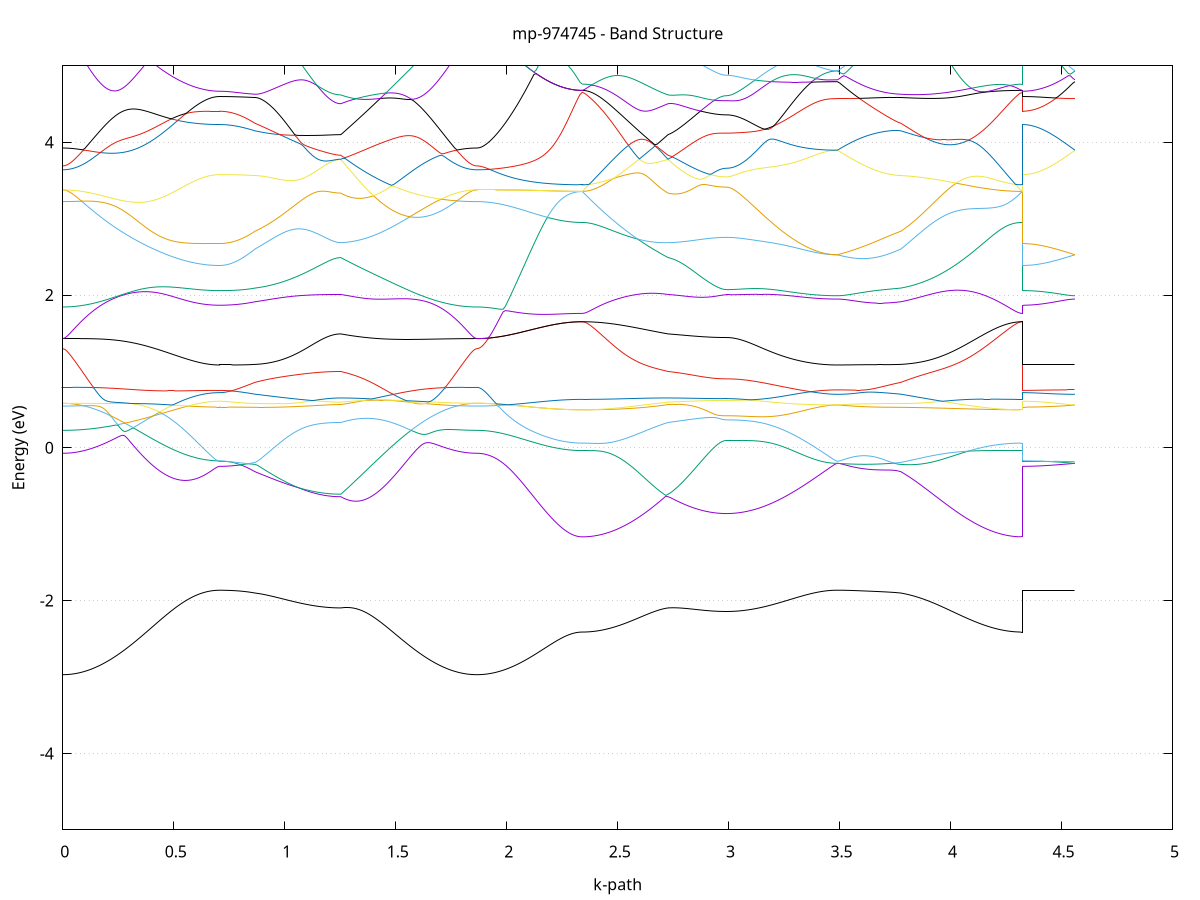 set title 'mp-974745 - Band Structure'
set xlabel 'k-path'
set ylabel 'Energy (eV)'
set grid y
set yrange [-5:5]
set terminal png size 800,600
set output 'mp-974745_bands_gnuplot.png'
plot '-' using 1:2 with lines notitle, '-' using 1:2 with lines notitle, '-' using 1:2 with lines notitle, '-' using 1:2 with lines notitle, '-' using 1:2 with lines notitle, '-' using 1:2 with lines notitle, '-' using 1:2 with lines notitle, '-' using 1:2 with lines notitle, '-' using 1:2 with lines notitle, '-' using 1:2 with lines notitle, '-' using 1:2 with lines notitle, '-' using 1:2 with lines notitle, '-' using 1:2 with lines notitle, '-' using 1:2 with lines notitle, '-' using 1:2 with lines notitle, '-' using 1:2 with lines notitle, '-' using 1:2 with lines notitle, '-' using 1:2 with lines notitle, '-' using 1:2 with lines notitle, '-' using 1:2 with lines notitle, '-' using 1:2 with lines notitle, '-' using 1:2 with lines notitle, '-' using 1:2 with lines notitle, '-' using 1:2 with lines notitle, '-' using 1:2 with lines notitle, '-' using 1:2 with lines notitle, '-' using 1:2 with lines notitle, '-' using 1:2 with lines notitle, '-' using 1:2 with lines notitle, '-' using 1:2 with lines notitle, '-' using 1:2 with lines notitle, '-' using 1:2 with lines notitle, '-' using 1:2 with lines notitle, '-' using 1:2 with lines notitle, '-' using 1:2 with lines notitle, '-' using 1:2 with lines notitle, '-' using 1:2 with lines notitle, '-' using 1:2 with lines notitle, '-' using 1:2 with lines notitle, '-' using 1:2 with lines notitle, '-' using 1:2 with lines notitle, '-' using 1:2 with lines notitle, '-' using 1:2 with lines notitle, '-' using 1:2 with lines notitle, '-' using 1:2 with lines notitle, '-' using 1:2 with lines notitle, '-' using 1:2 with lines notitle, '-' using 1:2 with lines notitle
0.000000 -28.216900
0.009950 -28.216900
0.019900 -28.216900
0.029850 -28.216900
0.039799 -28.216800
0.049749 -28.216800
0.059699 -28.216700
0.069649 -28.216700
0.079599 -28.216600
0.089549 -28.216600
0.099499 -28.216500
0.109449 -28.216400
0.119398 -28.216300
0.129348 -28.216200
0.139298 -28.216100
0.149248 -28.216000
0.159198 -28.215900
0.169148 -28.215700
0.179098 -28.215600
0.189048 -28.215500
0.198997 -28.215300
0.208947 -28.215200
0.218897 -28.215000
0.228847 -28.214900
0.238797 -28.214700
0.248747 -28.214500
0.258697 -28.214400
0.268646 -28.214200
0.278596 -28.214000
0.288546 -28.213800
0.298496 -28.213600
0.308446 -28.213400
0.318396 -28.213300
0.328346 -28.213100
0.338296 -28.212900
0.348245 -28.212700
0.358195 -28.212500
0.368145 -28.212300
0.378095 -28.212100
0.388045 -28.211900
0.397995 -28.211700
0.407945 -28.211500
0.417894 -28.211300
0.427844 -28.211200
0.437794 -28.211000
0.447744 -28.210800
0.457694 -28.210600
0.467644 -28.210400
0.477594 -28.210300
0.487544 -28.210100
0.497493 -28.209900
0.507443 -28.209800
0.517393 -28.209600
0.527343 -28.209500
0.537293 -28.209300
0.547243 -28.209200
0.557193 -28.209100
0.567142 -28.209000
0.577092 -28.208900
0.587042 -28.208700
0.596992 -28.208700
0.606942 -28.208600
0.616892 -28.208500
0.626842 -28.208400
0.636792 -28.208300
0.646741 -28.208300
0.656691 -28.208200
0.666641 -28.208200
0.676591 -28.208200
0.686541 -28.208100
0.696491 -28.208100
0.706441 -28.208100
0.706441 -28.208100
0.716435 -28.208100
0.726429 -28.208100
0.736423 -28.208100
0.746416 -28.208100
0.756410 -28.208100
0.766404 -28.208200
0.776398 -28.208200
0.786392 -28.208300
0.796386 -28.208300
0.806380 -28.208400
0.816374 -28.208500
0.826368 -28.208600
0.836362 -28.208700
0.846356 -28.208800
0.856350 -28.208900
0.866344 -28.209000
0.866344 -28.209000
0.876253 -28.209100
0.886162 -28.209100
0.896072 -28.209200
0.905981 -28.209300
0.915890 -28.209400
0.925799 -28.209400
0.935709 -28.209500
0.945618 -28.209600
0.955527 -28.209600
0.965436 -28.209700
0.975346 -28.209800
0.985255 -28.209800
0.995164 -28.209900
1.005073 -28.210000
1.014982 -28.210000
1.024892 -28.210100
1.034801 -28.210100
1.044710 -28.210200
1.054619 -28.210200
1.064529 -28.210300
1.074438 -28.210300
1.084347 -28.210400
1.094256 -28.210400
1.104166 -28.210500
1.114075 -28.210500
1.123984 -28.210500
1.133893 -28.210600
1.143803 -28.210600
1.153712 -28.210600
1.163621 -28.210700
1.173530 -28.210700
1.183440 -28.210700
1.193349 -28.210700
1.203258 -28.210700
1.213167 -28.210700
1.223076 -28.210800
1.232986 -28.210800
1.242895 -28.210800
1.252804 -28.210800
1.252804 -28.210800
1.262685 -28.210500
1.272565 -28.210300
1.282446 -28.210100
1.292327 -28.209900
1.302207 -28.209600
1.312088 -28.209400
1.321968 -28.209200
1.331849 -28.208900
1.341730 -28.208700
1.351610 -28.208500
1.361491 -28.208400
1.371372 -28.208700
1.381252 -28.208900
1.391133 -28.209200
1.401013 -28.209400
1.410894 -28.209700
1.420775 -28.209900
1.430655 -28.210200
1.440536 -28.210400
1.450416 -28.210700
1.460297 -28.210900
1.470178 -28.211200
1.480058 -28.211400
1.489939 -28.211700
1.499819 -28.211900
1.509700 -28.212200
1.519581 -28.212400
1.529461 -28.212600
1.539342 -28.212800
1.549222 -28.213000
1.559103 -28.213300
1.568984 -28.213500
1.578864 -28.213700
1.588745 -28.213900
1.598625 -28.214100
1.608506 -28.214300
1.618387 -28.214500
1.628267 -28.214600
1.638148 -28.214800
1.648029 -28.215000
1.657909 -28.215200
1.667790 -28.215300
1.677670 -28.215500
1.687551 -28.215600
1.697432 -28.215700
1.707312 -28.215900
1.717193 -28.216000
1.727073 -28.216100
1.736954 -28.216200
1.746835 -28.216300
1.756715 -28.216400
1.766596 -28.216500
1.776476 -28.216600
1.786357 -28.216600
1.796238 -28.216700
1.806118 -28.216700
1.815999 -28.216800
1.825879 -28.216800
1.835760 -28.216900
1.845641 -28.216900
1.855521 -28.216900
1.865402 -28.216900
1.865402 -28.216900
1.875304 -28.216900
1.885207 -28.216900
1.895109 -28.216900
1.905011 -28.216900
1.914914 -28.216900
1.924816 -28.216900
1.934719 -28.216800
1.944621 -28.216800
1.954523 -28.216800
1.964426 -28.216800
1.974328 -28.216800
1.984231 -28.216700
1.994133 -28.216700
2.004035 -28.216700
2.013938 -28.216600
2.023840 -28.216600
2.033743 -28.216600
2.043645 -28.216500
2.053547 -28.216500
2.063450 -28.216500
2.073352 -28.216400
2.083255 -28.216400
2.093157 -28.216400
2.103059 -28.216300
2.112962 -28.216300
2.122864 -28.216300
2.132767 -28.216200
2.142669 -28.216200
2.152571 -28.216200
2.162474 -28.216100
2.172376 -28.216100
2.182279 -28.216100
2.192181 -28.216000
2.202083 -28.216000
2.211986 -28.216000
2.221888 -28.215900
2.231791 -28.215900
2.241693 -28.215900
2.251595 -28.215900
2.261498 -28.215800
2.271400 -28.215800
2.281303 -28.215800
2.291205 -28.215800
2.301107 -28.215800
2.311010 -28.215800
2.320912 -28.215800
2.330814 -28.215800
2.340717 -28.215800
2.340717 -28.215800
2.350626 -28.215800
2.360535 -28.215700
2.370445 -28.215700
2.380354 -28.215700
2.390263 -28.215700
2.400172 -28.215600
2.410082 -28.215600
2.419991 -28.215500
2.429900 -28.215500
2.439809 -28.215400
2.449719 -28.215300
2.459628 -28.215200
2.469537 -28.215100
2.479446 -28.215000
2.489355 -28.214900
2.499265 -28.214800
2.509174 -28.214700
2.519083 -28.214600
2.528992 -28.214500
2.538902 -28.214300
2.548811 -28.214200
2.558720 -28.214000
2.568629 -28.213900
2.578539 -28.213700
2.588448 -28.213500
2.598357 -28.213400
2.608266 -28.213200
2.618176 -28.213000
2.628085 -28.212800
2.637994 -28.212600
2.647903 -28.212500
2.657813 -28.212300
2.667722 -28.212100
2.677631 -28.211800
2.687540 -28.211600
2.697449 -28.211400
2.707359 -28.211200
2.717268 -28.211000
2.727177 -28.210800
2.727177 -28.210800
2.736925 -28.210700
2.746672 -28.210600
2.756420 -28.210500
2.766167 -28.210400
2.775915 -28.210300
2.785662 -28.210200
2.795410 -28.210100
2.805157 -28.210000
2.814905 -28.209900
2.824653 -28.209900
2.834400 -28.209800
2.844148 -28.209700
2.853895 -28.209600
2.863643 -28.209500
2.873390 -28.209400
2.883138 -28.209300
2.892885 -28.209200
2.902633 -28.209200
2.912380 -28.209100
2.922128 -28.209000
2.931876 -28.208900
2.941623 -28.208800
2.951371 -28.208800
2.961118 -28.208700
2.970866 -28.208600
2.980613 -28.208600
2.990361 -28.208600
2.990361 -28.208600
3.000351 -28.208500
3.010342 -28.208500
3.020333 -28.208500
3.030323 -28.208500
3.040314 -28.208500
3.050304 -28.208500
3.060295 -28.208500
3.070285 -28.208500
3.080276 -28.208500
3.090267 -28.208500
3.100257 -28.208500
3.110248 -28.208500
3.120238 -28.208500
3.130229 -28.208500
3.140219 -28.208500
3.150210 -28.208400
3.160201 -28.208400
3.170191 -28.208400
3.180182 -28.208400
3.190172 -28.208400
3.200163 -28.208400
3.210154 -28.208400
3.220144 -28.208300
3.230135 -28.208300
3.240125 -28.208300
3.250116 -28.208300
3.260106 -28.208300
3.270097 -28.208300
3.280088 -28.208300
3.290078 -28.208200
3.300069 -28.208200
3.310059 -28.208200
3.320050 -28.208200
3.330040 -28.208200
3.340031 -28.208200
3.350022 -28.208200
3.360012 -28.208200
3.370003 -28.208100
3.379993 -28.208100
3.389984 -28.208100
3.399975 -28.208100
3.409965 -28.208100
3.419956 -28.208100
3.429946 -28.208100
3.439937 -28.208100
3.449927 -28.208100
3.459918 -28.208100
3.469909 -28.208100
3.479899 -28.208100
3.489890 -28.208100
3.489890 -28.208100
3.499767 -28.208100
3.509645 -28.208100
3.519522 -28.208100
3.529399 -28.208100
3.539277 -28.208100
3.549154 -28.208100
3.559031 -28.208100
3.568909 -28.208100
3.578786 -28.208200
3.588664 -28.208200
3.598541 -28.208200
3.608418 -28.208200
3.618296 -28.208300
3.628173 -28.208300
3.638050 -28.208300
3.647928 -28.208400
3.657805 -28.208400
3.667683 -28.208400
3.677560 -28.208500
3.687437 -28.208500
3.697315 -28.208600
3.707192 -28.208600
3.717069 -28.208600
3.726947 -28.208700
3.736824 -28.208800
3.746702 -28.208800
3.756579 -28.208900
3.766456 -28.208900
3.776334 -28.209000
3.776334 -28.209000
3.786271 -28.209100
3.796208 -28.209200
3.806145 -28.209300
3.816082 -28.209500
3.826019 -28.209600
3.835956 -28.209700
3.845893 -28.209900
3.855830 -28.210000
3.865767 -28.210200
3.875704 -28.210300
3.885641 -28.210500
3.895578 -28.210700
3.905515 -28.210800
3.915452 -28.211000
3.925389 -28.211200
3.935326 -28.211300
3.945263 -28.211500
3.955201 -28.211700
3.965138 -28.211800
3.975075 -28.212000
3.985012 -28.212200
3.994949 -28.212300
4.004886 -28.212500
4.014823 -28.212700
4.024760 -28.212800
4.034697 -28.213000
4.044634 -28.213200
4.054571 -28.213300
4.064508 -28.213500
4.074445 -28.213600
4.084382 -28.213800
4.094319 -28.213900
4.104256 -28.214100
4.114193 -28.214200
4.124130 -28.214400
4.134067 -28.214500
4.144004 -28.214600
4.153941 -28.214700
4.163878 -28.214800
4.173815 -28.214900
4.183752 -28.215000
4.193690 -28.215100
4.203627 -28.215200
4.213564 -28.215300
4.223501 -28.215400
4.233438 -28.215500
4.243375 -28.215500
4.253312 -28.215600
4.263249 -28.215600
4.273186 -28.215700
4.283123 -28.215700
4.293060 -28.215700
4.302997 -28.215700
4.312934 -28.215800
4.322871 -28.215800
4.322871 -28.208100
4.332773 -28.208100
4.342676 -28.208100
4.352578 -28.208100
4.362481 -28.208100
4.372383 -28.208100
4.382285 -28.208100
4.392188 -28.208100
4.402090 -28.208100
4.411993 -28.208100
4.421895 -28.208100
4.431797 -28.208100
4.441700 -28.208100
4.451602 -28.208100
4.461505 -28.208100
4.471407 -28.208100
4.481309 -28.208100
4.491212 -28.208100
4.501114 -28.208100
4.511017 -28.208100
4.520919 -28.208100
4.530821 -28.208100
4.540724 -28.208100
4.550626 -28.208100
4.560529 -28.208100
e
0.000000 -28.200600
0.009950 -28.200600
0.019900 -28.200600
0.029850 -28.200700
0.039799 -28.200700
0.049749 -28.200700
0.059699 -28.200800
0.069649 -28.200800
0.079599 -28.200800
0.089549 -28.200900
0.099499 -28.201000
0.109449 -28.201000
0.119398 -28.201100
0.129348 -28.201200
0.139298 -28.201300
0.149248 -28.201400
0.159198 -28.201500
0.169148 -28.201600
0.179098 -28.201700
0.189048 -28.201900
0.198997 -28.202000
0.208947 -28.202100
0.218897 -28.202200
0.228847 -28.202400
0.238797 -28.202500
0.248747 -28.202700
0.258697 -28.202800
0.268646 -28.203000
0.278596 -28.203100
0.288546 -28.203300
0.298496 -28.203400
0.308446 -28.203600
0.318396 -28.203800
0.328346 -28.203900
0.338296 -28.204100
0.348245 -28.204300
0.358195 -28.204400
0.368145 -28.204600
0.378095 -28.204700
0.388045 -28.204900
0.397995 -28.205100
0.407945 -28.205200
0.417894 -28.205400
0.427844 -28.205500
0.437794 -28.205700
0.447744 -28.205900
0.457694 -28.206000
0.467644 -28.206100
0.477594 -28.206300
0.487544 -28.206400
0.497493 -28.206600
0.507443 -28.206700
0.517393 -28.206800
0.527343 -28.206900
0.537293 -28.207000
0.547243 -28.207200
0.557193 -28.207300
0.567142 -28.207400
0.577092 -28.207400
0.587042 -28.207500
0.596992 -28.207600
0.606942 -28.207700
0.616892 -28.207800
0.626842 -28.207800
0.636792 -28.207900
0.646741 -28.207900
0.656691 -28.208000
0.666641 -28.208000
0.676591 -28.208000
0.686541 -28.208000
0.696491 -28.208000
0.706441 -28.208000
0.706441 -28.208000
0.716435 -28.208000
0.726429 -28.208100
0.736423 -28.208100
0.746416 -28.208100
0.756410 -28.208000
0.766404 -28.208000
0.776398 -28.207900
0.786392 -28.207900
0.796386 -28.207800
0.806380 -28.207800
0.816374 -28.207700
0.826368 -28.207600
0.836362 -28.207500
0.846356 -28.207400
0.856350 -28.207300
0.866344 -28.207200
0.866344 -28.207200
0.876253 -28.207100
0.886162 -28.207100
0.896072 -28.207000
0.905981 -28.206900
0.915890 -28.206900
0.925799 -28.206800
0.935709 -28.206700
0.945618 -28.206700
0.955527 -28.206600
0.965436 -28.206500
0.975346 -28.206500
0.985255 -28.206400
0.995164 -28.206400
1.005073 -28.206300
1.014982 -28.206300
1.024892 -28.206200
1.034801 -28.206200
1.044710 -28.206100
1.054619 -28.206100
1.064529 -28.206100
1.074438 -28.206000
1.084347 -28.206000
1.094256 -28.206000
1.104166 -28.205900
1.114075 -28.205900
1.123984 -28.205900
1.133893 -28.205900
1.143803 -28.205800
1.153712 -28.205800
1.163621 -28.205800
1.173530 -28.205800
1.183440 -28.205800
1.193349 -28.205700
1.203258 -28.205700
1.213167 -28.205700
1.223076 -28.205700
1.232986 -28.205700
1.242895 -28.205700
1.252804 -28.205700
1.252804 -28.205700
1.262685 -28.205900
1.272565 -28.206200
1.282446 -28.206400
1.292327 -28.206700
1.302207 -28.206900
1.312088 -28.207200
1.321968 -28.207400
1.331849 -28.207700
1.341730 -28.207900
1.351610 -28.208200
1.361491 -28.208200
1.371372 -28.208000
1.381252 -28.207800
1.391133 -28.207500
1.401013 -28.207300
1.410894 -28.207100
1.420775 -28.206800
1.430655 -28.206600
1.440536 -28.206400
1.450416 -28.206100
1.460297 -28.205900
1.470178 -28.205700
1.480058 -28.205500
1.489939 -28.205300
1.499819 -28.205000
1.509700 -28.204800
1.519581 -28.204600
1.529461 -28.204400
1.539342 -28.204200
1.549222 -28.204000
1.559103 -28.203800
1.568984 -28.203600
1.578864 -28.203400
1.588745 -28.203300
1.598625 -28.203100
1.608506 -28.202900
1.618387 -28.202800
1.628267 -28.202600
1.638148 -28.202400
1.648029 -28.202300
1.657909 -28.202200
1.667790 -28.202000
1.677670 -28.201900
1.687551 -28.201800
1.697432 -28.201600
1.707312 -28.201500
1.717193 -28.201400
1.727073 -28.201300
1.736954 -28.201200
1.746835 -28.201100
1.756715 -28.201000
1.766596 -28.200900
1.776476 -28.200900
1.786357 -28.200800
1.796238 -28.200800
1.806118 -28.200700
1.815999 -28.200700
1.825879 -28.200700
1.835760 -28.200700
1.845641 -28.200600
1.855521 -28.200600
1.865402 -28.200600
1.865402 -28.200600
1.875304 -28.200600
1.885207 -28.200600
1.895109 -28.200600
1.905011 -28.200600
1.914914 -28.200600
1.924816 -28.200600
1.934719 -28.200600
1.944621 -28.200600
1.954523 -28.200600
1.964426 -28.200600
1.974328 -28.200600
1.984231 -28.200600
1.994133 -28.200600
2.004035 -28.200600
2.013938 -28.200600
2.023840 -28.200600
2.033743 -28.200600
2.043645 -28.200600
2.053547 -28.200600
2.063450 -28.200600
2.073352 -28.200600
2.083255 -28.200600
2.093157 -28.200600
2.103059 -28.200600
2.112962 -28.200600
2.122864 -28.200600
2.132767 -28.200600
2.142669 -28.200600
2.152571 -28.200600
2.162474 -28.200600
2.172376 -28.200600
2.182279 -28.200600
2.192181 -28.200600
2.202083 -28.200600
2.211986 -28.200600
2.221888 -28.200600
2.231791 -28.200600
2.241693 -28.200600
2.251595 -28.200600
2.261498 -28.200600
2.271400 -28.200600
2.281303 -28.200600
2.291205 -28.200600
2.301107 -28.200600
2.311010 -28.200600
2.320912 -28.200600
2.330814 -28.200600
2.340717 -28.200600
2.340717 -28.200600
2.350626 -28.200600
2.360535 -28.200600
2.370445 -28.200700
2.380354 -28.200700
2.390263 -28.200700
2.400172 -28.200800
2.410082 -28.200800
2.419991 -28.200900
2.429900 -28.200900
2.439809 -28.201000
2.449719 -28.201100
2.459628 -28.201200
2.469537 -28.201200
2.479446 -28.201300
2.489355 -28.201400
2.499265 -28.201600
2.509174 -28.201700
2.519083 -28.201800
2.528992 -28.201900
2.538902 -28.202100
2.548811 -28.202200
2.558720 -28.202400
2.568629 -28.202500
2.578539 -28.202700
2.588448 -28.202800
2.598357 -28.203000
2.608266 -28.203200
2.618176 -28.203400
2.628085 -28.203600
2.637994 -28.203800
2.647903 -28.204000
2.657813 -28.204200
2.667722 -28.204400
2.677631 -28.204600
2.687540 -28.204800
2.697449 -28.205000
2.707359 -28.205200
2.717268 -28.205500
2.727177 -28.205700
2.727177 -28.205700
2.736925 -28.205800
2.746672 -28.205900
2.756420 -28.206000
2.766167 -28.206100
2.775915 -28.206200
2.785662 -28.206300
2.795410 -28.206400
2.805157 -28.206500
2.814905 -28.206600
2.824653 -28.206700
2.834400 -28.206800
2.844148 -28.206900
2.853895 -28.207000
2.863643 -28.207100
2.873390 -28.207200
2.883138 -28.207300
2.892885 -28.207400
2.902633 -28.207500
2.912380 -28.207600
2.922128 -28.207600
2.931876 -28.207700
2.941623 -28.207800
2.951371 -28.207900
2.961118 -28.208000
2.970866 -28.208000
2.980613 -28.208100
2.990361 -28.208100
2.990361 -28.208100
3.000351 -28.208100
3.010342 -28.208100
3.020333 -28.208100
3.030323 -28.208100
3.040314 -28.208100
3.050304 -28.208100
3.060295 -28.208100
3.070285 -28.208100
3.080276 -28.208100
3.090267 -28.208100
3.100257 -28.208100
3.110248 -28.208100
3.120238 -28.208100
3.130229 -28.208100
3.140219 -28.208100
3.150210 -28.208100
3.160201 -28.208100
3.170191 -28.208100
3.180182 -28.208100
3.190172 -28.208100
3.200163 -28.208100
3.210154 -28.208100
3.220144 -28.208100
3.230135 -28.208100
3.240125 -28.208100
3.250116 -28.208100
3.260106 -28.208100
3.270097 -28.208100
3.280088 -28.208100
3.290078 -28.208100
3.300069 -28.208100
3.310059 -28.208100
3.320050 -28.208100
3.330040 -28.208100
3.340031 -28.208100
3.350022 -28.208100
3.360012 -28.208100
3.370003 -28.208100
3.379993 -28.208100
3.389984 -28.208100
3.399975 -28.208100
3.409965 -28.208100
3.419956 -28.208100
3.429946 -28.208100
3.439937 -28.208100
3.449927 -28.208100
3.459918 -28.208100
3.469909 -28.208100
3.479899 -28.208100
3.489890 -28.208100
3.489890 -28.208100
3.499767 -28.208100
3.509645 -28.208100
3.519522 -28.208100
3.529399 -28.208100
3.539277 -28.208100
3.549154 -28.208100
3.559031 -28.208000
3.568909 -28.208000
3.578786 -28.208000
3.588664 -28.208000
3.598541 -28.208000
3.608418 -28.207900
3.618296 -28.207900
3.628173 -28.207900
3.638050 -28.207900
3.647928 -28.207800
3.657805 -28.207800
3.667683 -28.207800
3.677560 -28.207700
3.687437 -28.207700
3.697315 -28.207600
3.707192 -28.207600
3.717069 -28.207500
3.726947 -28.207500
3.736824 -28.207400
3.746702 -28.207400
3.756579 -28.207300
3.766456 -28.207300
3.776334 -28.207200
3.776334 -28.207200
3.786271 -28.207100
3.796208 -28.207000
3.806145 -28.206900
3.816082 -28.206700
3.826019 -28.206600
3.835956 -28.206500
3.845893 -28.206300
3.855830 -28.206200
3.865767 -28.206000
3.875704 -28.205900
3.885641 -28.205700
3.895578 -28.205600
3.905515 -28.205400
3.915452 -28.205300
3.925389 -28.205100
3.935326 -28.205000
3.945263 -28.204800
3.955201 -28.204600
3.965138 -28.204500
3.975075 -28.204300
3.985012 -28.204100
3.994949 -28.204000
4.004886 -28.203800
4.014823 -28.203600
4.024760 -28.203500
4.034697 -28.203300
4.044634 -28.203200
4.054571 -28.203000
4.064508 -28.202900
4.074445 -28.202700
4.084382 -28.202600
4.094319 -28.202400
4.104256 -28.202300
4.114193 -28.202100
4.124130 -28.202000
4.134067 -28.201900
4.144004 -28.201800
4.153941 -28.201600
4.163878 -28.201500
4.173815 -28.201400
4.183752 -28.201300
4.193690 -28.201200
4.203627 -28.201100
4.213564 -28.201100
4.223501 -28.201000
4.233438 -28.200900
4.243375 -28.200900
4.253312 -28.200800
4.263249 -28.200800
4.273186 -28.200700
4.283123 -28.200700
4.293060 -28.200700
4.302997 -28.200700
4.312934 -28.200600
4.322871 -28.200600
4.322871 -28.208000
4.332773 -28.208000
4.342676 -28.208000
4.352578 -28.208000
4.362481 -28.208000
4.372383 -28.208000
4.382285 -28.208000
4.392188 -28.208000
4.402090 -28.208000
4.411993 -28.208100
4.421895 -28.208100
4.431797 -28.208100
4.441700 -28.208100
4.451602 -28.208100
4.461505 -28.208100
4.471407 -28.208100
4.481309 -28.208100
4.491212 -28.208100
4.501114 -28.208100
4.511017 -28.208100
4.520919 -28.208100
4.530821 -28.208100
4.540724 -28.208100
4.550626 -28.208100
4.560529 -28.208100
e
0.000000 -28.169100
0.009950 -28.169100
0.019900 -28.169100
0.029850 -28.169100
0.039799 -28.169100
0.049749 -28.169100
0.059699 -28.169100
0.069649 -28.169100
0.079599 -28.169100
0.089549 -28.169200
0.099499 -28.169200
0.109449 -28.169200
0.119398 -28.169200
0.129348 -28.169200
0.139298 -28.169200
0.149248 -28.169200
0.159198 -28.169200
0.169148 -28.169300
0.179098 -28.169300
0.189048 -28.169300
0.198997 -28.169300
0.208947 -28.169300
0.218897 -28.169400
0.228847 -28.169400
0.238797 -28.169400
0.248747 -28.169400
0.258697 -28.169400
0.268646 -28.169500
0.278596 -28.169500
0.288546 -28.169500
0.298496 -28.169500
0.308446 -28.169600
0.318396 -28.169600
0.328346 -28.169600
0.338296 -28.169600
0.348245 -28.169700
0.358195 -28.169700
0.368145 -28.169700
0.378095 -28.169700
0.388045 -28.169800
0.397995 -28.169800
0.407945 -28.169800
0.417894 -28.169800
0.427844 -28.169900
0.437794 -28.169900
0.447744 -28.169900
0.457694 -28.169900
0.467644 -28.170000
0.477594 -28.170000
0.487544 -28.170000
0.497493 -28.170000
0.507443 -28.170100
0.517393 -28.170100
0.527343 -28.170100
0.537293 -28.170100
0.547243 -28.170100
0.557193 -28.170100
0.567142 -28.170200
0.577092 -28.170200
0.587042 -28.170200
0.596992 -28.170200
0.606942 -28.170200
0.616892 -28.170200
0.626842 -28.170200
0.636792 -28.170300
0.646741 -28.170300
0.656691 -28.170300
0.666641 -28.170300
0.676591 -28.170300
0.686541 -28.170300
0.696491 -28.170300
0.706441 -28.170300
0.706441 -28.170300
0.716435 -28.170300
0.726429 -28.170300
0.736423 -28.170300
0.746416 -28.170300
0.756410 -28.170300
0.766404 -28.170300
0.776398 -28.170300
0.786392 -28.170300
0.796386 -28.170300
0.806380 -28.170300
0.816374 -28.170300
0.826368 -28.170300
0.836362 -28.170300
0.846356 -28.170300
0.856350 -28.170300
0.866344 -28.170300
0.866344 -28.170300
0.876253 -28.170300
0.886162 -28.170300
0.896072 -28.170300
0.905981 -28.170300
0.915890 -28.170300
0.925799 -28.170300
0.935709 -28.170300
0.945618 -28.170300
0.955527 -28.170300
0.965436 -28.170300
0.975346 -28.170300
0.985255 -28.170300
0.995164 -28.170300
1.005073 -28.170300
1.014982 -28.170300
1.024892 -28.170300
1.034801 -28.170300
1.044710 -28.170300
1.054619 -28.170300
1.064529 -28.170300
1.074438 -28.170300
1.084347 -28.170300
1.094256 -28.170300
1.104166 -28.170300
1.114075 -28.170300
1.123984 -28.170300
1.133893 -28.170300
1.143803 -28.170300
1.153712 -28.170300
1.163621 -28.170300
1.173530 -28.170300
1.183440 -28.170200
1.193349 -28.170300
1.203258 -28.170300
1.213167 -28.170300
1.223076 -28.170300
1.232986 -28.170200
1.242895 -28.170300
1.252804 -28.170300
1.252804 -28.170200
1.262685 -28.170200
1.272565 -28.170200
1.282446 -28.170200
1.292327 -28.170200
1.302207 -28.170200
1.312088 -28.170200
1.321968 -28.170100
1.331849 -28.170100
1.341730 -28.170100
1.351610 -28.170100
1.361491 -28.170100
1.371372 -28.170000
1.381252 -28.170000
1.391133 -28.170000
1.401013 -28.170000
1.410894 -28.169900
1.420775 -28.169900
1.430655 -28.169900
1.440536 -28.169900
1.450416 -28.169800
1.460297 -28.169800
1.470178 -28.169800
1.480058 -28.169800
1.489939 -28.169700
1.499819 -28.169700
1.509700 -28.169700
1.519581 -28.169700
1.529461 -28.169600
1.539342 -28.169600
1.549222 -28.169600
1.559103 -28.169600
1.568984 -28.169500
1.578864 -28.169500
1.588745 -28.169500
1.598625 -28.169500
1.608506 -28.169400
1.618387 -28.169400
1.628267 -28.169400
1.638148 -28.169400
1.648029 -28.169400
1.657909 -28.169300
1.667790 -28.169300
1.677670 -28.169300
1.687551 -28.169300
1.697432 -28.169300
1.707312 -28.169200
1.717193 -28.169200
1.727073 -28.169200
1.736954 -28.169200
1.746835 -28.169200
1.756715 -28.169200
1.766596 -28.169200
1.776476 -28.169200
1.786357 -28.169100
1.796238 -28.169100
1.806118 -28.169100
1.815999 -28.169100
1.825879 -28.169100
1.835760 -28.169100
1.845641 -28.169100
1.855521 -28.169100
1.865402 -28.169100
1.865402 -28.169100
1.875304 -28.169100
1.885207 -28.169100
1.895109 -28.169100
1.905011 -28.169100
1.914914 -28.169100
1.924816 -28.169200
1.934719 -28.169200
1.944621 -28.169200
1.954523 -28.169200
1.964426 -28.169200
1.974328 -28.169300
1.984231 -28.169300
1.994133 -28.169300
2.004035 -28.169300
2.013938 -28.169400
2.023840 -28.169400
2.033743 -28.169500
2.043645 -28.169500
2.053547 -28.169500
2.063450 -28.169600
2.073352 -28.169600
2.083255 -28.169600
2.093157 -28.169700
2.103059 -28.169700
2.112962 -28.169800
2.122864 -28.169800
2.132767 -28.169900
2.142669 -28.169900
2.152571 -28.169900
2.162474 -28.170000
2.172376 -28.170000
2.182279 -28.170000
2.192181 -28.170100
2.202083 -28.170100
2.211986 -28.170100
2.221888 -28.170200
2.231791 -28.170200
2.241693 -28.170200
2.251595 -28.170300
2.261498 -28.170300
2.271400 -28.170300
2.281303 -28.170300
2.291205 -28.170300
2.301107 -28.170300
2.311010 -28.170400
2.320912 -28.170400
2.330814 -28.170400
2.340717 -28.170400
2.340717 -28.170400
2.350626 -28.170400
2.360535 -28.170400
2.370445 -28.170400
2.380354 -28.170400
2.390263 -28.170400
2.400172 -28.170400
2.410082 -28.170400
2.419991 -28.170400
2.429900 -28.170400
2.439809 -28.170400
2.449719 -28.170400
2.459628 -28.170400
2.469537 -28.170400
2.479446 -28.170400
2.489355 -28.170400
2.499265 -28.170400
2.509174 -28.170400
2.519083 -28.170400
2.528992 -28.170400
2.538902 -28.170400
2.548811 -28.170400
2.558720 -28.170400
2.568629 -28.170400
2.578539 -28.170400
2.588448 -28.170400
2.598357 -28.170400
2.608266 -28.170400
2.618176 -28.170400
2.628085 -28.170400
2.637994 -28.170300
2.647903 -28.170300
2.657813 -28.170300
2.667722 -28.170300
2.677631 -28.170300
2.687540 -28.170300
2.697449 -28.170300
2.707359 -28.170300
2.717268 -28.170300
2.727177 -28.170300
2.727177 -28.170200
2.736925 -28.170200
2.746672 -28.170200
2.756420 -28.170200
2.766167 -28.170200
2.775915 -28.170200
2.785662 -28.170200
2.795410 -28.170200
2.805157 -28.170200
2.814905 -28.170200
2.824653 -28.170100
2.834400 -28.170200
2.844148 -28.170100
2.853895 -28.170100
2.863643 -28.170100
2.873390 -28.170100
2.883138 -28.170100
2.892885 -28.170100
2.902633 -28.170100
2.912380 -28.170100
2.922128 -28.170100
2.931876 -28.170000
2.941623 -28.170000
2.951371 -28.170000
2.961118 -28.170100
2.970866 -28.170100
2.980613 -28.170100
2.990361 -28.170100
2.990361 -28.170000
3.000351 -28.170100
3.010342 -28.170000
3.020333 -28.170000
3.030323 -28.170100
3.040314 -28.170100
3.050304 -28.170100
3.060295 -28.170100
3.070285 -28.170100
3.080276 -28.170100
3.090267 -28.170100
3.100257 -28.170100
3.110248 -28.170100
3.120238 -28.170100
3.130229 -28.170100
3.140219 -28.170100
3.150210 -28.170100
3.160201 -28.170100
3.170191 -28.170100
3.180182 -28.170100
3.190172 -28.170100
3.200163 -28.170100
3.210154 -28.170100
3.220144 -28.170200
3.230135 -28.170200
3.240125 -28.170200
3.250116 -28.170200
3.260106 -28.170200
3.270097 -28.170200
3.280088 -28.170200
3.290078 -28.170200
3.300069 -28.170200
3.310059 -28.170200
3.320050 -28.170200
3.330040 -28.170200
3.340031 -28.170200
3.350022 -28.170200
3.360012 -28.170200
3.370003 -28.170200
3.379993 -28.170200
3.389984 -28.170300
3.399975 -28.170300
3.409965 -28.170300
3.419956 -28.170300
3.429946 -28.170300
3.439937 -28.170300
3.449927 -28.170300
3.459918 -28.170300
3.469909 -28.170300
3.479899 -28.170300
3.489890 -28.170300
3.489890 -28.170300
3.499767 -28.170300
3.509645 -28.170300
3.519522 -28.170300
3.529399 -28.170300
3.539277 -28.170300
3.549154 -28.170300
3.559031 -28.170300
3.568909 -28.170300
3.578786 -28.170300
3.588664 -28.170300
3.598541 -28.170300
3.608418 -28.170300
3.618296 -28.170300
3.628173 -28.170300
3.638050 -28.170300
3.647928 -28.170300
3.657805 -28.170300
3.667683 -28.170300
3.677560 -28.170300
3.687437 -28.170300
3.697315 -28.170300
3.707192 -28.170300
3.717069 -28.170300
3.726947 -28.170300
3.736824 -28.170300
3.746702 -28.170300
3.756579 -28.170300
3.766456 -28.170300
3.776334 -28.170300
3.776334 -28.170300
3.786271 -28.170300
3.796208 -28.170300
3.806145 -28.170300
3.816082 -28.170300
3.826019 -28.170300
3.835956 -28.170300
3.845893 -28.170300
3.855830 -28.170400
3.865767 -28.170400
3.875704 -28.170400
3.885641 -28.170400
3.895578 -28.170400
3.905515 -28.170400
3.915452 -28.170400
3.925389 -28.170400
3.935326 -28.170400
3.945263 -28.170400
3.955201 -28.170400
3.965138 -28.170400
3.975075 -28.170400
3.985012 -28.170400
3.994949 -28.170400
4.004886 -28.170400
4.014823 -28.170400
4.024760 -28.170400
4.034697 -28.170400
4.044634 -28.170400
4.054571 -28.170400
4.064508 -28.170400
4.074445 -28.170400
4.084382 -28.170400
4.094319 -28.170400
4.104256 -28.170400
4.114193 -28.170400
4.124130 -28.170400
4.134067 -28.170400
4.144004 -28.170400
4.153941 -28.170400
4.163878 -28.170400
4.173815 -28.170400
4.183752 -28.170400
4.193690 -28.170400
4.203627 -28.170400
4.213564 -28.170400
4.223501 -28.170400
4.233438 -28.170400
4.243375 -28.170400
4.253312 -28.170400
4.263249 -28.170400
4.273186 -28.170400
4.283123 -28.170400
4.293060 -28.170400
4.302997 -28.170400
4.312934 -28.170400
4.322871 -28.170400
4.322871 -28.170300
4.332773 -28.170300
4.342676 -28.170300
4.352578 -28.170300
4.362481 -28.170300
4.372383 -28.170300
4.382285 -28.170300
4.392188 -28.170300
4.402090 -28.170300
4.411993 -28.170300
4.421895 -28.170300
4.431797 -28.170300
4.441700 -28.170300
4.451602 -28.170300
4.461505 -28.170300
4.471407 -28.170300
4.481309 -28.170300
4.491212 -28.170300
4.501114 -28.170300
4.511017 -28.170300
4.520919 -28.170300
4.530821 -28.170300
4.540724 -28.170300
4.550626 -28.170300
4.560529 -28.170300
e
0.000000 -27.712900
0.009950 -27.712900
0.019900 -27.712900
0.029850 -27.712900
0.039799 -27.712900
0.049749 -27.712900
0.059699 -27.712900
0.069649 -27.712900
0.079599 -27.712900
0.089549 -27.712900
0.099499 -27.712900
0.109449 -27.712900
0.119398 -27.712900
0.129348 -27.712900
0.139298 -27.712900
0.149248 -27.712900
0.159198 -27.712900
0.169148 -27.712900
0.179098 -27.712900
0.189048 -27.712900
0.198997 -27.712900
0.208947 -27.712900
0.218897 -27.712900
0.228847 -27.712900
0.238797 -27.712900
0.248747 -27.712900
0.258697 -27.712900
0.268646 -27.712900
0.278596 -27.712900
0.288546 -27.712900
0.298496 -27.712900
0.308446 -27.712900
0.318396 -27.712900
0.328346 -27.712900
0.338296 -27.712900
0.348245 -27.712900
0.358195 -27.712900
0.368145 -27.712900
0.378095 -27.712900
0.388045 -27.712900
0.397995 -27.712900
0.407945 -27.712900
0.417894 -27.712900
0.427844 -27.712900
0.437794 -27.712900
0.447744 -27.712900
0.457694 -27.712900
0.467644 -27.712900
0.477594 -27.712900
0.487544 -27.712900
0.497493 -27.712900
0.507443 -27.712900
0.517393 -27.712900
0.527343 -27.712900
0.537293 -27.712900
0.547243 -27.712900
0.557193 -27.712900
0.567142 -27.712900
0.577092 -27.712900
0.587042 -27.712900
0.596992 -27.712900
0.606942 -27.712900
0.616892 -27.712900
0.626842 -27.712900
0.636792 -27.712900
0.646741 -27.712900
0.656691 -27.712900
0.666641 -27.712900
0.676591 -27.712900
0.686541 -27.712900
0.696491 -27.712900
0.706441 -27.712900
0.706441 -27.712900
0.716435 -27.712900
0.726429 -27.712900
0.736423 -27.712900
0.746416 -27.712900
0.756410 -27.712900
0.766404 -27.712900
0.776398 -27.712900
0.786392 -27.712900
0.796386 -27.712900
0.806380 -27.712900
0.816374 -27.712900
0.826368 -27.712900
0.836362 -27.712800
0.846356 -27.712800
0.856350 -27.712800
0.866344 -27.712800
0.866344 -27.712800
0.876253 -27.712800
0.886162 -27.712800
0.896072 -27.712800
0.905981 -27.712800
0.915890 -27.712800
0.925799 -27.712800
0.935709 -27.712800
0.945618 -27.712800
0.955527 -27.712800
0.965436 -27.712800
0.975346 -27.712800
0.985255 -27.712800
0.995164 -27.712800
1.005073 -27.712800
1.014982 -27.712800
1.024892 -27.712800
1.034801 -27.712800
1.044710 -27.712800
1.054619 -27.712800
1.064529 -27.712800
1.074438 -27.712800
1.084347 -27.712800
1.094256 -27.712800
1.104166 -27.712800
1.114075 -27.712800
1.123984 -27.712800
1.133893 -27.712800
1.143803 -27.712800
1.153712 -27.712800
1.163621 -27.712800
1.173530 -27.712800
1.183440 -27.712800
1.193349 -27.712800
1.203258 -27.712800
1.213167 -27.712800
1.223076 -27.712800
1.232986 -27.712800
1.242895 -27.712800
1.252804 -27.712800
1.252804 -27.712800
1.262685 -27.712800
1.272565 -27.712800
1.282446 -27.712800
1.292327 -27.712800
1.302207 -27.712800
1.312088 -27.712800
1.321968 -27.712800
1.331849 -27.712800
1.341730 -27.712800
1.351610 -27.712800
1.361491 -27.712800
1.371372 -27.712800
1.381252 -27.712800
1.391133 -27.712800
1.401013 -27.712800
1.410894 -27.712800
1.420775 -27.712800
1.430655 -27.712800
1.440536 -27.712800
1.450416 -27.712800
1.460297 -27.712800
1.470178 -27.712800
1.480058 -27.712900
1.489939 -27.712900
1.499819 -27.712900
1.509700 -27.712900
1.519581 -27.712900
1.529461 -27.712900
1.539342 -27.712900
1.549222 -27.712900
1.559103 -27.712900
1.568984 -27.712900
1.578864 -27.712900
1.588745 -27.712900
1.598625 -27.712900
1.608506 -27.712900
1.618387 -27.712900
1.628267 -27.712900
1.638148 -27.712900
1.648029 -27.712900
1.657909 -27.712900
1.667790 -27.712900
1.677670 -27.712900
1.687551 -27.712900
1.697432 -27.712900
1.707312 -27.712900
1.717193 -27.712900
1.727073 -27.712900
1.736954 -27.712900
1.746835 -27.712900
1.756715 -27.712900
1.766596 -27.712900
1.776476 -27.712900
1.786357 -27.712900
1.796238 -27.712900
1.806118 -27.712900
1.815999 -27.712900
1.825879 -27.712900
1.835760 -27.712900
1.845641 -27.712900
1.855521 -27.712900
1.865402 -27.712900
1.865402 -27.712900
1.875304 -27.712900
1.885207 -27.712900
1.895109 -27.712900
1.905011 -27.712900
1.914914 -27.712900
1.924816 -27.712900
1.934719 -27.712900
1.944621 -27.712900
1.954523 -27.712900
1.964426 -27.712900
1.974328 -27.712900
1.984231 -27.712800
1.994133 -27.712800
2.004035 -27.712800
2.013938 -27.712800
2.023840 -27.712800
2.033743 -27.712800
2.043645 -27.712800
2.053547 -27.712800
2.063450 -27.712800
2.073352 -27.712800
2.083255 -27.712800
2.093157 -27.712800
2.103059 -27.712800
2.112962 -27.712800
2.122864 -27.712800
2.132767 -27.712800
2.142669 -27.712800
2.152571 -27.712800
2.162474 -27.712800
2.172376 -27.712800
2.182279 -27.712800
2.192181 -27.712800
2.202083 -27.712800
2.211986 -27.712700
2.221888 -27.712700
2.231791 -27.712700
2.241693 -27.712700
2.251595 -27.712700
2.261498 -27.712700
2.271400 -27.712700
2.281303 -27.712700
2.291205 -27.712700
2.301107 -27.712700
2.311010 -27.712700
2.320912 -27.712700
2.330814 -27.712700
2.340717 -27.712700
2.340717 -27.712700
2.350626 -27.712700
2.360535 -27.712700
2.370445 -27.712700
2.380354 -27.712700
2.390263 -27.712700
2.400172 -27.712700
2.410082 -27.712700
2.419991 -27.712700
2.429900 -27.712700
2.439809 -27.712700
2.449719 -27.712700
2.459628 -27.712700
2.469537 -27.712700
2.479446 -27.712700
2.489355 -27.712700
2.499265 -27.712700
2.509174 -27.712700
2.519083 -27.712700
2.528992 -27.712700
2.538902 -27.712700
2.548811 -27.712700
2.558720 -27.712800
2.568629 -27.712800
2.578539 -27.712800
2.588448 -27.712800
2.598357 -27.712800
2.608266 -27.712800
2.618176 -27.712800
2.628085 -27.712800
2.637994 -27.712800
2.647903 -27.712800
2.657813 -27.712800
2.667722 -27.712800
2.677631 -27.712800
2.687540 -27.712800
2.697449 -27.712800
2.707359 -27.712800
2.717268 -27.712800
2.727177 -27.712800
2.727177 -27.712800
2.736925 -27.712800
2.746672 -27.712800
2.756420 -27.712800
2.766167 -27.712800
2.775915 -27.712800
2.785662 -27.712800
2.795410 -27.712800
2.805157 -27.712800
2.814905 -27.712800
2.824653 -27.712800
2.834400 -27.712800
2.844148 -27.712800
2.853895 -27.712800
2.863643 -27.712800
2.873390 -27.712800
2.883138 -27.712800
2.892885 -27.712800
2.902633 -27.712800
2.912380 -27.712800
2.922128 -27.712800
2.931876 -27.712800
2.941623 -27.712800
2.951371 -27.712800
2.961118 -27.712800
2.970866 -27.712800
2.980613 -27.712800
2.990361 -27.712800
2.990361 -27.712800
3.000351 -27.712800
3.010342 -27.712800
3.020333 -27.712800
3.030323 -27.712800
3.040314 -27.712800
3.050304 -27.712800
3.060295 -27.712800
3.070285 -27.712800
3.080276 -27.712800
3.090267 -27.712800
3.100257 -27.712800
3.110248 -27.712800
3.120238 -27.712800
3.130229 -27.712800
3.140219 -27.712800
3.150210 -27.712800
3.160201 -27.712800
3.170191 -27.712800
3.180182 -27.712800
3.190172 -27.712800
3.200163 -27.712800
3.210154 -27.712800
3.220144 -27.712800
3.230135 -27.712800
3.240125 -27.712800
3.250116 -27.712800
3.260106 -27.712800
3.270097 -27.712800
3.280088 -27.712800
3.290078 -27.712900
3.300069 -27.712900
3.310059 -27.712900
3.320050 -27.712900
3.330040 -27.712900
3.340031 -27.712900
3.350022 -27.712900
3.360012 -27.712900
3.370003 -27.712900
3.379993 -27.712900
3.389984 -27.712900
3.399975 -27.712900
3.409965 -27.712900
3.419956 -27.712900
3.429946 -27.712900
3.439937 -27.712900
3.449927 -27.712900
3.459918 -27.712900
3.469909 -27.712900
3.479899 -27.712900
3.489890 -27.712900
3.489890 -27.712900
3.499767 -27.712900
3.509645 -27.712900
3.519522 -27.712900
3.529399 -27.712900
3.539277 -27.712900
3.549154 -27.712900
3.559031 -27.712900
3.568909 -27.712900
3.578786 -27.712900
3.588664 -27.712900
3.598541 -27.712900
3.608418 -27.712900
3.618296 -27.712900
3.628173 -27.712900
3.638050 -27.712900
3.647928 -27.712900
3.657805 -27.712900
3.667683 -27.712900
3.677560 -27.712900
3.687437 -27.712900
3.697315 -27.712900
3.707192 -27.712900
3.717069 -27.712800
3.726947 -27.712800
3.736824 -27.712800
3.746702 -27.712800
3.756579 -27.712800
3.766456 -27.712800
3.776334 -27.712800
3.776334 -27.712800
3.786271 -27.712800
3.796208 -27.712800
3.806145 -27.712800
3.816082 -27.712800
3.826019 -27.712800
3.835956 -27.712800
3.845893 -27.712800
3.855830 -27.712800
3.865767 -27.712800
3.875704 -27.712800
3.885641 -27.712800
3.895578 -27.712800
3.905515 -27.712800
3.915452 -27.712800
3.925389 -27.712800
3.935326 -27.712800
3.945263 -27.712800
3.955201 -27.712800
3.965138 -27.712800
3.975075 -27.712800
3.985012 -27.712800
3.994949 -27.712800
4.004886 -27.712800
4.014823 -27.712800
4.024760 -27.712800
4.034697 -27.712800
4.044634 -27.712800
4.054571 -27.712800
4.064508 -27.712800
4.074445 -27.712800
4.084382 -27.712800
4.094319 -27.712800
4.104256 -27.712800
4.114193 -27.712700
4.124130 -27.712700
4.134067 -27.712700
4.144004 -27.712700
4.153941 -27.712700
4.163878 -27.712700
4.173815 -27.712700
4.183752 -27.712700
4.193690 -27.712700
4.203627 -27.712700
4.213564 -27.712700
4.223501 -27.712700
4.233438 -27.712700
4.243375 -27.712700
4.253312 -27.712700
4.263249 -27.712700
4.273186 -27.712700
4.283123 -27.712700
4.293060 -27.712700
4.302997 -27.712700
4.312934 -27.712700
4.322871 -27.712700
4.322871 -27.712900
4.332773 -27.712900
4.342676 -27.712900
4.352578 -27.712900
4.362481 -27.712900
4.372383 -27.712900
4.382285 -27.712900
4.392188 -27.712900
4.402090 -27.712900
4.411993 -27.712900
4.421895 -27.712900
4.431797 -27.712900
4.441700 -27.712900
4.451602 -27.712900
4.461505 -27.712900
4.471407 -27.712900
4.481309 -27.712900
4.491212 -27.712900
4.501114 -27.712900
4.511017 -27.712900
4.520919 -27.712900
4.530821 -27.712900
4.540724 -27.712900
4.550626 -27.712900
4.560529 -27.712900
e
0.000000 -27.712600
0.009950 -27.712600
0.019900 -27.712600
0.029850 -27.712600
0.039799 -27.712600
0.049749 -27.712600
0.059699 -27.712600
0.069649 -27.712600
0.079599 -27.712600
0.089549 -27.712600
0.099499 -27.712600
0.109449 -27.712600
0.119398 -27.712600
0.129348 -27.712600
0.139298 -27.712600
0.149248 -27.712600
0.159198 -27.712600
0.169148 -27.712600
0.179098 -27.712600
0.189048 -27.712600
0.198997 -27.712600
0.208947 -27.712600
0.218897 -27.712600
0.228847 -27.712600
0.238797 -27.712600
0.248747 -27.712600
0.258697 -27.712600
0.268646 -27.712600
0.278596 -27.712600
0.288546 -27.712600
0.298496 -27.712600
0.308446 -27.712600
0.318396 -27.712600
0.328346 -27.712600
0.338296 -27.712600
0.348245 -27.712600
0.358195 -27.712600
0.368145 -27.712600
0.378095 -27.712600
0.388045 -27.712600
0.397995 -27.712600
0.407945 -27.712600
0.417894 -27.712600
0.427844 -27.712600
0.437794 -27.712600
0.447744 -27.712600
0.457694 -27.712600
0.467644 -27.712600
0.477594 -27.712600
0.487544 -27.712600
0.497493 -27.712600
0.507443 -27.712600
0.517393 -27.712600
0.527343 -27.712700
0.537293 -27.712700
0.547243 -27.712700
0.557193 -27.712700
0.567142 -27.712700
0.577092 -27.712700
0.587042 -27.712700
0.596992 -27.712700
0.606942 -27.712700
0.616892 -27.712700
0.626842 -27.712700
0.636792 -27.712700
0.646741 -27.712700
0.656691 -27.712700
0.666641 -27.712700
0.676591 -27.712700
0.686541 -27.712700
0.696491 -27.712700
0.706441 -27.712700
0.706441 -27.712700
0.716435 -27.712700
0.726429 -27.712700
0.736423 -27.712700
0.746416 -27.712700
0.756410 -27.712700
0.766404 -27.712700
0.776398 -27.712700
0.786392 -27.712700
0.796386 -27.712600
0.806380 -27.712600
0.816374 -27.712600
0.826368 -27.712600
0.836362 -27.712600
0.846356 -27.712600
0.856350 -27.712600
0.866344 -27.712600
0.866344 -27.712600
0.876253 -27.712600
0.886162 -27.712600
0.896072 -27.712600
0.905981 -27.712600
0.915890 -27.712600
0.925799 -27.712600
0.935709 -27.712600
0.945618 -27.712600
0.955527 -27.712600
0.965436 -27.712600
0.975346 -27.712600
0.985255 -27.712600
0.995164 -27.712600
1.005073 -27.712600
1.014982 -27.712600
1.024892 -27.712600
1.034801 -27.712600
1.044710 -27.712600
1.054619 -27.712600
1.064529 -27.712600
1.074438 -27.712600
1.084347 -27.712600
1.094256 -27.712600
1.104166 -27.712600
1.114075 -27.712600
1.123984 -27.712600
1.133893 -27.712600
1.143803 -27.712600
1.153712 -27.712600
1.163621 -27.712600
1.173530 -27.712600
1.183440 -27.712600
1.193349 -27.712600
1.203258 -27.712600
1.213167 -27.712600
1.223076 -27.712600
1.232986 -27.712600
1.242895 -27.712600
1.252804 -27.712600
1.252804 -27.712600
1.262685 -27.712600
1.272565 -27.712600
1.282446 -27.712600
1.292327 -27.712600
1.302207 -27.712600
1.312088 -27.712600
1.321968 -27.712600
1.331849 -27.712600
1.341730 -27.712600
1.351610 -27.712600
1.361491 -27.712600
1.371372 -27.712600
1.381252 -27.712600
1.391133 -27.712600
1.401013 -27.712600
1.410894 -27.712600
1.420775 -27.712600
1.430655 -27.712600
1.440536 -27.712600
1.450416 -27.712600
1.460297 -27.712600
1.470178 -27.712600
1.480058 -27.712600
1.489939 -27.712600
1.499819 -27.712600
1.509700 -27.712600
1.519581 -27.712600
1.529461 -27.712600
1.539342 -27.712600
1.549222 -27.712600
1.559103 -27.712600
1.568984 -27.712600
1.578864 -27.712600
1.588745 -27.712600
1.598625 -27.712600
1.608506 -27.712600
1.618387 -27.712600
1.628267 -27.712600
1.638148 -27.712600
1.648029 -27.712600
1.657909 -27.712600
1.667790 -27.712600
1.677670 -27.712600
1.687551 -27.712600
1.697432 -27.712600
1.707312 -27.712600
1.717193 -27.712600
1.727073 -27.712600
1.736954 -27.712600
1.746835 -27.712600
1.756715 -27.712600
1.766596 -27.712600
1.776476 -27.712600
1.786357 -27.712600
1.796238 -27.712600
1.806118 -27.712600
1.815999 -27.712600
1.825879 -27.712600
1.835760 -27.712600
1.845641 -27.712600
1.855521 -27.712600
1.865402 -27.712600
1.865402 -27.712600
1.875304 -27.712600
1.885207 -27.712600
1.895109 -27.712600
1.905011 -27.712600
1.914914 -27.712600
1.924816 -27.712600
1.934719 -27.712600
1.944621 -27.712600
1.954523 -27.712600
1.964426 -27.712600
1.974328 -27.712600
1.984231 -27.712600
1.994133 -27.712600
2.004035 -27.712600
2.013938 -27.712600
2.023840 -27.712600
2.033743 -27.712600
2.043645 -27.712600
2.053547 -27.712600
2.063450 -27.712600
2.073352 -27.712600
2.083255 -27.712600
2.093157 -27.712600
2.103059 -27.712600
2.112962 -27.712600
2.122864 -27.712600
2.132767 -27.712600
2.142669 -27.712600
2.152571 -27.712600
2.162474 -27.712600
2.172376 -27.712600
2.182279 -27.712600
2.192181 -27.712600
2.202083 -27.712600
2.211986 -27.712600
2.221888 -27.712600
2.231791 -27.712600
2.241693 -27.712600
2.251595 -27.712600
2.261498 -27.712600
2.271400 -27.712600
2.281303 -27.712600
2.291205 -27.712600
2.301107 -27.712600
2.311010 -27.712600
2.320912 -27.712600
2.330814 -27.712600
2.340717 -27.712600
2.340717 -27.712600
2.350626 -27.712600
2.360535 -27.712600
2.370445 -27.712600
2.380354 -27.712600
2.390263 -27.712600
2.400172 -27.712600
2.410082 -27.712600
2.419991 -27.712600
2.429900 -27.712600
2.439809 -27.712600
2.449719 -27.712600
2.459628 -27.712600
2.469537 -27.712600
2.479446 -27.712600
2.489355 -27.712600
2.499265 -27.712600
2.509174 -27.712600
2.519083 -27.712600
2.528992 -27.712600
2.538902 -27.712600
2.548811 -27.712600
2.558720 -27.712600
2.568629 -27.712600
2.578539 -27.712600
2.588448 -27.712600
2.598357 -27.712600
2.608266 -27.712600
2.618176 -27.712600
2.628085 -27.712600
2.637994 -27.712600
2.647903 -27.712600
2.657813 -27.712600
2.667722 -27.712600
2.677631 -27.712600
2.687540 -27.712600
2.697449 -27.712600
2.707359 -27.712600
2.717268 -27.712600
2.727177 -27.712600
2.727177 -27.712600
2.736925 -27.712600
2.746672 -27.712600
2.756420 -27.712600
2.766167 -27.712600
2.775915 -27.712600
2.785662 -27.712600
2.795410 -27.712600
2.805157 -27.712600
2.814905 -27.712600
2.824653 -27.712600
2.834400 -27.712600
2.844148 -27.712600
2.853895 -27.712600
2.863643 -27.712600
2.873390 -27.712600
2.883138 -27.712600
2.892885 -27.712600
2.902633 -27.712600
2.912380 -27.712600
2.922128 -27.712600
2.931876 -27.712600
2.941623 -27.712600
2.951371 -27.712600
2.961118 -27.712600
2.970866 -27.712600
2.980613 -27.712600
2.990361 -27.712600
2.990361 -27.712600
3.000351 -27.712600
3.010342 -27.712600
3.020333 -27.712600
3.030323 -27.712600
3.040314 -27.712600
3.050304 -27.712600
3.060295 -27.712600
3.070285 -27.712600
3.080276 -27.712600
3.090267 -27.712600
3.100257 -27.712600
3.110248 -27.712600
3.120238 -27.712600
3.130229 -27.712600
3.140219 -27.712600
3.150210 -27.712600
3.160201 -27.712600
3.170191 -27.712600
3.180182 -27.712600
3.190172 -27.712600
3.200163 -27.712600
3.210154 -27.712600
3.220144 -27.712600
3.230135 -27.712600
3.240125 -27.712600
3.250116 -27.712600
3.260106 -27.712600
3.270097 -27.712600
3.280088 -27.712600
3.290078 -27.712600
3.300069 -27.712600
3.310059 -27.712600
3.320050 -27.712600
3.330040 -27.712600
3.340031 -27.712600
3.350022 -27.712600
3.360012 -27.712600
3.370003 -27.712600
3.379993 -27.712600
3.389984 -27.712600
3.399975 -27.712600
3.409965 -27.712600
3.419956 -27.712600
3.429946 -27.712600
3.439937 -27.712600
3.449927 -27.712600
3.459918 -27.712600
3.469909 -27.712600
3.479899 -27.712600
3.489890 -27.712600
3.489890 -27.712600
3.499767 -27.712600
3.509645 -27.712600
3.519522 -27.712600
3.529399 -27.712600
3.539277 -27.712600
3.549154 -27.712600
3.559031 -27.712600
3.568909 -27.712600
3.578786 -27.712600
3.588664 -27.712600
3.598541 -27.712600
3.608418 -27.712600
3.618296 -27.712600
3.628173 -27.712600
3.638050 -27.712600
3.647928 -27.712600
3.657805 -27.712600
3.667683 -27.712600
3.677560 -27.712600
3.687437 -27.712600
3.697315 -27.712600
3.707192 -27.712600
3.717069 -27.712600
3.726947 -27.712600
3.736824 -27.712600
3.746702 -27.712600
3.756579 -27.712600
3.766456 -27.712600
3.776334 -27.712600
3.776334 -27.712600
3.786271 -27.712600
3.796208 -27.712600
3.806145 -27.712600
3.816082 -27.712600
3.826019 -27.712600
3.835956 -27.712600
3.845893 -27.712600
3.855830 -27.712600
3.865767 -27.712600
3.875704 -27.712600
3.885641 -27.712600
3.895578 -27.712600
3.905515 -27.712600
3.915452 -27.712600
3.925389 -27.712600
3.935326 -27.712600
3.945263 -27.712600
3.955201 -27.712600
3.965138 -27.712600
3.975075 -27.712600
3.985012 -27.712600
3.994949 -27.712600
4.004886 -27.712600
4.014823 -27.712600
4.024760 -27.712600
4.034697 -27.712600
4.044634 -27.712600
4.054571 -27.712600
4.064508 -27.712600
4.074445 -27.712600
4.084382 -27.712600
4.094319 -27.712600
4.104256 -27.712600
4.114193 -27.712600
4.124130 -27.712600
4.134067 -27.712600
4.144004 -27.712600
4.153941 -27.712600
4.163878 -27.712600
4.173815 -27.712600
4.183752 -27.712600
4.193690 -27.712600
4.203627 -27.712600
4.213564 -27.712600
4.223501 -27.712600
4.233438 -27.712600
4.243375 -27.712600
4.253312 -27.712600
4.263249 -27.712600
4.273186 -27.712600
4.283123 -27.712600
4.293060 -27.712600
4.302997 -27.712600
4.312934 -27.712600
4.322871 -27.712600
4.322871 -27.712700
4.332773 -27.712700
4.342676 -27.712700
4.352578 -27.712700
4.362481 -27.712700
4.372383 -27.712700
4.382285 -27.712700
4.392188 -27.712700
4.402090 -27.712700
4.411993 -27.712700
4.421895 -27.712700
4.431797 -27.712700
4.441700 -27.712700
4.451602 -27.712700
4.461505 -27.712700
4.471407 -27.712600
4.481309 -27.712600
4.491212 -27.712600
4.501114 -27.712600
4.511017 -27.712600
4.520919 -27.712600
4.530821 -27.712600
4.540724 -27.712600
4.550626 -27.712600
4.560529 -27.712600
e
0.000000 -27.712600
0.009950 -27.712600
0.019900 -27.712600
0.029850 -27.712600
0.039799 -27.712600
0.049749 -27.712600
0.059699 -27.712600
0.069649 -27.712600
0.079599 -27.712600
0.089549 -27.712600
0.099499 -27.712600
0.109449 -27.712600
0.119398 -27.712600
0.129348 -27.712600
0.139298 -27.712500
0.149248 -27.712500
0.159198 -27.712500
0.169148 -27.712500
0.179098 -27.712500
0.189048 -27.712500
0.198997 -27.712500
0.208947 -27.712500
0.218897 -27.712500
0.228847 -27.712500
0.238797 -27.712500
0.248747 -27.712500
0.258697 -27.712500
0.268646 -27.712500
0.278596 -27.712500
0.288546 -27.712500
0.298496 -27.712500
0.308446 -27.712500
0.318396 -27.712500
0.328346 -27.712500
0.338296 -27.712500
0.348245 -27.712500
0.358195 -27.712500
0.368145 -27.712500
0.378095 -27.712500
0.388045 -27.712500
0.397995 -27.712500
0.407945 -27.712500
0.417894 -27.712500
0.427844 -27.712500
0.437794 -27.712500
0.447744 -27.712500
0.457694 -27.712500
0.467644 -27.712500
0.477594 -27.712500
0.487544 -27.712500
0.497493 -27.712500
0.507443 -27.712500
0.517393 -27.712500
0.527343 -27.712600
0.537293 -27.712600
0.547243 -27.712600
0.557193 -27.712600
0.567142 -27.712600
0.577092 -27.712600
0.587042 -27.712600
0.596992 -27.712600
0.606942 -27.712600
0.616892 -27.712600
0.626842 -27.712600
0.636792 -27.712600
0.646741 -27.712600
0.656691 -27.712600
0.666641 -27.712600
0.676591 -27.712600
0.686541 -27.712600
0.696491 -27.712600
0.706441 -27.712600
0.706441 -27.712600
0.716435 -27.712600
0.726429 -27.712600
0.736423 -27.712600
0.746416 -27.712600
0.756410 -27.712600
0.766404 -27.712600
0.776398 -27.712600
0.786392 -27.712600
0.796386 -27.712600
0.806380 -27.712600
0.816374 -27.712600
0.826368 -27.712600
0.836362 -27.712600
0.846356 -27.712600
0.856350 -27.712600
0.866344 -27.712600
0.866344 -27.712600
0.876253 -27.712600
0.886162 -27.712600
0.896072 -27.712600
0.905981 -27.712600
0.915890 -27.712600
0.925799 -27.712600
0.935709 -27.712600
0.945618 -27.712600
0.955527 -27.712600
0.965436 -27.712600
0.975346 -27.712600
0.985255 -27.712600
0.995164 -27.712600
1.005073 -27.712600
1.014982 -27.712600
1.024892 -27.712600
1.034801 -27.712500
1.044710 -27.712500
1.054619 -27.712500
1.064529 -27.712500
1.074438 -27.712500
1.084347 -27.712500
1.094256 -27.712500
1.104166 -27.712500
1.114075 -27.712500
1.123984 -27.712500
1.133893 -27.712500
1.143803 -27.712500
1.153712 -27.712500
1.163621 -27.712500
1.173530 -27.712500
1.183440 -27.712500
1.193349 -27.712500
1.203258 -27.712500
1.213167 -27.712500
1.223076 -27.712500
1.232986 -27.712500
1.242895 -27.712500
1.252804 -27.712500
1.252804 -27.712500
1.262685 -27.712500
1.272565 -27.712500
1.282446 -27.712500
1.292327 -27.712500
1.302207 -27.712500
1.312088 -27.712500
1.321968 -27.712500
1.331849 -27.712500
1.341730 -27.712500
1.351610 -27.712500
1.361491 -27.712500
1.371372 -27.712500
1.381252 -27.712500
1.391133 -27.712500
1.401013 -27.712500
1.410894 -27.712500
1.420775 -27.712500
1.430655 -27.712500
1.440536 -27.712500
1.450416 -27.712500
1.460297 -27.712500
1.470178 -27.712500
1.480058 -27.712500
1.489939 -27.712500
1.499819 -27.712500
1.509700 -27.712500
1.519581 -27.712500
1.529461 -27.712500
1.539342 -27.712500
1.549222 -27.712500
1.559103 -27.712500
1.568984 -27.712500
1.578864 -27.712500
1.588745 -27.712500
1.598625 -27.712500
1.608506 -27.712500
1.618387 -27.712500
1.628267 -27.712500
1.638148 -27.712500
1.648029 -27.712500
1.657909 -27.712500
1.667790 -27.712500
1.677670 -27.712500
1.687551 -27.712500
1.697432 -27.712600
1.707312 -27.712600
1.717193 -27.712600
1.727073 -27.712600
1.736954 -27.712600
1.746835 -27.712600
1.756715 -27.712600
1.766596 -27.712600
1.776476 -27.712600
1.786357 -27.712600
1.796238 -27.712600
1.806118 -27.712600
1.815999 -27.712600
1.825879 -27.712600
1.835760 -27.712600
1.845641 -27.712600
1.855521 -27.712600
1.865402 -27.712600
1.865402 -27.712600
1.875304 -27.712600
1.885207 -27.712600
1.895109 -27.712600
1.905011 -27.712600
1.914914 -27.712600
1.924816 -27.712600
1.934719 -27.712600
1.944621 -27.712600
1.954523 -27.712600
1.964426 -27.712600
1.974328 -27.712600
1.984231 -27.712600
1.994133 -27.712600
2.004035 -27.712600
2.013938 -27.712600
2.023840 -27.712600
2.033743 -27.712600
2.043645 -27.712600
2.053547 -27.712600
2.063450 -27.712600
2.073352 -27.712600
2.083255 -27.712600
2.093157 -27.712600
2.103059 -27.712600
2.112962 -27.712600
2.122864 -27.712600
2.132767 -27.712600
2.142669 -27.712600
2.152571 -27.712600
2.162474 -27.712600
2.172376 -27.712600
2.182279 -27.712600
2.192181 -27.712600
2.202083 -27.712600
2.211986 -27.712600
2.221888 -27.712600
2.231791 -27.712600
2.241693 -27.712600
2.251595 -27.712600
2.261498 -27.712600
2.271400 -27.712600
2.281303 -27.712600
2.291205 -27.712600
2.301107 -27.712600
2.311010 -27.712600
2.320912 -27.712600
2.330814 -27.712600
2.340717 -27.712600
2.340717 -27.712600
2.350626 -27.712600
2.360535 -27.712600
2.370445 -27.712600
2.380354 -27.712600
2.390263 -27.712600
2.400172 -27.712600
2.410082 -27.712600
2.419991 -27.712600
2.429900 -27.712600
2.439809 -27.712600
2.449719 -27.712600
2.459628 -27.712600
2.469537 -27.712600
2.479446 -27.712600
2.489355 -27.712600
2.499265 -27.712600
2.509174 -27.712600
2.519083 -27.712500
2.528992 -27.712500
2.538902 -27.712500
2.548811 -27.712500
2.558720 -27.712500
2.568629 -27.712500
2.578539 -27.712500
2.588448 -27.712500
2.598357 -27.712500
2.608266 -27.712500
2.618176 -27.712500
2.628085 -27.712500
2.637994 -27.712500
2.647903 -27.712500
2.657813 -27.712500
2.667722 -27.712500
2.677631 -27.712500
2.687540 -27.712500
2.697449 -27.712500
2.707359 -27.712500
2.717268 -27.712500
2.727177 -27.712500
2.727177 -27.712500
2.736925 -27.712500
2.746672 -27.712500
2.756420 -27.712500
2.766167 -27.712500
2.775915 -27.712500
2.785662 -27.712500
2.795410 -27.712500
2.805157 -27.712500
2.814905 -27.712500
2.824653 -27.712500
2.834400 -27.712500
2.844148 -27.712500
2.853895 -27.712500
2.863643 -27.712500
2.873390 -27.712500
2.883138 -27.712500
2.892885 -27.712500
2.902633 -27.712500
2.912380 -27.712500
2.922128 -27.712500
2.931876 -27.712500
2.941623 -27.712500
2.951371 -27.712500
2.961118 -27.712500
2.970866 -27.712500
2.980613 -27.712500
2.990361 -27.712500
2.990361 -27.712500
3.000351 -27.712500
3.010342 -27.712500
3.020333 -27.712500
3.030323 -27.712500
3.040314 -27.712500
3.050304 -27.712500
3.060295 -27.712500
3.070285 -27.712500
3.080276 -27.712500
3.090267 -27.712500
3.100257 -27.712500
3.110248 -27.712500
3.120238 -27.712500
3.130229 -27.712500
3.140219 -27.712500
3.150210 -27.712500
3.160201 -27.712500
3.170191 -27.712500
3.180182 -27.712500
3.190172 -27.712500
3.200163 -27.712500
3.210154 -27.712500
3.220144 -27.712500
3.230135 -27.712600
3.240125 -27.712600
3.250116 -27.712600
3.260106 -27.712600
3.270097 -27.712600
3.280088 -27.712600
3.290078 -27.712600
3.300069 -27.712600
3.310059 -27.712600
3.320050 -27.712600
3.330040 -27.712600
3.340031 -27.712600
3.350022 -27.712600
3.360012 -27.712600
3.370003 -27.712600
3.379993 -27.712600
3.389984 -27.712600
3.399975 -27.712600
3.409965 -27.712600
3.419956 -27.712600
3.429946 -27.712600
3.439937 -27.712600
3.449927 -27.712600
3.459918 -27.712600
3.469909 -27.712600
3.479899 -27.712600
3.489890 -27.712600
3.489890 -27.712600
3.499767 -27.712600
3.509645 -27.712600
3.519522 -27.712600
3.529399 -27.712600
3.539277 -27.712600
3.549154 -27.712600
3.559031 -27.712600
3.568909 -27.712600
3.578786 -27.712600
3.588664 -27.712600
3.598541 -27.712600
3.608418 -27.712600
3.618296 -27.712600
3.628173 -27.712600
3.638050 -27.712600
3.647928 -27.712600
3.657805 -27.712600
3.667683 -27.712600
3.677560 -27.712600
3.687437 -27.712600
3.697315 -27.712600
3.707192 -27.712600
3.717069 -27.712600
3.726947 -27.712600
3.736824 -27.712600
3.746702 -27.712600
3.756579 -27.712600
3.766456 -27.712600
3.776334 -27.712600
3.776334 -27.712600
3.786271 -27.712600
3.796208 -27.712600
3.806145 -27.712600
3.816082 -27.712600
3.826019 -27.712600
3.835956 -27.712600
3.845893 -27.712600
3.855830 -27.712600
3.865767 -27.712600
3.875704 -27.712600
3.885641 -27.712600
3.895578 -27.712600
3.905515 -27.712600
3.915452 -27.712600
3.925389 -27.712600
3.935326 -27.712600
3.945263 -27.712500
3.955201 -27.712500
3.965138 -27.712500
3.975075 -27.712500
3.985012 -27.712500
3.994949 -27.712500
4.004886 -27.712500
4.014823 -27.712500
4.024760 -27.712500
4.034697 -27.712500
4.044634 -27.712500
4.054571 -27.712500
4.064508 -27.712500
4.074445 -27.712500
4.084382 -27.712500
4.094319 -27.712500
4.104256 -27.712500
4.114193 -27.712500
4.124130 -27.712500
4.134067 -27.712500
4.144004 -27.712500
4.153941 -27.712500
4.163878 -27.712600
4.173815 -27.712600
4.183752 -27.712600
4.193690 -27.712600
4.203627 -27.712600
4.213564 -27.712600
4.223501 -27.712600
4.233438 -27.712600
4.243375 -27.712600
4.253312 -27.712600
4.263249 -27.712600
4.273186 -27.712600
4.283123 -27.712600
4.293060 -27.712600
4.302997 -27.712600
4.312934 -27.712600
4.322871 -27.712600
4.322871 -27.712600
4.332773 -27.712600
4.342676 -27.712600
4.352578 -27.712600
4.362481 -27.712600
4.372383 -27.712600
4.382285 -27.712600
4.392188 -27.712600
4.402090 -27.712600
4.411993 -27.712600
4.421895 -27.712600
4.431797 -27.712600
4.441700 -27.712600
4.451602 -27.712600
4.461505 -27.712600
4.471407 -27.712600
4.481309 -27.712600
4.491212 -27.712600
4.501114 -27.712600
4.511017 -27.712600
4.520919 -27.712600
4.530821 -27.712600
4.540724 -27.712600
4.550626 -27.712600
4.560529 -27.712600
e
0.000000 -12.469100
0.009950 -12.469600
0.019900 -12.470700
0.029850 -12.471900
0.039799 -12.473000
0.049749 -12.474200
0.059699 -12.475400
0.069649 -12.476600
0.079599 -12.477800
0.089549 -12.479000
0.099499 -12.480100
0.109449 -12.481300
0.119398 -12.482500
0.129348 -12.483700
0.139298 -12.484900
0.149248 -12.486000
0.159198 -12.487200
0.169148 -12.488400
0.179098 -12.489600
0.189048 -12.490800
0.198997 -12.491900
0.208947 -12.493100
0.218897 -12.494300
0.228847 -12.495400
0.238797 -12.496600
0.248747 -12.497800
0.258697 -12.498900
0.268646 -12.500100
0.278596 -12.501200
0.288546 -12.502300
0.298496 -12.503500
0.308446 -12.504600
0.318396 -12.505700
0.328346 -12.506800
0.338296 -12.507900
0.348245 -12.509000
0.358195 -12.510000
0.368145 -12.511100
0.378095 -12.512100
0.388045 -12.513100
0.397995 -12.514100
0.407945 -12.515100
0.417894 -12.516100
0.427844 -12.517000
0.437794 -12.517900
0.447744 -12.518800
0.457694 -12.519700
0.467644 -12.520500
0.477594 -12.521300
0.487544 -12.522100
0.497493 -12.522900
0.507443 -12.523600
0.517393 -12.524300
0.527343 -12.525000
0.537293 -12.525600
0.547243 -12.526200
0.557193 -12.526800
0.567142 -12.527400
0.577092 -12.527900
0.587042 -12.528400
0.596992 -12.528800
0.606942 -12.529200
0.616892 -12.529600
0.626842 -12.529900
0.636792 -12.530200
0.646741 -12.530400
0.656691 -12.530600
0.666641 -12.530800
0.676591 -12.531000
0.686541 -12.531100
0.696491 -12.531100
0.706441 -12.531100
0.706441 -12.531100
0.716435 -12.531100
0.726429 -12.530800
0.736423 -12.530400
0.746416 -12.529800
0.756410 -12.529100
0.766404 -12.528200
0.776398 -12.527200
0.786392 -12.526000
0.796386 -12.524600
0.806380 -12.523100
0.816374 -12.521500
0.826368 -12.519700
0.836362 -12.517800
0.846356 -12.515700
0.856350 -12.513500
0.866344 -12.511200
0.866344 -12.511200
0.876253 -12.509500
0.886162 -12.507700
0.896072 -12.505900
0.905981 -12.503900
0.915890 -12.501900
0.925799 -12.499900
0.935709 -12.497700
0.945618 -12.495600
0.955527 -12.493300
0.965436 -12.491000
0.975346 -12.488700
0.985255 -12.487500
0.995164 -12.486400
1.005073 -12.485300
1.014982 -12.484000
1.024892 -12.482700
1.034801 -12.481300
1.044710 -12.479900
1.054619 -12.478300
1.064529 -12.476700
1.074438 -12.475100
1.084347 -12.473300
1.094256 -12.471600
1.104166 -12.469700
1.114075 -12.467800
1.123984 -12.465800
1.133893 -12.463800
1.143803 -12.461700
1.153712 -12.459600
1.163621 -12.457400
1.173530 -12.455100
1.183440 -12.452800
1.193349 -12.450500
1.203258 -12.448200
1.213167 -12.445800
1.223076 -12.443300
1.232986 -12.440900
1.242895 -12.438500
1.252804 -12.436700
1.252804 -12.436700
1.262685 -12.435600
1.272565 -12.437500
1.282446 -12.439400
1.292327 -12.441200
1.302207 -12.443100
1.312088 -12.444900
1.321968 -12.446700
1.331849 -12.448500
1.341730 -12.450200
1.351610 -12.451900
1.361491 -12.453600
1.371372 -12.455300
1.381252 -12.456900
1.391133 -12.458400
1.401013 -12.460000
1.410894 -12.461500
1.420775 -12.462900
1.430655 -12.464300
1.440536 -12.465600
1.450416 -12.466900
1.460297 -12.468200
1.470178 -12.469400
1.480058 -12.470500
1.489939 -12.471600
1.499819 -12.472600
1.509700 -12.473600
1.519581 -12.474500
1.529461 -12.475400
1.539342 -12.476200
1.549222 -12.476900
1.559103 -12.477600
1.568984 -12.478200
1.578864 -12.478700
1.588745 -12.479200
1.598625 -12.479700
1.608506 -12.480000
1.618387 -12.480300
1.628267 -12.480600
1.638148 -12.480800
1.648029 -12.480900
1.657909 -12.480900
1.667790 -12.480900
1.677670 -12.480900
1.687551 -12.480700
1.697432 -12.480500
1.707312 -12.480300
1.717193 -12.480000
1.727073 -12.479600
1.736954 -12.479100
1.746835 -12.478600
1.756715 -12.478100
1.766596 -12.477500
1.776476 -12.476800
1.786357 -12.476000
1.796238 -12.475300
1.806118 -12.474400
1.815999 -12.473500
1.825879 -12.472600
1.835760 -12.471600
1.845641 -12.470600
1.855521 -12.469600
1.865402 -12.469100
1.865402 -12.469100
1.875304 -12.469100
1.885207 -12.469100
1.895109 -12.469200
1.905011 -12.469400
1.914914 -12.469500
1.924816 -12.469700
1.934719 -12.470000
1.944621 -12.470300
1.954523 -12.470600
1.964426 -12.470900
1.974328 -12.471300
1.984231 -12.471700
1.994133 -12.472100
2.004035 -12.472500
2.013938 -12.473000
2.023840 -12.473400
2.033743 -12.473900
2.043645 -12.474400
2.053547 -12.474900
2.063450 -12.475400
2.073352 -12.475900
2.083255 -12.476400
2.093157 -12.477000
2.103059 -12.477500
2.112962 -12.478000
2.122864 -12.478500
2.132767 -12.479000
2.142669 -12.479500
2.152571 -12.479900
2.162474 -12.480400
2.172376 -12.480800
2.182279 -12.481200
2.192181 -12.481700
2.202083 -12.482000
2.211986 -12.482400
2.221888 -12.482700
2.231791 -12.483100
2.241693 -12.483400
2.251595 -12.483600
2.261498 -12.483900
2.271400 -12.484100
2.281303 -12.484300
2.291205 -12.484400
2.301107 -12.484600
2.311010 -12.484700
2.320912 -12.484700
2.330814 -12.484800
2.340717 -12.484800
2.340717 -12.484800
2.350626 -12.484800
2.360535 -12.484700
2.370445 -12.484500
2.380354 -12.484200
2.390263 -12.483900
2.400172 -12.483500
2.410082 -12.483100
2.419991 -12.482600
2.429900 -12.482000
2.439809 -12.481300
2.449719 -12.480600
2.459628 -12.479800
2.469537 -12.478900
2.479446 -12.478000
2.489355 -12.477000
2.499265 -12.475900
2.509174 -12.474800
2.519083 -12.473600
2.528992 -12.472300
2.538902 -12.471000
2.548811 -12.469600
2.558720 -12.468200
2.568629 -12.466700
2.578539 -12.465100
2.588448 -12.463500
2.598357 -12.461800
2.608266 -12.460100
2.618176 -12.458400
2.628085 -12.456600
2.637994 -12.454800
2.647903 -12.452900
2.657813 -12.451000
2.667722 -12.449000
2.677631 -12.447100
2.687540 -12.445000
2.697449 -12.443000
2.707359 -12.440900
2.717268 -12.438800
2.727177 -12.436700
2.727177 -12.436700
2.736925 -12.435800
2.746672 -12.435900
2.756420 -12.437000
2.766167 -12.438100
2.775915 -12.439300
2.785662 -12.440400
2.795410 -12.441600
2.805157 -12.442700
2.814905 -12.443900
2.824653 -12.445000
2.834400 -12.446100
2.844148 -12.447100
2.853895 -12.448100
2.863643 -12.449000
2.873390 -12.449900
2.883138 -12.450700
2.892885 -12.451500
2.902633 -12.452200
2.912380 -12.452800
2.922128 -12.453400
2.931876 -12.453800
2.941623 -12.454300
2.951371 -12.454600
2.961118 -12.454900
2.970866 -12.455100
2.980613 -12.455200
2.990361 -12.455200
2.990361 -12.455200
3.000351 -12.455400
3.010342 -12.455800
3.020333 -12.456500
3.030323 -12.457400
3.040314 -12.458600
3.050304 -12.460000
3.060295 -12.461700
3.070285 -12.463400
3.080276 -12.465400
3.090267 -12.467400
3.100257 -12.469600
3.110248 -12.471800
3.120238 -12.474100
3.130229 -12.476500
3.140219 -12.478800
3.150210 -12.481200
3.160201 -12.483700
3.170191 -12.486100
3.180182 -12.488500
3.190172 -12.490900
3.200163 -12.493200
3.210154 -12.495600
3.220144 -12.497900
3.230135 -12.500100
3.240125 -12.502300
3.250116 -12.504400
3.260106 -12.506500
3.270097 -12.508500
3.280088 -12.510500
3.290078 -12.512400
3.300069 -12.514200
3.310059 -12.515900
3.320050 -12.517600
3.330040 -12.519200
3.340031 -12.520700
3.350022 -12.522100
3.360012 -12.523400
3.370003 -12.524600
3.379993 -12.525800
3.389984 -12.526800
3.399975 -12.527800
3.409965 -12.528600
3.419956 -12.529400
3.429946 -12.530000
3.439937 -12.530600
3.449927 -12.531000
3.459918 -12.531400
3.469909 -12.531700
3.479899 -12.531800
3.489890 -12.531900
3.489890 -12.531900
3.499767 -12.531800
3.509645 -12.531800
3.519522 -12.531700
3.529399 -12.531500
3.539277 -12.531400
3.549154 -12.531100
3.559031 -12.530800
3.568909 -12.530500
3.578786 -12.530100
3.588664 -12.529700
3.598541 -12.529200
3.608418 -12.528600
3.618296 -12.528000
3.628173 -12.527400
3.638050 -12.526600
3.647928 -12.525900
3.657805 -12.525000
3.667683 -12.524100
3.677560 -12.523200
3.687437 -12.522200
3.697315 -12.521100
3.707192 -12.520000
3.717069 -12.518800
3.726947 -12.517600
3.736824 -12.516400
3.746702 -12.515100
3.756579 -12.513800
3.766456 -12.512500
3.776334 -12.511200
3.776334 -12.511200
3.786271 -12.508800
3.796208 -12.506200
3.806145 -12.503600
3.816082 -12.500800
3.826019 -12.497900
3.835956 -12.495000
3.845893 -12.493500
3.855830 -12.493300
3.865767 -12.493200
3.875704 -12.493100
3.885641 -12.492900
3.895578 -12.492700
3.905515 -12.492600
3.915452 -12.492400
3.925389 -12.492200
3.935326 -12.492000
3.945263 -12.491800
3.955201 -12.491600
3.965138 -12.491400
3.975075 -12.491200
3.985012 -12.490900
3.994949 -12.490700
4.004886 -12.490500
4.014823 -12.490200
4.024760 -12.490000
4.034697 -12.489700
4.044634 -12.489500
4.054571 -12.489200
4.064508 -12.489000
4.074445 -12.488700
4.084382 -12.488500
4.094319 -12.488300
4.104256 -12.488000
4.114193 -12.487800
4.124130 -12.487500
4.134067 -12.487300
4.144004 -12.487100
4.153941 -12.486800
4.163878 -12.486600
4.173815 -12.486400
4.183752 -12.486200
4.193690 -12.486100
4.203627 -12.485900
4.213564 -12.485700
4.223501 -12.485600
4.233438 -12.485400
4.243375 -12.485300
4.253312 -12.485200
4.263249 -12.485100
4.273186 -12.485000
4.283123 -12.484900
4.293060 -12.484900
4.302997 -12.484800
4.312934 -12.484800
4.322871 -12.484800
4.322871 -12.531100
4.332773 -12.531100
4.342676 -12.531100
4.352578 -12.531200
4.362481 -12.531200
4.372383 -12.531200
4.382285 -12.531200
4.392188 -12.531300
4.402090 -12.531300
4.411993 -12.531400
4.421895 -12.531400
4.431797 -12.531500
4.441700 -12.531500
4.451602 -12.531500
4.461505 -12.531600
4.471407 -12.531600
4.481309 -12.531700
4.491212 -12.531700
4.501114 -12.531800
4.511017 -12.531800
4.520919 -12.531800
4.530821 -12.531800
4.540724 -12.531800
4.550626 -12.531900
4.560529 -12.531900
e
0.000000 -12.469100
0.009950 -12.469000
0.019900 -12.468700
0.029850 -12.468300
0.039799 -12.467800
0.049749 -12.467100
0.059699 -12.466200
0.069649 -12.465200
0.079599 -12.464000
0.089549 -12.462600
0.099499 -12.461100
0.109449 -12.459500
0.119398 -12.457700
0.129348 -12.455800
0.139298 -12.453800
0.149248 -12.451600
0.159198 -12.449300
0.169148 -12.446800
0.179098 -12.444300
0.189048 -12.442300
0.198997 -12.440800
0.208947 -12.439300
0.218897 -12.437700
0.228847 -12.436100
0.238797 -12.434500
0.248747 -12.432900
0.258697 -12.431200
0.268646 -12.429600
0.278596 -12.427900
0.288546 -12.426200
0.298496 -12.424500
0.308446 -12.422700
0.318396 -12.421000
0.328346 -12.419200
0.338296 -12.417400
0.348245 -12.415600
0.358195 -12.413700
0.368145 -12.416800
0.378095 -12.420300
0.388045 -12.423900
0.397995 -12.427500
0.407945 -12.431100
0.417894 -12.434600
0.427844 -12.438100
0.437794 -12.441600
0.447744 -12.445000
0.457694 -12.448300
0.467644 -12.451600
0.477594 -12.454800
0.487544 -12.457900
0.497493 -12.460900
0.507443 -12.463900
0.517393 -12.466700
0.527343 -12.469400
0.537293 -12.472000
0.547243 -12.474500
0.557193 -12.476900
0.567142 -12.479100
0.577092 -12.481200
0.587042 -12.483200
0.596992 -12.485000
0.606942 -12.486700
0.616892 -12.488200
0.626842 -12.489600
0.636792 -12.490800
0.646741 -12.491800
0.656691 -12.492700
0.666641 -12.493500
0.676591 -12.494100
0.686541 -12.494500
0.696491 -12.494700
0.706441 -12.494800
0.706441 -12.494800
0.716435 -12.494800
0.726429 -12.494800
0.736423 -12.494800
0.746416 -12.494800
0.756410 -12.494700
0.766404 -12.494700
0.776398 -12.494700
0.786392 -12.494700
0.796386 -12.494600
0.806380 -12.494600
0.816374 -12.494500
0.826368 -12.494500
0.836362 -12.494400
0.846356 -12.494400
0.856350 -12.494300
0.866344 -12.494200
0.866344 -12.494200
0.876253 -12.494100
0.886162 -12.493900
0.896072 -12.493700
0.905981 -12.493300
0.915890 -12.492900
0.925799 -12.492400
0.935709 -12.491800
0.945618 -12.491100
0.955527 -12.490300
0.965436 -12.489500
0.975346 -12.488500
0.985255 -12.486300
0.995164 -12.483900
1.005073 -12.481500
1.014982 -12.479000
1.024892 -12.476500
1.034801 -12.474000
1.044710 -12.471400
1.054619 -12.468900
1.064529 -12.466400
1.074438 -12.463800
1.084347 -12.461300
1.094256 -12.458900
1.104166 -12.456400
1.114075 -12.454000
1.123984 -12.451700
1.133893 -12.449400
1.143803 -12.447200
1.153712 -12.445100
1.163621 -12.443200
1.173530 -12.441300
1.183440 -12.439700
1.193349 -12.438200
1.203258 -12.436800
1.213167 -12.435700
1.223076 -12.434900
1.232986 -12.434200
1.242895 -12.433800
1.252804 -12.434900
1.252804 -12.434900
1.262685 -12.434500
1.272565 -12.432400
1.282446 -12.430200
1.292327 -12.428000
1.302207 -12.425800
1.312088 -12.423600
1.321968 -12.421300
1.331849 -12.419100
1.341730 -12.416900
1.351610 -12.414600
1.361491 -12.412400
1.371372 -12.410200
1.381252 -12.408000
1.391133 -12.405800
1.401013 -12.403600
1.410894 -12.404100
1.420775 -12.406500
1.430655 -12.408800
1.440536 -12.411100
1.450416 -12.413400
1.460297 -12.415700
1.470178 -12.417900
1.480058 -12.420100
1.489939 -12.422300
1.499819 -12.424500
1.509700 -12.426600
1.519581 -12.428700
1.529461 -12.430800
1.539342 -12.432800
1.549222 -12.434800
1.559103 -12.436800
1.568984 -12.438700
1.578864 -12.440500
1.588745 -12.442300
1.598625 -12.444100
1.608506 -12.445800
1.618387 -12.447500
1.628267 -12.449100
1.638148 -12.450700
1.648029 -12.452200
1.657909 -12.453600
1.667790 -12.455000
1.677670 -12.456400
1.687551 -12.457600
1.697432 -12.458800
1.707312 -12.460000
1.717193 -12.461100
1.727073 -12.462100
1.736954 -12.463000
1.746835 -12.463900
1.756715 -12.464700
1.766596 -12.465500
1.776476 -12.466100
1.786357 -12.466800
1.796238 -12.467300
1.806118 -12.467800
1.815999 -12.468200
1.825879 -12.468500
1.835760 -12.468700
1.845641 -12.468900
1.855521 -12.469000
1.865402 -12.469100
1.865402 -12.469100
1.875304 -12.469100
1.885207 -12.469100
1.895109 -12.469200
1.905011 -12.469400
1.914914 -12.469500
1.924816 -12.469700
1.934719 -12.470000
1.944621 -12.470300
1.954523 -12.470600
1.964426 -12.470900
1.974328 -12.471300
1.984231 -12.471700
1.994133 -12.472100
2.004035 -12.472500
2.013938 -12.473000
2.023840 -12.473400
2.033743 -12.473900
2.043645 -12.474400
2.053547 -12.474900
2.063450 -12.475400
2.073352 -12.475900
2.083255 -12.476400
2.093157 -12.477000
2.103059 -12.477500
2.112962 -12.478000
2.122864 -12.478500
2.132767 -12.479000
2.142669 -12.479500
2.152571 -12.479900
2.162474 -12.480400
2.172376 -12.480800
2.182279 -12.481200
2.192181 -12.481700
2.202083 -12.482000
2.211986 -12.482400
2.221888 -12.482700
2.231791 -12.483100
2.241693 -12.483400
2.251595 -12.483600
2.261498 -12.483900
2.271400 -12.484100
2.281303 -12.484300
2.291205 -12.484400
2.301107 -12.484600
2.311010 -12.484700
2.320912 -12.484700
2.330814 -12.484800
2.340717 -12.484800
2.340717 -12.484800
2.350626 -12.484800
2.360535 -12.484700
2.370445 -12.484500
2.380354 -12.484200
2.390263 -12.483900
2.400172 -12.483500
2.410082 -12.483100
2.419991 -12.482500
2.429900 -12.481900
2.439809 -12.481200
2.449719 -12.480500
2.459628 -12.479700
2.469537 -12.478800
2.479446 -12.477900
2.489355 -12.476900
2.499265 -12.475800
2.509174 -12.474700
2.519083 -12.473500
2.528992 -12.472200
2.538902 -12.470900
2.548811 -12.469500
2.558720 -12.468100
2.568629 -12.466600
2.578539 -12.465000
2.588448 -12.463500
2.598357 -12.461800
2.608266 -12.460000
2.618176 -12.458200
2.628085 -12.456300
2.637994 -12.454400
2.647903 -12.452400
2.657813 -12.450400
2.667722 -12.448300
2.677631 -12.446200
2.687540 -12.444000
2.697449 -12.441800
2.707359 -12.439500
2.717268 -12.437200
2.727177 -12.434900
2.727177 -12.434900
2.736925 -12.434900
2.746672 -12.434800
2.756420 -12.433900
2.766167 -12.432900
2.775915 -12.431900
2.785662 -12.430800
2.795410 -12.429800
2.805157 -12.428700
2.814905 -12.427700
2.824653 -12.426600
2.834400 -12.425500
2.844148 -12.424300
2.853895 -12.423200
2.863643 -12.422100
2.873390 -12.421000
2.883138 -12.419900
2.892885 -12.418800
2.902633 -12.417700
2.912380 -12.416600
2.922128 -12.415600
2.931876 -12.414700
2.941623 -12.413800
2.951371 -12.413000
2.961118 -12.412400
2.970866 -12.411900
2.980613 -12.411600
2.990361 -12.411500
2.990361 -12.411500
3.000351 -12.412100
3.010342 -12.413600
3.020333 -12.415600
3.030323 -12.417900
3.040314 -12.420400
3.050304 -12.422900
3.060295 -12.425500
3.070285 -12.428100
3.080276 -12.430600
3.090267 -12.433200
3.100257 -12.435800
3.110248 -12.438400
3.120238 -12.440900
3.130229 -12.443400
3.140219 -12.445900
3.150210 -12.448300
3.160201 -12.450700
3.170191 -12.453000
3.180182 -12.455400
3.190172 -12.457600
3.200163 -12.459800
3.210154 -12.462000
3.220144 -12.464100
3.230135 -12.466100
3.240125 -12.468100
3.250116 -12.470000
3.260106 -12.471900
3.270097 -12.473700
3.280088 -12.475400
3.290078 -12.477100
3.300069 -12.478700
3.310059 -12.480200
3.320050 -12.481600
3.330040 -12.483000
3.340031 -12.484300
3.350022 -12.485500
3.360012 -12.486600
3.370003 -12.487700
3.379993 -12.488700
3.389984 -12.489600
3.399975 -12.490400
3.409965 -12.491100
3.419956 -12.491800
3.429946 -12.492300
3.439937 -12.492800
3.449927 -12.493200
3.459918 -12.493500
3.469909 -12.493700
3.479899 -12.493800
3.489890 -12.493900
3.489890 -12.493900
3.499767 -12.493900
3.509645 -12.493800
3.519522 -12.493800
3.529399 -12.493800
3.539277 -12.493700
3.549154 -12.493600
3.559031 -12.493600
3.568909 -12.493500
3.578786 -12.493500
3.588664 -12.493400
3.598541 -12.493400
3.608418 -12.493300
3.618296 -12.493300
3.628173 -12.493300
3.638050 -12.493300
3.647928 -12.493400
3.657805 -12.493400
3.667683 -12.493500
3.677560 -12.493500
3.687437 -12.493600
3.697315 -12.493700
3.707192 -12.493800
3.717069 -12.493900
3.726947 -12.494000
3.736824 -12.494100
3.746702 -12.494100
3.756579 -12.494200
3.766456 -12.494200
3.776334 -12.494200
3.776334 -12.494200
3.786271 -12.494100
3.796208 -12.494000
3.806145 -12.493900
3.816082 -12.493800
3.826019 -12.493700
3.835956 -12.493600
3.845893 -12.492000
3.855830 -12.488800
3.865767 -12.485600
3.875704 -12.482400
3.885641 -12.479100
3.895578 -12.475700
3.905515 -12.472300
3.915452 -12.468800
3.925389 -12.465300
3.935326 -12.461800
3.945263 -12.458300
3.955201 -12.454800
3.965138 -12.451300
3.975075 -12.447800
3.985012 -12.444300
3.994949 -12.440900
4.004886 -12.437500
4.014823 -12.434200
4.024760 -12.430900
4.034697 -12.427700
4.044634 -12.429900
4.054571 -12.433300
4.064508 -12.436600
4.074445 -12.439900
4.084382 -12.443100
4.094319 -12.446200
4.104256 -12.449300
4.114193 -12.452200
4.124130 -12.455000
4.134067 -12.457800
4.144004 -12.460400
4.153941 -12.462900
4.163878 -12.465300
4.173815 -12.467600
4.183752 -12.469800
4.193690 -12.471800
4.203627 -12.473700
4.213564 -12.475400
4.223501 -12.477000
4.233438 -12.478500
4.243375 -12.479800
4.253312 -12.481000
4.263249 -12.482000
4.273186 -12.482800
4.283123 -12.483500
4.293060 -12.484100
4.302997 -12.484500
4.312934 -12.484700
4.322871 -12.484800
4.322871 -12.494800
4.332773 -12.494800
4.342676 -12.494800
4.352578 -12.494800
4.362481 -12.494700
4.372383 -12.494700
4.382285 -12.494700
4.392188 -12.494600
4.402090 -12.494600
4.411993 -12.494500
4.421895 -12.494500
4.431797 -12.494400
4.441700 -12.494300
4.451602 -12.494300
4.461505 -12.494200
4.471407 -12.494200
4.481309 -12.494100
4.491212 -12.494100
4.501114 -12.494000
4.511017 -12.494000
4.520919 -12.493900
4.530821 -12.493900
4.540724 -12.493900
4.550626 -12.493900
4.560529 -12.493900
e
0.000000 -12.467000
0.009950 -12.466500
0.019900 -12.465400
0.029850 -12.464200
0.039799 -12.463000
0.049749 -12.461700
0.059699 -12.460400
0.069649 -12.459100
0.079599 -12.457800
0.089549 -12.456500
0.099499 -12.455200
0.109449 -12.453800
0.119398 -12.452500
0.129348 -12.451100
0.139298 -12.449700
0.149248 -12.448200
0.159198 -12.446800
0.169148 -12.445300
0.179098 -12.443800
0.189048 -12.441600
0.198997 -12.438800
0.208947 -12.435900
0.218897 -12.432900
0.228847 -12.429900
0.238797 -12.426700
0.248747 -12.423400
0.258697 -12.420100
0.268646 -12.416700
0.278596 -12.413200
0.288546 -12.409700
0.298496 -12.406100
0.308446 -12.402500
0.318396 -12.399200
0.328346 -12.402600
0.338296 -12.406100
0.348245 -12.409600
0.358195 -12.413200
0.368145 -12.411900
0.378095 -12.410000
0.388045 -12.408100
0.397995 -12.406200
0.407945 -12.404300
0.417894 -12.402400
0.427844 -12.400500
0.437794 -12.400000
0.447744 -12.401100
0.457694 -12.402200
0.467644 -12.403200
0.477594 -12.404200
0.487544 -12.405200
0.497493 -12.406100
0.507443 -12.407000
0.517393 -12.407900
0.527343 -12.408700
0.537293 -12.409400
0.547243 -12.410200
0.557193 -12.410900
0.567142 -12.411500
0.577092 -12.412100
0.587042 -12.412700
0.596992 -12.413200
0.606942 -12.413700
0.616892 -12.414100
0.626842 -12.414500
0.636792 -12.414900
0.646741 -12.415200
0.656691 -12.415400
0.666641 -12.415600
0.676591 -12.415800
0.686541 -12.415900
0.696491 -12.416000
0.706441 -12.416000
0.706441 -12.416000
0.716435 -12.416000
0.726429 -12.415900
0.736423 -12.415800
0.746416 -12.415700
0.756410 -12.415600
0.766404 -12.415400
0.776398 -12.415100
0.786392 -12.414900
0.796386 -12.414500
0.806380 -12.414200
0.816374 -12.413800
0.826368 -12.413400
0.836362 -12.413000
0.846356 -12.412500
0.856350 -12.412000
0.866344 -12.411500
0.866344 -12.411500
0.876253 -12.411100
0.886162 -12.410700
0.896072 -12.410200
0.905981 -12.409700
0.915890 -12.409200
0.925799 -12.408700
0.935709 -12.408100
0.945618 -12.407500
0.955527 -12.406900
0.965436 -12.406300
0.975346 -12.405700
0.985255 -12.405100
0.995164 -12.404400
1.005073 -12.403800
1.014982 -12.403200
1.024892 -12.402500
1.034801 -12.401900
1.044710 -12.401300
1.054619 -12.400800
1.064529 -12.400300
1.074438 -12.399800
1.084347 -12.399600
1.094256 -12.399600
1.104166 -12.400100
1.114075 -12.401200
1.123984 -12.402900
1.133893 -12.405000
1.143803 -12.407400
1.153712 -12.409900
1.163621 -12.412400
1.173530 -12.415000
1.183440 -12.417600
1.193349 -12.420200
1.203258 -12.422800
1.213167 -12.425400
1.223076 -12.428000
1.232986 -12.430600
1.242895 -12.433100
1.252804 -12.433700
1.252804 -12.433700
1.262685 -12.432500
1.272565 -12.430100
1.282446 -12.427700
1.292327 -12.425200
1.302207 -12.422700
1.312088 -12.420200
1.321968 -12.417700
1.331849 -12.415200
1.341730 -12.412700
1.351610 -12.410200
1.361491 -12.407700
1.371372 -12.405300
1.381252 -12.402900
1.391133 -12.400600
1.401013 -12.401800
1.410894 -12.401400
1.420775 -12.399200
1.430655 -12.397100
1.440536 -12.395000
1.450416 -12.392900
1.460297 -12.390900
1.470178 -12.393000
1.480058 -12.395100
1.489939 -12.397300
1.499819 -12.399500
1.509700 -12.401600
1.519581 -12.403800
1.529461 -12.406000
1.539342 -12.408100
1.549222 -12.410300
1.559103 -12.412400
1.568984 -12.414600
1.578864 -12.416700
1.588745 -12.418900
1.598625 -12.421000
1.608506 -12.423100
1.618387 -12.425200
1.628267 -12.427300
1.638148 -12.429300
1.648029 -12.431300
1.657909 -12.433400
1.667790 -12.435300
1.677670 -12.437300
1.687551 -12.439200
1.697432 -12.441200
1.707312 -12.443000
1.717193 -12.444900
1.727073 -12.446700
1.736954 -12.448500
1.746835 -12.450200
1.756715 -12.451900
1.766596 -12.453600
1.776476 -12.455200
1.786357 -12.456800
1.796238 -12.458400
1.806118 -12.459900
1.815999 -12.461300
1.825879 -12.462700
1.835760 -12.464100
1.845641 -12.465300
1.855521 -12.466500
1.865402 -12.467000
1.865402 -12.467000
1.875304 -12.467000
1.885207 -12.466900
1.895109 -12.466600
1.905011 -12.466300
1.914914 -12.465900
1.924816 -12.465400
1.934719 -12.464800
1.944621 -12.464200
1.954523 -12.463400
1.964426 -12.462600
1.974328 -12.461600
1.984231 -12.460600
1.994133 -12.459500
2.004035 -12.458300
2.013938 -12.457000
2.023840 -12.455700
2.033743 -12.454300
2.043645 -12.452700
2.053547 -12.451100
2.063450 -12.449500
2.073352 -12.447700
2.083255 -12.445900
2.093157 -12.444000
2.103059 -12.442100
2.112962 -12.440000
2.122864 -12.437900
2.132767 -12.435800
2.142669 -12.433600
2.152571 -12.431300
2.162474 -12.428900
2.172376 -12.426500
2.182279 -12.424100
2.192181 -12.421500
2.202083 -12.419000
2.211986 -12.416400
2.221888 -12.413700
2.231791 -12.411000
2.241693 -12.408300
2.251595 -12.405600
2.261498 -12.402800
2.271400 -12.400000
2.281303 -12.397100
2.291205 -12.394300
2.301107 -12.391400
2.311010 -12.388700
2.320912 -12.386000
2.330814 -12.383700
2.340717 -12.382600
2.340717 -12.382600
2.350626 -12.382600
2.360535 -12.382700
2.370445 -12.383000
2.380354 -12.383300
2.390263 -12.383700
2.400172 -12.384200
2.410082 -12.384700
2.419991 -12.385400
2.429900 -12.386100
2.439809 -12.386900
2.449719 -12.387800
2.459628 -12.388800
2.469537 -12.389800
2.479446 -12.391000
2.489355 -12.392200
2.499265 -12.393400
2.509174 -12.394700
2.519083 -12.396100
2.528992 -12.397600
2.538902 -12.399100
2.548811 -12.400600
2.558720 -12.402200
2.568629 -12.403900
2.578539 -12.405600
2.588448 -12.407300
2.598357 -12.409100
2.608266 -12.410900
2.618176 -12.412700
2.628085 -12.414500
2.637994 -12.416400
2.647903 -12.418300
2.657813 -12.420200
2.667722 -12.422100
2.677631 -12.424000
2.687540 -12.426000
2.697449 -12.427900
2.707359 -12.429800
2.717268 -12.431800
2.727177 -12.433700
2.727177 -12.433700
2.736925 -12.433600
2.746672 -12.432400
2.756420 -12.431300
2.766167 -12.430100
2.775915 -12.428900
2.785662 -12.427700
2.795410 -12.426500
2.805157 -12.425300
2.814905 -12.424100
2.824653 -12.422800
2.834400 -12.421600
2.844148 -12.420300
2.853895 -12.419100
2.863643 -12.417800
2.873390 -12.416600
2.883138 -12.415300
2.892885 -12.414100
2.902633 -12.412800
2.912380 -12.411600
2.922128 -12.410400
2.931876 -12.409200
2.941623 -12.408000
2.951371 -12.406900
2.961118 -12.405900
2.970866 -12.405000
2.980613 -12.404300
2.990361 -12.404100
2.990361 -12.404100
3.000351 -12.404300
3.010342 -12.404700
3.020333 -12.405300
3.030323 -12.406000
3.040314 -12.406600
3.050304 -12.407200
3.060295 -12.407700
3.070285 -12.408000
3.080276 -12.408300
3.090267 -12.408500
3.100257 -12.408600
3.110248 -12.408600
3.120238 -12.408600
3.130229 -12.408400
3.140219 -12.408300
3.150210 -12.408000
3.160201 -12.407700
3.170191 -12.407400
3.180182 -12.407000
3.190172 -12.406600
3.200163 -12.406200
3.210154 -12.405700
3.220144 -12.405200
3.230135 -12.404700
3.240125 -12.404200
3.250116 -12.403600
3.260106 -12.403000
3.270097 -12.402500
3.280088 -12.401900
3.290078 -12.401300
3.300069 -12.400700
3.310059 -12.400100
3.320050 -12.399600
3.330040 -12.399000
3.340031 -12.398400
3.350022 -12.397900
3.360012 -12.397400
3.370003 -12.396900
3.379993 -12.396400
3.389984 -12.396000
3.399975 -12.395600
3.409965 -12.395200
3.419956 -12.394800
3.429946 -12.394500
3.439937 -12.394300
3.449927 -12.394000
3.459918 -12.393900
3.469909 -12.393800
3.479899 -12.393700
3.489890 -12.393700
3.489890 -12.393700
3.499767 -12.395100
3.509645 -12.396500
3.519522 -12.397900
3.529399 -12.399200
3.539277 -12.400400
3.549154 -12.401700
3.559031 -12.402800
3.568909 -12.403900
3.578786 -12.405000
3.588664 -12.406000
3.598541 -12.406900
3.608418 -12.407700
3.618296 -12.408500
3.628173 -12.409200
3.638050 -12.409800
3.647928 -12.410400
3.657805 -12.410900
3.667683 -12.411300
3.677560 -12.411600
3.687437 -12.411900
3.697315 -12.412100
3.707192 -12.412300
3.717069 -12.412300
3.726947 -12.412300
3.736824 -12.412300
3.746702 -12.412200
3.756579 -12.412000
3.766456 -12.411800
3.776334 -12.411500
3.776334 -12.411500
3.786271 -12.410900
3.796208 -12.410400
3.806145 -12.409800
3.816082 -12.409100
3.826019 -12.408500
3.835956 -12.407800
3.845893 -12.407100
3.855830 -12.406400
3.865767 -12.405600
3.875704 -12.404900
3.885641 -12.404100
3.895578 -12.403300
3.905515 -12.402500
3.915452 -12.401700
3.925389 -12.400900
3.935326 -12.400000
3.945263 -12.399200
3.955201 -12.398300
3.965138 -12.401300
3.975075 -12.404900
3.985012 -12.408600
3.994949 -12.412200
4.004886 -12.415800
4.014823 -12.419400
4.024760 -12.422900
4.034697 -12.426400
4.044634 -12.424500
4.054571 -12.421500
4.064508 -12.418500
4.074445 -12.415600
4.084382 -12.412900
4.094319 -12.410200
4.104256 -12.407700
4.114193 -12.405300
4.124130 -12.403000
4.134067 -12.400900
4.144004 -12.398800
4.153941 -12.396900
4.163878 -12.395200
4.173815 -12.393500
4.183752 -12.392000
4.193690 -12.390700
4.203627 -12.389400
4.213564 -12.388300
4.223501 -12.387200
4.233438 -12.386300
4.243375 -12.385500
4.253312 -12.384800
4.263249 -12.384200
4.273186 -12.383700
4.283123 -12.383300
4.293060 -12.383000
4.302997 -12.382700
4.312934 -12.382600
4.322871 -12.382600
4.322871 -12.416000
4.332773 -12.416000
4.342676 -12.415900
4.352578 -12.415600
4.362481 -12.415400
4.372383 -12.415000
4.382285 -12.414500
4.392188 -12.414000
4.402090 -12.413400
4.411993 -12.412700
4.421895 -12.411900
4.431797 -12.411100
4.441700 -12.410200
4.451602 -12.409200
4.461505 -12.408100
4.471407 -12.407000
4.481309 -12.405800
4.491212 -12.404500
4.501114 -12.403100
4.511017 -12.401700
4.520919 -12.400200
4.530821 -12.398700
4.540724 -12.397100
4.550626 -12.395400
4.560529 -12.393700
e
0.000000 -12.348100
0.009950 -12.348200
0.019900 -12.348400
0.029850 -12.348800
0.039799 -12.349400
0.049749 -12.350000
0.059699 -12.350800
0.069649 -12.351700
0.079599 -12.352700
0.089549 -12.353700
0.099499 -12.354800
0.109449 -12.355900
0.119398 -12.357100
0.129348 -12.358400
0.139298 -12.359700
0.149248 -12.361000
0.159198 -12.362300
0.169148 -12.363700
0.179098 -12.365000
0.189048 -12.366400
0.198997 -12.367800
0.208947 -12.369200
0.218897 -12.370700
0.228847 -12.372300
0.238797 -12.374800
0.248747 -12.377500
0.258697 -12.380300
0.268646 -12.383200
0.278596 -12.386200
0.288546 -12.389300
0.298496 -12.392500
0.308446 -12.395800
0.318396 -12.398800
0.328346 -12.395100
0.338296 -12.391400
0.348245 -12.389000
0.358195 -12.390300
0.368145 -12.391600
0.378095 -12.392900
0.388045 -12.394100
0.397995 -12.395400
0.407945 -12.396600
0.417894 -12.397800
0.427844 -12.398900
0.437794 -12.398500
0.447744 -12.396600
0.457694 -12.394600
0.467644 -12.392700
0.477594 -12.390700
0.487544 -12.388700
0.497493 -12.386800
0.507443 -12.384800
0.517393 -12.382800
0.527343 -12.380800
0.537293 -12.378800
0.547243 -12.376900
0.557193 -12.374900
0.567142 -12.372900
0.577092 -12.370900
0.587042 -12.369000
0.596992 -12.367000
0.606942 -12.365100
0.616892 -12.363200
0.626842 -12.361300
0.636792 -12.359400
0.646741 -12.357600
0.656691 -12.355700
0.666641 -12.354000
0.676591 -12.352300
0.686541 -12.350800
0.696491 -12.349700
0.706441 -12.349200
0.706441 -12.349200
0.716435 -12.349200
0.726429 -12.349200
0.736423 -12.349100
0.746416 -12.349100
0.756410 -12.349000
0.766404 -12.348900
0.776398 -12.348700
0.786392 -12.348600
0.796386 -12.348400
0.806380 -12.348200
0.816374 -12.348000
0.826368 -12.347800
0.836362 -12.347500
0.846356 -12.347300
0.856350 -12.347000
0.866344 -12.346700
0.866344 -12.346700
0.876253 -12.346800
0.886162 -12.347200
0.896072 -12.348000
0.905981 -12.348800
0.915890 -12.350400
0.925799 -12.352300
0.935709 -12.354300
0.945618 -12.356300
0.955527 -12.358400
0.965436 -12.360500
0.975346 -12.362700
0.985255 -12.364900
0.995164 -12.367200
1.005073 -12.369500
1.014982 -12.371900
1.024892 -12.374300
1.034801 -12.376700
1.044710 -12.379100
1.054619 -12.381500
1.064529 -12.383900
1.074438 -12.386300
1.084347 -12.388500
1.094256 -12.390500
1.104166 -12.392100
1.114075 -12.393100
1.123984 -12.393500
1.133893 -12.393500
1.143803 -12.393300
1.153712 -12.393100
1.163621 -12.392800
1.173530 -12.392500
1.183440 -12.392200
1.193349 -12.392000
1.203258 -12.391800
1.213167 -12.391600
1.223076 -12.391500
1.232986 -12.391300
1.242895 -12.391300
1.252804 -12.391300
1.252804 -12.391300
1.262685 -12.391400
1.272565 -12.391500
1.282446 -12.391600
1.292327 -12.391600
1.302207 -12.391600
1.312088 -12.391500
1.321968 -12.391400
1.331849 -12.391200
1.341730 -12.390900
1.351610 -12.390600
1.361491 -12.392300
1.371372 -12.394700
1.381252 -12.397100
1.391133 -12.399400
1.401013 -12.398500
1.410894 -12.396500
1.420775 -12.394800
1.430655 -12.393300
1.440536 -12.392000
1.450416 -12.390900
1.460297 -12.390800
1.470178 -12.388900
1.480058 -12.387900
1.489939 -12.387000
1.499819 -12.386100
1.509700 -12.385100
1.519581 -12.384200
1.529461 -12.383200
1.539342 -12.382200
1.549222 -12.381200
1.559103 -12.380200
1.568984 -12.379100
1.578864 -12.378100
1.588745 -12.377000
1.598625 -12.375800
1.608506 -12.374700
1.618387 -12.373500
1.628267 -12.372300
1.638148 -12.371100
1.648029 -12.369900
1.657909 -12.368700
1.667790 -12.367500
1.677670 -12.366200
1.687551 -12.365000
1.697432 -12.363700
1.707312 -12.362500
1.717193 -12.361200
1.727073 -12.360000
1.736954 -12.358800
1.746835 -12.357500
1.756715 -12.356400
1.766596 -12.355200
1.776476 -12.354100
1.786357 -12.353000
1.796238 -12.352000
1.806118 -12.351100
1.815999 -12.350200
1.825879 -12.349500
1.835760 -12.348900
1.845641 -12.348500
1.855521 -12.348200
1.865402 -12.348100
1.865402 -12.348100
1.875304 -12.348100
1.885207 -12.348000
1.895109 -12.347800
1.905011 -12.347600
1.914914 -12.347400
1.924816 -12.347100
1.934719 -12.346700
1.944621 -12.346300
1.954523 -12.345800
1.964426 -12.345300
1.974328 -12.344800
1.984231 -12.344200
1.994133 -12.343500
2.004035 -12.342900
2.013938 -12.342100
2.023840 -12.341400
2.033743 -12.340600
2.043645 -12.339800
2.053547 -12.339000
2.063450 -12.338100
2.073352 -12.337200
2.083255 -12.336300
2.093157 -12.335400
2.103059 -12.334500
2.112962 -12.333600
2.122864 -12.332600
2.132767 -12.331700
2.142669 -12.330700
2.152571 -12.329700
2.162474 -12.329300
2.172376 -12.329300
2.182279 -12.332000
2.192181 -12.334700
2.202083 -12.337500
2.211986 -12.340300
2.221888 -12.343200
2.231791 -12.346000
2.241693 -12.348900
2.251595 -12.351800
2.261498 -12.354800
2.271400 -12.357700
2.281303 -12.360600
2.291205 -12.363600
2.301107 -12.366500
2.311010 -12.369300
2.320912 -12.372100
2.330814 -12.374400
2.340717 -12.375500
2.340717 -12.375500
2.350626 -12.375500
2.360535 -12.375600
2.370445 -12.375700
2.380354 -12.375900
2.390263 -12.376100
2.400172 -12.376300
2.410082 -12.376600
2.419991 -12.377000
2.429900 -12.377300
2.439809 -12.377800
2.449719 -12.378200
2.459628 -12.378600
2.469537 -12.379100
2.479446 -12.379600
2.489355 -12.380200
2.499265 -12.380700
2.509174 -12.381300
2.519083 -12.381800
2.528992 -12.382400
2.538902 -12.383000
2.548811 -12.383600
2.558720 -12.384100
2.568629 -12.384700
2.578539 -12.385300
2.588448 -12.385800
2.598357 -12.386400
2.608266 -12.386900
2.618176 -12.387400
2.628085 -12.387900
2.637994 -12.388300
2.647903 -12.388800
2.657813 -12.389200
2.667722 -12.389600
2.677631 -12.390000
2.687540 -12.390300
2.697449 -12.390600
2.707359 -12.390800
2.717268 -12.391100
2.727177 -12.391300
2.727177 -12.391300
2.736925 -12.391300
2.746672 -12.391200
2.756420 -12.391100
2.766167 -12.391000
2.775915 -12.390800
2.785662 -12.390600
2.795410 -12.390400
2.805157 -12.390300
2.814905 -12.390200
2.824653 -12.390200
2.834400 -12.390200
2.844148 -12.390300
2.853895 -12.390500
2.863643 -12.390800
2.873390 -12.391200
2.883138 -12.391600
2.892885 -12.392100
2.902633 -12.392700
2.912380 -12.393400
2.922128 -12.394200
2.931876 -12.394900
2.941623 -12.395800
2.951371 -12.396600
2.961118 -12.397400
2.970866 -12.398200
2.980613 -12.398800
2.990361 -12.399000
2.990361 -12.399000
3.000351 -12.398400
3.010342 -12.396900
3.020333 -12.395000
3.030323 -12.392700
3.040314 -12.390400
3.050304 -12.388100
3.060295 -12.385700
3.070285 -12.383500
3.080276 -12.381300
3.090267 -12.379300
3.100257 -12.377400
3.110248 -12.375900
3.120238 -12.374600
3.130229 -12.373700
3.140219 -12.373200
3.150210 -12.373000
3.160201 -12.373100
3.170191 -12.373400
3.180182 -12.374000
3.190172 -12.374600
3.200163 -12.375400
3.210154 -12.376300
3.220144 -12.377100
3.230135 -12.378100
3.240125 -12.379000
3.250116 -12.380000
3.260106 -12.380900
3.270097 -12.381900
3.280088 -12.382800
3.290078 -12.383700
3.300069 -12.384600
3.310059 -12.385500
3.320050 -12.386300
3.330040 -12.387100
3.340031 -12.387800
3.350022 -12.388600
3.360012 -12.389200
3.370003 -12.389900
3.379993 -12.390500
3.389984 -12.391000
3.399975 -12.391500
3.409965 -12.391900
3.419956 -12.392300
3.429946 -12.392700
3.439937 -12.393000
3.449927 -12.393200
3.459918 -12.393400
3.469909 -12.393500
3.479899 -12.393600
3.489890 -12.393700
3.489890 -12.393700
3.499767 -12.392200
3.509645 -12.390700
3.519522 -12.389100
3.529399 -12.387500
3.539277 -12.385800
3.549154 -12.384200
3.559031 -12.382500
3.568909 -12.380700
3.578786 -12.379000
3.588664 -12.377200
3.598541 -12.375400
3.608418 -12.373600
3.618296 -12.371700
3.628173 -12.369900
3.638050 -12.368000
3.647928 -12.366200
3.657805 -12.364400
3.667683 -12.362600
3.677560 -12.360800
3.687437 -12.359000
3.697315 -12.357300
3.707192 -12.355600
3.717069 -12.353900
3.726947 -12.352400
3.736824 -12.350900
3.746702 -12.349500
3.756579 -12.348300
3.766456 -12.347300
3.776334 -12.346700
3.776334 -12.346700
3.786271 -12.346400
3.796208 -12.346500
3.806145 -12.349000
3.816082 -12.351700
3.826019 -12.354400
3.835956 -12.357300
3.845893 -12.360200
3.855830 -12.363300
3.865767 -12.366400
3.875704 -12.369700
3.885641 -12.373000
3.895578 -12.376400
3.905515 -12.379800
3.915452 -12.383300
3.925389 -12.386900
3.935326 -12.390400
3.945263 -12.394000
3.955201 -12.397700
3.965138 -12.397400
3.975075 -12.396600
3.985012 -12.395700
3.994949 -12.394800
4.004886 -12.393900
4.014823 -12.393100
4.024760 -12.392200
4.034697 -12.391300
4.044634 -12.390500
4.054571 -12.389600
4.064508 -12.388800
4.074445 -12.387900
4.084382 -12.387100
4.094319 -12.386300
4.104256 -12.385500
4.114193 -12.384700
4.124130 -12.384000
4.134067 -12.383200
4.144004 -12.382500
4.153941 -12.381800
4.163878 -12.381200
4.173815 -12.380500
4.183752 -12.379900
4.193690 -12.379400
4.203627 -12.378800
4.213564 -12.378300
4.223501 -12.377800
4.233438 -12.377400
4.243375 -12.377000
4.253312 -12.376700
4.263249 -12.376400
4.273186 -12.376100
4.283123 -12.375900
4.293060 -12.375700
4.302997 -12.375600
4.312934 -12.375500
4.322871 -12.375500
4.322871 -12.349200
4.332773 -12.349500
4.342676 -12.350300
4.352578 -12.351500
4.362481 -12.353000
4.372383 -12.354800
4.382285 -12.356700
4.392188 -12.358700
4.402090 -12.360800
4.411993 -12.363000
4.421895 -12.365100
4.431797 -12.367300
4.441700 -12.369500
4.451602 -12.371700
4.461505 -12.373800
4.471407 -12.376000
4.481309 -12.378100
4.491212 -12.380200
4.501114 -12.382200
4.511017 -12.384200
4.520919 -12.386200
4.530821 -12.388200
4.540724 -12.390000
4.550626 -12.391900
4.560529 -12.393700
e
0.000000 -12.348100
0.009950 -12.348100
0.019900 -12.348200
0.029850 -12.348400
0.039799 -12.348600
0.049749 -12.349000
0.059699 -12.349400
0.069649 -12.349900
0.079599 -12.350400
0.089549 -12.351100
0.099499 -12.351800
0.109449 -12.352700
0.119398 -12.353600
0.129348 -12.354700
0.139298 -12.355800
0.149248 -12.357100
0.159198 -12.358600
0.169148 -12.360100
0.179098 -12.361800
0.189048 -12.363600
0.198997 -12.365600
0.208947 -12.367700
0.218897 -12.369900
0.228847 -12.372100
0.238797 -12.373500
0.248747 -12.375000
0.258697 -12.376400
0.268646 -12.377800
0.278596 -12.379300
0.288546 -12.380700
0.298496 -12.382100
0.308446 -12.383500
0.318396 -12.384900
0.328346 -12.386300
0.338296 -12.387600
0.348245 -12.387700
0.358195 -12.384000
0.368145 -12.380200
0.378095 -12.376500
0.388045 -12.372800
0.397995 -12.369100
0.407945 -12.365400
0.417894 -12.361800
0.427844 -12.358200
0.437794 -12.354600
0.447744 -12.351100
0.457694 -12.347700
0.467644 -12.344400
0.477594 -12.341100
0.487544 -12.337900
0.497493 -12.334800
0.507443 -12.331800
0.517393 -12.328900
0.527343 -12.326100
0.537293 -12.325300
0.547243 -12.325400
0.557193 -12.325500
0.567142 -12.325600
0.577092 -12.325700
0.587042 -12.325800
0.596992 -12.326700
0.606942 -12.328200
0.616892 -12.329800
0.626842 -12.331400
0.636792 -12.333000
0.646741 -12.334600
0.656691 -12.336300
0.666641 -12.337900
0.676591 -12.339400
0.686541 -12.340800
0.696491 -12.341900
0.706441 -12.342300
0.706441 -12.342300
0.716435 -12.342300
0.726429 -12.342300
0.736423 -12.342300
0.746416 -12.342300
0.756410 -12.342300
0.766404 -12.342200
0.776398 -12.342200
0.786392 -12.342200
0.796386 -12.342100
0.806380 -12.342100
0.816374 -12.342000
0.826368 -12.342000
0.836362 -12.341900
0.846356 -12.341800
0.856350 -12.341800
0.866344 -12.342000
0.866344 -12.342000
0.876253 -12.343500
0.886162 -12.345100
0.896072 -12.346800
0.905981 -12.348600
0.915890 -12.349600
0.925799 -12.350500
0.935709 -12.351400
0.945618 -12.352300
0.955527 -12.353100
0.965436 -12.354000
0.975346 -12.354800
0.985255 -12.355600
0.995164 -12.356400
1.005073 -12.357200
1.014982 -12.358000
1.024892 -12.358700
1.034801 -12.359400
1.044710 -12.360100
1.054619 -12.360700
1.064529 -12.361300
1.074438 -12.361900
1.084347 -12.362500
1.094256 -12.363000
1.104166 -12.363500
1.114075 -12.363900
1.123984 -12.364300
1.133893 -12.364700
1.143803 -12.365100
1.153712 -12.365400
1.163621 -12.365700
1.173530 -12.365900
1.183440 -12.366100
1.193349 -12.366300
1.203258 -12.366400
1.213167 -12.366500
1.223076 -12.366600
1.232986 -12.366600
1.242895 -12.366600
1.252804 -12.366700
1.252804 -12.366700
1.262685 -12.368900
1.272565 -12.371200
1.282446 -12.373500
1.292327 -12.375800
1.302207 -12.378100
1.312088 -12.380500
1.321968 -12.382800
1.331849 -12.385200
1.341730 -12.387600
1.351610 -12.389900
1.361491 -12.390200
1.371372 -12.389700
1.381252 -12.389100
1.391133 -12.388300
1.401013 -12.387300
1.410894 -12.386100
1.420775 -12.384700
1.430655 -12.384500
1.440536 -12.386600
1.450416 -12.388700
1.460297 -12.389800
1.470178 -12.388800
1.480058 -12.386800
1.489939 -12.384800
1.499819 -12.382900
1.509700 -12.381000
1.519581 -12.379200
1.529461 -12.377400
1.539342 -12.375600
1.549222 -12.373900
1.559103 -12.372300
1.568984 -12.370700
1.578864 -12.369100
1.588745 -12.367600
1.598625 -12.366200
1.608506 -12.364800
1.618387 -12.363500
1.628267 -12.362200
1.638148 -12.361000
1.648029 -12.359900
1.657909 -12.358800
1.667790 -12.357700
1.677670 -12.356800
1.687551 -12.355800
1.697432 -12.355000
1.707312 -12.354100
1.717193 -12.353400
1.727073 -12.352700
1.736954 -12.352000
1.746835 -12.351400
1.756715 -12.350900
1.766596 -12.350400
1.776476 -12.349900
1.786357 -12.349600
1.796238 -12.349200
1.806118 -12.348900
1.815999 -12.348700
1.825879 -12.348400
1.835760 -12.348300
1.845641 -12.348200
1.855521 -12.348100
1.865402 -12.348100
1.865402 -12.348100
1.875304 -12.348100
1.885207 -12.348000
1.895109 -12.347800
1.905011 -12.347600
1.914914 -12.347400
1.924816 -12.347100
1.934719 -12.346700
1.944621 -12.346300
1.954523 -12.345800
1.964426 -12.345300
1.974328 -12.344800
1.984231 -12.344200
1.994133 -12.343500
2.004035 -12.342900
2.013938 -12.342100
2.023840 -12.341400
2.033743 -12.340600
2.043645 -12.339800
2.053547 -12.339000
2.063450 -12.338100
2.073352 -12.337200
2.083255 -12.336300
2.093157 -12.335400
2.103059 -12.334500
2.112962 -12.333600
2.122864 -12.332600
2.132767 -12.331700
2.142669 -12.330700
2.152571 -12.329700
2.162474 -12.328800
2.172376 -12.329200
2.182279 -12.329100
2.192181 -12.329000
2.202083 -12.328900
2.211986 -12.328900
2.221888 -12.328800
2.231791 -12.328700
2.241693 -12.328700
2.251595 -12.328600
2.261498 -12.328600
2.271400 -12.328500
2.281303 -12.328500
2.291205 -12.328400
2.301107 -12.328400
2.311010 -12.328400
2.320912 -12.328400
2.330814 -12.328400
2.340717 -12.328400
2.340717 -12.328400
2.350626 -12.328400
2.360535 -12.328400
2.370445 -12.328400
2.380354 -12.328500
2.390263 -12.328600
2.400172 -12.328700
2.410082 -12.328800
2.419991 -12.329000
2.429900 -12.329100
2.439809 -12.329300
2.449719 -12.329500
2.459628 -12.329700
2.469537 -12.330000
2.479446 -12.330200
2.489355 -12.330500
2.499265 -12.330800
2.509174 -12.331100
2.519083 -12.331500
2.528992 -12.331900
2.538902 -12.332400
2.548811 -12.332900
2.558720 -12.333700
2.568629 -12.335300
2.578539 -12.336900
2.588448 -12.338600
2.598357 -12.340300
2.608266 -12.342100
2.618176 -12.343900
2.628085 -12.345800
2.637994 -12.347700
2.647903 -12.349600
2.657813 -12.351600
2.667722 -12.353700
2.677631 -12.355800
2.687540 -12.357900
2.697449 -12.360000
2.707359 -12.362200
2.717268 -12.364400
2.727177 -12.366700
2.727177 -12.366700
2.736925 -12.367600
2.746672 -12.368600
2.756420 -12.369600
2.766167 -12.370700
2.775915 -12.371800
2.785662 -12.372900
2.795410 -12.374000
2.805157 -12.375100
2.814905 -12.376300
2.824653 -12.377400
2.834400 -12.378600
2.844148 -12.379800
2.853895 -12.381000
2.863643 -12.382200
2.873390 -12.383400
2.883138 -12.384500
2.892885 -12.385700
2.902633 -12.386800
2.912380 -12.387900
2.922128 -12.389000
2.931876 -12.390000
2.941623 -12.390900
2.951371 -12.391700
2.961118 -12.392400
2.970866 -12.392900
2.980613 -12.393200
2.990361 -12.393300
2.990361 -12.393300
3.000351 -12.393000
3.010342 -12.392100
3.020333 -12.390700
3.030323 -12.389000
3.040314 -12.387100
3.050304 -12.385000
3.060295 -12.382800
3.070285 -12.380500
3.080276 -12.378200
3.090267 -12.375800
3.100257 -12.373400
3.110248 -12.371000
3.120238 -12.368600
3.130229 -12.366300
3.140219 -12.363900
3.150210 -12.361600
3.160201 -12.359400
3.170191 -12.357300
3.180182 -12.355300
3.190172 -12.353300
3.200163 -12.351500
3.210154 -12.349900
3.220144 -12.348400
3.230135 -12.347000
3.240125 -12.345900
3.250116 -12.344800
3.260106 -12.344000
3.270097 -12.343300
3.280088 -12.342700
3.290078 -12.342300
3.300069 -12.342000
3.310059 -12.341700
3.320050 -12.341600
3.330040 -12.341500
3.340031 -12.341500
3.350022 -12.341500
3.360012 -12.341500
3.370003 -12.341600
3.379993 -12.341700
3.389984 -12.341800
3.399975 -12.341900
3.409965 -12.342000
3.419956 -12.342100
3.429946 -12.342200
3.439937 -12.342300
3.449927 -12.342400
3.459918 -12.342400
3.469909 -12.342500
3.479899 -12.342500
3.489890 -12.342500
3.489890 -12.342500
3.499767 -12.342500
3.509645 -12.342500
3.519522 -12.342500
3.529399 -12.342500
3.539277 -12.342500
3.549154 -12.342400
3.559031 -12.342400
3.568909 -12.342400
3.578786 -12.342400
3.588664 -12.342300
3.598541 -12.342300
3.608418 -12.342300
3.618296 -12.342200
3.628173 -12.342200
3.638050 -12.342200
3.647928 -12.342200
3.657805 -12.342100
3.667683 -12.342100
3.677560 -12.342100
3.687437 -12.342000
3.697315 -12.342000
3.707192 -12.342000
3.717069 -12.341900
3.726947 -12.341900
3.736824 -12.341800
3.746702 -12.341800
3.756579 -12.341800
3.766456 -12.341700
3.776334 -12.342000
3.776334 -12.342000
3.786271 -12.344200
3.796208 -12.346100
3.806145 -12.345700
3.816082 -12.345400
3.826019 -12.345000
3.835956 -12.344700
3.845893 -12.344300
3.855830 -12.343900
3.865767 -12.343500
3.875704 -12.343000
3.885641 -12.342600
3.895578 -12.342200
3.905515 -12.341800
3.915452 -12.341300
3.925389 -12.340900
3.935326 -12.340400
3.945263 -12.339900
3.955201 -12.339500
3.965138 -12.339000
3.975075 -12.338600
3.985012 -12.338100
3.994949 -12.337600
4.004886 -12.337200
4.014823 -12.336700
4.024760 -12.336300
4.034697 -12.335800
4.044634 -12.335400
4.054571 -12.335000
4.064508 -12.334500
4.074445 -12.334100
4.084382 -12.333700
4.094319 -12.333300
4.104256 -12.332900
4.114193 -12.332600
4.124130 -12.332200
4.134067 -12.331800
4.144004 -12.331500
4.153941 -12.331200
4.163878 -12.330900
4.173815 -12.330600
4.183752 -12.330300
4.193690 -12.330000
4.203627 -12.329800
4.213564 -12.329600
4.223501 -12.329400
4.233438 -12.329200
4.243375 -12.329000
4.253312 -12.328900
4.263249 -12.328700
4.273186 -12.328600
4.283123 -12.328500
4.293060 -12.328500
4.302997 -12.328400
4.312934 -12.328400
4.322871 -12.328400
4.322871 -12.342300
4.332773 -12.342300
4.342676 -12.342300
4.352578 -12.342300
4.362481 -12.342300
4.372383 -12.342300
4.382285 -12.342400
4.392188 -12.342400
4.402090 -12.342400
4.411993 -12.342400
4.421895 -12.342400
4.431797 -12.342400
4.441700 -12.342400
4.451602 -12.342400
4.461505 -12.342400
4.471407 -12.342500
4.481309 -12.342500
4.491212 -12.342500
4.501114 -12.342500
4.511017 -12.342500
4.520919 -12.342500
4.530821 -12.342500
4.540724 -12.342500
4.550626 -12.342500
4.560529 -12.342500
e
0.000000 -12.331300
0.009950 -12.331200
0.019900 -12.331100
0.029850 -12.330800
0.039799 -12.330500
0.049749 -12.330100
0.059699 -12.329700
0.069649 -12.329200
0.079599 -12.328700
0.089549 -12.328100
0.099499 -12.327600
0.109449 -12.327000
0.119398 -12.326400
0.129348 -12.325900
0.139298 -12.325300
0.149248 -12.324700
0.159198 -12.324100
0.169148 -12.323500
0.179098 -12.323000
0.189048 -12.322400
0.198997 -12.321800
0.208947 -12.321200
0.218897 -12.320600
0.228847 -12.320100
0.238797 -12.319500
0.248747 -12.318900
0.258697 -12.318300
0.268646 -12.317700
0.278596 -12.317200
0.288546 -12.316600
0.298496 -12.316600
0.308446 -12.317300
0.318396 -12.318000
0.328346 -12.318700
0.338296 -12.319200
0.348245 -12.319800
0.358195 -12.320300
0.368145 -12.320800
0.378095 -12.321200
0.388045 -12.321700
0.397995 -12.322000
0.407945 -12.322400
0.417894 -12.322700
0.427844 -12.323100
0.437794 -12.323300
0.447744 -12.323600
0.457694 -12.323900
0.467644 -12.324100
0.477594 -12.324300
0.487544 -12.324500
0.497493 -12.324700
0.507443 -12.324900
0.517393 -12.325000
0.527343 -12.325200
0.537293 -12.323500
0.547243 -12.320900
0.557193 -12.320600
0.567142 -12.322100
0.577092 -12.323600
0.587042 -12.325100
0.596992 -12.325900
0.606942 -12.325900
0.616892 -12.326000
0.626842 -12.326000
0.636792 -12.326100
0.646741 -12.326100
0.656691 -12.326200
0.666641 -12.326200
0.676591 -12.326200
0.686541 -12.326200
0.696491 -12.326200
0.706441 -12.326200
0.706441 -12.326200
0.716435 -12.326300
0.726429 -12.326400
0.736423 -12.326700
0.746416 -12.327100
0.756410 -12.327500
0.766404 -12.328100
0.776398 -12.328900
0.786392 -12.329700
0.796386 -12.330700
0.806380 -12.331900
0.816374 -12.333200
0.826368 -12.334600
0.836362 -12.336200
0.846356 -12.338000
0.856350 -12.339900
0.866344 -12.341700
0.866344 -12.341700
0.876253 -12.341300
0.886162 -12.340600
0.896072 -12.339700
0.905981 -12.338600
0.915890 -12.337600
0.925799 -12.336500
0.935709 -12.335500
0.945618 -12.334500
0.955527 -12.333500
0.965436 -12.332600
0.975346 -12.331800
0.985255 -12.331100
0.995164 -12.330400
1.005073 -12.329900
1.014982 -12.329600
1.024892 -12.329400
1.034801 -12.329400
1.044710 -12.329700
1.054619 -12.330200
1.064529 -12.330800
1.074438 -12.331700
1.084347 -12.332800
1.094256 -12.334000
1.104166 -12.335300
1.114075 -12.336600
1.123984 -12.338100
1.133893 -12.339500
1.143803 -12.341000
1.153712 -12.342400
1.163621 -12.343900
1.173530 -12.345200
1.183440 -12.346500
1.193349 -12.347600
1.203258 -12.348700
1.213167 -12.349600
1.223076 -12.350300
1.232986 -12.350800
1.242895 -12.351100
1.252804 -12.351200
1.252804 -12.351200
1.262685 -12.352800
1.272565 -12.354300
1.282446 -12.356000
1.292327 -12.357600
1.302207 -12.359300
1.312088 -12.361100
1.321968 -12.362900
1.331849 -12.364700
1.341730 -12.366500
1.351610 -12.368400
1.361491 -12.370400
1.371372 -12.372300
1.381252 -12.374300
1.391133 -12.376300
1.401013 -12.378300
1.410894 -12.380400
1.420775 -12.382400
1.430655 -12.382900
1.440536 -12.381000
1.450416 -12.378900
1.460297 -12.376600
1.470178 -12.374200
1.480058 -12.371800
1.489939 -12.369400
1.499819 -12.367000
1.509700 -12.364600
1.519581 -12.362200
1.529461 -12.359800
1.539342 -12.357400
1.549222 -12.355100
1.559103 -12.352900
1.568984 -12.350700
1.578864 -12.348600
1.588745 -12.346500
1.598625 -12.344600
1.608506 -12.342700
1.618387 -12.340900
1.628267 -12.339200
1.638148 -12.337600
1.648029 -12.336200
1.657909 -12.334800
1.667790 -12.333600
1.677670 -12.332500
1.687551 -12.331600
1.697432 -12.330800
1.707312 -12.330100
1.717193 -12.329600
1.727073 -12.329200
1.736954 -12.328900
1.746835 -12.328800
1.756715 -12.328800
1.766596 -12.328900
1.776476 -12.329000
1.786357 -12.329300
1.796238 -12.329600
1.806118 -12.329900
1.815999 -12.330200
1.825879 -12.330500
1.835760 -12.330800
1.845641 -12.331100
1.855521 -12.331200
1.865402 -12.331300
1.865402 -12.331300
1.875304 -12.331300
1.885207 -12.331300
1.895109 -12.331200
1.905011 -12.331200
1.914914 -12.331200
1.924816 -12.331200
1.934719 -12.331100
1.944621 -12.331100
1.954523 -12.331000
1.964426 -12.331000
1.974328 -12.330900
1.984231 -12.330800
1.994133 -12.330800
2.004035 -12.330700
2.013938 -12.330600
2.023840 -12.330500
2.033743 -12.330500
2.043645 -12.330400
2.053547 -12.330300
2.063450 -12.330200
2.073352 -12.330100
2.083255 -12.330000
2.093157 -12.329900
2.103059 -12.329800
2.112962 -12.329700
2.122864 -12.329600
2.132767 -12.329500
2.142669 -12.329400
2.152571 -12.329300
2.162474 -12.328800
2.172376 -12.327800
2.182279 -12.326900
2.192181 -12.325900
2.202083 -12.325000
2.211986 -12.324100
2.221888 -12.323200
2.231791 -12.322300
2.241693 -12.321400
2.251595 -12.320600
2.261498 -12.319800
2.271400 -12.319100
2.281303 -12.318400
2.291205 -12.317700
2.301107 -12.317200
2.311010 -12.316800
2.320912 -12.316400
2.330814 -12.316200
2.340717 -12.316100
2.340717 -12.316100
2.350626 -12.316200
2.360535 -12.316300
2.370445 -12.316500
2.380354 -12.316700
2.390263 -12.317100
2.400172 -12.317500
2.410082 -12.318000
2.419991 -12.318500
2.429900 -12.319200
2.439809 -12.319900
2.449719 -12.320700
2.459628 -12.321500
2.469537 -12.322400
2.479446 -12.323400
2.489355 -12.324500
2.499265 -12.325600
2.509174 -12.326800
2.519083 -12.328100
2.528992 -12.329400
2.538902 -12.330800
2.548811 -12.332200
2.558720 -12.333400
2.568629 -12.334000
2.578539 -12.334700
2.588448 -12.335400
2.598357 -12.336100
2.608266 -12.336900
2.618176 -12.337800
2.628085 -12.338800
2.637994 -12.339700
2.647903 -12.340800
2.657813 -12.341900
2.667722 -12.343100
2.677631 -12.344300
2.687540 -12.345600
2.697449 -12.346900
2.707359 -12.348300
2.717268 -12.349700
2.727177 -12.351200
2.727177 -12.351200
2.736925 -12.351900
2.746672 -12.352500
2.756420 -12.353000
2.766167 -12.353500
2.775915 -12.354000
2.785662 -12.354400
2.795410 -12.354800
2.805157 -12.355100
2.814905 -12.355300
2.824653 -12.355400
2.834400 -12.355500
2.844148 -12.355400
2.853895 -12.355300
2.863643 -12.355100
2.873390 -12.354800
2.883138 -12.354500
2.892885 -12.354100
2.902633 -12.353700
2.912380 -12.353200
2.922128 -12.352800
2.931876 -12.352300
2.941623 -12.351900
2.951371 -12.351500
2.961118 -12.351200
2.970866 -12.350900
2.980613 -12.350800
2.990361 -12.350700
2.990361 -12.350700
3.000351 -12.350800
3.010342 -12.350900
3.020333 -12.351100
3.030323 -12.351400
3.040314 -12.351700
3.050304 -12.352100
3.060295 -12.352500
3.070285 -12.352800
3.080276 -12.353200
3.090267 -12.353400
3.100257 -12.353500
3.110248 -12.353400
3.120238 -12.353100
3.130229 -12.352400
3.140219 -12.351500
3.150210 -12.350200
3.160201 -12.348700
3.170191 -12.347000
3.180182 -12.345100
3.190172 -12.343100
3.200163 -12.341100
3.210154 -12.339000
3.220144 -12.336900
3.230135 -12.334800
3.240125 -12.332700
3.250116 -12.330600
3.260106 -12.328600
3.270097 -12.326500
3.280088 -12.324600
3.290078 -12.322600
3.300069 -12.320800
3.310059 -12.318900
3.320050 -12.317200
3.330040 -12.315500
3.340031 -12.313800
3.350022 -12.312200
3.360012 -12.310700
3.370003 -12.309300
3.379993 -12.308000
3.389984 -12.306700
3.399975 -12.305500
3.409965 -12.304500
3.419956 -12.303500
3.429946 -12.302600
3.439937 -12.301900
3.449927 -12.301300
3.459918 -12.300800
3.469909 -12.300400
3.479899 -12.300200
3.489890 -12.300200
3.489890 -12.300200
3.499767 -12.300200
3.509645 -12.300300
3.519522 -12.300500
3.529399 -12.300800
3.539277 -12.301200
3.549154 -12.301700
3.559031 -12.302400
3.568909 -12.303300
3.578786 -12.304400
3.588664 -12.305600
3.598541 -12.307000
3.608418 -12.308600
3.618296 -12.310300
3.628173 -12.312100
3.638050 -12.314000
3.647928 -12.315900
3.657805 -12.317900
3.667683 -12.319900
3.677560 -12.322000
3.687437 -12.324000
3.697315 -12.326100
3.707192 -12.328200
3.717069 -12.330300
3.726947 -12.332500
3.736824 -12.334500
3.746702 -12.336600
3.756579 -12.338600
3.766456 -12.340500
3.776334 -12.341700
3.776334 -12.341700
3.786271 -12.341600
3.796208 -12.341500
3.806145 -12.341400
3.816082 -12.341200
3.826019 -12.341100
3.835956 -12.341000
3.845893 -12.340800
3.855830 -12.340700
3.865767 -12.340500
3.875704 -12.340300
3.885641 -12.340100
3.895578 -12.339900
3.905515 -12.339700
3.915452 -12.339400
3.925389 -12.339200
3.935326 -12.338900
3.945263 -12.338600
3.955201 -12.338300
3.965138 -12.337900
3.975075 -12.337600
3.985012 -12.337200
3.994949 -12.336800
4.004886 -12.336300
4.014823 -12.335800
4.024760 -12.335300
4.034697 -12.334800
4.044634 -12.334200
4.054571 -12.333600
4.064508 -12.333000
4.074445 -12.332300
4.084382 -12.331600
4.094319 -12.330900
4.104256 -12.330100
4.114193 -12.329300
4.124130 -12.328500
4.134067 -12.327700
4.144004 -12.326800
4.153941 -12.325900
4.163878 -12.325100
4.173815 -12.324200
4.183752 -12.323300
4.193690 -12.322500
4.203627 -12.321700
4.213564 -12.320900
4.223501 -12.320100
4.233438 -12.319400
4.243375 -12.318800
4.253312 -12.318200
4.263249 -12.317700
4.273186 -12.317200
4.283123 -12.316800
4.293060 -12.316500
4.302997 -12.316300
4.312934 -12.316200
4.322871 -12.316100
4.322871 -12.326200
4.332773 -12.325900
4.342676 -12.325200
4.352578 -12.324000
4.362481 -12.322400
4.372383 -12.320700
4.382285 -12.318800
4.392188 -12.316700
4.402090 -12.314700
4.411993 -12.312500
4.421895 -12.310400
4.431797 -12.308200
4.441700 -12.306000
4.451602 -12.303800
4.461505 -12.301700
4.471407 -12.300200
4.481309 -12.300200
4.491212 -12.300200
4.501114 -12.300200
4.511017 -12.300200
4.520919 -12.300200
4.530821 -12.300200
4.540724 -12.300200
4.550626 -12.300200
4.560529 -12.300200
e
0.000000 -12.288900
0.009950 -12.289000
0.019900 -12.289200
0.029850 -12.289500
0.039799 -12.289900
0.049749 -12.290400
0.059699 -12.291000
0.069649 -12.291800
0.079599 -12.292600
0.089549 -12.293500
0.099499 -12.294500
0.109449 -12.295600
0.119398 -12.296700
0.129348 -12.297900
0.139298 -12.299100
0.149248 -12.300300
0.159198 -12.301600
0.169148 -12.302900
0.179098 -12.304200
0.189048 -12.305400
0.198997 -12.306700
0.208947 -12.307900
0.218897 -12.309000
0.228847 -12.310200
0.238797 -12.311200
0.248747 -12.312300
0.258697 -12.313200
0.268646 -12.314200
0.278596 -12.315000
0.288546 -12.315900
0.298496 -12.316000
0.308446 -12.315400
0.318396 -12.314900
0.328346 -12.314300
0.338296 -12.313700
0.348245 -12.313100
0.358195 -12.312600
0.368145 -12.312000
0.378095 -12.311400
0.388045 -12.310900
0.397995 -12.310300
0.407945 -12.309800
0.417894 -12.309300
0.427844 -12.308700
0.437794 -12.308200
0.447744 -12.307700
0.457694 -12.307500
0.467644 -12.308600
0.477594 -12.309900
0.487544 -12.311100
0.497493 -12.312400
0.507443 -12.313700
0.517393 -12.315000
0.527343 -12.316400
0.537293 -12.317800
0.547243 -12.319200
0.557193 -12.318500
0.567142 -12.316200
0.577092 -12.314000
0.587042 -12.312000
0.596992 -12.310200
0.606942 -12.308400
0.616892 -12.306900
0.626842 -12.305500
0.636792 -12.304200
0.646741 -12.303100
0.656691 -12.302200
0.666641 -12.301400
0.676591 -12.300800
0.686541 -12.300400
0.696491 -12.300300
0.706441 -12.300200
0.706441 -12.300200
0.716435 -12.300300
0.726429 -12.300400
0.736423 -12.300500
0.746416 -12.300700
0.756410 -12.301000
0.766404 -12.301300
0.776398 -12.301600
0.786392 -12.302000
0.796386 -12.302300
0.806380 -12.302700
0.816374 -12.303100
0.826368 -12.303500
0.836362 -12.303800
0.846356 -12.304100
0.856350 -12.304500
0.866344 -12.304700
0.866344 -12.304700
0.876253 -12.304900
0.886162 -12.305100
0.896072 -12.305300
0.905981 -12.305400
0.915890 -12.305500
0.925799 -12.305700
0.935709 -12.305800
0.945618 -12.305900
0.955527 -12.306500
0.965436 -12.307300
0.975346 -12.308100
0.985255 -12.309000
0.995164 -12.309800
1.005073 -12.310600
1.014982 -12.311300
1.024892 -12.312000
1.034801 -12.312500
1.044710 -12.313000
1.054619 -12.313200
1.064529 -12.313400
1.074438 -12.313400
1.084347 -12.313300
1.094256 -12.313100
1.104166 -12.312800
1.114075 -12.312500
1.123984 -12.312200
1.133893 -12.311900
1.143803 -12.311600
1.153712 -12.311300
1.163621 -12.311000
1.173530 -12.310700
1.183440 -12.310500
1.193349 -12.310300
1.203258 -12.310100
1.213167 -12.309900
1.223076 -12.309800
1.232986 -12.309700
1.242895 -12.309700
1.252804 -12.309700
1.252804 -12.309700
1.262685 -12.309100
1.272565 -12.308600
1.282446 -12.308000
1.292327 -12.307500
1.302207 -12.306900
1.312088 -12.306300
1.321968 -12.305700
1.331849 -12.305100
1.341730 -12.304500
1.351610 -12.303900
1.361491 -12.303300
1.371372 -12.302700
1.381252 -12.302500
1.391133 -12.302300
1.401013 -12.302200
1.410894 -12.302000
1.420775 -12.301800
1.430655 -12.301600
1.440536 -12.301400
1.450416 -12.301200
1.460297 -12.301000
1.470178 -12.300700
1.480058 -12.300500
1.489939 -12.300200
1.499819 -12.299900
1.509700 -12.299700
1.519581 -12.299400
1.529461 -12.299100
1.539342 -12.298700
1.549222 -12.298400
1.559103 -12.298100
1.568984 -12.297700
1.578864 -12.297400
1.588745 -12.297000
1.598625 -12.296600
1.608506 -12.296200
1.618387 -12.295800
1.628267 -12.295400
1.638148 -12.295000
1.648029 -12.294600
1.657909 -12.294200
1.667790 -12.293800
1.677670 -12.293400
1.687551 -12.293100
1.697432 -12.292700
1.707312 -12.292300
1.717193 -12.291900
1.727073 -12.291600
1.736954 -12.291300
1.746835 -12.290900
1.756715 -12.290600
1.766596 -12.290400
1.776476 -12.290100
1.786357 -12.289900
1.796238 -12.289600
1.806118 -12.289500
1.815999 -12.289300
1.825879 -12.289200
1.835760 -12.289100
1.845641 -12.289000
1.855521 -12.288900
1.865402 -12.288900
1.865402 -12.288900
1.875304 -12.288900
1.885207 -12.289000
1.895109 -12.289000
1.905011 -12.289100
1.914914 -12.289100
1.924816 -12.289200
1.934719 -12.289300
1.944621 -12.289500
1.954523 -12.289600
1.964426 -12.289800
1.974328 -12.289900
1.984231 -12.290600
1.994133 -12.291900
2.004035 -12.293300
2.013938 -12.294800
2.023840 -12.296400
2.033743 -12.298000
2.043645 -12.299800
2.053547 -12.301600
2.063450 -12.303600
2.073352 -12.305600
2.083255 -12.307600
2.093157 -12.309800
2.103059 -12.312000
2.112962 -12.314300
2.122864 -12.316700
2.132767 -12.319100
2.142669 -12.321600
2.152571 -12.324100
2.162474 -12.326700
2.172376 -12.327800
2.182279 -12.326900
2.192181 -12.325900
2.202083 -12.325000
2.211986 -12.324100
2.221888 -12.323200
2.231791 -12.322300
2.241693 -12.321400
2.251595 -12.320600
2.261498 -12.319800
2.271400 -12.319100
2.281303 -12.318400
2.291205 -12.317700
2.301107 -12.317200
2.311010 -12.316800
2.320912 -12.316400
2.330814 -12.316200
2.340717 -12.316100
2.340717 -12.316100
2.350626 -12.316100
2.360535 -12.316100
2.370445 -12.316100
2.380354 -12.316100
2.390263 -12.316100
2.400172 -12.316100
2.410082 -12.316000
2.419991 -12.316000
2.429900 -12.316000
2.439809 -12.316000
2.449719 -12.316000
2.459628 -12.315900
2.469537 -12.315900
2.479446 -12.315900
2.489355 -12.315900
2.499265 -12.315800
2.509174 -12.315800
2.519083 -12.315700
2.528992 -12.315700
2.538902 -12.315600
2.548811 -12.315500
2.558720 -12.315400
2.568629 -12.315200
2.578539 -12.315100
2.588448 -12.314900
2.598357 -12.314700
2.608266 -12.314400
2.618176 -12.314200
2.628085 -12.313900
2.637994 -12.313600
2.647903 -12.313200
2.657813 -12.312800
2.667722 -12.312500
2.677631 -12.312000
2.687540 -12.311600
2.697449 -12.311100
2.707359 -12.310700
2.717268 -12.310200
2.727177 -12.309700
2.727177 -12.309700
2.736925 -12.309500
2.746672 -12.309500
2.756420 -12.309700
2.766167 -12.309900
2.775915 -12.310300
2.785662 -12.310800
2.795410 -12.311400
2.805157 -12.312100
2.814905 -12.312800
2.824653 -12.313600
2.834400 -12.314500
2.844148 -12.315400
2.853895 -12.316300
2.863643 -12.317200
2.873390 -12.318100
2.883138 -12.319100
2.892885 -12.320000
2.902633 -12.320900
2.912380 -12.321700
2.922128 -12.322500
2.931876 -12.323300
2.941623 -12.324000
2.951371 -12.324500
2.961118 -12.325000
2.970866 -12.325300
2.980613 -12.325600
2.990361 -12.325600
2.990361 -12.325600
3.000351 -12.325600
3.010342 -12.325600
3.020333 -12.325600
3.030323 -12.325600
3.040314 -12.325600
3.050304 -12.325600
3.060295 -12.325600
3.070285 -12.325600
3.080276 -12.325600
3.090267 -12.325600
3.100257 -12.325500
3.110248 -12.325500
3.120238 -12.325400
3.130229 -12.325400
3.140219 -12.325300
3.150210 -12.325100
3.160201 -12.325000
3.170191 -12.324700
3.180182 -12.324500
3.190172 -12.324100
3.200163 -12.323700
3.210154 -12.323200
3.220144 -12.322600
3.230135 -12.321900
3.240125 -12.321200
3.250116 -12.320300
3.260106 -12.319300
3.270097 -12.318300
3.280088 -12.317100
3.290078 -12.316000
3.300069 -12.314800
3.310059 -12.313600
3.320050 -12.312300
3.330040 -12.311100
3.340031 -12.310000
3.350022 -12.308800
3.360012 -12.307700
3.370003 -12.306700
3.379993 -12.305700
3.389984 -12.304800
3.399975 -12.304000
3.409965 -12.303200
3.419956 -12.302500
3.429946 -12.301900
3.439937 -12.301400
3.449927 -12.300900
3.459918 -12.300600
3.469909 -12.300400
3.479899 -12.300200
3.489890 -12.300100
3.489890 -12.300100
3.499767 -12.300100
3.509645 -12.300200
3.519522 -12.300200
3.529399 -12.300200
3.539277 -12.300200
3.549154 -12.300300
3.559031 -12.300300
3.568909 -12.300400
3.578786 -12.300500
3.588664 -12.300500
3.598541 -12.300600
3.608418 -12.300700
3.618296 -12.300800
3.628173 -12.301000
3.638050 -12.301100
3.647928 -12.301300
3.657805 -12.301500
3.667683 -12.301700
3.677560 -12.301900
3.687437 -12.302200
3.697315 -12.302500
3.707192 -12.302800
3.717069 -12.303100
3.726947 -12.303500
3.736824 -12.303800
3.746702 -12.304100
3.756579 -12.304300
3.766456 -12.304600
3.776334 -12.304700
3.776334 -12.304700
3.786271 -12.305000
3.796208 -12.305200
3.806145 -12.305400
3.816082 -12.305600
3.826019 -12.305700
3.835956 -12.305900
3.845893 -12.306000
3.855830 -12.306100
3.865767 -12.306100
3.875704 -12.306200
3.885641 -12.306200
3.895578 -12.306300
3.905515 -12.306300
3.915452 -12.306300
3.925389 -12.306500
3.935326 -12.306900
3.945263 -12.307200
3.955201 -12.307600
3.965138 -12.307900
3.975075 -12.308300
3.985012 -12.308700
3.994949 -12.309000
4.004886 -12.309400
4.014823 -12.309700
4.024760 -12.310100
4.034697 -12.310400
4.044634 -12.310700
4.054571 -12.311100
4.064508 -12.311400
4.074445 -12.311700
4.084382 -12.312000
4.094319 -12.312300
4.104256 -12.312600
4.114193 -12.312900
4.124130 -12.313200
4.134067 -12.313500
4.144004 -12.313700
4.153941 -12.314000
4.163878 -12.314200
4.173815 -12.314400
4.183752 -12.314600
4.193690 -12.314800
4.203627 -12.315000
4.213564 -12.315200
4.223501 -12.315400
4.233438 -12.315500
4.243375 -12.315600
4.253312 -12.315800
4.263249 -12.315900
4.273186 -12.315900
4.283123 -12.316000
4.293060 -12.316100
4.302997 -12.316100
4.312934 -12.316100
4.322871 -12.316100
4.322871 -12.300200
4.332773 -12.300200
4.342676 -12.300200
4.352578 -12.300200
4.362481 -12.300200
4.372383 -12.300200
4.382285 -12.300200
4.392188 -12.300200
4.402090 -12.300200
4.411993 -12.300200
4.421895 -12.300200
4.431797 -12.300200
4.441700 -12.300200
4.451602 -12.300200
4.461505 -12.300200
4.471407 -12.300100
4.481309 -12.300100
4.491212 -12.300100
4.501114 -12.300100
4.511017 -12.300100
4.520919 -12.300100
4.530821 -12.300100
4.540724 -12.300100
4.550626 -12.300100
4.560529 -12.300100
e
0.000000 -12.288900
0.009950 -12.288900
0.019900 -12.288800
0.029850 -12.288700
0.039799 -12.288500
0.049749 -12.288200
0.059699 -12.287900
0.069649 -12.287600
0.079599 -12.287200
0.089549 -12.286800
0.099499 -12.286300
0.109449 -12.285800
0.119398 -12.285200
0.129348 -12.284700
0.139298 -12.284900
0.149248 -12.285200
0.159198 -12.285600
0.169148 -12.285900
0.179098 -12.286300
0.189048 -12.286700
0.198997 -12.287100
0.208947 -12.287500
0.218897 -12.288000
0.228847 -12.288500
0.238797 -12.289000
0.248747 -12.289500
0.258697 -12.290100
0.268646 -12.290700
0.278596 -12.291300
0.288546 -12.291900
0.298496 -12.292600
0.308446 -12.293300
0.318396 -12.294000
0.328346 -12.294800
0.338296 -12.295600
0.348245 -12.296400
0.358195 -12.297300
0.368145 -12.298200
0.378095 -12.299100
0.388045 -12.300000
0.397995 -12.301000
0.407945 -12.302000
0.417894 -12.303000
0.427844 -12.304100
0.437794 -12.305200
0.447744 -12.306300
0.457694 -12.307200
0.467644 -12.306700
0.477594 -12.306200
0.487544 -12.305800
0.497493 -12.305300
0.507443 -12.304900
0.517393 -12.304500
0.527343 -12.304100
0.537293 -12.303700
0.547243 -12.303300
0.557193 -12.302900
0.567142 -12.302600
0.577092 -12.302300
0.587042 -12.302000
0.596992 -12.301700
0.606942 -12.301500
0.616892 -12.301200
0.626842 -12.301000
0.636792 -12.300800
0.646741 -12.300700
0.656691 -12.300600
0.666641 -12.300400
0.676591 -12.300400
0.686541 -12.300300
0.696491 -12.300100
0.706441 -12.300100
0.706441 -12.300100
0.716435 -12.300100
0.726429 -12.300100
0.736423 -12.300100
0.746416 -12.300200
0.756410 -12.300300
0.766404 -12.300300
0.776398 -12.300400
0.786392 -12.300600
0.796386 -12.300700
0.806380 -12.300800
0.816374 -12.301000
0.826368 -12.301200
0.836362 -12.301400
0.846356 -12.301600
0.856350 -12.301800
0.866344 -12.302000
0.866344 -12.302000
0.876253 -12.302200
0.886162 -12.302500
0.896072 -12.302900
0.905981 -12.303300
0.915890 -12.303800
0.925799 -12.304400
0.935709 -12.305100
0.945618 -12.305800
0.955527 -12.306000
0.965436 -12.306000
0.975346 -12.306100
0.985255 -12.306100
0.995164 -12.306100
1.005073 -12.306100
1.014982 -12.306100
1.024892 -12.306100
1.034801 -12.306100
1.044710 -12.306000
1.054619 -12.306000
1.064529 -12.305900
1.074438 -12.305800
1.084347 -12.305700
1.094256 -12.305600
1.104166 -12.305500
1.114075 -12.305300
1.123984 -12.305200
1.133893 -12.305100
1.143803 -12.304900
1.153712 -12.304800
1.163621 -12.304600
1.173530 -12.304500
1.183440 -12.304300
1.193349 -12.304200
1.203258 -12.304100
1.213167 -12.304000
1.223076 -12.303900
1.232986 -12.303900
1.242895 -12.303800
1.252804 -12.303800
1.252804 -12.303800
1.262685 -12.303700
1.272565 -12.303700
1.282446 -12.303600
1.292327 -12.303500
1.302207 -12.303400
1.312088 -12.303300
1.321968 -12.303200
1.331849 -12.303100
1.341730 -12.303000
1.351610 -12.302900
1.361491 -12.302800
1.371372 -12.302600
1.381252 -12.302100
1.391133 -12.301500
1.401013 -12.300900
1.410894 -12.300200
1.420775 -12.299600
1.430655 -12.299000
1.440536 -12.298400
1.450416 -12.297800
1.460297 -12.297200
1.470178 -12.296600
1.480058 -12.296000
1.489939 -12.295400
1.499819 -12.294800
1.509700 -12.294300
1.519581 -12.293700
1.529461 -12.293200
1.539342 -12.292600
1.549222 -12.292100
1.559103 -12.291600
1.568984 -12.291100
1.578864 -12.290600
1.588745 -12.290100
1.598625 -12.289600
1.608506 -12.289200
1.618387 -12.288700
1.628267 -12.288600
1.638148 -12.289000
1.648029 -12.289300
1.657909 -12.289600
1.667790 -12.289900
1.677670 -12.290100
1.687551 -12.290300
1.697432 -12.290400
1.707312 -12.290500
1.717193 -12.290500
1.727073 -12.290500
1.736954 -12.290500
1.746835 -12.290400
1.756715 -12.290300
1.766596 -12.290100
1.776476 -12.289900
1.786357 -12.289800
1.796238 -12.289600
1.806118 -12.289500
1.815999 -12.289300
1.825879 -12.289200
1.835760 -12.289100
1.845641 -12.289000
1.855521 -12.288900
1.865402 -12.288900
1.865402 -12.288900
1.875304 -12.288900
1.885207 -12.289000
1.895109 -12.289000
1.905011 -12.289100
1.914914 -12.289100
1.924816 -12.289200
1.934719 -12.289300
1.944621 -12.289500
1.954523 -12.289600
1.964426 -12.289800
1.974328 -12.289900
1.984231 -12.290100
1.994133 -12.290300
2.004035 -12.290600
2.013938 -12.290800
2.023840 -12.291100
2.033743 -12.291300
2.043645 -12.291600
2.053547 -12.291900
2.063450 -12.292300
2.073352 -12.292600
2.083255 -12.293000
2.093157 -12.293400
2.103059 -12.293700
2.112962 -12.294200
2.122864 -12.294600
2.132767 -12.295000
2.142669 -12.295500
2.152571 -12.295900
2.162474 -12.296400
2.172376 -12.296900
2.182279 -12.297400
2.192181 -12.297900
2.202083 -12.298500
2.211986 -12.299000
2.221888 -12.299600
2.231791 -12.300100
2.241693 -12.300700
2.251595 -12.301200
2.261498 -12.301700
2.271400 -12.302200
2.281303 -12.302700
2.291205 -12.303200
2.301107 -12.303600
2.311010 -12.303900
2.320912 -12.304200
2.330814 -12.304400
2.340717 -12.304400
2.340717 -12.304400
2.350626 -12.304400
2.360535 -12.304400
2.370445 -12.304400
2.380354 -12.304400
2.390263 -12.304400
2.400172 -12.304400
2.410082 -12.304400
2.419991 -12.304400
2.429900 -12.304400
2.439809 -12.304400
2.449719 -12.304400
2.459628 -12.304400
2.469537 -12.304400
2.479446 -12.304400
2.489355 -12.304400
2.499265 -12.304400
2.509174 -12.304400
2.519083 -12.304400
2.528992 -12.304400
2.538902 -12.304400
2.548811 -12.304400
2.558720 -12.304400
2.568629 -12.304300
2.578539 -12.304300
2.588448 -12.304300
2.598357 -12.304300
2.608266 -12.304300
2.618176 -12.304300
2.628085 -12.304200
2.637994 -12.304200
2.647903 -12.304200
2.657813 -12.304100
2.667722 -12.304100
2.677631 -12.304100
2.687540 -12.304000
2.697449 -12.304000
2.707359 -12.303900
2.717268 -12.303900
2.727177 -12.303800
2.727177 -12.303800
2.736925 -12.303800
2.746672 -12.303700
2.756420 -12.303700
2.766167 -12.303700
2.775915 -12.303600
2.785662 -12.303500
2.795410 -12.303500
2.805157 -12.303400
2.814905 -12.303400
2.824653 -12.303300
2.834400 -12.303300
2.844148 -12.303200
2.853895 -12.303100
2.863643 -12.303100
2.873390 -12.303000
2.883138 -12.303000
2.892885 -12.302900
2.902633 -12.302900
2.912380 -12.302900
2.922128 -12.302800
2.931876 -12.302800
2.941623 -12.302800
2.951371 -12.302800
2.961118 -12.302700
2.970866 -12.302700
2.980613 -12.302700
2.990361 -12.302700
2.990361 -12.302700
3.000351 -12.302700
3.010342 -12.302500
3.020333 -12.302300
3.030323 -12.302000
3.040314 -12.301500
3.050304 -12.301100
3.060295 -12.300500
3.070285 -12.299900
3.080276 -12.299200
3.090267 -12.298500
3.100257 -12.297800
3.110248 -12.297000
3.120238 -12.296200
3.130229 -12.295400
3.140219 -12.294500
3.150210 -12.293700
3.160201 -12.292900
3.170191 -12.292100
3.180182 -12.291300
3.190172 -12.290500
3.200163 -12.289700
3.210154 -12.289000
3.220144 -12.288300
3.230135 -12.287600
3.240125 -12.286900
3.250116 -12.286300
3.260106 -12.285700
3.270097 -12.285200
3.280088 -12.284700
3.290078 -12.284200
3.300069 -12.283800
3.310059 -12.283400
3.320050 -12.283000
3.330040 -12.282700
3.340031 -12.282500
3.350022 -12.282300
3.360012 -12.282100
3.370003 -12.281900
3.379993 -12.281800
3.389984 -12.281800
3.399975 -12.281700
3.409965 -12.281700
3.419956 -12.281700
3.429946 -12.281800
3.439937 -12.281800
3.449927 -12.281800
3.459918 -12.281900
3.469909 -12.281900
3.479899 -12.281900
3.489890 -12.281900
3.489890 -12.281900
3.499767 -12.283400
3.509645 -12.284900
3.519522 -12.286300
3.529399 -12.287800
3.539277 -12.289200
3.549154 -12.290600
3.559031 -12.291800
3.568909 -12.293000
3.578786 -12.294000
3.588664 -12.295000
3.598541 -12.295800
3.608418 -12.296500
3.618296 -12.297100
3.628173 -12.297600
3.638050 -12.298100
3.647928 -12.298600
3.657805 -12.299000
3.667683 -12.299400
3.677560 -12.299800
3.687437 -12.300100
3.697315 -12.300400
3.707192 -12.300700
3.717069 -12.300900
3.726947 -12.301200
3.736824 -12.301400
3.746702 -12.301500
3.756579 -12.301700
3.766456 -12.301900
3.776334 -12.302000
3.776334 -12.302000
3.786271 -12.302300
3.796208 -12.302500
3.806145 -12.302800
3.816082 -12.303000
3.826019 -12.303300
3.835956 -12.303600
3.845893 -12.303900
3.855830 -12.304200
3.865767 -12.304500
3.875704 -12.304800
3.885641 -12.305200
3.895578 -12.305500
3.905515 -12.305800
3.915452 -12.306200
3.925389 -12.306300
3.935326 -12.306200
3.945263 -12.306200
3.955201 -12.306200
3.965138 -12.306200
3.975075 -12.306100
3.985012 -12.306100
3.994949 -12.306000
4.004886 -12.306000
4.014823 -12.305900
4.024760 -12.305800
4.034697 -12.305800
4.044634 -12.305700
4.054571 -12.305600
4.064508 -12.305600
4.074445 -12.305500
4.084382 -12.305400
4.094319 -12.305400
4.104256 -12.305300
4.114193 -12.305200
4.124130 -12.305200
4.134067 -12.305100
4.144004 -12.305000
4.153941 -12.305000
4.163878 -12.304900
4.173815 -12.304900
4.183752 -12.304800
4.193690 -12.304800
4.203627 -12.304700
4.213564 -12.304700
4.223501 -12.304600
4.233438 -12.304600
4.243375 -12.304600
4.253312 -12.304500
4.263249 -12.304500
4.273186 -12.304500
4.283123 -12.304500
4.293060 -12.304400
4.302997 -12.304400
4.312934 -12.304400
4.322871 -12.304400
4.322871 -12.300100
4.332773 -12.300100
4.342676 -12.300100
4.352578 -12.300100
4.362481 -12.300100
4.372383 -12.300100
4.382285 -12.300100
4.392188 -12.300100
4.402090 -12.300100
4.411993 -12.300100
4.421895 -12.300100
4.431797 -12.300100
4.441700 -12.300100
4.451602 -12.300100
4.461505 -12.300100
4.471407 -12.299500
4.481309 -12.297400
4.491212 -12.295300
4.501114 -12.293300
4.511017 -12.291300
4.520919 -12.289300
4.530821 -12.287400
4.540724 -12.285500
4.550626 -12.283700
4.560529 -12.281900
e
0.000000 -12.283000
0.009950 -12.283000
0.019900 -12.283000
0.029850 -12.283100
0.039799 -12.283200
0.049749 -12.283200
0.059699 -12.283400
0.069649 -12.283500
0.079599 -12.283600
0.089549 -12.283800
0.099499 -12.284000
0.109449 -12.284200
0.119398 -12.284400
0.129348 -12.284700
0.139298 -12.284100
0.149248 -12.283400
0.159198 -12.282800
0.169148 -12.282100
0.179098 -12.281500
0.189048 -12.280800
0.198997 -12.280100
0.208947 -12.279400
0.218897 -12.278700
0.228847 -12.278000
0.238797 -12.277300
0.248747 -12.276600
0.258697 -12.275900
0.268646 -12.275200
0.278596 -12.274500
0.288546 -12.273800
0.298496 -12.273100
0.308446 -12.272500
0.318396 -12.271800
0.328346 -12.271200
0.338296 -12.270600
0.348245 -12.270000
0.358195 -12.269400
0.368145 -12.268800
0.378095 -12.268300
0.388045 -12.267700
0.397995 -12.267200
0.407945 -12.266700
0.417894 -12.266200
0.427844 -12.265800
0.437794 -12.265300
0.447744 -12.264900
0.457694 -12.264500
0.467644 -12.264100
0.477594 -12.263700
0.487544 -12.263400
0.497493 -12.263000
0.507443 -12.262700
0.517393 -12.262400
0.527343 -12.262100
0.537293 -12.261800
0.547243 -12.261600
0.557193 -12.261400
0.567142 -12.261100
0.577092 -12.260900
0.587042 -12.260700
0.596992 -12.260600
0.606942 -12.260400
0.616892 -12.260300
0.626842 -12.260200
0.636792 -12.260100
0.646741 -12.260000
0.656691 -12.259900
0.666641 -12.259800
0.676591 -12.259800
0.686541 -12.259700
0.696491 -12.259700
0.706441 -12.259700
0.706441 -12.259700
0.716435 -12.259700
0.726429 -12.259800
0.736423 -12.259900
0.746416 -12.260000
0.756410 -12.260200
0.766404 -12.260400
0.776398 -12.260600
0.786392 -12.260900
0.796386 -12.261300
0.806380 -12.261600
0.816374 -12.262000
0.826368 -12.262400
0.836362 -12.262900
0.846356 -12.263400
0.856350 -12.263900
0.866344 -12.264500
0.866344 -12.264500
0.876253 -12.264900
0.886162 -12.265400
0.896072 -12.265800
0.905981 -12.266300
0.915890 -12.266800
0.925799 -12.267400
0.935709 -12.267900
0.945618 -12.268500
0.955527 -12.269100
0.965436 -12.269700
0.975346 -12.270300
0.985255 -12.270900
0.995164 -12.271600
1.005073 -12.272300
1.014982 -12.272900
1.024892 -12.273600
1.034801 -12.274300
1.044710 -12.275000
1.054619 -12.275700
1.064529 -12.276400
1.074438 -12.277100
1.084347 -12.277800
1.094256 -12.278500
1.104166 -12.279200
1.114075 -12.279800
1.123984 -12.280500
1.133893 -12.281100
1.143803 -12.281700
1.153712 -12.282200
1.163621 -12.282800
1.173530 -12.283300
1.183440 -12.283700
1.193349 -12.284100
1.203258 -12.284500
1.213167 -12.284800
1.223076 -12.285000
1.232986 -12.285200
1.242895 -12.285300
1.252804 -12.285300
1.252804 -12.285300
1.262685 -12.284900
1.272565 -12.284500
1.282446 -12.284200
1.292327 -12.283800
1.302207 -12.283500
1.312088 -12.283300
1.321968 -12.283000
1.331849 -12.282800
1.341730 -12.282600
1.351610 -12.282400
1.361491 -12.282300
1.371372 -12.282200
1.381252 -12.282200
1.391133 -12.282100
1.401013 -12.282100
1.410894 -12.282200
1.420775 -12.282200
1.430655 -12.282300
1.440536 -12.282400
1.450416 -12.282600
1.460297 -12.282700
1.470178 -12.282900
1.480058 -12.283200
1.489939 -12.283400
1.499819 -12.283700
1.509700 -12.284000
1.519581 -12.284300
1.529461 -12.284700
1.539342 -12.285000
1.549222 -12.285400
1.559103 -12.285800
1.568984 -12.286200
1.578864 -12.286600
1.588745 -12.287000
1.598625 -12.287400
1.608506 -12.287800
1.618387 -12.288200
1.628267 -12.288300
1.638148 -12.287900
1.648029 -12.287500
1.657909 -12.287100
1.667790 -12.286700
1.677670 -12.286400
1.687551 -12.286000
1.697432 -12.285700
1.707312 -12.285400
1.717193 -12.285100
1.727073 -12.284800
1.736954 -12.284600
1.746835 -12.284400
1.756715 -12.284200
1.766596 -12.284000
1.776476 -12.283800
1.786357 -12.283600
1.796238 -12.283500
1.806118 -12.283300
1.815999 -12.283200
1.825879 -12.283200
1.835760 -12.283100
1.845641 -12.283000
1.855521 -12.283000
1.865402 -12.283000
1.865402 -12.283000
1.875304 -12.283100
1.885207 -12.283200
1.895109 -12.283500
1.905011 -12.283900
1.914914 -12.284300
1.924816 -12.284900
1.934719 -12.285600
1.944621 -12.286400
1.954523 -12.287300
1.964426 -12.288300
1.974328 -12.289400
1.984231 -12.290100
1.994133 -12.290300
2.004035 -12.290600
2.013938 -12.290800
2.023840 -12.291100
2.033743 -12.291300
2.043645 -12.291600
2.053547 -12.291900
2.063450 -12.292300
2.073352 -12.292600
2.083255 -12.293000
2.093157 -12.293400
2.103059 -12.293700
2.112962 -12.294200
2.122864 -12.294600
2.132767 -12.295000
2.142669 -12.295500
2.152571 -12.295900
2.162474 -12.296400
2.172376 -12.296900
2.182279 -12.297400
2.192181 -12.297900
2.202083 -12.298500
2.211986 -12.299000
2.221888 -12.299600
2.231791 -12.300100
2.241693 -12.300700
2.251595 -12.301200
2.261498 -12.301700
2.271400 -12.302200
2.281303 -12.302700
2.291205 -12.303200
2.301107 -12.303600
2.311010 -12.303900
2.320912 -12.304200
2.330814 -12.304400
2.340717 -12.304400
2.340717 -12.304400
2.350626 -12.304400
2.360535 -12.304300
2.370445 -12.304200
2.380354 -12.304000
2.390263 -12.303800
2.400172 -12.303500
2.410082 -12.303200
2.419991 -12.302900
2.429900 -12.302500
2.439809 -12.302100
2.449719 -12.301600
2.459628 -12.301100
2.469537 -12.300600
2.479446 -12.300000
2.489355 -12.299500
2.499265 -12.298900
2.509174 -12.298300
2.519083 -12.297700
2.528992 -12.297000
2.538902 -12.296400
2.548811 -12.295700
2.558720 -12.295100
2.568629 -12.294400
2.578539 -12.293800
2.588448 -12.293100
2.598357 -12.292500
2.608266 -12.291800
2.618176 -12.291200
2.628085 -12.290600
2.637994 -12.290000
2.647903 -12.289400
2.657813 -12.288800
2.667722 -12.288300
2.677631 -12.287700
2.687540 -12.287200
2.697449 -12.286700
2.707359 -12.286200
2.717268 -12.285700
2.727177 -12.285300
2.727177 -12.285300
2.736925 -12.285100
2.746672 -12.284800
2.756420 -12.284300
2.766167 -12.283900
2.775915 -12.283300
2.785662 -12.282700
2.795410 -12.282000
2.805157 -12.281400
2.814905 -12.280700
2.824653 -12.280000
2.834400 -12.279300
2.844148 -12.278600
2.853895 -12.277900
2.863643 -12.277300
2.873390 -12.276700
2.883138 -12.276100
2.892885 -12.275600
2.902633 -12.275100
2.912380 -12.274600
2.922128 -12.274200
2.931876 -12.273900
2.941623 -12.273600
2.951371 -12.273300
2.961118 -12.273100
2.970866 -12.273000
2.980613 -12.272900
2.990361 -12.272900
2.990361 -12.272900
3.000351 -12.272900
3.010342 -12.272900
3.020333 -12.273000
3.030323 -12.273000
3.040314 -12.273100
3.050304 -12.273200
3.060295 -12.273300
3.070285 -12.273400
3.080276 -12.273500
3.090267 -12.273700
3.100257 -12.273900
3.110248 -12.274000
3.120238 -12.274200
3.130229 -12.274400
3.140219 -12.274600
3.150210 -12.274900
3.160201 -12.275100
3.170191 -12.275300
3.180182 -12.275600
3.190172 -12.275800
3.200163 -12.276100
3.210154 -12.276300
3.220144 -12.276600
3.230135 -12.276900
3.240125 -12.277100
3.250116 -12.277400
3.260106 -12.277700
3.270097 -12.278000
3.280088 -12.278200
3.290078 -12.278500
3.300069 -12.278800
3.310059 -12.279000
3.320050 -12.279300
3.330040 -12.279500
3.340031 -12.279800
3.350022 -12.280000
3.360012 -12.280200
3.370003 -12.280500
3.379993 -12.280700
3.389984 -12.280900
3.399975 -12.281000
3.409965 -12.281200
3.419956 -12.281400
3.429946 -12.281500
3.439937 -12.281600
3.449927 -12.281700
3.459918 -12.281800
3.469909 -12.281900
3.479899 -12.281900
3.489890 -12.281900
3.489890 -12.281900
3.499767 -12.280500
3.509645 -12.279100
3.519522 -12.277800
3.529399 -12.276500
3.539277 -12.275300
3.549154 -12.274100
3.559031 -12.273000
3.568909 -12.271900
3.578786 -12.270900
3.588664 -12.269900
3.598541 -12.269100
3.608418 -12.268200
3.618296 -12.267500
3.628173 -12.266800
3.638050 -12.266200
3.647928 -12.265600
3.657805 -12.265200
3.667683 -12.264700
3.677560 -12.264400
3.687437 -12.264100
3.697315 -12.263900
3.707192 -12.263700
3.717069 -12.263700
3.726947 -12.263600
3.736824 -12.263700
3.746702 -12.263800
3.756579 -12.264000
3.766456 -12.264200
3.776334 -12.264500
3.776334 -12.264500
3.786271 -12.265100
3.796208 -12.265700
3.806145 -12.266400
3.816082 -12.267100
3.826019 -12.267800
3.835956 -12.268500
3.845893 -12.269300
3.855830 -12.270000
3.865767 -12.270800
3.875704 -12.271700
3.885641 -12.272500
3.895578 -12.273400
3.905515 -12.274300
3.915452 -12.275200
3.925389 -12.276100
3.935326 -12.277000
3.945263 -12.277900
3.955201 -12.278900
3.965138 -12.279800
3.975075 -12.280800
3.985012 -12.281800
3.994949 -12.282700
4.004886 -12.283700
4.014823 -12.284700
4.024760 -12.285600
4.034697 -12.286600
4.044634 -12.287600
4.054571 -12.288500
4.064508 -12.289500
4.074445 -12.290400
4.084382 -12.291300
4.094319 -12.292200
4.104256 -12.293100
4.114193 -12.294000
4.124130 -12.294900
4.134067 -12.295700
4.144004 -12.296500
4.153941 -12.297300
4.163878 -12.298000
4.173815 -12.298700
4.183752 -12.299400
4.193690 -12.300100
4.203627 -12.300700
4.213564 -12.301300
4.223501 -12.301800
4.233438 -12.302300
4.243375 -12.302700
4.253312 -12.303100
4.263249 -12.303500
4.273186 -12.303700
4.283123 -12.304000
4.293060 -12.304200
4.302997 -12.304300
4.312934 -12.304400
4.322871 -12.304400
4.322871 -12.259700
4.332773 -12.259700
4.342676 -12.259900
4.352578 -12.260100
4.362481 -12.260400
4.372383 -12.260700
4.382285 -12.261200
4.392188 -12.261700
4.402090 -12.262300
4.411993 -12.263000
4.421895 -12.263700
4.431797 -12.264600
4.441700 -12.265500
4.451602 -12.266500
4.461505 -12.267600
4.471407 -12.268700
4.481309 -12.269900
4.491212 -12.271200
4.501114 -12.272500
4.511017 -12.273900
4.520919 -12.275400
4.530821 -12.276900
4.540724 -12.278500
4.550626 -12.280200
4.560529 -12.281900
e
0.000000 -2.969700
0.009950 -2.969300
0.019900 -2.968000
0.029850 -2.965700
0.039799 -2.962700
0.049749 -2.958700
0.059699 -2.953800
0.069649 -2.948100
0.079599 -2.941500
0.089549 -2.934100
0.099499 -2.925800
0.109449 -2.916600
0.119398 -2.906700
0.129348 -2.895900
0.139298 -2.884200
0.149248 -2.871800
0.159198 -2.858600
0.169148 -2.844600
0.179098 -2.829900
0.189048 -2.814400
0.198997 -2.798200
0.208947 -2.781300
0.218897 -2.763700
0.228847 -2.745400
0.238797 -2.726400
0.248747 -2.706900
0.258697 -2.686700
0.268646 -2.666000
0.278596 -2.644700
0.288546 -2.622900
0.298496 -2.600500
0.308446 -2.577800
0.318396 -2.554600
0.328346 -2.531000
0.338296 -2.507100
0.348245 -2.482800
0.358195 -2.458300
0.368145 -2.433500
0.378095 -2.408600
0.388045 -2.383600
0.397995 -2.358400
0.407945 -2.333300
0.417894 -2.308100
0.427844 -2.283100
0.437794 -2.258200
0.447744 -2.233600
0.457694 -2.209200
0.467644 -2.185100
0.477594 -2.161500
0.487544 -2.138400
0.497493 -2.115800
0.507443 -2.093900
0.517393 -2.072700
0.527343 -2.052200
0.537293 -2.032600
0.547243 -2.013900
0.557193 -1.996100
0.567142 -1.979300
0.577092 -1.963600
0.587042 -1.949000
0.596992 -1.935500
0.606942 -1.923100
0.616892 -1.911900
0.626842 -1.901900
0.636792 -1.893000
0.646741 -1.885400
0.656691 -1.878900
0.666641 -1.873600
0.676591 -1.869500
0.686541 -1.866600
0.696491 -1.864900
0.706441 -1.864300
0.706441 -1.864300
0.716435 -1.864400
0.726429 -1.864700
0.736423 -1.865300
0.746416 -1.866200
0.756410 -1.867300
0.766404 -1.868600
0.776398 -1.870300
0.786392 -1.872200
0.796386 -1.874500
0.806380 -1.877100
0.816374 -1.880000
0.826368 -1.883400
0.836362 -1.887100
0.846356 -1.891300
0.856350 -1.895900
0.866344 -1.900900
0.866344 -1.900900
0.876253 -1.904900
0.886162 -1.909400
0.896072 -1.914400
0.905981 -1.919800
0.915890 -1.925600
0.925799 -1.931800
0.935709 -1.938200
0.945618 -1.944900
0.955527 -1.951700
0.965436 -1.958800
0.975346 -1.965900
0.985255 -1.973100
0.995164 -1.980300
1.005073 -1.987500
1.014982 -1.994700
1.024892 -2.001800
1.034801 -2.008800
1.044710 -2.015700
1.054619 -2.022400
1.064529 -2.028900
1.074438 -2.035200
1.084347 -2.041300
1.094256 -2.047200
1.104166 -2.052800
1.114075 -2.058100
1.123984 -2.063100
1.133893 -2.067800
1.143803 -2.072100
1.153712 -2.076200
1.163621 -2.079800
1.173530 -2.083100
1.183440 -2.086100
1.193349 -2.088600
1.203258 -2.090800
1.213167 -2.092600
1.223076 -2.094000
1.232986 -2.095000
1.242895 -2.095600
1.252804 -2.095800
1.252804 -2.095800
1.262685 -2.092400
1.272565 -2.090400
1.282446 -2.090100
1.292327 -2.091400
1.302207 -2.094400
1.312088 -2.099200
1.321968 -2.105800
1.331849 -2.114200
1.341730 -2.124300
1.351610 -2.136100
1.361491 -2.149400
1.371372 -2.164300
1.381252 -2.180600
1.391133 -2.198200
1.401013 -2.217000
1.410894 -2.236700
1.420775 -2.257400
1.430655 -2.278900
1.440536 -2.301000
1.450416 -2.323700
1.460297 -2.346800
1.470178 -2.370200
1.480058 -2.393900
1.489939 -2.417700
1.499819 -2.441600
1.509700 -2.465400
1.519581 -2.489200
1.529461 -2.512800
1.539342 -2.536200
1.549222 -2.559300
1.559103 -2.582100
1.568984 -2.604500
1.578864 -2.626500
1.588745 -2.648100
1.598625 -2.669100
1.608506 -2.689700
1.618387 -2.709600
1.628267 -2.729000
1.638148 -2.747800
1.648029 -2.765900
1.657909 -2.783300
1.667790 -2.800100
1.677670 -2.816200
1.687551 -2.831500
1.697432 -2.846100
1.707312 -2.860000
1.717193 -2.873000
1.727073 -2.885300
1.736954 -2.896800
1.746835 -2.907500
1.756715 -2.917300
1.766596 -2.926300
1.776476 -2.934500
1.786357 -2.941900
1.796238 -2.948400
1.806118 -2.954000
1.815999 -2.958800
1.825879 -2.962800
1.835760 -2.965800
1.845641 -2.968000
1.855521 -2.969300
1.865402 -2.969700
1.865402 -2.969700
1.875304 -2.969300
1.885207 -2.968100
1.895109 -2.966000
1.905011 -2.963100
1.914914 -2.959400
1.924816 -2.954900
1.934719 -2.949600
1.944621 -2.943500
1.954523 -2.936500
1.964426 -2.928800
1.974328 -2.920400
1.984231 -2.911100
1.994133 -2.901200
2.004035 -2.890500
2.013938 -2.879000
2.023840 -2.866900
2.033743 -2.854100
2.043645 -2.840700
2.053547 -2.826600
2.063450 -2.811900
2.073352 -2.796700
2.083255 -2.780900
2.093157 -2.764700
2.103059 -2.747900
2.112962 -2.730800
2.122864 -2.713200
2.132767 -2.695400
2.142669 -2.677300
2.152571 -2.659000
2.162474 -2.640600
2.172376 -2.622100
2.182279 -2.603700
2.192181 -2.585400
2.202083 -2.567300
2.211986 -2.549500
2.221888 -2.532300
2.231791 -2.515600
2.241693 -2.499600
2.251595 -2.484500
2.261498 -2.470400
2.271400 -2.457500
2.281303 -2.445900
2.291205 -2.435800
2.301107 -2.427300
2.311010 -2.420500
2.320912 -2.415600
2.330814 -2.412600
2.340717 -2.411600
2.340717 -2.411600
2.350626 -2.411300
2.360535 -2.410300
2.370445 -2.408700
2.380354 -2.406500
2.390263 -2.403600
2.400172 -2.400100
2.410082 -2.396000
2.419991 -2.391300
2.429900 -2.385900
2.439809 -2.380000
2.449719 -2.373500
2.459628 -2.366500
2.469537 -2.358800
2.479446 -2.350700
2.489355 -2.342000
2.499265 -2.332900
2.509174 -2.323300
2.519083 -2.313300
2.528992 -2.302800
2.538902 -2.292000
2.548811 -2.280900
2.558720 -2.269400
2.568629 -2.257700
2.578539 -2.245900
2.588448 -2.233800
2.598357 -2.221700
2.608266 -2.209600
2.618176 -2.197500
2.628085 -2.185600
2.637994 -2.173900
2.647903 -2.162500
2.657813 -2.151500
2.667722 -2.141000
2.677631 -2.131200
2.687540 -2.122100
2.697449 -2.113900
2.707359 -2.106700
2.717268 -2.100600
2.727177 -2.095800
2.727177 -2.095800
2.736925 -2.094500
2.746672 -2.093900
2.756420 -2.094000
2.766167 -2.094700
2.775915 -2.095900
2.785662 -2.097600
2.795410 -2.099600
2.805157 -2.102000
2.814905 -2.104700
2.824653 -2.107500
2.834400 -2.110400
2.844148 -2.113500
2.853895 -2.116500
2.863643 -2.119600
2.873390 -2.122500
2.883138 -2.125400
2.892885 -2.128100
2.902633 -2.130600
2.912380 -2.133000
2.922128 -2.135100
2.931876 -2.137000
2.941623 -2.138600
2.951371 -2.140000
2.961118 -2.141100
2.970866 -2.141800
2.980613 -2.142300
2.990361 -2.142400
2.990361 -2.142400
3.000351 -2.142200
3.010342 -2.141500
3.020333 -2.140400
3.030323 -2.138900
3.040314 -2.136900
3.050304 -2.134400
3.060295 -2.131500
3.070285 -2.128200
3.080276 -2.124500
3.090267 -2.120400
3.100257 -2.115800
3.110248 -2.110900
3.120238 -2.105600
3.130229 -2.099900
3.140219 -2.093900
3.150210 -2.087500
3.160201 -2.080900
3.170191 -2.073900
3.180182 -2.066600
3.190172 -2.059000
3.200163 -2.051300
3.210154 -2.043200
3.220144 -2.035000
3.230135 -2.026700
3.240125 -2.018100
3.250116 -2.009500
3.260106 -2.000800
3.270097 -1.992000
3.280088 -1.983200
3.290078 -1.974500
3.300069 -1.965800
3.310059 -1.957200
3.320050 -1.948700
3.330040 -1.940400
3.340031 -1.932300
3.350022 -1.924400
3.360012 -1.916900
3.370003 -1.909700
3.379993 -1.902900
3.389984 -1.896500
3.399975 -1.890600
3.409965 -1.885200
3.419956 -1.880300
3.429946 -1.876000
3.439937 -1.872300
3.449927 -1.869300
3.459918 -1.866900
3.469909 -1.865200
3.479899 -1.864100
3.489890 -1.863800
3.489890 -1.863800
3.499767 -1.863900
3.509645 -1.864200
3.519522 -1.864600
3.529399 -1.865300
3.539277 -1.866000
3.549154 -1.866800
3.559031 -1.867800
3.568909 -1.868800
3.578786 -1.869900
3.588664 -1.871000
3.598541 -1.872100
3.608418 -1.873300
3.618296 -1.874500
3.628173 -1.875700
3.638050 -1.876900
3.647928 -1.878200
3.657805 -1.879400
3.667683 -1.880700
3.677560 -1.882000
3.687437 -1.883400
3.697315 -1.884800
3.707192 -1.886300
3.717069 -1.887800
3.726947 -1.889600
3.736824 -1.891400
3.746702 -1.893400
3.756579 -1.895700
3.766456 -1.898100
3.776334 -1.900900
3.776334 -1.900900
3.786271 -1.906400
3.796208 -1.912400
3.806145 -1.918800
3.816082 -1.925800
3.826019 -1.933200
3.835956 -1.941200
3.845893 -1.949700
3.855830 -1.958600
3.865767 -1.968100
3.875704 -1.978000
3.885641 -1.988400
3.895578 -1.999200
3.905515 -2.010400
3.915452 -2.022000
3.925389 -2.033900
3.935326 -2.046200
3.945263 -2.058800
3.955201 -2.071600
3.965138 -2.084600
3.975075 -2.097800
3.985012 -2.111100
3.994949 -2.124600
4.004886 -2.138100
4.014823 -2.151600
4.024760 -2.165100
4.034697 -2.178500
4.044634 -2.191900
4.054571 -2.205100
4.064508 -2.218100
4.074445 -2.231000
4.084382 -2.243600
4.094319 -2.256000
4.104256 -2.268000
4.114193 -2.279700
4.124130 -2.291100
4.134067 -2.302100
4.144004 -2.312700
4.153941 -2.322800
4.163878 -2.332500
4.173815 -2.341700
4.183752 -2.350400
4.193690 -2.358600
4.203627 -2.366200
4.213564 -2.373300
4.223501 -2.379900
4.233438 -2.385800
4.243375 -2.391200
4.253312 -2.395900
4.263249 -2.400100
4.273186 -2.403600
4.283123 -2.406500
4.293060 -2.408700
4.302997 -2.410300
4.312934 -2.411300
4.322871 -2.411600
4.322871 -1.864300
4.332773 -1.864300
4.342676 -1.864300
4.352578 -1.864200
4.362481 -1.864200
4.372383 -1.864200
4.382285 -1.864200
4.392188 -1.864200
4.402090 -1.864100
4.411993 -1.864100
4.421895 -1.864100
4.431797 -1.864100
4.441700 -1.864000
4.451602 -1.864000
4.461505 -1.864000
4.471407 -1.863900
4.481309 -1.863900
4.491212 -1.863900
4.501114 -1.863800
4.511017 -1.863800
4.520919 -1.863800
4.530821 -1.863800
4.540724 -1.863800
4.550626 -1.863800
4.560529 -1.863800
e
0.000000 -0.071200
0.009950 -0.070900
0.019900 -0.069700
0.029850 -0.067800
0.039799 -0.065200
0.049749 -0.061700
0.059699 -0.057600
0.069649 -0.052700
0.079599 -0.047100
0.089549 -0.040800
0.099499 -0.033700
0.109449 -0.026000
0.119398 -0.017600
0.129348 -0.008500
0.139298 0.001100
0.149248 0.011500
0.159198 0.022400
0.169148 0.033900
0.179098 0.045900
0.189048 0.058400
0.198997 0.071500
0.208947 0.084900
0.218897 0.098800
0.228847 0.112900
0.238797 0.127300
0.248747 0.141500
0.258697 0.154900
0.268646 0.164400
0.278596 0.158000
0.288546 0.131100
0.298496 0.098000
0.308446 0.063800
0.318396 0.029800
0.328346 -0.003700
0.338296 -0.036400
0.348245 -0.068200
0.358195 -0.099200
0.368145 -0.129000
0.378095 -0.157800
0.388045 -0.185500
0.397995 -0.211900
0.407945 -0.237100
0.417894 -0.261000
0.427844 -0.283400
0.437794 -0.304500
0.447744 -0.324000
0.457694 -0.342100
0.467644 -0.358500
0.477594 -0.373200
0.487544 -0.386300
0.497493 -0.397600
0.507443 -0.407200
0.517393 -0.414800
0.527343 -0.420700
0.537293 -0.424600
0.547243 -0.426500
0.557193 -0.426600
0.567142 -0.424700
0.577092 -0.420800
0.587042 -0.415100
0.596992 -0.407400
0.606942 -0.397900
0.616892 -0.386500
0.626842 -0.373500
0.636792 -0.358800
0.646741 -0.342600
0.656691 -0.325000
0.666641 -0.306300
0.676591 -0.286800
0.686541 -0.267400
0.696491 -0.250300
0.706441 -0.242300
0.706441 -0.242300
0.716435 -0.242000
0.726429 -0.241400
0.736423 -0.240300
0.746416 -0.238700
0.756410 -0.236800
0.766404 -0.234400
0.776398 -0.231600
0.786392 -0.228400
0.796386 -0.224800
0.806380 -0.228300
0.816374 -0.240100
0.826368 -0.252900
0.836362 -0.266600
0.846356 -0.281200
0.856350 -0.296700
0.866344 -0.313000
0.866344 -0.313000
0.876253 -0.324700
0.886162 -0.336300
0.896072 -0.348000
0.905981 -0.359600
0.915890 -0.371200
0.925799 -0.382700
0.935709 -0.394100
0.945618 -0.405300
0.955527 -0.416400
0.965436 -0.427400
0.975346 -0.438200
0.985255 -0.448800
0.995164 -0.459200
1.005073 -0.469300
1.014982 -0.479200
1.024892 -0.488900
1.034801 -0.498200
1.044710 -0.507300
1.054619 -0.516000
1.064529 -0.525300
1.074438 -0.536700
1.084347 -0.547600
1.094256 -0.557900
1.104166 -0.567700
1.114075 -0.576900
1.123984 -0.585400
1.133893 -0.593400
1.143803 -0.600800
1.153712 -0.607600
1.163621 -0.613700
1.173530 -0.619200
1.183440 -0.624100
1.193349 -0.628400
1.203258 -0.631900
1.213167 -0.634900
1.223076 -0.637200
1.232986 -0.638800
1.242895 -0.639800
1.252804 -0.640100
1.252804 -0.640100
1.262685 -0.655400
1.272565 -0.668500
1.282446 -0.679500
1.292327 -0.688000
1.302207 -0.694100
1.312088 -0.697700
1.321968 -0.698700
1.331849 -0.697200
1.341730 -0.693000
1.351610 -0.686300
1.361491 -0.677000
1.371372 -0.665400
1.381252 -0.651400
1.391133 -0.635200
1.401013 -0.616900
1.410894 -0.596700
1.420775 -0.574500
1.430655 -0.550700
1.440536 -0.525200
1.450416 -0.498300
1.460297 -0.470000
1.470178 -0.440400
1.480058 -0.409800
1.489939 -0.378100
1.499819 -0.345600
1.509700 -0.312400
1.519581 -0.278600
1.529461 -0.244300
1.539342 -0.209700
1.549222 -0.175000
1.559103 -0.140500
1.568984 -0.106300
1.578864 -0.072900
1.588745 -0.040600
1.598625 -0.010200
1.608506 0.017400
1.618387 0.040700
1.628267 0.057800
1.638148 0.066900
1.648029 0.068300
1.657909 0.064100
1.667790 0.056800
1.677670 0.047800
1.687551 0.038000
1.697432 0.027900
1.707312 0.017900
1.717193 0.008000
1.727073 -0.001500
1.736954 -0.010500
1.746835 -0.019100
1.756715 -0.027100
1.766596 -0.034600
1.776476 -0.041400
1.786357 -0.047600
1.796238 -0.053000
1.806118 -0.057800
1.815999 -0.061900
1.825879 -0.065200
1.835760 -0.067900
1.845641 -0.069700
1.855521 -0.070900
1.865402 -0.071200
1.865402 -0.071200
1.875304 -0.072100
1.885207 -0.074700
1.895109 -0.079000
1.905011 -0.085100
1.914914 -0.093000
1.924816 -0.102800
1.934719 -0.114500
1.944621 -0.128100
1.954523 -0.143600
1.964426 -0.161200
1.974328 -0.180700
1.984231 -0.202200
1.994133 -0.225600
2.004035 -0.250800
2.013938 -0.277800
2.023840 -0.306400
2.033743 -0.336400
2.043645 -0.367700
2.053547 -0.400100
2.063450 -0.433500
2.073352 -0.467700
2.083255 -0.502500
2.093157 -0.537800
2.103059 -0.573400
2.112962 -0.609200
2.122864 -0.645000
2.132767 -0.680700
2.142669 -0.716200
2.152571 -0.751300
2.162474 -0.785900
2.172376 -0.819900
2.182279 -0.853200
2.192181 -0.885500
2.202083 -0.916900
2.211986 -0.947100
2.221888 -0.976100
2.231791 -1.003600
2.241693 -1.029400
2.251595 -1.053600
2.261498 -1.075700
2.271400 -1.095800
2.281303 -1.113700
2.291205 -1.129100
2.301107 -1.141900
2.311010 -1.152100
2.320912 -1.159400
2.330814 -1.163800
2.340717 -1.165300
2.340717 -1.165300
2.350626 -1.164900
2.360535 -1.163700
2.370445 -1.161700
2.380354 -1.158800
2.390263 -1.155200
2.400172 -1.150700
2.410082 -1.145500
2.419991 -1.139400
2.429900 -1.132600
2.439809 -1.125000
2.449719 -1.116500
2.459628 -1.107400
2.469537 -1.097400
2.479446 -1.086700
2.489355 -1.075200
2.499265 -1.063000
2.509174 -1.050100
2.519083 -1.036400
2.528992 -1.022000
2.538902 -1.007000
2.548811 -0.991200
2.558720 -0.974700
2.568629 -0.957600
2.578539 -0.939900
2.588448 -0.921500
2.598357 -0.902500
2.608266 -0.882800
2.618176 -0.862600
2.628085 -0.841900
2.637994 -0.820500
2.647903 -0.798700
2.657813 -0.776300
2.667722 -0.753400
2.677631 -0.730100
2.687540 -0.706300
2.697449 -0.682000
2.707359 -0.657400
2.717268 -0.632400
2.727177 -0.640100
2.727177 -0.640100
2.736925 -0.651200
2.746672 -0.665100
2.756420 -0.679300
2.766167 -0.693200
2.775915 -0.706800
2.785662 -0.720000
2.795410 -0.732600
2.805157 -0.744700
2.814905 -0.756300
2.824653 -0.767300
2.834400 -0.777700
2.844148 -0.787600
2.853895 -0.796800
2.863643 -0.805500
2.873390 -0.813500
2.883138 -0.820900
2.892885 -0.827700
2.902633 -0.833900
2.912380 -0.839400
2.922128 -0.844300
2.931876 -0.848600
2.941623 -0.852200
2.951371 -0.855100
2.961118 -0.857400
2.970866 -0.859100
2.980613 -0.860100
2.990361 -0.860400
2.990361 -0.860400
3.000351 -0.860000
3.010342 -0.859000
3.020333 -0.857400
3.030323 -0.855000
3.040314 -0.852000
3.050304 -0.848300
3.060295 -0.843900
3.070285 -0.838900
3.080276 -0.833200
3.090267 -0.826900
3.100257 -0.820000
3.110248 -0.812400
3.120238 -0.804200
3.130229 -0.795400
3.140219 -0.785900
3.150210 -0.775900
3.160201 -0.765200
3.170191 -0.754000
3.180182 -0.742300
3.190172 -0.730000
3.200163 -0.717100
3.210154 -0.703700
3.220144 -0.689800
3.230135 -0.675400
3.240125 -0.660600
3.250116 -0.645200
3.260106 -0.629500
3.270097 -0.613300
3.280088 -0.596600
3.290078 -0.579600
3.300069 -0.562200
3.310059 -0.544500
3.320050 -0.526500
3.330040 -0.508100
3.340031 -0.489400
3.350022 -0.470500
3.360012 -0.451300
3.370003 -0.431900
3.379993 -0.412400
3.389984 -0.392600
3.399975 -0.372700
3.409965 -0.352700
3.419956 -0.332600
3.429946 -0.312400
3.439937 -0.292200
3.449927 -0.272000
3.459918 -0.252000
3.469909 -0.232300
3.479899 -0.213900
3.489890 -0.203100
3.489890 -0.203100
3.499767 -0.205200
3.509645 -0.211700
3.519522 -0.219400
3.529399 -0.227200
3.539277 -0.234600
3.549154 -0.241700
3.559031 -0.248300
3.568909 -0.254400
3.578786 -0.260000
3.588664 -0.265100
3.598541 -0.269700
3.608418 -0.273800
3.618296 -0.277400
3.628173 -0.280600
3.638050 -0.283200
3.647928 -0.285300
3.657805 -0.287000
3.667683 -0.288300
3.677560 -0.289200
3.687437 -0.289800
3.697315 -0.290200
3.707192 -0.290400
3.717069 -0.290700
3.726947 -0.291300
3.736824 -0.292500
3.746702 -0.294800
3.756579 -0.298800
3.766456 -0.304800
3.776334 -0.313000
3.776334 -0.313000
3.786271 -0.329900
3.796208 -0.347600
3.806145 -0.365800
3.816082 -0.384700
3.826019 -0.404200
3.835956 -0.424100
3.845893 -0.444400
3.855830 -0.465200
3.865767 -0.486300
3.875704 -0.507700
3.885641 -0.529300
3.895578 -0.551000
3.905515 -0.573000
3.915452 -0.595000
3.925389 -0.617000
3.935326 -0.639100
3.945263 -0.661100
3.955201 -0.683000
3.965138 -0.704800
3.975075 -0.726500
3.985012 -0.747900
3.994949 -0.769100
4.004886 -0.790000
4.014823 -0.810600
4.024760 -0.830900
4.034697 -0.850700
4.044634 -0.870200
4.054571 -0.889300
4.064508 -0.907900
4.074445 -0.926000
4.084382 -0.943600
4.094319 -0.960700
4.104256 -0.977200
4.114193 -0.993200
4.124130 -1.008500
4.134067 -1.023200
4.144004 -1.037300
4.153941 -1.050700
4.163878 -1.063400
4.173815 -1.075500
4.183752 -1.086800
4.193690 -1.097500
4.203627 -1.107400
4.213564 -1.116500
4.223501 -1.124900
4.233438 -1.132500
4.243375 -1.139300
4.253312 -1.145400
4.263249 -1.150700
4.273186 -1.155100
4.283123 -1.158800
4.293060 -1.161600
4.302997 -1.163700
4.312934 -1.164900
4.322871 -1.165300
4.322871 -0.242300
4.332773 -0.242200
4.342676 -0.241900
4.352578 -0.241500
4.362481 -0.240800
4.372383 -0.240000
4.382285 -0.239100
4.392188 -0.238000
4.402090 -0.236700
4.411993 -0.235300
4.421895 -0.233700
4.431797 -0.232000
4.441700 -0.230200
4.451602 -0.228300
4.461505 -0.226300
4.471407 -0.224200
4.481309 -0.222000
4.491212 -0.219700
4.501114 -0.217400
4.511017 -0.215100
4.520919 -0.212700
4.530821 -0.210300
4.540724 -0.207900
4.550626 -0.205500
4.560529 -0.203100
e
0.000000 0.228900
0.009950 0.229000
0.019900 0.229400
0.029850 0.230000
0.039799 0.230900
0.049749 0.232000
0.059699 0.233400
0.069649 0.235000
0.079599 0.236800
0.089549 0.238900
0.099499 0.241200
0.109449 0.243800
0.119398 0.246600
0.129348 0.249700
0.139298 0.252900
0.149248 0.256500
0.159198 0.260200
0.169148 0.264200
0.179098 0.268400
0.189048 0.272800
0.198997 0.277400
0.208947 0.282300
0.218897 0.287300
0.228847 0.292600
0.238797 0.298100
0.248747 0.294900
0.258697 0.259000
0.268646 0.227600
0.278596 0.212800
0.288546 0.219400
0.298496 0.233000
0.308446 0.248700
0.318396 0.260400
0.328346 0.243800
0.338296 0.227100
0.348245 0.210400
0.358195 0.193700
0.368145 0.177100
0.378095 0.160500
0.388045 0.144000
0.397995 0.127600
0.407945 0.111400
0.417894 0.095400
0.427844 0.079600
0.437794 0.064100
0.447744 0.048900
0.457694 0.033900
0.467644 0.019300
0.477594 0.005100
0.487544 -0.008700
0.497493 -0.022100
0.507443 -0.035000
0.517393 -0.047500
0.527343 -0.059400
0.537293 -0.070900
0.547243 -0.081800
0.557193 -0.092200
0.567142 -0.102000
0.577092 -0.111100
0.587042 -0.119700
0.596992 -0.127700
0.606942 -0.135000
0.616892 -0.141600
0.626842 -0.147600
0.636792 -0.152900
0.646741 -0.157500
0.656691 -0.161400
0.666641 -0.164700
0.676591 -0.167200
0.686541 -0.169000
0.696491 -0.170000
0.706441 -0.177100
0.706441 -0.177100
0.716435 -0.177400
0.726429 -0.178200
0.736423 -0.179500
0.746416 -0.181300
0.756410 -0.185100
0.766404 -0.191600
0.776398 -0.199100
0.786392 -0.207800
0.796386 -0.217500
0.806380 -0.220900
0.816374 -0.216600
0.826368 -0.212000
0.836362 -0.208800
0.846356 -0.211800
0.856350 -0.214400
0.866344 -0.216700
0.866344 -0.216700
0.876253 -0.227900
0.886162 -0.245100
0.896072 -0.263000
0.905981 -0.281000
0.915890 -0.298900
0.925799 -0.316500
0.935709 -0.333900
0.945618 -0.351000
0.955527 -0.367800
0.965436 -0.384200
0.975346 -0.400300
0.985255 -0.416000
0.995164 -0.431200
1.005073 -0.446100
1.014982 -0.460500
1.024892 -0.474400
1.034801 -0.487900
1.044710 -0.500900
1.054619 -0.513400
1.064529 -0.524500
1.074438 -0.532500
1.084347 -0.540300
1.094256 -0.547600
1.104166 -0.554600
1.114075 -0.561200
1.123984 -0.567300
1.133893 -0.573100
1.143803 -0.578400
1.153712 -0.583300
1.163621 -0.587800
1.173530 -0.591800
1.183440 -0.595300
1.193349 -0.598400
1.203258 -0.601000
1.213167 -0.603200
1.223076 -0.604800
1.232986 -0.606000
1.242895 -0.606800
1.252804 -0.607000
1.252804 -0.607000
1.262685 -0.581400
1.272565 -0.555400
1.282446 -0.529200
1.292327 -0.502700
1.302207 -0.475900
1.312088 -0.449000
1.321968 -0.421900
1.331849 -0.394600
1.341730 -0.367200
1.351610 -0.339800
1.361491 -0.312200
1.371372 -0.284600
1.381252 -0.257100
1.391133 -0.229500
1.401013 -0.202000
1.410894 -0.174600
1.420775 -0.147300
1.430655 -0.120200
1.440536 -0.093200
1.450416 -0.066500
1.460297 -0.040000
1.470178 -0.013700
1.480058 0.012300
1.489939 0.037900
1.499819 0.063200
1.509700 0.088100
1.519581 0.112600
1.529461 0.136700
1.539342 0.160400
1.549222 0.183600
1.559103 0.206300
1.568984 0.228500
1.578864 0.217200
1.588745 0.205200
1.598625 0.194100
1.608506 0.184500
1.618387 0.177500
1.628267 0.174800
1.638148 0.177800
1.648029 0.185800
1.657909 0.196400
1.667790 0.207300
1.677670 0.217000
1.687551 0.224800
1.697432 0.230800
1.707312 0.235000
1.717193 0.237700
1.727073 0.239300
1.736954 0.239800
1.746835 0.239700
1.756715 0.239000
1.766596 0.238000
1.776476 0.236800
1.786357 0.235500
1.796238 0.234200
1.806118 0.232900
1.815999 0.231800
1.825879 0.230800
1.835760 0.230000
1.845641 0.229400
1.855521 0.229000
1.865402 0.228900
1.865402 0.228900
1.875304 0.228600
1.885207 0.227600
1.895109 0.226000
1.905011 0.223800
1.914914 0.221000
1.924816 0.217500
1.934719 0.213500
1.944621 0.208900
1.954523 0.203800
1.964426 0.198200
1.974328 0.192200
1.984231 0.185700
1.994133 0.178800
2.004035 0.171600
2.013938 0.164000
2.023840 0.156200
2.033743 0.148100
2.043645 0.139900
2.053547 0.131400
2.063450 0.122900
2.073352 0.114300
2.083255 0.105600
2.093157 0.096900
2.103059 0.088300
2.112962 0.079700
2.122864 0.071200
2.132767 0.062900
2.142669 0.054700
2.152571 0.046700
2.162474 0.039000
2.172376 0.031500
2.182279 0.024300
2.192181 0.017400
2.202083 0.010900
2.211986 0.004700
2.221888 -0.001100
2.231791 -0.006500
2.241693 -0.011500
2.251595 -0.016100
2.261498 -0.020200
2.271400 -0.023900
2.281303 -0.027100
2.291205 -0.029800
2.301107 -0.032100
2.311010 -0.033800
2.320912 -0.035100
2.330814 -0.035900
2.340717 -0.036100
2.340717 -0.036100
2.350626 -0.036100
2.360535 -0.036100
2.370445 -0.036200
2.380354 -0.036400
2.390263 -0.036900
2.400172 -0.038000
2.410082 -0.039700
2.419991 -0.042500
2.429900 -0.046500
2.439809 -0.052000
2.449719 -0.059000
2.459628 -0.067700
2.469537 -0.078000
2.479446 -0.089900
2.489355 -0.103300
2.499265 -0.118300
2.509174 -0.134700
2.519083 -0.152500
2.528992 -0.171600
2.538902 -0.191900
2.548811 -0.213300
2.558720 -0.235800
2.568629 -0.259200
2.578539 -0.283400
2.588448 -0.308300
2.598357 -0.333700
2.608266 -0.359600
2.618176 -0.385700
2.628085 -0.411900
2.637994 -0.438100
2.647903 -0.464000
2.657813 -0.489500
2.667722 -0.514400
2.677631 -0.538500
2.687540 -0.561600
2.697449 -0.583500
2.707359 -0.604000
2.717268 -0.622900
2.727177 -0.607000
2.727177 -0.607000
2.736925 -0.591000
2.746672 -0.570000
2.756420 -0.546800
2.766167 -0.522000
2.775915 -0.495700
2.785662 -0.468200
2.795410 -0.439600
2.805157 -0.410100
2.814905 -0.379800
2.824653 -0.348800
2.834400 -0.317200
2.844148 -0.285100
2.853895 -0.252800
2.863643 -0.220300
2.873390 -0.187800
2.883138 -0.155400
2.892885 -0.123400
2.902633 -0.091900
2.912380 -0.061200
2.922128 -0.031500
2.931876 -0.003300
2.941623 0.023000
2.951371 0.046700
2.961118 0.066900
2.970866 0.082700
2.980613 0.092900
2.990361 0.096400
2.990361 0.096400
3.000351 0.096400
3.010342 0.096400
3.020333 0.096500
3.030323 0.096500
3.040314 0.096600
3.050304 0.096600
3.060295 0.096500
3.070285 0.096300
3.080276 0.095900
3.090267 0.095200
3.100257 0.094300
3.110248 0.093100
3.120238 0.091400
3.130229 0.089200
3.140219 0.086500
3.150210 0.083100
3.160201 0.079100
3.170191 0.074300
3.180182 0.068800
3.190172 0.062600
3.200163 0.055500
3.210154 0.047700
3.220144 0.039100
3.230135 0.029800
3.240125 0.019800
3.250116 0.009300
3.260106 -0.001800
3.270097 -0.013300
3.280088 -0.025100
3.290078 -0.037200
3.300069 -0.049500
3.310059 -0.061900
3.320050 -0.074200
3.330040 -0.086500
3.340031 -0.098500
3.350022 -0.110300
3.360012 -0.121700
3.370003 -0.132600
3.379993 -0.143000
3.389984 -0.152700
3.399975 -0.161800
3.409965 -0.170100
3.419956 -0.177600
3.429946 -0.184200
3.439937 -0.189900
3.449927 -0.194600
3.459918 -0.198300
3.469909 -0.200900
3.479899 -0.202600
3.489890 -0.203100
3.489890 -0.203100
3.499767 -0.205000
3.509645 -0.206700
3.519522 -0.208300
3.529399 -0.209700
3.539277 -0.210900
3.549154 -0.212000
3.559031 -0.213000
3.568909 -0.213800
3.578786 -0.214400
3.588664 -0.214900
3.598541 -0.215200
3.608418 -0.215400
3.618296 -0.215300
3.628173 -0.215200
3.638050 -0.214900
3.647928 -0.214400
3.657805 -0.213700
3.667683 -0.212900
3.677560 -0.211800
3.687437 -0.210600
3.697315 -0.209200
3.707192 -0.207700
3.717069 -0.205900
3.726947 -0.203900
3.736824 -0.201700
3.746702 -0.202400
3.756579 -0.209500
3.766456 -0.214400
3.776334 -0.216700
3.776334 -0.216700
3.786271 -0.218600
3.796208 -0.219900
3.806145 -0.220700
3.816082 -0.220900
3.826019 -0.220500
3.835956 -0.219500
3.845893 -0.217800
3.855830 -0.215400
3.865767 -0.212300
3.875704 -0.208500
3.885641 -0.204100
3.895578 -0.199000
3.905515 -0.193400
3.915452 -0.187100
3.925389 -0.180300
3.935326 -0.173000
3.945263 -0.165200
3.955201 -0.157000
3.965138 -0.148500
3.975075 -0.139700
3.985012 -0.130600
3.994949 -0.121400
4.004886 -0.112100
4.014823 -0.102600
4.024760 -0.093200
4.034697 -0.083800
4.044634 -0.074500
4.054571 -0.065300
4.064508 -0.056300
4.074445 -0.047500
4.084382 -0.042800
4.094319 -0.041400
4.104256 -0.040200
4.114193 -0.039200
4.124130 -0.038300
4.134067 -0.037500
4.144004 -0.036900
4.153941 -0.036500
4.163878 -0.036100
4.173815 -0.035800
4.183752 -0.035700
4.193690 -0.035500
4.203627 -0.035500
4.213564 -0.035500
4.223501 -0.035500
4.233438 -0.035600
4.243375 -0.035600
4.253312 -0.035700
4.263249 -0.035800
4.273186 -0.035900
4.283123 -0.036000
4.293060 -0.036000
4.302997 -0.036100
4.312934 -0.036100
4.322871 -0.036100
4.322871 -0.177100
4.332773 -0.177100
4.342676 -0.177100
4.352578 -0.177100
4.362481 -0.177000
4.372383 -0.177000
4.382285 -0.176900
4.392188 -0.176900
4.402090 -0.176800
4.411993 -0.176700
4.421895 -0.176600
4.431797 -0.177800
4.441700 -0.179200
4.451602 -0.180700
4.461505 -0.182300
4.471407 -0.184000
4.481309 -0.185800
4.491212 -0.187700
4.501114 -0.189700
4.511017 -0.191800
4.520919 -0.193900
4.530821 -0.196100
4.540724 -0.198400
4.550626 -0.200700
4.560529 -0.203100
e
0.000000 0.546700
0.009950 0.546800
0.019900 0.547000
0.029850 0.547300
0.039799 0.547800
0.049749 0.548300
0.059699 0.548900
0.069649 0.549600
0.079599 0.550300
0.089549 0.551000
0.099499 0.546100
0.109449 0.538500
0.119398 0.530300
0.129348 0.521400
0.139298 0.511900
0.149248 0.501700
0.159198 0.491000
0.169148 0.479800
0.179098 0.467900
0.189048 0.455600
0.198997 0.442700
0.208947 0.429400
0.218897 0.406900
0.228847 0.369700
0.238797 0.332100
0.248747 0.303800
0.258697 0.309600
0.268646 0.315700
0.278596 0.322000
0.288546 0.309500
0.298496 0.293300
0.308446 0.276900
0.318396 0.265100
0.328346 0.282000
0.338296 0.299100
0.348245 0.316400
0.358195 0.333800
0.368145 0.351200
0.378095 0.368700
0.388045 0.386000
0.397995 0.403300
0.407945 0.417700
0.417894 0.425900
0.427844 0.434200
0.437794 0.442600
0.447744 0.448500
0.457694 0.431700
0.467644 0.413800
0.477594 0.394800
0.487544 0.374700
0.497493 0.353700
0.507443 0.331600
0.517393 0.308600
0.527343 0.284700
0.537293 0.260000
0.547243 0.234500
0.557193 0.208400
0.567142 0.181600
0.577092 0.154200
0.587042 0.126500
0.596992 0.098400
0.606942 0.070000
0.616892 0.041500
0.626842 0.013000
0.636792 -0.015400
0.646741 -0.043500
0.656691 -0.071200
0.666641 -0.098300
0.676591 -0.124200
0.686541 -0.148300
0.696491 -0.168200
0.706441 -0.170400
0.706441 -0.170400
0.716435 -0.171000
0.726429 -0.172800
0.736423 -0.175700
0.746416 -0.179900
0.756410 -0.183500
0.766404 -0.186100
0.776398 -0.189000
0.786392 -0.192100
0.796386 -0.195400
0.806380 -0.198800
0.816374 -0.202300
0.826368 -0.205600
0.836362 -0.207100
0.846356 -0.201900
0.856350 -0.196400
0.866344 -0.190800
0.866344 -0.190800
0.876253 -0.176600
0.886162 -0.155500
0.896072 -0.132900
0.905981 -0.109500
0.915890 -0.085700
0.925799 -0.061600
0.935709 -0.037300
0.945618 -0.012900
0.955527 0.011300
0.965436 0.035300
0.975346 0.058900
0.985255 0.082000
0.995164 0.104500
1.005073 0.126200
1.014982 0.147100
1.024892 0.166900
1.034801 0.185600
1.044710 0.203200
1.054619 0.219500
1.064529 0.234400
1.074438 0.248100
1.084347 0.260400
1.094256 0.271400
1.104166 0.281100
1.114075 0.289700
1.123984 0.297200
1.133893 0.303600
1.143803 0.309200
1.153712 0.313900
1.163621 0.317900
1.173530 0.321200
1.183440 0.324000
1.193349 0.326200
1.203258 0.328100
1.213167 0.329500
1.223076 0.330600
1.232986 0.331300
1.242895 0.331700
1.252804 0.331900
1.252804 0.331900
1.262685 0.340300
1.272565 0.348100
1.282446 0.355200
1.292327 0.361700
1.302207 0.367500
1.312088 0.372600
1.321968 0.376900
1.331849 0.380400
1.341730 0.383100
1.351610 0.385000
1.361491 0.386000
1.371372 0.386200
1.381252 0.385500
1.391133 0.384000
1.401013 0.381600
1.410894 0.378400
1.420775 0.374300
1.430655 0.369400
1.440536 0.363700
1.450416 0.357100
1.460297 0.349800
1.470178 0.341700
1.480058 0.332900
1.489939 0.323400
1.499819 0.313200
1.509700 0.302500
1.519581 0.291200
1.529461 0.279400
1.539342 0.267300
1.549222 0.254900
1.559103 0.242300
1.568984 0.229600
1.578864 0.250100
1.588745 0.271200
1.598625 0.291800
1.608506 0.311700
1.618387 0.331100
1.628267 0.349800
1.638148 0.368000
1.648029 0.385400
1.657909 0.402300
1.667790 0.418400
1.677670 0.433900
1.687551 0.448700
1.697432 0.462700
1.707312 0.476100
1.717193 0.488700
1.727073 0.500600
1.736954 0.511700
1.746835 0.522100
1.756715 0.531600
1.766596 0.540400
1.776476 0.548400
1.786357 0.550900
1.796238 0.549900
1.806118 0.549100
1.815999 0.548400
1.825879 0.547800
1.835760 0.547300
1.845641 0.547000
1.855521 0.546800
1.865402 0.546700
1.865402 0.546700
1.875304 0.546800
1.885207 0.547100
1.895109 0.547500
1.905011 0.548100
1.914914 0.548900
1.924816 0.549800
1.934719 0.550900
1.944621 0.552200
1.954523 0.553600
1.964426 0.540400
1.974328 0.510300
1.984231 0.481300
1.994133 0.453800
2.004035 0.427700
2.013938 0.403000
2.023840 0.379700
2.033743 0.357800
2.043645 0.337200
2.053547 0.317800
2.063450 0.299500
2.073352 0.282300
2.083255 0.265900
2.093157 0.250400
2.103059 0.235700
2.112962 0.221700
2.122864 0.208400
2.132767 0.195700
2.142669 0.183700
2.152571 0.172200
2.162474 0.161200
2.172376 0.150800
2.182279 0.141000
2.192181 0.131700
2.202083 0.122900
2.211986 0.114700
2.221888 0.107100
2.231791 0.100000
2.241693 0.093500
2.251595 0.087600
2.261498 0.082200
2.271400 0.077500
2.281303 0.073400
2.291205 0.069900
2.301107 0.067000
2.311010 0.064800
2.320912 0.063200
2.330814 0.062200
2.340717 0.061900
2.340717 0.061900
2.350626 0.061700
2.360535 0.061200
2.370445 0.060500
2.380354 0.059600
2.390263 0.058700
2.400172 0.057800
2.410082 0.057300
2.419991 0.057400
2.429900 0.058200
2.439809 0.059900
2.449719 0.062600
2.459628 0.066300
2.469537 0.071000
2.479446 0.076700
2.489355 0.083200
2.499265 0.090400
2.509174 0.098400
2.519083 0.107000
2.528992 0.116100
2.538902 0.125800
2.548811 0.135800
2.558720 0.146300
2.568629 0.157000
2.578539 0.168100
2.588448 0.179400
2.598357 0.190800
2.608266 0.202400
2.618176 0.214000
2.628085 0.225700
2.637994 0.237400
2.647903 0.248900
2.657813 0.260300
2.667722 0.271500
2.677631 0.282500
2.687540 0.293200
2.697449 0.303500
2.707359 0.313400
2.717268 0.322900
2.727177 0.331900
2.727177 0.331900
2.736925 0.335600
2.746672 0.339400
2.756420 0.343300
2.766167 0.347200
2.775915 0.351200
2.785662 0.355200
2.795410 0.359100
2.805157 0.363100
2.814905 0.367000
2.824653 0.370800
2.834400 0.374600
2.844148 0.378200
2.853895 0.381600
2.863643 0.384900
2.873390 0.388000
2.883138 0.390800
2.892885 0.393300
2.902633 0.395400
2.912380 0.397000
2.922128 0.397700
2.931876 0.397300
2.941623 0.394700
2.951371 0.389200
2.961118 0.381500
2.970866 0.373800
2.980613 0.368100
2.990361 0.366000
2.990361 0.366000
3.000351 0.365900
3.010342 0.365600
3.020333 0.365100
3.030323 0.364300
3.040314 0.363300
3.050304 0.362000
3.060295 0.360400
3.070285 0.358400
3.080276 0.356100
3.090267 0.353300
3.100257 0.350100
3.110248 0.346400
3.120238 0.342100
3.130229 0.337300
3.140219 0.331900
3.150210 0.325900
3.160201 0.319200
3.170191 0.311900
3.180182 0.303900
3.190172 0.295200
3.200163 0.285900
3.210154 0.275900
3.220144 0.265300
3.230135 0.254100
3.240125 0.242200
3.250116 0.229800
3.260106 0.216800
3.270097 0.203300
3.280088 0.189200
3.290078 0.174700
3.300069 0.159700
3.310059 0.144200
3.320050 0.128300
3.330040 0.112000
3.340031 0.095300
3.350022 0.078200
3.360012 0.060800
3.370003 0.043100
3.379993 0.025100
3.389984 0.006700
3.399975 -0.011900
3.409965 -0.030700
3.419956 -0.049800
3.429946 -0.069000
3.439937 -0.088400
3.449927 -0.108000
3.459918 -0.127500
3.469909 -0.146800
3.479899 -0.165000
3.489890 -0.175700
3.489890 -0.175700
3.499767 -0.171700
3.509645 -0.163100
3.519522 -0.153600
3.529399 -0.144200
3.539277 -0.135500
3.549154 -0.127500
3.559031 -0.120500
3.568909 -0.114600
3.578786 -0.109800
3.588664 -0.106300
3.598541 -0.104100
3.608418 -0.103200
3.618296 -0.103600
3.628173 -0.105400
3.638050 -0.108600
3.647928 -0.113100
3.657805 -0.118800
3.667683 -0.125700
3.677560 -0.133600
3.687437 -0.142600
3.697315 -0.152200
3.707192 -0.162500
3.717069 -0.173000
3.726947 -0.183500
3.736824 -0.193500
3.746702 -0.199300
3.756579 -0.196700
3.766456 -0.193800
3.776334 -0.190800
3.776334 -0.190800
3.786271 -0.184900
3.796208 -0.178900
3.806145 -0.172800
3.816082 -0.166500
3.826019 -0.160200
3.835956 -0.153800
3.845893 -0.147400
3.855830 -0.141000
3.865767 -0.134600
3.875704 -0.128400
3.885641 -0.122100
3.895578 -0.116100
3.905515 -0.110100
3.915452 -0.104300
3.925389 -0.098700
3.935326 -0.093400
3.945263 -0.088200
3.955201 -0.083300
3.965138 -0.078600
3.975075 -0.074200
3.985012 -0.070000
3.994949 -0.066100
4.004886 -0.062500
4.014823 -0.059200
4.024760 -0.056100
4.034697 -0.053300
4.044634 -0.050700
4.054571 -0.048400
4.064508 -0.046300
4.074445 -0.044500
4.084382 -0.039000
4.094319 -0.030700
4.104256 -0.022700
4.114193 -0.015100
4.124130 -0.007800
4.134067 -0.000800
4.144004 0.005800
4.153941 0.012000
4.163878 0.017900
4.173815 0.023300
4.183752 0.028400
4.193690 0.033100
4.203627 0.037500
4.213564 0.041500
4.223501 0.045100
4.233438 0.048300
4.243375 0.051200
4.253312 0.053700
4.263249 0.055900
4.273186 0.057700
4.283123 0.059200
4.293060 0.060400
4.302997 0.061200
4.312934 0.061700
4.322871 0.061900
4.322871 -0.170400
4.332773 -0.170500
4.342676 -0.170600
4.352578 -0.171000
4.362481 -0.171400
4.372383 -0.171900
4.382285 -0.172600
4.392188 -0.173400
4.402090 -0.174300
4.411993 -0.175400
4.421895 -0.176500
4.431797 -0.176500
4.441700 -0.176400
4.451602 -0.176300
4.461505 -0.176300
4.471407 -0.176200
4.481309 -0.176100
4.491212 -0.176000
4.501114 -0.175900
4.511017 -0.175900
4.520919 -0.175800
4.530821 -0.175800
4.540724 -0.175800
4.550626 -0.175700
4.560529 -0.175700
e
0.000000 0.582900
0.009950 0.582500
0.019900 0.581400
0.029850 0.579500
0.039799 0.576900
0.049749 0.573600
0.059699 0.569500
0.069649 0.564700
0.079599 0.559200
0.089549 0.553000
0.099499 0.551700
0.109449 0.552200
0.119398 0.552400
0.129348 0.552300
0.139298 0.551400
0.149248 0.549400
0.159198 0.545400
0.169148 0.538000
0.179098 0.524900
0.189048 0.504200
0.198997 0.476000
0.208947 0.442900
0.218897 0.415700
0.228847 0.401500
0.238797 0.387000
0.248747 0.372100
0.258697 0.356800
0.268646 0.341300
0.278596 0.325500
0.288546 0.328400
0.298496 0.335000
0.308446 0.341800
0.318396 0.348800
0.328346 0.355900
0.338296 0.363200
0.348245 0.370600
0.358195 0.378100
0.368145 0.385800
0.378095 0.393600
0.388045 0.401600
0.397995 0.409600
0.407945 0.420500
0.417894 0.437500
0.427844 0.454200
0.437794 0.464100
0.447744 0.451000
0.457694 0.459400
0.467644 0.467900
0.477594 0.476400
0.487544 0.484800
0.497493 0.493300
0.507443 0.501600
0.517393 0.509900
0.527343 0.518200
0.537293 0.526200
0.547243 0.534200
0.557193 0.541900
0.567142 0.546600
0.577092 0.544900
0.587042 0.543300
0.596992 0.541800
0.606942 0.540400
0.616892 0.539100
0.626842 0.537900
0.636792 0.536800
0.646741 0.535900
0.656691 0.535100
0.666641 0.534400
0.676591 0.533900
0.686541 0.533600
0.696491 0.533300
0.706441 0.533300
0.706441 0.533300
0.716435 0.533200
0.726429 0.533200
0.736423 0.533200
0.746416 0.533100
0.756410 0.533000
0.766404 0.532800
0.776398 0.532700
0.786392 0.532500
0.796386 0.532300
0.806380 0.532100
0.816374 0.531900
0.826368 0.531600
0.836362 0.531300
0.846356 0.531000
0.856350 0.530600
0.866344 0.530300
0.866344 0.530300
0.876253 0.530100
0.886162 0.529900
0.896072 0.529900
0.905981 0.529900
0.915890 0.530000
0.925799 0.530200
0.935709 0.530500
0.945618 0.530900
0.955527 0.531300
0.965436 0.531900
0.975346 0.532600
0.985255 0.533300
0.995164 0.534100
1.005073 0.535000
1.014982 0.536000
1.024892 0.537100
1.034801 0.538200
1.044710 0.539400
1.054619 0.540700
1.064529 0.542000
1.074438 0.543400
1.084347 0.544800
1.094256 0.546300
1.104166 0.547800
1.114075 0.549400
1.123984 0.551000
1.133893 0.552500
1.143803 0.554100
1.153712 0.555700
1.163621 0.557300
1.173530 0.558900
1.183440 0.560400
1.193349 0.561800
1.203258 0.563100
1.213167 0.564200
1.223076 0.565200
1.232986 0.565900
1.242895 0.566400
1.252804 0.566600
1.252804 0.566600
1.262685 0.570800
1.272565 0.575300
1.282446 0.579900
1.292327 0.584600
1.302207 0.589500
1.312088 0.594500
1.321968 0.599700
1.331849 0.605000
1.341730 0.610400
1.351610 0.615900
1.361491 0.620400
1.371372 0.621500
1.381252 0.622400
1.391133 0.623200
1.401013 0.623800
1.410894 0.624200
1.420775 0.624500
1.430655 0.624600
1.440536 0.624600
1.450416 0.624500
1.460297 0.624200
1.470178 0.623000
1.480058 0.620500
1.489939 0.618000
1.499819 0.615400
1.509700 0.612700
1.519581 0.610100
1.529461 0.607400
1.539342 0.604700
1.549222 0.601900
1.559103 0.599200
1.568984 0.596100
1.578864 0.588200
1.588745 0.581900
1.598625 0.577500
1.608506 0.575200
1.618387 0.575600
1.628267 0.578800
1.638148 0.578100
1.648029 0.575700
1.657909 0.573300
1.667790 0.571000
1.677670 0.568800
1.687551 0.566700
1.697432 0.564600
1.707312 0.562700
1.717193 0.560800
1.727073 0.559100
1.736954 0.557400
1.746835 0.555900
1.756715 0.554500
1.766596 0.553100
1.776476 0.551900
1.786357 0.555600
1.796238 0.562000
1.806118 0.567500
1.815999 0.572200
1.825879 0.576000
1.835760 0.579000
1.845641 0.581200
1.855521 0.582500
1.865402 0.582900
1.865402 0.582900
1.875304 0.582800
1.885207 0.582500
1.895109 0.581900
1.905011 0.581200
1.914914 0.580200
1.924816 0.579100
1.934719 0.577800
1.944621 0.576300
1.954523 0.571600
1.964426 0.555200
1.974328 0.556900
1.984231 0.558800
1.994133 0.560700
2.004035 0.562900
2.013938 0.561500
2.023840 0.558900
2.033743 0.556300
2.043645 0.553600
2.053547 0.550900
2.063450 0.548100
2.073352 0.545400
2.083255 0.542600
2.093157 0.539800
2.103059 0.537000
2.112962 0.534300
2.122864 0.531600
2.132767 0.529000
2.142669 0.526400
2.152571 0.523900
2.162474 0.521400
2.172376 0.519100
2.182279 0.516800
2.192181 0.514700
2.202083 0.512600
2.211986 0.510700
2.221888 0.508900
2.231791 0.507200
2.241693 0.505600
2.251595 0.504200
2.261498 0.502900
2.271400 0.501800
2.281303 0.500800
2.291205 0.500000
2.301107 0.499300
2.311010 0.498700
2.320912 0.498300
2.330814 0.498100
2.340717 0.498000
2.340717 0.498000
2.350626 0.498100
2.360535 0.498200
2.370445 0.498300
2.380354 0.498500
2.390263 0.498800
2.400172 0.499200
2.410082 0.499600
2.419991 0.500100
2.429900 0.500700
2.439809 0.501300
2.449719 0.502100
2.459628 0.502900
2.469537 0.503800
2.479446 0.504700
2.489355 0.505800
2.499265 0.506900
2.509174 0.508200
2.519083 0.509500
2.528992 0.511000
2.538902 0.512500
2.548811 0.514200
2.558720 0.516000
2.568629 0.517900
2.578539 0.519900
2.588448 0.522000
2.598357 0.524300
2.608266 0.526700
2.618176 0.529200
2.628085 0.531900
2.637994 0.534700
2.647903 0.537600
2.657813 0.540700
2.667722 0.543900
2.677631 0.547300
2.687540 0.550900
2.697449 0.554600
2.707359 0.558400
2.717268 0.562400
2.727177 0.566600
2.727177 0.566600
2.736925 0.568100
2.746672 0.569200
2.756420 0.569800
2.766167 0.569800
2.775915 0.569200
2.785662 0.567900
2.795410 0.565900
2.805157 0.563100
2.814905 0.559500
2.824653 0.555000
2.834400 0.549600
2.844148 0.543200
2.853895 0.535700
2.863643 0.527300
2.873390 0.517700
2.883138 0.507200
2.892885 0.495700
2.902633 0.483400
2.912380 0.470500
2.922128 0.457400
2.931876 0.445000
2.941623 0.434300
2.951371 0.426900
2.961118 0.422700
2.970866 0.420800
2.980613 0.420000
2.990361 0.419800
2.990361 0.419800
3.000351 0.419700
3.010342 0.419400
3.020333 0.418900
3.030323 0.418200
3.040314 0.417400
3.050304 0.416400
3.060295 0.415200
3.070285 0.414000
3.080276 0.412800
3.090267 0.411500
3.100257 0.410300
3.110248 0.409100
3.120238 0.408100
3.130229 0.407400
3.140219 0.406900
3.150210 0.406700
3.160201 0.406900
3.170191 0.407500
3.180182 0.408700
3.190172 0.410300
3.200163 0.412500
3.210154 0.415200
3.220144 0.418400
3.230135 0.422200
3.240125 0.426500
3.250116 0.431300
3.260106 0.436500
3.270097 0.442200
3.280088 0.448100
3.290078 0.454400
3.300069 0.461000
3.310059 0.467700
3.320050 0.474600
3.330040 0.481700
3.340031 0.488700
3.350022 0.495800
3.360012 0.502800
3.370003 0.509800
3.379993 0.516500
3.389984 0.523100
3.399975 0.529300
3.409965 0.535200
3.419956 0.540700
3.429946 0.545700
3.439937 0.550100
3.449927 0.553900
3.459918 0.556900
3.469909 0.559100
3.479899 0.560500
3.489890 0.561000
3.489890 0.561000
3.499767 0.558900
3.509645 0.556900
3.519522 0.554800
3.529399 0.552800
3.539277 0.550800
3.549154 0.548800
3.559031 0.546900
3.568909 0.545100
3.578786 0.543400
3.588664 0.541800
3.598541 0.540400
3.608418 0.539000
3.618296 0.537700
3.628173 0.536600
3.638050 0.535600
3.647928 0.534700
3.657805 0.533900
3.667683 0.533300
3.677560 0.532700
3.687437 0.532200
3.697315 0.531800
3.707192 0.531500
3.717069 0.531300
3.726947 0.531100
3.736824 0.530900
3.746702 0.530800
3.756579 0.530600
3.766456 0.530500
3.776334 0.530300
3.776334 0.530300
3.786271 0.529900
3.796208 0.529500
3.806145 0.529000
3.816082 0.528600
3.826019 0.528100
3.835956 0.527600
3.845893 0.527100
3.855830 0.526500
3.865767 0.525900
3.875704 0.525300
3.885641 0.524700
3.895578 0.524100
3.905515 0.523400
3.915452 0.522700
3.925389 0.522000
3.935326 0.521300
3.945263 0.520600
3.955201 0.519800
3.965138 0.519100
3.975075 0.518300
3.985012 0.517500
3.994949 0.516700
4.004886 0.515900
4.014823 0.515100
4.024760 0.514300
4.034697 0.513500
4.044634 0.512600
4.054571 0.511800
4.064508 0.511000
4.074445 0.510200
4.084382 0.509400
4.094319 0.508600
4.104256 0.507800
4.114193 0.507100
4.124130 0.506300
4.134067 0.505600
4.144004 0.504900
4.153941 0.504200
4.163878 0.503600
4.173815 0.502900
4.183752 0.502300
4.193690 0.501800
4.203627 0.501200
4.213564 0.500700
4.223501 0.500300
4.233438 0.499900
4.243375 0.499500
4.253312 0.499200
4.263249 0.498900
4.273186 0.498600
4.283123 0.498400
4.293060 0.498200
4.302997 0.498100
4.312934 0.498000
4.322871 0.498000
4.322871 0.533300
4.332773 0.533300
4.342676 0.533400
4.352578 0.533600
4.362481 0.533900
4.372383 0.534300
4.382285 0.534700
4.392188 0.535300
4.402090 0.535900
4.411993 0.536700
4.421895 0.537500
4.431797 0.538500
4.441700 0.539500
4.451602 0.540700
4.461505 0.541900
4.471407 0.543300
4.481309 0.544800
4.491212 0.546400
4.501114 0.548200
4.511017 0.550000
4.520919 0.552000
4.530821 0.554100
4.540724 0.556300
4.550626 0.558600
4.560529 0.561000
e
0.000000 0.582900
0.009950 0.582900
0.019900 0.582800
0.029850 0.582800
0.039799 0.582700
0.049749 0.582600
0.059699 0.582400
0.069649 0.582300
0.079599 0.582100
0.089549 0.581900
0.099499 0.581700
0.109449 0.581600
0.119398 0.581400
0.129348 0.581200
0.139298 0.581100
0.149248 0.580900
0.159198 0.580800
0.169148 0.580700
0.179098 0.580600
0.189048 0.580600
0.198997 0.580500
0.208947 0.580500
0.218897 0.580500
0.228847 0.580500
0.238797 0.580500
0.248747 0.580500
0.258697 0.580500
0.268646 0.580500
0.278596 0.580500
0.288546 0.580400
0.298496 0.580300
0.308446 0.579400
0.318396 0.575500
0.328346 0.571000
0.338296 0.565800
0.348245 0.559800
0.358195 0.552900
0.368145 0.545300
0.378095 0.536700
0.388045 0.527200
0.397995 0.516700
0.407945 0.505200
0.417894 0.492600
0.427844 0.479100
0.437794 0.471000
0.447744 0.487100
0.457694 0.503100
0.467644 0.518700
0.477594 0.533900
0.487544 0.548700
0.497493 0.559600
0.507443 0.557700
0.517393 0.555800
0.527343 0.553900
0.537293 0.552000
0.547243 0.550200
0.557193 0.548400
0.567142 0.549500
0.577092 0.556800
0.587042 0.563800
0.596992 0.570500
0.606942 0.576800
0.616892 0.582700
0.626842 0.588100
0.636792 0.593100
0.646741 0.597500
0.656691 0.601300
0.666641 0.604400
0.676591 0.607000
0.686541 0.608800
0.696491 0.609900
0.706441 0.610200
0.706441 0.610200
0.716435 0.609800
0.726429 0.608600
0.736423 0.606700
0.746416 0.604400
0.756410 0.601700
0.766404 0.598900
0.776398 0.596100
0.786392 0.593400
0.796386 0.590900
0.806380 0.588600
0.816374 0.586600
0.826368 0.584800
0.836362 0.583400
0.846356 0.582200
0.856350 0.581300
0.866344 0.580700
0.866344 0.580700
0.876253 0.580400
0.886162 0.579900
0.896072 0.579400
0.905981 0.578900
0.915890 0.578300
0.925799 0.577800
0.935709 0.577300
0.945618 0.576900
0.955527 0.576600
0.965436 0.576500
0.975346 0.576500
0.985255 0.576900
0.995164 0.577400
1.005073 0.578300
1.014982 0.579500
1.024892 0.581100
1.034801 0.583100
1.044710 0.585500
1.054619 0.588400
1.064529 0.591600
1.074438 0.595100
1.084347 0.599000
1.094256 0.603200
1.104166 0.607600
1.114075 0.612100
1.123984 0.616700
1.133893 0.616600
1.143803 0.614200
1.153712 0.611900
1.163621 0.609700
1.173530 0.607500
1.183440 0.605600
1.193349 0.603700
1.203258 0.602100
1.213167 0.600600
1.223076 0.599400
1.232986 0.598500
1.242895 0.598000
1.252804 0.597800
1.252804 0.597800
1.262685 0.600600
1.272565 0.603200
1.282446 0.605700
1.292327 0.608100
1.302207 0.610300
1.312088 0.612400
1.321968 0.614300
1.331849 0.616100
1.341730 0.617700
1.351610 0.619100
1.361491 0.621600
1.371372 0.627300
1.381252 0.633100
1.391133 0.639100
1.401013 0.638100
1.410894 0.636200
1.420775 0.634200
1.430655 0.632100
1.440536 0.630000
1.450416 0.627700
1.460297 0.625400
1.470178 0.623800
1.480058 0.623200
1.489939 0.622500
1.499819 0.621800
1.509700 0.620900
1.519581 0.619900
1.529461 0.618800
1.539342 0.617700
1.549222 0.616000
1.559103 0.605400
1.568984 0.596500
1.578864 0.593800
1.588745 0.591100
1.598625 0.588400
1.608506 0.585800
1.618387 0.583200
1.628267 0.580600
1.638148 0.585400
1.648029 0.595700
1.657909 0.600800
1.667790 0.599400
1.677670 0.598000
1.687551 0.596600
1.697432 0.595300
1.707312 0.594000
1.717193 0.592700
1.727073 0.591500
1.736954 0.590400
1.746835 0.589300
1.756715 0.588400
1.766596 0.587400
1.776476 0.586600
1.786357 0.585800
1.796238 0.585200
1.806118 0.584600
1.815999 0.584100
1.825879 0.583700
1.835760 0.583300
1.845641 0.583100
1.855521 0.583000
1.865402 0.582900
1.865402 0.582900
1.875304 0.582800
1.885207 0.582500
1.895109 0.581900
1.905011 0.581200
1.914914 0.580200
1.924816 0.579100
1.934719 0.577800
1.944621 0.576300
1.954523 0.574600
1.964426 0.572700
1.974328 0.570700
1.984231 0.568600
1.994133 0.566300
2.004035 0.564000
2.013938 0.561500
2.023840 0.558900
2.033743 0.556300
2.043645 0.553600
2.053547 0.550900
2.063450 0.548100
2.073352 0.545400
2.083255 0.542600
2.093157 0.539800
2.103059 0.537000
2.112962 0.534300
2.122864 0.531600
2.132767 0.529000
2.142669 0.526400
2.152571 0.523900
2.162474 0.521400
2.172376 0.519100
2.182279 0.516800
2.192181 0.514700
2.202083 0.512600
2.211986 0.510700
2.221888 0.508900
2.231791 0.507200
2.241693 0.505600
2.251595 0.504200
2.261498 0.502900
2.271400 0.501800
2.281303 0.500800
2.291205 0.500000
2.301107 0.499300
2.311010 0.498700
2.320912 0.498300
2.330814 0.498100
2.340717 0.498000
2.340717 0.498000
2.350626 0.498100
2.360535 0.498400
2.370445 0.498900
2.380354 0.499600
2.390263 0.500500
2.400172 0.501600
2.410082 0.502800
2.419991 0.504300
2.429900 0.505900
2.439809 0.507700
2.449719 0.509600
2.459628 0.511800
2.469537 0.514100
2.479446 0.516500
2.489355 0.519100
2.499265 0.521800
2.509174 0.524600
2.519083 0.527600
2.528992 0.530600
2.538902 0.533800
2.548811 0.537100
2.558720 0.540400
2.568629 0.543800
2.578539 0.547200
2.588448 0.550700
2.598357 0.554300
2.608266 0.557800
2.618176 0.561400
2.628085 0.564900
2.637994 0.568500
2.647903 0.572000
2.657813 0.575400
2.667722 0.578900
2.677631 0.582200
2.687540 0.585500
2.697449 0.588700
2.707359 0.591900
2.717268 0.594900
2.727177 0.597800
2.727177 0.597800
2.736925 0.599000
2.746672 0.600200
2.756420 0.601500
2.766167 0.602700
2.775915 0.603900
2.785662 0.605200
2.795410 0.606400
2.805157 0.607600
2.814905 0.608800
2.824653 0.609900
2.834400 0.611000
2.844148 0.612100
2.853895 0.613100
2.863643 0.614100
2.873390 0.615000
2.883138 0.615900
2.892885 0.616700
2.902633 0.617500
2.912380 0.618100
2.922128 0.618800
2.931876 0.619300
2.941623 0.619700
2.951371 0.620100
2.961118 0.620400
2.970866 0.620600
2.980613 0.620700
2.990361 0.620800
2.990361 0.620800
3.000351 0.620800
3.010342 0.621000
3.020333 0.621200
3.030323 0.621500
3.040314 0.621900
3.050304 0.622500
3.060295 0.623100
3.070285 0.623900
3.080276 0.624700
3.090267 0.625400
3.100257 0.624800
3.110248 0.622600
3.120238 0.619900
3.130229 0.617100
3.140219 0.614100
3.150210 0.611200
3.160201 0.608200
3.170191 0.605300
3.180182 0.602500
3.190172 0.599700
3.200163 0.597000
3.210154 0.594400
3.220144 0.591900
3.230135 0.589500
3.240125 0.587200
3.250116 0.585000
3.260106 0.582900
3.270097 0.580900
3.280088 0.579000
3.290078 0.577200
3.300069 0.575500
3.310059 0.574000
3.320050 0.572500
3.330040 0.571100
3.340031 0.569800
3.350022 0.568600
3.360012 0.567500
3.370003 0.566500
3.379993 0.565600
3.389984 0.564800
3.399975 0.564000
3.409965 0.563400
3.419956 0.562800
3.429946 0.562300
3.439937 0.561900
3.449927 0.561600
3.459918 0.561300
3.469909 0.561100
3.479899 0.561000
3.489890 0.561000
3.489890 0.561000
3.499767 0.562900
3.509645 0.564800
3.519522 0.566500
3.529399 0.568100
3.539277 0.569400
3.549154 0.570600
3.559031 0.571600
3.568909 0.572500
3.578786 0.573200
3.588664 0.573900
3.598541 0.574400
3.608418 0.574900
3.618296 0.575400
3.628173 0.575800
3.638050 0.576300
3.647928 0.576800
3.657805 0.577300
3.667683 0.577800
3.677560 0.578300
3.687437 0.578800
3.697315 0.579300
3.707192 0.579800
3.717069 0.580200
3.726947 0.580500
3.736824 0.580800
3.746702 0.580900
3.756579 0.581000
3.766456 0.580900
3.776334 0.580700
3.776334 0.580700
3.786271 0.580400
3.796208 0.580400
3.806145 0.580600
3.816082 0.581100
3.826019 0.581900
3.835956 0.582800
3.845893 0.584000
3.855830 0.585400
3.865767 0.586900
3.875704 0.588700
3.885641 0.590600
3.895578 0.592700
3.905515 0.594900
3.915452 0.597200
3.925389 0.599600
3.935326 0.602000
3.945263 0.604600
3.955201 0.607100
3.965138 0.608200
3.975075 0.603400
3.985012 0.598700
3.994949 0.593900
4.004886 0.589200
4.014823 0.584600
4.024760 0.580000
4.034697 0.575500
4.044634 0.571000
4.054571 0.566600
4.064508 0.562200
4.074445 0.557900
4.084382 0.553800
4.094319 0.549700
4.104256 0.545700
4.114193 0.541800
4.124130 0.538100
4.134067 0.534400
4.144004 0.530900
4.153941 0.527600
4.163878 0.524400
4.173815 0.521300
4.183752 0.518500
4.193690 0.515700
4.203627 0.513200
4.213564 0.510800
4.223501 0.508600
4.233438 0.506700
4.243375 0.504900
4.253312 0.503300
4.263249 0.501900
4.273186 0.500700
4.283123 0.499800
4.293060 0.499000
4.302997 0.498500
4.312934 0.498100
4.322871 0.498000
4.322871 0.610200
4.332773 0.610100
4.342676 0.609700
4.352578 0.609000
4.362481 0.608100
4.372383 0.607000
4.382285 0.605600
4.392188 0.603900
4.402090 0.602100
4.411993 0.600100
4.421895 0.597900
4.431797 0.595600
4.441700 0.593200
4.451602 0.590600
4.461505 0.588000
4.471407 0.585200
4.481309 0.582500
4.491212 0.579700
4.501114 0.576900
4.511017 0.574100
4.520919 0.571400
4.530821 0.568700
4.540724 0.566000
4.550626 0.563500
4.560529 0.561000
e
0.000000 0.792200
0.009950 0.792200
0.019900 0.792200
0.029850 0.792200
0.039799 0.792200
0.049749 0.792100
0.059699 0.792000
0.069649 0.791900
0.079599 0.791700
0.089549 0.791500
0.099499 0.791200
0.109449 0.790800
0.119398 0.790400
0.129348 0.789900
0.139298 0.784600
0.149248 0.745100
0.159198 0.707600
0.169148 0.673600
0.179098 0.645400
0.189048 0.625000
0.198997 0.612200
0.208947 0.604600
0.218897 0.600100
0.228847 0.597200
0.238797 0.595100
0.248747 0.593400
0.258697 0.591700
0.268646 0.589900
0.278596 0.587900
0.288546 0.585600
0.298496 0.582800
0.308446 0.580100
0.318396 0.579900
0.328346 0.579600
0.338296 0.579200
0.348245 0.578800
0.358195 0.578200
0.368145 0.577600
0.378095 0.576800
0.388045 0.575900
0.397995 0.574900
0.407945 0.573800
0.417894 0.572600
0.427844 0.571300
0.437794 0.569800
0.447744 0.568300
0.457694 0.566700
0.467644 0.565000
0.477594 0.563200
0.487544 0.561400
0.497493 0.563100
0.507443 0.577000
0.517393 0.590400
0.527343 0.603300
0.537293 0.615600
0.547243 0.627400
0.557193 0.638500
0.567142 0.649100
0.577092 0.658900
0.587042 0.668200
0.596992 0.676700
0.606942 0.684500
0.616892 0.691700
0.626842 0.698100
0.636792 0.703800
0.646741 0.708700
0.656691 0.712900
0.666641 0.716300
0.676591 0.719000
0.686541 0.720900
0.696491 0.722100
0.706441 0.722400
0.706441 0.722400
0.716435 0.723400
0.726429 0.726100
0.736423 0.730500
0.746416 0.736400
0.756410 0.743500
0.766404 0.743000
0.776398 0.740100
0.786392 0.736800
0.796386 0.733200
0.806380 0.729400
0.816374 0.725200
0.826368 0.720900
0.836362 0.716400
0.846356 0.711700
0.856350 0.707000
0.866344 0.702100
0.866344 0.702100
0.876253 0.698700
0.886162 0.695200
0.896072 0.691700
0.905981 0.688200
0.915890 0.684700
0.925799 0.681200
0.935709 0.677700
0.945618 0.674200
0.955527 0.670800
0.965436 0.667300
0.975346 0.664000
0.985255 0.660600
0.995164 0.657300
1.005073 0.654000
1.014982 0.650800
1.024892 0.647700
1.034801 0.644500
1.044710 0.641500
1.054619 0.638500
1.064529 0.635500
1.074438 0.632600
1.084347 0.629800
1.094256 0.627000
1.104166 0.624300
1.114075 0.621700
1.123984 0.619100
1.133893 0.621200
1.143803 0.625600
1.153712 0.629900
1.163621 0.633900
1.173530 0.637600
1.183440 0.641000
1.193349 0.644000
1.203258 0.646600
1.213167 0.648700
1.223076 0.650400
1.232986 0.651600
1.242895 0.652300
1.252804 0.652600
1.252804 0.652600
1.262685 0.652400
1.272565 0.652100
1.282446 0.651700
1.292327 0.651200
1.302207 0.650600
1.312088 0.649900
1.321968 0.649100
1.331849 0.648100
1.341730 0.647000
1.351610 0.645800
1.361491 0.644500
1.371372 0.643100
1.381252 0.641500
1.391133 0.639900
1.401013 0.645100
1.410894 0.651200
1.420775 0.657300
1.430655 0.663400
1.440536 0.669600
1.450416 0.675800
1.460297 0.681900
1.470178 0.688100
1.480058 0.694200
1.489939 0.697600
1.499819 0.682400
1.509700 0.667700
1.519581 0.653600
1.529461 0.640200
1.539342 0.627600
1.549222 0.616500
1.559103 0.615200
1.568984 0.613900
1.578864 0.612500
1.588745 0.611100
1.598625 0.609700
1.608506 0.608200
1.618387 0.606700
1.628267 0.605200
1.638148 0.603800
1.648029 0.602300
1.657909 0.609800
1.667790 0.628000
1.677670 0.650000
1.687551 0.675600
1.697432 0.704300
1.707312 0.735800
1.717193 0.769600
1.727073 0.788300
1.736954 0.789200
1.746835 0.789900
1.756715 0.790500
1.766596 0.791000
1.776476 0.791300
1.786357 0.791600
1.796238 0.791800
1.806118 0.792000
1.815999 0.792100
1.825879 0.792100
1.835760 0.792200
1.845641 0.792200
1.855521 0.792200
1.865402 0.792200
1.865402 0.792200
1.875304 0.787600
1.885207 0.774200
1.895109 0.753800
1.905011 0.728100
1.914914 0.699100
1.924816 0.668000
1.934719 0.635900
1.944621 0.603600
1.954523 0.574600
1.964426 0.572700
1.974328 0.570700
1.984231 0.568600
1.994133 0.566300
2.004035 0.564000
2.013938 0.565100
2.023840 0.567400
2.033743 0.569900
2.043645 0.572400
2.053547 0.575000
2.063450 0.577700
2.073352 0.580400
2.083255 0.583200
2.093157 0.586000
2.103059 0.588800
2.112962 0.591700
2.122864 0.594600
2.132767 0.597400
2.142669 0.600300
2.152571 0.603000
2.162474 0.605800
2.172376 0.608500
2.182279 0.611100
2.192181 0.613600
2.202083 0.616000
2.211986 0.618400
2.221888 0.620600
2.231791 0.622600
2.241693 0.624500
2.251595 0.626300
2.261498 0.627900
2.271400 0.629400
2.281303 0.630600
2.291205 0.631700
2.301107 0.632600
2.311010 0.633300
2.320912 0.633800
2.330814 0.634100
2.340717 0.634200
2.340717 0.634200
2.350626 0.634300
2.360535 0.634300
2.370445 0.634500
2.380354 0.634700
2.390263 0.634900
2.400172 0.635200
2.410082 0.635500
2.419991 0.635900
2.429900 0.636300
2.439809 0.636800
2.449719 0.637300
2.459628 0.637900
2.469537 0.638500
2.479446 0.639100
2.489355 0.639700
2.499265 0.640400
2.509174 0.641100
2.519083 0.641800
2.528992 0.642600
2.538902 0.643300
2.548811 0.644100
2.558720 0.644900
2.568629 0.645600
2.578539 0.646400
2.588448 0.647100
2.598357 0.647800
2.608266 0.648500
2.618176 0.649100
2.628085 0.649700
2.637994 0.650300
2.647903 0.650800
2.657813 0.651300
2.667722 0.651700
2.677631 0.652100
2.687540 0.652300
2.697449 0.652500
2.707359 0.652600
2.717268 0.652700
2.727177 0.652600
2.727177 0.652600
2.736925 0.652500
2.746672 0.652300
2.756420 0.652100
2.766167 0.651800
2.775915 0.651500
2.785662 0.651200
2.795410 0.650800
2.805157 0.650300
2.814905 0.649900
2.824653 0.649400
2.834400 0.648900
2.844148 0.648500
2.853895 0.648000
2.863643 0.647500
2.873390 0.647000
2.883138 0.646600
2.892885 0.646200
2.902633 0.645800
2.912380 0.645400
2.922128 0.645100
2.931876 0.644800
2.941623 0.644600
2.951371 0.644300
2.961118 0.644200
2.970866 0.644100
2.980613 0.644000
2.990361 0.644000
2.990361 0.644000
3.000351 0.643800
3.010342 0.643300
3.020333 0.642500
3.030323 0.641300
3.040314 0.639900
3.050304 0.638200
3.060295 0.636300
3.070285 0.634100
3.080276 0.631900
3.090267 0.629800
3.100257 0.629100
3.110248 0.630100
3.120238 0.631700
3.130229 0.633800
3.140219 0.636100
3.150210 0.638700
3.160201 0.641600
3.170191 0.644800
3.180182 0.648200
3.190172 0.651900
3.200163 0.655800
3.210154 0.660000
3.220144 0.664400
3.230135 0.668900
3.240125 0.673600
3.250116 0.678400
3.260106 0.683300
3.270097 0.688200
3.280088 0.693200
3.290078 0.698200
3.300069 0.703200
3.310059 0.708100
3.320050 0.712900
3.330040 0.717500
3.340031 0.722000
3.350022 0.726400
3.360012 0.730500
3.370003 0.734400
3.379993 0.730100
3.389984 0.725800
3.399975 0.721700
3.409965 0.717900
3.419956 0.714300
3.429946 0.711000
3.439937 0.708000
3.449927 0.705500
3.459918 0.703500
3.469909 0.702000
3.479899 0.701000
3.489890 0.700700
3.489890 0.700700
3.499767 0.700900
3.509645 0.701400
3.519522 0.702300
3.529399 0.703600
3.539277 0.705300
3.549154 0.707500
3.559031 0.710100
3.568909 0.713100
3.578786 0.716400
3.588664 0.719700
3.598541 0.723000
3.608418 0.725800
3.618296 0.728000
3.628173 0.729200
3.638050 0.729600
3.647928 0.729200
3.657805 0.728300
3.667683 0.727000
3.677560 0.725400
3.687437 0.723600
3.697315 0.721600
3.707192 0.719500
3.717069 0.717300
3.726947 0.714900
3.736824 0.712500
3.746702 0.710000
3.756579 0.707400
3.766456 0.704800
3.776334 0.702100
3.776334 0.702100
3.786271 0.697200
3.796208 0.692300
3.806145 0.687300
3.816082 0.682300
3.826019 0.677300
3.835956 0.672300
3.845893 0.667200
3.855830 0.662200
3.865767 0.657200
3.875704 0.652300
3.885641 0.647300
3.895578 0.642300
3.905515 0.637400
3.915452 0.632500
3.925389 0.627600
3.935326 0.622700
3.945263 0.617900
3.955201 0.613000
3.965138 0.609700
3.975075 0.612300
3.985012 0.614800
3.994949 0.617300
4.004886 0.619700
4.014823 0.622000
4.024760 0.624200
4.034697 0.626200
4.044634 0.628100
4.054571 0.629800
4.064508 0.631400
4.074445 0.632700
4.084382 0.633900
4.094319 0.635000
4.104256 0.635800
4.114193 0.636500
4.124130 0.637000
4.134067 0.637400
4.144004 0.637600
4.153941 0.637700
4.163878 0.637700
4.173815 0.637700
4.183752 0.637500
4.193690 0.637300
4.203627 0.637000
4.213564 0.636700
4.223501 0.636400
4.233438 0.636100
4.243375 0.635700
4.253312 0.635400
4.263249 0.635100
4.273186 0.634900
4.283123 0.634600
4.293060 0.634500
4.302997 0.634300
4.312934 0.634300
4.322871 0.634200
4.322871 0.722400
4.332773 0.722300
4.342676 0.721900
4.352578 0.721300
4.362481 0.720500
4.372383 0.719500
4.382285 0.718300
4.392188 0.717100
4.402090 0.715800
4.411993 0.714400
4.421895 0.713000
4.431797 0.711600
4.441700 0.710200
4.451602 0.708900
4.461505 0.707600
4.471407 0.706400
4.481309 0.705200
4.491212 0.704200
4.501114 0.703300
4.511017 0.702600
4.520919 0.701900
4.530821 0.701400
4.540724 0.701000
4.550626 0.700800
4.560529 0.700700
e
0.000000 1.298000
0.009950 1.287500
0.019900 1.261900
0.029850 1.229000
0.039799 1.192700
0.049749 1.154300
0.059699 1.114700
0.069649 1.074300
0.079599 1.033200
0.089549 0.991700
0.099499 0.950000
0.109449 0.908300
0.119398 0.866600
0.129348 0.825300
0.139298 0.789300
0.149248 0.788600
0.159198 0.787800
0.169148 0.786800
0.179098 0.785800
0.189048 0.784700
0.198997 0.783400
0.208947 0.782100
0.218897 0.780600
0.228847 0.779000
0.238797 0.777400
0.248747 0.775600
0.258697 0.773800
0.268646 0.772000
0.278596 0.770100
0.288546 0.768100
0.298496 0.766200
0.308446 0.764300
0.318396 0.762300
0.328346 0.760500
0.338296 0.758600
0.348245 0.756900
0.358195 0.755200
0.368145 0.753600
0.378095 0.752100
0.388045 0.750800
0.397995 0.749500
0.407945 0.748500
0.417894 0.747500
0.427844 0.746700
0.437794 0.746000
0.447744 0.745500
0.457694 0.745100
0.467644 0.744800
0.477594 0.744700
0.487544 0.744700
0.497493 0.744700
0.507443 0.744900
0.517393 0.745100
0.527343 0.745400
0.537293 0.745800
0.547243 0.746200
0.557193 0.746600
0.567142 0.747100
0.577092 0.747600
0.587042 0.748100
0.596992 0.748600
0.606942 0.749000
0.616892 0.749500
0.626842 0.749900
0.636792 0.750300
0.646741 0.750600
0.656691 0.750900
0.666641 0.751200
0.676591 0.751400
0.686541 0.751500
0.696491 0.751600
0.706441 0.751600
0.706441 0.751600
0.716435 0.751400
0.726429 0.750600
0.736423 0.749400
0.746416 0.747700
0.756410 0.745600
0.766404 0.751600
0.776398 0.760600
0.786392 0.770200
0.796386 0.780300
0.806380 0.790800
0.816374 0.801600
0.826368 0.812600
0.836362 0.823800
0.846356 0.834900
0.856350 0.846100
0.866344 0.857100
0.866344 0.857100
0.876253 0.864600
0.886162 0.871800
0.896072 0.878600
0.905981 0.885100
0.915890 0.891300
0.925799 0.897300
0.935709 0.902900
0.945618 0.908300
0.955527 0.913500
0.965436 0.918500
0.975346 0.923300
0.985255 0.928000
0.995164 0.932500
1.005073 0.936800
1.014982 0.941100
1.024892 0.945200
1.034801 0.949200
1.044710 0.953100
1.054619 0.956900
1.064529 0.960600
1.074438 0.964200
1.084347 0.967600
1.094256 0.970900
1.104166 0.974100
1.114075 0.977200
1.123984 0.980100
1.133893 0.982800
1.143803 0.985300
1.153712 0.987700
1.163621 0.989800
1.173530 0.991800
1.183440 0.993500
1.193349 0.995100
1.203258 0.996400
1.213167 0.997400
1.223076 0.998300
1.232986 0.998900
1.242895 0.999200
1.252804 0.999400
1.252804 0.999400
1.262685 0.992100
1.272565 0.984600
1.282446 0.976800
1.292327 0.968600
1.302207 0.960000
1.312088 0.950800
1.321968 0.941100
1.331849 0.930700
1.341730 0.919700
1.351610 0.908000
1.361491 0.895700
1.371372 0.882700
1.381252 0.869100
1.391133 0.854900
1.401013 0.840200
1.410894 0.825000
1.420775 0.809500
1.430655 0.793600
1.440536 0.777600
1.450416 0.761400
1.460297 0.745200
1.470178 0.729100
1.480058 0.713200
1.489939 0.700200
1.499819 0.706100
1.509700 0.712000
1.519581 0.717700
1.529461 0.723300
1.539342 0.728700
1.549222 0.734000
1.559103 0.739100
1.568984 0.743900
1.578864 0.748600
1.588745 0.753000
1.598625 0.757100
1.608506 0.761100
1.618387 0.764700
1.628267 0.768100
1.638148 0.771200
1.648029 0.774100
1.657909 0.776700
1.667790 0.779100
1.677670 0.781200
1.687551 0.783000
1.697432 0.784700
1.707312 0.786100
1.717193 0.787300
1.727073 0.805100
1.736954 0.842200
1.746835 0.880300
1.756715 0.919200
1.766596 0.958700
1.776476 0.998500
1.786357 1.038400
1.796238 1.078200
1.806118 1.117600
1.815999 1.156400
1.825879 1.194100
1.835760 1.229900
1.845641 1.262300
1.855521 1.287600
1.865402 1.298000
1.865402 1.298000
1.875304 1.303900
1.885207 1.320900
1.895109 1.347400
1.905011 1.381600
1.914914 1.421700
1.924816 1.438300
1.934719 1.441300
1.944621 1.444800
1.954523 1.448600
1.964426 1.452800
1.974328 1.457400
1.984231 1.462300
1.994133 1.467600
2.004035 1.473100
2.013938 1.479000
2.023840 1.485100
2.033743 1.491400
2.043645 1.497900
2.053547 1.504600
2.063450 1.511500
2.073352 1.518500
2.083255 1.525500
2.093157 1.532700
2.103059 1.539800
2.112962 1.547000
2.122864 1.554100
2.132767 1.561200
2.142669 1.568200
2.152571 1.575100
2.162474 1.581900
2.172376 1.588400
2.182279 1.594800
2.192181 1.601000
2.202083 1.606900
2.211986 1.612500
2.221888 1.617800
2.231791 1.622800
2.241693 1.627400
2.251595 1.631700
2.261498 1.635500
2.271400 1.639000
2.281303 1.642000
2.291205 1.644600
2.301107 1.646700
2.311010 1.648400
2.320912 1.649600
2.330814 1.650300
2.340717 1.650600
2.340717 1.650600
2.350626 1.645900
2.360535 1.633400
2.370445 1.615800
2.380354 1.595100
2.390263 1.572600
2.400172 1.548700
2.410082 1.524000
2.419991 1.498600
2.429900 1.473000
2.439809 1.447100
2.449719 1.421300
2.459628 1.395700
2.469537 1.370400
2.479446 1.345500
2.489355 1.321300
2.499265 1.297800
2.509174 1.275000
2.519083 1.253200
2.528992 1.232400
2.538902 1.212500
2.548811 1.193700
2.558720 1.176000
2.568629 1.159300
2.578539 1.143700
2.588448 1.129100
2.598357 1.115500
2.608266 1.102900
2.618176 1.091200
2.628085 1.080300
2.637994 1.070200
2.647903 1.060700
2.657813 1.051900
2.667722 1.043600
2.677631 1.035700
2.687540 1.028100
2.697449 1.020800
2.707359 1.013600
2.717268 1.006500
2.727177 0.999400
2.727177 0.999400
2.736925 0.996200
2.746672 0.992900
2.756420 0.989300
2.766167 0.985500
2.775915 0.981500
2.785662 0.977400
2.795410 0.973000
2.805157 0.968500
2.814905 0.963800
2.824653 0.959000
2.834400 0.954100
2.844148 0.949200
2.853895 0.944300
2.863643 0.939400
2.873390 0.934700
2.883138 0.930100
2.892885 0.925800
2.902633 0.921700
2.912380 0.917900
2.922128 0.914500
2.931876 0.911400
2.941623 0.908800
2.951371 0.906700
2.961118 0.905000
2.970866 0.903800
2.980613 0.903000
2.990361 0.902800
2.990361 0.902800
3.000351 0.902600
3.010342 0.901900
3.020333 0.900900
3.030323 0.899400
3.040314 0.897600
3.050304 0.895300
3.060295 0.892700
3.070285 0.889600
3.080276 0.886300
3.090267 0.882600
3.100257 0.878500
3.110248 0.874200
3.120238 0.869600
3.130229 0.864700
3.140219 0.859700
3.150210 0.854400
3.160201 0.849000
3.170191 0.843400
3.180182 0.837700
3.190172 0.832000
3.200163 0.826100
3.210154 0.820300
3.220144 0.814400
3.230135 0.808600
3.240125 0.802800
3.250116 0.797000
3.260106 0.791300
3.270097 0.785600
3.280088 0.780100
3.290078 0.774600
3.300069 0.769200
3.310059 0.763900
3.320050 0.758700
3.330040 0.753600
3.340031 0.748700
3.350022 0.743800
3.360012 0.739100
3.370003 0.734500
3.379993 0.738100
3.389984 0.741500
3.399975 0.744600
3.409965 0.747400
3.419956 0.750000
3.429946 0.752200
3.439937 0.754100
3.449927 0.755600
3.459918 0.756800
3.469909 0.757700
3.479899 0.758200
3.489890 0.758400
3.489890 0.758400
3.499767 0.758300
3.509645 0.758100
3.519522 0.757900
3.529399 0.757500
3.539277 0.757000
3.549154 0.756500
3.559031 0.756000
3.568909 0.755600
3.578786 0.755200
3.588664 0.755200
3.598541 0.755600
3.608418 0.756700
3.618296 0.758800
3.628173 0.762000
3.638050 0.766300
3.647928 0.771500
3.657805 0.777300
3.667683 0.783600
3.677560 0.790100
3.687437 0.796900
3.697315 0.803800
3.707192 0.810800
3.717069 0.817700
3.726947 0.824600
3.736824 0.831400
3.746702 0.838100
3.756579 0.844600
3.766456 0.850900
3.776334 0.857100
3.776334 0.857100
3.786271 0.868000
3.796208 0.878600
3.806145 0.889100
3.816082 0.899400
3.826019 0.909400
3.835956 0.919200
3.845893 0.928800
3.855830 0.938100
3.865767 0.947200
3.875704 0.956100
3.885641 0.964800
3.895578 0.973400
3.905515 0.982000
3.915452 0.990500
3.925389 0.999000
3.935326 1.007600
3.945263 1.016400
3.955201 1.025300
3.965138 1.034500
3.975075 1.044000
3.985012 1.054000
3.994949 1.064300
4.004886 1.075200
4.014823 1.086700
4.024760 1.098700
4.034697 1.111400
4.044634 1.124800
4.054571 1.138800
4.064508 1.153700
4.074445 1.169200
4.084382 1.185500
4.094319 1.202400
4.104256 1.220100
4.114193 1.238500
4.124130 1.257500
4.134067 1.277100
4.144004 1.297300
4.153941 1.318000
4.163878 1.339100
4.173815 1.360700
4.183752 1.382500
4.193690 1.404600
4.203627 1.427000
4.213564 1.449400
4.223501 1.471800
4.233438 1.494300
4.243375 1.516500
4.253312 1.538500
4.263249 1.560100
4.273186 1.581000
4.283123 1.600900
4.293060 1.619300
4.302997 1.635100
4.312934 1.646400
4.322871 1.650600
4.322871 0.751600
4.332773 0.751700
4.342676 0.751900
4.352578 0.752200
4.362481 0.752600
4.372383 0.753000
4.382285 0.753500
4.392188 0.754000
4.402090 0.754500
4.411993 0.755000
4.421895 0.755500
4.431797 0.756000
4.441700 0.756400
4.451602 0.756700
4.461505 0.757100
4.471407 0.757300
4.481309 0.757600
4.491212 0.757800
4.501114 0.758000
4.511017 0.758100
4.520919 0.758200
4.530821 0.758300
4.540724 0.758300
4.550626 0.758400
4.560529 0.758400
e
0.000000 1.429900
0.009950 1.429900
0.019900 1.429900
0.029850 1.429900
0.039799 1.429900
0.049749 1.429900
0.059699 1.429800
0.069649 1.429800
0.079599 1.429700
0.089549 1.429500
0.099499 1.429300
0.109449 1.429000
0.119398 1.428600
0.129348 1.428100
0.139298 1.427400
0.149248 1.426600
0.159198 1.425600
0.169148 1.424500
0.179098 1.423100
0.189048 1.421500
0.198997 1.419700
0.208947 1.417600
0.218897 1.415200
0.228847 1.412600
0.238797 1.409600
0.248747 1.406300
0.258697 1.402700
0.268646 1.398700
0.278596 1.394400
0.288546 1.389700
0.298496 1.384700
0.308446 1.379300
0.318396 1.373500
0.328346 1.367400
0.338296 1.360900
0.348245 1.354100
0.358195 1.347000
0.368145 1.339500
0.378095 1.331700
0.388045 1.323600
0.397995 1.315300
0.407945 1.306700
0.417894 1.297900
0.427844 1.288800
0.437794 1.279600
0.447744 1.270200
0.457694 1.260600
0.467644 1.251000
0.477594 1.241200
0.487544 1.231400
0.497493 1.221600
0.507443 1.211800
0.517393 1.202100
0.527343 1.192500
0.537293 1.182900
0.547243 1.173600
0.557193 1.164400
0.567142 1.155600
0.577092 1.147000
0.587042 1.138700
0.596992 1.130800
0.606942 1.123400
0.616892 1.116500
0.626842 1.110100
0.636792 1.104300
0.646741 1.099200
0.656691 1.094800
0.666641 1.091100
0.676591 1.088200
0.686541 1.086100
0.696491 1.084800
0.706441 1.084400
0.706441 1.084400
0.716435 1.084400
0.726429 1.084400
0.736423 1.084400
0.746416 1.084500
0.756410 1.084500
0.766404 1.084700
0.776398 1.084800
0.786392 1.085100
0.796386 1.085400
0.806380 1.085900
0.816374 1.086500
0.826368 1.087200
0.836362 1.088100
0.846356 1.089300
0.856350 1.090600
0.866344 1.092300
0.866344 1.092300
0.876253 1.093800
0.886162 1.095900
0.896072 1.098600
0.905981 1.101900
0.915890 1.105900
0.925799 1.110500
0.935709 1.115700
0.945618 1.121600
0.955527 1.128200
0.965436 1.135500
0.975346 1.143600
0.985255 1.152400
0.995164 1.161900
1.005073 1.172200
1.014982 1.183200
1.024892 1.195100
1.034801 1.207700
1.044710 1.221100
1.054619 1.235200
1.064529 1.249900
1.074438 1.265400
1.084347 1.281300
1.094256 1.297700
1.104166 1.314500
1.114075 1.331500
1.123984 1.348600
1.133893 1.365600
1.143803 1.382200
1.153712 1.398500
1.163621 1.414000
1.173530 1.428700
1.183440 1.442300
1.193349 1.454600
1.203258 1.465300
1.213167 1.474400
1.223076 1.481700
1.232986 1.487000
1.242895 1.490200
1.252804 1.491300
1.252804 1.491300
1.262685 1.486300
1.272565 1.481400
1.282446 1.476700
1.292327 1.472200
1.302207 1.467800
1.312088 1.463600
1.321968 1.459600
1.331849 1.455800
1.341730 1.452200
1.351610 1.448800
1.361491 1.445500
1.371372 1.442500
1.381252 1.439700
1.391133 1.437000
1.401013 1.434600
1.410894 1.432400
1.420775 1.430300
1.430655 1.428500
1.440536 1.426800
1.450416 1.425300
1.460297 1.424000
1.470178 1.422900
1.480058 1.421900
1.489939 1.421100
1.499819 1.420400
1.509700 1.419800
1.519581 1.419400
1.529461 1.419100
1.539342 1.418900
1.549222 1.418900
1.559103 1.418900
1.568984 1.419000
1.578864 1.419100
1.588745 1.419400
1.598625 1.419700
1.608506 1.420100
1.618387 1.420500
1.628267 1.420900
1.638148 1.421400
1.648029 1.421900
1.657909 1.422400
1.667790 1.422900
1.677670 1.423500
1.687551 1.424000
1.697432 1.424600
1.707312 1.425100
1.717193 1.425600
1.727073 1.426100
1.736954 1.426600
1.746835 1.427000
1.756715 1.427500
1.766596 1.427900
1.776476 1.428200
1.786357 1.428600
1.796238 1.428900
1.806118 1.429100
1.815999 1.429400
1.825879 1.429600
1.835760 1.429700
1.845641 1.429800
1.855521 1.429900
1.865402 1.429900
1.865402 1.429900
1.875304 1.430100
1.885207 1.430800
1.895109 1.432000
1.905011 1.433700
1.914914 1.435800
1.924816 1.438300
1.934719 1.441300
1.944621 1.444800
1.954523 1.448600
1.964426 1.452800
1.974328 1.457400
1.984231 1.462300
1.994133 1.467600
2.004035 1.473100
2.013938 1.479000
2.023840 1.485100
2.033743 1.491400
2.043645 1.497900
2.053547 1.504600
2.063450 1.511500
2.073352 1.518500
2.083255 1.525500
2.093157 1.532700
2.103059 1.539800
2.112962 1.547000
2.122864 1.554100
2.132767 1.561200
2.142669 1.568200
2.152571 1.575100
2.162474 1.581900
2.172376 1.588400
2.182279 1.594800
2.192181 1.601000
2.202083 1.606900
2.211986 1.612500
2.221888 1.617800
2.231791 1.622800
2.241693 1.627400
2.251595 1.631700
2.261498 1.635500
2.271400 1.639000
2.281303 1.642000
2.291205 1.644600
2.301107 1.646700
2.311010 1.648400
2.320912 1.649600
2.330814 1.650300
2.340717 1.650600
2.340717 1.650600
2.350626 1.650400
2.360535 1.650000
2.370445 1.649200
2.380354 1.648200
2.390263 1.646800
2.400172 1.645200
2.410082 1.643200
2.419991 1.641000
2.429900 1.638500
2.439809 1.635700
2.449719 1.632700
2.459628 1.629400
2.469537 1.625900
2.479446 1.622100
2.489355 1.618200
2.499265 1.614000
2.509174 1.609600
2.519083 1.605000
2.528992 1.600200
2.538902 1.595300
2.548811 1.590300
2.558720 1.585100
2.568629 1.579800
2.578539 1.574300
2.588448 1.568800
2.598357 1.563300
2.608266 1.557600
2.618176 1.552000
2.628085 1.546300
2.637994 1.540600
2.647903 1.534900
2.657813 1.529200
2.667722 1.523600
2.677631 1.518000
2.687540 1.512400
2.697449 1.507000
2.707359 1.501600
2.717268 1.496400
2.727177 1.491300
2.727177 1.491300
2.736925 1.489100
2.746672 1.486800
2.756420 1.484500
2.766167 1.482100
2.775915 1.479700
2.785662 1.477200
2.795410 1.474800
2.805157 1.472300
2.814905 1.469900
2.824653 1.467500
2.834400 1.465100
2.844148 1.462800
2.853895 1.460600
2.863643 1.458500
2.873390 1.456500
2.883138 1.454600
2.892885 1.452800
2.902633 1.451200
2.912380 1.449700
2.922128 1.448300
2.931876 1.447200
2.941623 1.446200
2.951371 1.445300
2.961118 1.444700
2.970866 1.444200
2.980613 1.443900
2.990361 1.443800
2.990361 1.443800
3.000351 1.443100
3.010342 1.440900
3.020333 1.437200
3.030323 1.432200
3.040314 1.425900
3.050304 1.418400
3.060295 1.409900
3.070285 1.400500
3.080276 1.390300
3.090267 1.379400
3.100257 1.368000
3.110248 1.356200
3.120238 1.344100
3.130229 1.331800
3.140219 1.319400
3.150210 1.307000
3.160201 1.294700
3.170191 1.282500
3.180182 1.270600
3.190172 1.258900
3.200163 1.247400
3.210154 1.236300
3.220144 1.225500
3.230135 1.215100
3.240125 1.205100
3.250116 1.195500
3.260106 1.186300
3.270097 1.177500
3.280088 1.169100
3.290078 1.161100
3.300069 1.153500
3.310059 1.146400
3.320050 1.139600
3.330040 1.133300
3.340031 1.127300
3.350022 1.121700
3.360012 1.116600
3.370003 1.111800
3.379993 1.107400
3.389984 1.103500
3.399975 1.099800
3.409965 1.096600
3.419956 1.093800
3.429946 1.091300
3.439937 1.089300
3.449927 1.087600
3.459918 1.086200
3.469909 1.085300
3.479899 1.084700
3.489890 1.084500
3.489890 1.084500
3.499767 1.084600
3.509645 1.084700
3.519522 1.085000
3.529399 1.085200
3.539277 1.085600
3.549154 1.085900
3.559031 1.086300
3.568909 1.086600
3.578786 1.086900
3.588664 1.087200
3.598541 1.087500
3.608418 1.087800
3.618296 1.088000
3.628173 1.088200
3.638050 1.088300
3.647928 1.088400
3.657805 1.088500
3.667683 1.088600
3.677560 1.088700
3.687437 1.088700
3.697315 1.088800
3.707192 1.088900
3.717069 1.089100
3.726947 1.089300
3.736824 1.089700
3.746702 1.090100
3.756579 1.090700
3.766456 1.091400
3.776334 1.092300
3.776334 1.092300
3.786271 1.094200
3.796208 1.096400
3.806145 1.099000
3.816082 1.101900
3.826019 1.105200
3.835956 1.109000
3.845893 1.113200
3.855830 1.117900
3.865767 1.123100
3.875704 1.128900
3.885641 1.135100
3.895578 1.141900
3.905515 1.149300
3.915452 1.157300
3.925389 1.165900
3.935326 1.175100
3.945263 1.184800
3.955201 1.195200
3.965138 1.206200
3.975075 1.217700
3.985012 1.229800
3.994949 1.242500
4.004886 1.255600
4.014823 1.269300
4.024760 1.283500
4.034697 1.298100
4.044634 1.313000
4.054571 1.328400
4.064508 1.344100
4.074445 1.360000
4.084382 1.376100
4.094319 1.392400
4.104256 1.408800
4.114193 1.425300
4.124130 1.441700
4.134067 1.458000
4.144004 1.474100
4.153941 1.490100
4.163878 1.505700
4.173815 1.520900
4.183752 1.535600
4.193690 1.549800
4.203627 1.563400
4.213564 1.576300
4.223501 1.588300
4.233438 1.599500
4.243375 1.609800
4.253312 1.619000
4.263249 1.627200
4.273186 1.634200
4.283123 1.640100
4.293060 1.644600
4.302997 1.647900
4.312934 1.649900
4.322871 1.650600
4.322871 1.084400
4.332773 1.084400
4.342676 1.084400
4.352578 1.084400
4.362481 1.084400
4.372383 1.084400
4.382285 1.084400
4.392188 1.084400
4.402090 1.084400
4.411993 1.084400
4.421895 1.084400
4.431797 1.084400
4.441700 1.084500
4.451602 1.084500
4.461505 1.084500
4.471407 1.084500
4.481309 1.084500
4.491212 1.084500
4.501114 1.084500
4.511017 1.084500
4.520919 1.084500
4.530821 1.084500
4.540724 1.084500
4.550626 1.084500
4.560529 1.084500
e
0.000000 1.429900
0.009950 1.439600
0.019900 1.462800
0.029850 1.491600
0.039799 1.522300
0.049749 1.553400
0.059699 1.584300
0.069649 1.614500
0.079599 1.643900
0.089549 1.672300
0.099499 1.699600
0.109449 1.725900
0.119398 1.751100
0.129348 1.775000
0.139298 1.797900
0.149248 1.819600
0.159198 1.840100
0.169148 1.859500
0.179098 1.877800
0.189048 1.895000
0.198997 1.911200
0.208947 1.926300
0.218897 1.940400
0.228847 1.953600
0.238797 1.965800
0.248747 1.977000
0.258697 1.987400
0.268646 1.996900
0.278596 2.005400
0.288546 2.013200
0.298496 2.020100
0.308446 2.026100
0.318396 2.031300
0.328346 2.035600
0.338296 2.039100
0.348245 2.041700
0.358195 2.043300
0.368145 2.044100
0.378095 2.044000
0.388045 2.042900
0.397995 2.041000
0.407945 2.038100
0.417894 2.034300
0.427844 2.029700
0.437794 2.024200
0.447744 2.018100
0.457694 2.011200
0.467644 2.003800
0.477594 1.995900
0.487544 1.987600
0.497493 1.979100
0.507443 1.970400
0.517393 1.961700
0.527343 1.953000
0.537293 1.944500
0.547243 1.936200
0.557193 1.928200
0.567142 1.920500
0.577092 1.913200
0.587042 1.906400
0.596992 1.900100
0.606942 1.894300
0.616892 1.889000
0.626842 1.884300
0.636792 1.880100
0.646741 1.876500
0.656691 1.873500
0.666641 1.871000
0.676591 1.869000
0.686541 1.867700
0.696491 1.866800
0.706441 1.866500
0.706441 1.866500
0.716435 1.866700
0.726429 1.867200
0.736423 1.868100
0.746416 1.869300
0.756410 1.870800
0.766404 1.872700
0.776398 1.875000
0.786392 1.877600
0.796386 1.880600
0.806380 1.883900
0.816374 1.887700
0.826368 1.891800
0.836362 1.896300
0.846356 1.901200
0.856350 1.906500
0.866344 1.912100
0.866344 1.912100
0.876253 1.916300
0.886162 1.920700
0.896072 1.925200
0.905981 1.929900
0.915890 1.934600
0.925799 1.939400
0.935709 1.944100
0.945618 1.948700
0.955527 1.953300
0.965436 1.957700
0.975346 1.962000
0.985255 1.966100
0.995164 1.970000
1.005073 1.973700
1.014982 1.977200
1.024892 1.980400
1.034801 1.983500
1.044710 1.986300
1.054619 1.988900
1.064529 1.991200
1.074438 1.993400
1.084347 1.995400
1.094256 1.997100
1.104166 1.998700
1.114075 2.000100
1.123984 2.001400
1.133893 2.002400
1.143803 2.003400
1.153712 2.004200
1.163621 2.004900
1.173530 2.005500
1.183440 2.005900
1.193349 2.006300
1.203258 2.006600
1.213167 2.006900
1.223076 2.007000
1.232986 2.007200
1.242895 2.007200
1.252804 2.007300
1.252804 2.007300
1.262685 2.002900
1.272565 1.998100
1.282446 1.993200
1.292327 1.988100
1.302207 1.983000
1.312088 1.977900
1.321968 1.973000
1.331849 1.968400
1.341730 1.964100
1.351610 1.960100
1.361491 1.956600
1.371372 1.953600
1.381252 1.951100
1.391133 1.949000
1.401013 1.947500
1.410894 1.946500
1.420775 1.945900
1.430655 1.945600
1.440536 1.945800
1.450416 1.946200
1.460297 1.946900
1.470178 1.947700
1.480058 1.948600
1.489939 1.949500
1.499819 1.950300
1.509700 1.951000
1.519581 1.951500
1.529461 1.951700
1.539342 1.951500
1.549222 1.950900
1.559103 1.949700
1.568984 1.948000
1.578864 1.945600
1.588745 1.942500
1.598625 1.938600
1.608506 1.933800
1.618387 1.928100
1.628267 1.921400
1.638148 1.913600
1.648029 1.904700
1.657909 1.894600
1.667790 1.883200
1.677670 1.870600
1.687551 1.856700
1.697432 1.841400
1.707312 1.824700
1.717193 1.806600
1.727073 1.787100
1.736954 1.766200
1.746835 1.743800
1.756715 1.720100
1.766596 1.695000
1.776476 1.668700
1.786357 1.641100
1.796238 1.612400
1.806118 1.582700
1.815999 1.552200
1.825879 1.521500
1.835760 1.491000
1.845641 1.462500
1.855521 1.439500
1.865402 1.429900
1.865402 1.429900
1.875304 1.430100
1.885207 1.430800
1.895109 1.432000
1.905011 1.433700
1.914914 1.435800
1.924816 1.466300
1.934719 1.514500
1.944621 1.565400
1.954523 1.618600
1.964426 1.673300
1.974328 1.728900
1.984231 1.780500
1.994133 1.795900
2.004035 1.793100
2.013938 1.788700
2.023840 1.784000
2.033743 1.779400
2.043645 1.774900
2.053547 1.770600
2.063450 1.766600
2.073352 1.763000
2.083255 1.759700
2.093157 1.756700
2.103059 1.754100
2.112962 1.752000
2.122864 1.750200
2.132767 1.748800
2.142669 1.747700
2.152571 1.747000
2.162474 1.746700
2.172376 1.746600
2.182279 1.746900
2.192181 1.747400
2.202083 1.748000
2.211986 1.748900
2.221888 1.749900
2.231791 1.751000
2.241693 1.752100
2.251595 1.753300
2.261498 1.754400
2.271400 1.755500
2.281303 1.756500
2.291205 1.757400
2.301107 1.758200
2.311010 1.758900
2.320912 1.759300
2.330814 1.759600
2.340717 1.759700
2.340717 1.759700
2.350626 1.763500
2.360535 1.773400
2.370445 1.786600
2.380354 1.801300
2.390263 1.816300
2.400172 1.831200
2.410082 1.845700
2.419991 1.859600
2.429900 1.873000
2.439809 1.885700
2.449719 1.897800
2.459628 1.909200
2.469537 1.920100
2.479446 1.930300
2.489355 1.940000
2.499265 1.949200
2.509174 1.957800
2.519083 1.965900
2.528992 1.973500
2.538902 1.980600
2.548811 1.987200
2.558720 1.993400
2.568629 1.999000
2.578539 2.004000
2.588448 2.008600
2.598357 2.012500
2.608266 2.015900
2.618176 2.018700
2.628085 2.020900
2.637994 2.022400
2.647903 2.023300
2.657813 2.023500
2.667722 2.023100
2.677631 2.022000
2.687540 2.020200
2.697449 2.017800
2.707359 2.014800
2.717268 2.011300
2.727177 2.007300
2.727177 2.007300
2.736925 2.005300
2.746672 2.003000
2.756420 2.000400
2.766167 1.997600
2.775915 1.994600
2.785662 1.991500
2.795410 1.988300
2.805157 1.985200
2.814905 1.982200
2.824653 1.979300
2.834400 1.976800
2.844148 1.974500
2.853895 1.972700
2.863643 1.971400
2.873390 1.970700
2.883138 1.970600
2.892885 1.971100
2.902633 1.972400
2.912380 1.974400
2.922128 1.977200
2.931876 1.980600
2.941623 1.984700
2.951371 1.989400
2.961118 1.994200
2.970866 1.998700
2.980613 2.002200
2.990361 2.003500
2.990361 2.003500
3.000351 2.003500
3.010342 2.003700
3.020333 2.004000
3.030323 2.004400
3.040314 2.004900
3.050304 2.005500
3.060295 2.006100
3.070285 2.006800
3.080276 2.007500
3.090267 2.008100
3.100257 2.008700
3.110248 2.009300
3.120238 2.009700
3.130229 2.010000
3.140219 2.010200
3.150210 2.010200
3.160201 2.010000
3.170191 2.009600
3.180182 2.008900
3.190172 2.008000
3.200163 2.006900
3.210154 2.005500
3.220144 2.003900
3.230135 2.002000
3.240125 1.999900
3.250116 1.997500
3.260106 1.995000
3.270097 1.992400
3.280088 1.989600
3.290078 1.986700
3.300069 1.983700
3.310059 1.980600
3.320050 1.977600
3.330040 1.974600
3.340031 1.971600
3.350022 1.968700
3.360012 1.966000
3.370003 1.963400
3.379993 1.960900
3.389984 1.958600
3.399975 1.956500
3.409965 1.954600
3.419956 1.952900
3.429946 1.951500
3.439937 1.950200
3.449927 1.949200
3.459918 1.948400
3.469909 1.947900
3.479899 1.947500
3.489890 1.947400
3.489890 1.947400
3.499767 1.946900
3.509645 1.945200
3.519522 1.942600
3.529399 1.939300
3.539277 1.935600
3.549154 1.931500
3.559031 1.927300
3.568909 1.923100
3.578786 1.918900
3.588664 1.914900
3.598541 1.911000
3.608418 1.907500
3.618296 1.904200
3.628173 1.901400
3.638050 1.899000
3.647928 1.897000
3.657805 1.895500
3.667683 1.894500
3.677560 1.894000
3.687437 1.894000
3.697315 1.894500
3.707192 1.895500
3.717069 1.896900
3.726947 1.898600
3.736824 1.900800
3.746702 1.903300
3.756579 1.906000
3.766456 1.909000
3.776334 1.912100
3.776334 1.912100
3.786271 1.918000
3.796208 1.924300
3.806145 1.930900
3.816082 1.937800
3.826019 1.945000
3.835956 1.952400
3.845893 1.960000
3.855830 1.967700
3.865767 1.975500
3.875704 1.983400
3.885641 1.991200
3.895578 1.999000
3.905515 2.006600
3.915452 2.014000
3.925389 2.021100
3.935326 2.028000
3.945263 2.034300
3.955201 2.040300
3.965138 2.045600
3.975075 2.050400
3.985012 2.054600
3.994949 2.058000
4.004886 2.060700
4.014823 2.062500
4.024760 2.063600
4.034697 2.063700
4.044634 2.063000
4.054571 2.061400
4.064508 2.058900
4.074445 2.055400
4.084382 2.051000
4.094319 2.045700
4.104256 2.039600
4.114193 2.032500
4.124130 2.024500
4.134067 2.015700
4.144004 2.006000
4.153941 1.995600
4.163878 1.984300
4.173815 1.972300
4.183752 1.959600
4.193690 1.946200
4.203627 1.932100
4.213564 1.917400
4.223501 1.902200
4.233438 1.886400
4.243375 1.870200
4.253312 1.853600
4.263249 1.836800
4.273186 1.819900
4.283123 1.803300
4.293060 1.787500
4.302997 1.773700
4.312934 1.763500
4.322871 1.759700
4.322871 1.866500
4.332773 1.866800
4.342676 1.867400
4.352578 1.868600
4.362481 1.870100
4.372383 1.872100
4.382285 1.874500
4.392188 1.877300
4.402090 1.880400
4.411993 1.883900
4.421895 1.887800
4.431797 1.892000
4.441700 1.896400
4.451602 1.901100
4.461505 1.905900
4.471407 1.911000
4.481309 1.916100
4.491212 1.921300
4.501114 1.926500
4.511017 1.931500
4.520919 1.936300
4.530821 1.940600
4.540724 1.944200
4.550626 1.946600
4.560529 1.947400
e
0.000000 1.843900
0.009950 1.844200
0.019900 1.845000
0.029850 1.846200
0.039799 1.848000
0.049749 1.850300
0.059699 1.853100
0.069649 1.856400
0.079599 1.860100
0.089549 1.864400
0.099499 1.869200
0.109449 1.874400
0.119398 1.880100
0.129348 1.886300
0.139298 1.892900
0.149248 1.899900
0.159198 1.907300
0.169148 1.915200
0.179098 1.923300
0.189048 1.931800
0.198997 1.940600
0.208947 1.949600
0.218897 1.958800
0.228847 1.968200
0.238797 1.977800
0.248747 1.987300
0.258697 1.996900
0.268646 2.006500
0.278596 2.015900
0.288546 2.025200
0.298496 2.034200
0.308446 2.043000
0.318396 2.051300
0.328346 2.059300
0.338296 2.066800
0.348245 2.073700
0.358195 2.080100
0.368145 2.085900
0.378095 2.091000
0.388045 2.095400
0.397995 2.099200
0.407945 2.102300
0.417894 2.104700
0.427844 2.106500
0.437794 2.107600
0.447744 2.108100
0.457694 2.108000
0.467644 2.107500
0.477594 2.106400
0.487544 2.104900
0.497493 2.103000
0.507443 2.100900
0.517393 2.098400
0.527343 2.095800
0.537293 2.092900
0.547243 2.090000
0.557193 2.087000
0.567142 2.084000
0.577092 2.081000
0.587042 2.078100
0.596992 2.075200
0.606942 2.072500
0.616892 2.070000
0.626842 2.067700
0.636792 2.065600
0.646741 2.063700
0.656691 2.062100
0.666641 2.060800
0.676591 2.059700
0.686541 2.058900
0.696491 2.058500
0.706441 2.058300
0.706441 2.058300
0.716435 2.058400
0.726429 2.058600
0.736423 2.059000
0.746416 2.059600
0.756410 2.060400
0.766404 2.061500
0.776398 2.062800
0.786392 2.064400
0.796386 2.066400
0.806380 2.068700
0.816374 2.071400
0.826368 2.074600
0.836362 2.078100
0.846356 2.082100
0.856350 2.086600
0.866344 2.091600
0.866344 2.091600
0.876253 2.095500
0.886162 2.099800
0.896072 2.104500
0.905981 2.109700
0.915890 2.115400
0.925799 2.121500
0.935709 2.128000
0.945618 2.135100
0.955527 2.142500
0.965436 2.150500
0.975346 2.158900
0.985255 2.167800
0.995164 2.177100
1.005073 2.186900
1.014982 2.197100
1.024892 2.207800
1.034801 2.219000
1.044710 2.230500
1.054619 2.242500
1.064529 2.254900
1.074438 2.267700
1.084347 2.280900
1.094256 2.294500
1.104166 2.308300
1.114075 2.322500
1.123984 2.336900
1.133893 2.351600
1.143803 2.366400
1.153712 2.381300
1.163621 2.396200
1.173530 2.410900
1.183440 2.425400
1.193349 2.439500
1.203258 2.452700
1.213167 2.464800
1.223076 2.475300
1.232986 2.483400
1.242895 2.488700
1.252804 2.490500
1.252804 2.490500
1.262685 2.475200
1.272565 2.460000
1.282446 2.445000
1.292327 2.430200
1.302207 2.415600
1.312088 2.401200
1.321968 2.386900
1.331849 2.372700
1.341730 2.358600
1.351610 2.344600
1.361491 2.330700
1.371372 2.316900
1.381252 2.303100
1.391133 2.289300
1.401013 2.275600
1.410894 2.262000
1.420775 2.248300
1.430655 2.234700
1.440536 2.221000
1.450416 2.207400
1.460297 2.193900
1.470178 2.180300
1.480058 2.166800
1.489939 2.153300
1.499819 2.139900
1.509700 2.126600
1.519581 2.113300
1.529461 2.100200
1.539342 2.087200
1.549222 2.074300
1.559103 2.061600
1.568984 2.049200
1.578864 2.036900
1.588745 2.024900
1.598625 2.013200
1.608506 2.001700
1.618387 1.990500
1.628267 1.979700
1.638148 1.969200
1.648029 1.959100
1.657909 1.949300
1.667790 1.939900
1.677670 1.930800
1.687551 1.922200
1.697432 1.914000
1.707312 1.906200
1.717193 1.898900
1.727073 1.891900
1.736954 1.885500
1.746835 1.879400
1.756715 1.873800
1.766596 1.868700
1.776476 1.864000
1.786357 1.859900
1.796238 1.856100
1.806118 1.852900
1.815999 1.850200
1.825879 1.847900
1.835760 1.846200
1.845641 1.844900
1.855521 1.844200
1.865402 1.843900
1.865402 1.843900
1.875304 1.843600
1.885207 1.842700
1.895109 1.841100
1.905011 1.839000
1.914914 1.836300
1.924816 1.833200
1.934719 1.829600
1.944621 1.825600
1.954523 1.821400
1.964426 1.817200
1.974328 1.813500
1.984231 1.815000
1.994133 1.853900
2.004035 1.911900
2.013938 1.972400
2.023840 2.034100
2.033743 2.096600
2.043645 2.159600
2.053547 2.223200
2.063450 2.287000
2.073352 2.351100
2.083255 2.415200
2.093157 2.479300
2.103059 2.543000
2.112962 2.606300
2.122864 2.668900
2.132767 2.730400
2.142669 2.790800
2.152571 2.849500
2.162474 2.906100
2.172376 2.960400
2.182279 3.011800
2.192181 3.010600
2.202083 3.003400
2.211986 2.996500
2.221888 2.990000
2.231791 2.983900
2.241693 2.978200
2.251595 2.973000
2.261498 2.968300
2.271400 2.964100
2.281303 2.960500
2.291205 2.957300
2.301107 2.954700
2.311010 2.952700
2.320912 2.951300
2.330814 2.950400
2.340717 2.950100
2.340717 2.950100
2.350626 2.949300
2.360535 2.946800
2.370445 2.942800
2.380354 2.937400
2.390263 2.930700
2.400172 2.923000
2.410082 2.914300
2.419991 2.904900
2.429900 2.894900
2.439809 2.884500
2.449719 2.873800
2.459628 2.862800
2.469537 2.851800
2.479446 2.840800
2.489355 2.829800
2.499265 2.818900
2.509174 2.808200
2.519083 2.797800
2.528992 2.787600
2.538902 2.777700
2.548811 2.768200
2.558720 2.759100
2.568629 2.750400
2.578539 2.742100
2.588448 2.734400
2.598357 2.716800
2.608266 2.697400
2.618176 2.678400
2.628085 2.659700
2.637994 2.641400
2.647903 2.623400
2.657813 2.605800
2.667722 2.588500
2.677631 2.571400
2.687540 2.554700
2.697449 2.538300
2.707359 2.522100
2.717268 2.506200
2.727177 2.490500
2.727177 2.490500
2.736925 2.483200
2.746672 2.474100
2.756420 2.463400
2.766167 2.451100
2.775915 2.437200
2.785662 2.421800
2.795410 2.405100
2.805157 2.387200
2.814905 2.368300
2.824653 2.348700
2.834400 2.328400
2.844148 2.307800
2.853895 2.286900
2.863643 2.265900
2.873390 2.245200
2.883138 2.224700
2.892885 2.204600
2.902633 2.185200
2.912380 2.166500
2.922128 2.148700
2.931876 2.132000
2.941623 2.116400
2.951371 2.102300
2.961118 2.090100
2.970866 2.080200
2.980613 2.073500
2.990361 2.071100
2.990361 2.071100
3.000351 2.071300
3.010342 2.071900
3.020333 2.072900
3.030323 2.074100
3.040314 2.075500
3.050304 2.077100
3.060295 2.078800
3.070285 2.080400
3.080276 2.081900
3.090267 2.083100
3.100257 2.084100
3.110248 2.084700
3.120238 2.084900
3.130229 2.084700
3.140219 2.084100
3.150210 2.083000
3.160201 2.081500
3.170191 2.079600
3.180182 2.077200
3.190172 2.074500
3.200163 2.071500
3.210154 2.068200
3.220144 2.064600
3.230135 2.060900
3.240125 2.057000
3.250116 2.052900
3.260106 2.048800
3.270097 2.044700
3.280088 2.040600
3.290078 2.036500
3.300069 2.032500
3.310059 2.028500
3.320050 2.024700
3.330040 2.021100
3.340031 2.017600
3.350022 2.014300
3.360012 2.011200
3.370003 2.008300
3.379993 2.005600
3.389984 2.003100
3.399975 2.000800
3.409965 1.998800
3.419956 1.997000
3.429946 1.995500
3.439937 1.994200
3.449927 1.993100
3.459918 1.992300
3.469909 1.991700
3.479899 1.991400
3.489890 1.991200
3.489890 1.991200
3.499767 1.991800
3.509645 1.993600
3.519522 1.996300
3.529399 1.999800
3.539277 2.003800
3.549154 2.008100
3.559031 2.012700
3.568909 2.017300
3.578786 2.022100
3.588664 2.026800
3.598541 2.031400
3.608418 2.036000
3.618296 2.040400
3.628173 2.044700
3.638050 2.048800
3.647928 2.052700
3.657805 2.056400
3.667683 2.060000
3.677560 2.063300
3.687437 2.066500
3.697315 2.069500
3.707192 2.072400
3.717069 2.075200
3.726947 2.078000
3.736824 2.080600
3.746702 2.083300
3.756579 2.086000
3.766456 2.088800
3.776334 2.091600
3.776334 2.091600
3.786271 2.097100
3.796208 2.103000
3.806145 2.109500
3.816082 2.116500
3.826019 2.124100
3.835956 2.132200
3.845893 2.140900
3.855830 2.150200
3.865767 2.160000
3.875704 2.170400
3.885641 2.181500
3.895578 2.193100
3.905515 2.205300
3.915452 2.218100
3.925389 2.231600
3.935326 2.245600
3.945263 2.260300
3.955201 2.275600
3.965138 2.291500
3.975075 2.308000
3.985012 2.325000
3.994949 2.342700
4.004886 2.361000
4.014823 2.379800
4.024760 2.399200
4.034697 2.419200
4.044634 2.439700
4.054571 2.460700
4.064508 2.482300
4.074445 2.504300
4.084382 2.526700
4.094319 2.549600
4.104256 2.572900
4.114193 2.596500
4.124130 2.620400
4.134067 2.644500
4.144004 2.668800
4.153941 2.693200
4.163878 2.717500
4.173815 2.741700
4.183752 2.765600
4.193690 2.789000
4.203627 2.811600
4.213564 2.833300
4.223501 2.853700
4.233438 2.872600
4.243375 2.889600
4.253312 2.904500
4.263249 2.917300
4.273186 2.927800
4.283123 2.936100
4.293060 2.942400
4.302997 2.946700
4.312934 2.949300
4.322871 2.950100
4.322871 2.058300
4.332773 2.058200
4.342676 2.057700
4.352578 2.056800
4.362481 2.055700
4.372383 2.054200
4.382285 2.052400
4.392188 2.050300
4.402090 2.047900
4.411993 2.045200
4.421895 2.042200
4.431797 2.038900
4.441700 2.035400
4.451602 2.031600
4.461505 2.027700
4.471407 2.023500
4.481309 2.019100
4.491212 2.014700
4.501114 2.010200
4.511017 2.005800
4.520919 2.001500
4.530821 1.997600
4.540724 1.994300
4.550626 1.992000
4.560529 1.991200
e
0.000000 3.223100
0.009950 3.223300
0.019900 3.223600
0.029850 3.224100
0.039799 3.224900
0.049749 3.225700
0.059699 3.226600
0.069649 3.227500
0.079599 3.228400
0.089549 3.216800
0.099499 3.192200
0.109449 3.167700
0.119398 3.143300
0.129348 3.119200
0.139298 3.095400
0.149248 3.072000
0.159198 3.048900
0.169148 3.026300
0.179098 3.004100
0.189048 2.982300
0.198997 2.960900
0.208947 2.940000
0.218897 2.919600
0.228847 2.899600
0.238797 2.880000
0.248747 2.860800
0.258697 2.842100
0.268646 2.823700
0.278596 2.805800
0.288546 2.788200
0.298496 2.771000
0.308446 2.754200
0.318396 2.737700
0.328346 2.721600
0.338296 2.705800
0.348245 2.690400
0.358195 2.675200
0.368145 2.660500
0.378095 2.646000
0.388045 2.631900
0.397995 2.618100
0.407945 2.604600
0.417894 2.591400
0.427844 2.578600
0.437794 2.566100
0.447744 2.554000
0.457694 2.542200
0.467644 2.530800
0.477594 2.519700
0.487544 2.509000
0.497493 2.498700
0.507443 2.488800
0.517393 2.479300
0.527343 2.470200
0.537293 2.461500
0.547243 2.453200
0.557193 2.445400
0.567142 2.438100
0.577092 2.431200
0.587042 2.424700
0.596992 2.418800
0.606942 2.413300
0.616892 2.408400
0.626842 2.403900
0.636792 2.400000
0.646741 2.396500
0.656691 2.393600
0.666641 2.391200
0.676591 2.389400
0.686541 2.388000
0.696491 2.387200
0.706441 2.387000
0.706441 2.387000
0.716435 2.388000
0.726429 2.390900
0.736423 2.395900
0.746416 2.402800
0.756410 2.411500
0.766404 2.422000
0.776398 2.434100
0.786392 2.447900
0.796386 2.463200
0.806380 2.479800
0.816374 2.497800
0.826368 2.516900
0.836362 2.537100
0.846356 2.558300
0.856350 2.580300
0.866344 2.603000
0.866344 2.603000
0.876253 2.619400
0.886162 2.636200
0.896072 2.653300
0.905981 2.670600
0.915890 2.688000
0.925799 2.705500
0.935709 2.722900
0.945618 2.740100
0.955527 2.756900
0.965436 2.773200
0.975346 2.788800
0.985255 2.803500
0.995164 2.817200
1.005073 2.829600
1.014982 2.840500
1.024892 2.849800
1.034801 2.857100
1.044710 2.862500
1.054619 2.865700
1.064529 2.866700
1.074438 2.865600
1.084347 2.862400
1.094256 2.857100
1.104166 2.850000
1.114075 2.841200
1.123984 2.831000
1.133893 2.819600
1.143803 2.807100
1.153712 2.793800
1.163621 2.780000
1.173530 2.765900
1.183440 2.751700
1.193349 2.737800
1.203258 2.724500
1.213167 2.712300
1.223076 2.701700
1.232986 2.693300
1.242895 2.688000
1.252804 2.686100
1.252804 2.686100
1.262685 2.687600
1.272565 2.689700
1.282446 2.692500
1.292327 2.696100
1.302207 2.700300
1.312088 2.705200
1.321968 2.710800
1.331849 2.717100
1.341730 2.724100
1.351610 2.731800
1.361491 2.740100
1.371372 2.749100
1.381252 2.758700
1.391133 2.769000
1.401013 2.779800
1.410894 2.791300
1.420775 2.803300
1.430655 2.815800
1.440536 2.828900
1.450416 2.842500
1.460297 2.856600
1.470178 2.871100
1.480058 2.886000
1.489939 2.901400
1.499819 2.917100
1.509700 2.933100
1.519581 2.949400
1.529461 2.965900
1.539342 2.982700
1.549222 2.999600
1.559103 3.016700
1.568984 3.022700
1.578864 3.019400
1.588745 3.017600
1.598625 3.017300
1.608506 3.018400
1.618387 3.021000
1.628267 3.025000
1.638148 3.030500
1.648029 3.037300
1.657909 3.045500
1.667790 3.055000
1.677670 3.065900
1.687551 3.078000
1.697432 3.091300
1.707312 3.105800
1.717193 3.121400
1.727073 3.138100
1.736954 3.155800
1.746835 3.174400
1.756715 3.193800
1.766596 3.213900
1.776476 3.232700
1.786357 3.230700
1.796238 3.228900
1.806118 3.227300
1.815999 3.226100
1.825879 3.225000
1.835760 3.224200
1.845641 3.223600
1.855521 3.223200
1.865402 3.223100
1.865402 3.223100
1.875304 3.222800
1.885207 3.222000
1.895109 3.220500
1.905011 3.218500
1.914914 3.215900
1.924816 3.212700
1.934719 3.209000
1.944621 3.204800
1.954523 3.200000
1.964426 3.194800
1.974328 3.189100
1.984231 3.183000
1.994133 3.176500
2.004035 3.169600
2.013938 3.162300
2.023840 3.154700
2.033743 3.146800
2.043645 3.138600
2.053547 3.130300
2.063450 3.121700
2.073352 3.113000
2.083255 3.104200
2.093157 3.095300
2.103059 3.086400
2.112962 3.077400
2.122864 3.068600
2.132767 3.059800
2.142669 3.051100
2.152571 3.042500
2.162474 3.034200
2.172376 3.026100
2.182279 3.018200
2.192181 3.060000
2.202083 3.104500
2.211986 3.145100
2.221888 3.181600
2.231791 3.213900
2.241693 3.242100
2.251595 3.266500
2.261498 3.287200
2.271400 3.304600
2.281303 3.318900
2.291205 3.330600
2.301107 3.339700
2.311010 3.346600
2.320912 3.351400
2.330814 3.354200
2.340717 3.355100
2.340717 3.355100
2.350626 3.327100
2.360535 3.298400
2.370445 3.270000
2.380354 3.241900
2.390263 3.214100
2.400172 3.186600
2.410082 3.159500
2.419991 3.132700
2.429900 3.106300
2.439809 3.080200
2.449719 3.054600
2.459628 3.029300
2.469537 3.004400
2.479446 2.979900
2.489355 2.955800
2.499265 2.932100
2.509174 2.908800
2.519083 2.885800
2.528992 2.863300
2.538902 2.841200
2.548811 2.819500
2.558720 2.798200
2.568629 2.777300
2.578539 2.756800
2.588448 2.736600
2.598357 2.727100
2.608266 2.720300
2.618176 2.714100
2.628085 2.708400
2.637994 2.703300
2.647903 2.698900
2.657813 2.695000
2.667722 2.691700
2.677631 2.689100
2.687540 2.687200
2.697449 2.685900
2.707359 2.685300
2.717268 2.685400
2.727177 2.686100
2.727177 2.686100
2.736925 2.686800
2.746672 2.687900
2.756420 2.689400
2.766167 2.691300
2.775915 2.693500
2.785662 2.696000
2.795410 2.698900
2.805157 2.702000
2.814905 2.705300
2.824653 2.708800
2.834400 2.712400
2.844148 2.716100
2.853895 2.719900
2.863643 2.723800
2.873390 2.727600
2.883138 2.731300
2.892885 2.734900
2.902633 2.738300
2.912380 2.741500
2.922128 2.744500
2.931876 2.747100
2.941623 2.749500
2.951371 2.751400
2.961118 2.753000
2.970866 2.754100
2.980613 2.754800
2.990361 2.755000
2.990361 2.755000
3.000351 2.754700
3.010342 2.753700
3.020333 2.752200
3.030323 2.750100
3.040314 2.747500
3.050304 2.744400
3.060295 2.741100
3.070285 2.737400
3.080276 2.733500
3.090267 2.729500
3.100257 2.725400
3.110248 2.721200
3.120238 2.717000
3.130229 2.712800
3.140219 2.708500
3.150210 2.704200
3.160201 2.699900
3.170191 2.695400
3.180182 2.690900
3.190172 2.686200
3.200163 2.681400
3.210154 2.676400
3.220144 2.671100
3.230135 2.665600
3.240125 2.659900
3.250116 2.653900
3.260106 2.647700
3.270097 2.641300
3.280088 2.634600
3.290078 2.627800
3.300069 2.620800
3.310059 2.613700
3.320050 2.606600
3.330040 2.599400
3.340031 2.592300
3.350022 2.585300
3.360012 2.578400
3.370003 2.571800
3.379993 2.565400
3.389984 2.559300
3.399975 2.553700
3.409965 2.548400
3.419956 2.543700
3.429946 2.539500
3.439937 2.535900
3.449927 2.532800
3.459918 2.530500
3.469909 2.528800
3.479899 2.527700
3.489890 2.527400
3.489890 2.527400
3.499767 2.520100
3.509645 2.513100
3.519522 2.506600
3.529399 2.500600
3.539277 2.495100
3.549154 2.490300
3.559031 2.486100
3.568909 2.482700
3.578786 2.480000
3.588664 2.478200
3.598541 2.477200
3.608418 2.477000
3.618296 2.477800
3.628173 2.479500
3.638050 2.482100
3.647928 2.485600
3.657805 2.490000
3.667683 2.495400
3.677560 2.501600
3.687437 2.508600
3.697315 2.516500
3.707192 2.525100
3.717069 2.534500
3.726947 2.544500
3.736824 2.555200
3.746702 2.566500
3.756579 2.578200
3.766456 2.590400
3.776334 2.603000
3.776334 2.603000
3.786271 2.626300
3.796208 2.650000
3.806145 2.674200
3.816082 2.698600
3.826019 2.723300
3.835956 2.748000
3.845893 2.772700
3.855830 2.797200
3.865767 2.821600
3.875704 2.845500
3.885641 2.869000
3.895578 2.891900
3.905515 2.914100
3.915452 2.935500
3.925389 2.956100
3.935326 2.975600
3.945263 2.994100
3.955201 3.011500
3.965138 3.027600
3.975075 3.042500
3.985012 3.056200
3.994949 3.068500
4.004886 3.079600
4.014823 3.089400
4.024760 3.098000
4.034697 3.105400
4.044634 3.111700
4.054571 3.116900
4.064508 3.121300
4.074445 3.124700
4.084382 3.127500
4.094319 3.129600
4.104256 3.131200
4.114193 3.132400
4.124130 3.133400
4.134067 3.134100
4.144004 3.134900
4.153941 3.135800
4.163878 3.137000
4.173815 3.138600
4.183752 3.140800
4.193690 3.143900
4.203627 3.148100
4.213564 3.153600
4.223501 3.160800
4.233438 3.170000
4.243375 3.181400
4.253312 3.195200
4.263249 3.211500
4.273186 3.230300
4.283123 3.251600
4.293060 3.275000
4.302997 3.300400
4.312934 3.327500
4.322871 3.355100
4.322871 2.387000
4.332773 2.387300
4.342676 2.388200
4.352578 2.389800
4.362481 2.391900
4.372383 2.394700
4.382285 2.398100
4.392188 2.402000
4.402090 2.406500
4.411993 2.411400
4.421895 2.416900
4.431797 2.422800
4.441700 2.429200
4.451602 2.436000
4.461505 2.443100
4.471407 2.450500
4.481309 2.458300
4.491212 2.466300
4.501114 2.474600
4.511017 2.483100
4.520919 2.491700
4.530821 2.500500
4.540724 2.509400
4.550626 2.518400
4.560529 2.527400
e
0.000000 3.376700
0.009950 3.373500
0.019900 3.364100
0.029850 3.349800
0.039799 3.331800
0.049749 3.311200
0.059699 3.288800
0.069649 3.265400
0.079599 3.241200
0.089549 3.229100
0.099499 3.229500
0.109449 3.229700
0.119398 3.229400
0.129348 3.228600
0.139298 3.227200
0.149248 3.225000
0.159198 3.222100
0.169148 3.218300
0.179098 3.213500
0.189048 3.207600
0.198997 3.200400
0.208947 3.192000
0.218897 3.182300
0.228847 3.171100
0.238797 3.158500
0.248747 3.144500
0.258697 3.129000
0.268646 3.112100
0.278596 3.094000
0.288546 3.074600
0.298496 3.054300
0.308446 3.033100
0.318396 3.011200
0.328346 2.988900
0.338296 2.966300
0.348245 2.943700
0.358195 2.921200
0.368145 2.899200
0.378095 2.877700
0.388045 2.856900
0.397995 2.837100
0.407945 2.818300
0.417894 2.800700
0.427844 2.784400
0.437794 2.769400
0.447744 2.755700
0.457694 2.743300
0.467644 2.732300
0.477594 2.722500
0.487544 2.714000
0.497493 2.706600
0.507443 2.700200
0.517393 2.694900
0.527343 2.690400
0.537293 2.686600
0.547243 2.683600
0.557193 2.681100
0.567142 2.679100
0.577092 2.677600
0.587042 2.676500
0.596992 2.675600
0.606942 2.675000
0.616892 2.674600
0.626842 2.674300
0.636792 2.674100
0.646741 2.674000
0.656691 2.674000
0.666641 2.674000
0.676591 2.674000
0.686541 2.674100
0.696491 2.674100
0.706441 2.674100
0.706441 2.674100
0.716435 2.674700
0.726429 2.676700
0.736423 2.680000
0.746416 2.684500
0.756410 2.690400
0.766404 2.697500
0.776398 2.705900
0.786392 2.715600
0.796386 2.726500
0.806380 2.738600
0.816374 2.751900
0.826368 2.766400
0.836362 2.782100
0.846356 2.798800
0.856350 2.816700
0.866344 2.835600
0.866344 2.835600
0.876253 2.849500
0.886162 2.864000
0.896072 2.879200
0.905981 2.895000
0.915890 2.911400
0.925799 2.928500
0.935709 2.946100
0.945618 2.964400
0.955527 2.983400
0.965436 3.002800
0.975346 3.022900
0.985255 3.043400
0.995164 3.064400
1.005073 3.085800
1.014982 3.107500
1.024892 3.129400
1.034801 3.151400
1.044710 3.173500
1.054619 3.195500
1.064529 3.217200
1.074438 3.238300
1.084347 3.258800
1.094256 3.278400
1.104166 3.296600
1.114075 3.313200
1.123984 3.327800
1.133893 3.340000
1.143803 3.349400
1.153712 3.355900
1.163621 3.359300
1.173530 3.359800
1.183440 3.358100
1.193349 3.354600
1.203258 3.350100
1.213167 3.345400
1.223076 3.341100
1.232986 3.337600
1.242895 3.335400
1.252804 3.334600
1.252804 3.334600
1.262685 3.319100
1.272565 3.305500
1.282446 3.294000
1.292327 3.284500
1.302207 3.276900
1.312088 3.271400
1.321968 3.267800
1.331849 3.266000
1.341730 3.266200
1.351610 3.268100
1.361491 3.271700
1.371372 3.277100
1.381252 3.284000
1.391133 3.292500
1.401013 3.297700
1.410894 3.271300
1.420775 3.245900
1.430655 3.221700
1.440536 3.198600
1.450416 3.176800
1.460297 3.156200
1.470178 3.137000
1.480058 3.119100
1.489939 3.102600
1.499819 3.087500
1.509700 3.073800
1.519581 3.061600
1.529461 3.050900
1.539342 3.041600
1.549222 3.033800
1.559103 3.027500
1.568984 3.033900
1.578864 3.051100
1.588745 3.068400
1.598625 3.085600
1.608506 3.102700
1.618387 3.119700
1.628267 3.136500
1.638148 3.153200
1.648029 3.169500
1.657909 3.185600
1.667790 3.201300
1.677670 3.216600
1.687551 3.231400
1.697432 3.245800
1.707312 3.254300
1.717193 3.250400
1.727073 3.246700
1.736954 3.243400
1.746835 3.240300
1.756715 3.237500
1.766596 3.235000
1.776476 3.234500
1.786357 3.255400
1.796238 3.276400
1.806118 3.297100
1.815999 3.317200
1.825879 3.335800
1.835760 3.352200
1.845641 3.365200
1.855521 3.373700
1.865402 3.376700
1.865402 3.376700
1.875304 3.376700
1.885207 3.376700
1.895109 3.376700
1.905011 3.376700
1.914914 3.376600
1.924816 3.376600
1.934719 3.376500
1.944621 3.376500
1.954523 3.376400
1.964426 3.376300
1.974328 3.376100
1.984231 3.376000
1.994133 3.375800
2.004035 3.375600
2.013938 3.375400
2.023840 3.375100
2.033743 3.374900
2.043645 3.374500
2.053547 3.374100
2.063450 3.373700
2.073352 3.373300
2.083255 3.372800
2.093157 3.372300
2.103059 3.371700
2.112962 3.371100
2.122864 3.370400
2.132767 3.369700
2.142669 3.369000
2.152571 3.368200
2.162474 3.367400
2.172376 3.366600
2.182279 3.365800
2.192181 3.365000
2.202083 3.364200
2.211986 3.363400
2.221888 3.362600
2.231791 3.361800
2.241693 3.361000
2.251595 3.360300
2.261498 3.359700
2.271400 3.359100
2.281303 3.358500
2.291205 3.358100
2.301107 3.357700
2.311010 3.357400
2.320912 3.357100
2.330814 3.357000
2.340717 3.356900
2.340717 3.356900
2.350626 3.358100
2.360535 3.361400
2.370445 3.366800
2.380354 3.374300
2.390263 3.383500
2.400172 3.394400
2.410082 3.406900
2.419991 3.420600
2.429900 3.435500
2.439809 3.451400
2.449719 3.468300
2.459628 3.485900
2.469537 3.504300
2.479446 3.523300
2.489355 3.534500
2.499265 3.543100
2.509174 3.551600
2.519083 3.559800
2.528992 3.567600
2.538902 3.575100
2.548811 3.582000
2.558720 3.588100
2.568629 3.593300
2.578539 3.597100
2.588448 3.598900
2.598357 3.597500
2.608266 3.591800
2.618176 3.580400
2.628085 3.563100
2.637994 3.541300
2.647903 3.516700
2.657813 3.490900
2.667722 3.465000
2.677631 3.439700
2.687540 3.415500
2.697449 3.392700
2.707359 3.371500
2.717268 3.352100
2.727177 3.334600
2.727177 3.334600
2.736925 3.328600
2.746672 3.324600
2.756420 3.322700
2.766167 3.323200
2.775915 3.325900
2.785662 3.330900
2.795410 3.338100
2.805157 3.347400
2.814905 3.358600
2.824653 3.371500
2.834400 3.385800
2.844148 3.401000
2.853895 3.416400
2.863643 3.430700
2.873390 3.441800
2.883138 3.447200
2.892885 3.446900
2.902633 3.443200
2.912380 3.438200
2.922128 3.432900
2.931876 3.427900
2.941623 3.423500
2.951371 3.419700
2.961118 3.416800
2.970866 3.414600
2.980613 3.413300
2.990361 3.412900
2.990361 3.412900
3.000351 3.409400
3.010342 3.399700
3.020333 3.385100
3.030323 3.367000
3.040314 3.346400
3.050304 3.324100
3.060295 3.300300
3.070285 3.275600
3.080276 3.250100
3.090267 3.224000
3.100257 3.197500
3.110248 3.170800
3.120238 3.143900
3.130229 3.117000
3.140219 3.090200
3.150210 3.063500
3.160201 3.037100
3.170191 3.010900
3.180182 2.985100
3.190172 2.959600
3.200163 2.934600
3.210154 2.910100
3.220144 2.886100
3.230135 2.862700
3.240125 2.839800
3.250116 2.817600
3.260106 2.796000
3.270097 2.775000
3.280088 2.754800
3.290078 2.735200
3.300069 2.716400
3.310059 2.698300
3.320050 2.680900
3.330040 2.664400
3.340031 2.648600
3.350022 2.633700
3.360012 2.619700
3.370003 2.606500
3.379993 2.594300
3.389984 2.583000
3.399975 2.572700
3.409965 2.563300
3.419956 2.555000
3.429946 2.547800
3.439937 2.541600
3.449927 2.536500
3.459918 2.532500
3.469909 2.529700
3.479899 2.527900
3.489890 2.527400
3.489890 2.527400
3.499767 2.535000
3.509645 2.542900
3.519522 2.551100
3.529399 2.559600
3.539277 2.568300
3.549154 2.577400
3.559031 2.586800
3.568909 2.596400
3.578786 2.606300
3.588664 2.616500
3.598541 2.627000
3.608418 2.637700
3.618296 2.648600
3.628173 2.659800
3.638050 2.671200
3.647928 2.682800
3.657805 2.694500
3.667683 2.706300
3.677560 2.718300
3.687437 2.730400
3.697315 2.742400
3.707192 2.754500
3.717069 2.766600
3.726947 2.778500
3.736824 2.790400
3.746702 2.802000
3.756579 2.813500
3.766456 2.824700
3.776334 2.835600
3.776334 2.835600
3.786271 2.855400
3.796208 2.876200
3.806145 2.897900
3.816082 2.920500
3.826019 2.944000
3.835956 2.968300
3.845893 2.993200
3.855830 3.018900
3.865767 3.045200
3.875704 3.072000
3.885641 3.099300
3.895578 3.126900
3.905515 3.154900
3.915452 3.183000
3.925389 3.211100
3.935326 3.239200
3.945263 3.267100
3.955201 3.294700
3.965138 3.321700
3.975075 3.348100
3.985012 3.373700
3.994949 3.398200
4.004886 3.421500
4.014823 3.443400
4.024760 3.463700
4.034697 3.459500
4.044634 3.453900
4.054571 3.448300
4.064508 3.442800
4.074445 3.437300
4.084382 3.431800
4.094319 3.426500
4.104256 3.421200
4.114193 3.416100
4.124130 3.411100
4.134067 3.406300
4.144004 3.401600
4.153941 3.397100
4.163878 3.392800
4.173815 3.388600
4.183752 3.384700
4.193690 3.381000
4.203627 3.377600
4.213564 3.374400
4.223501 3.371400
4.233438 3.368700
4.243375 3.366300
4.253312 3.364100
4.263249 3.362200
4.273186 3.360600
4.283123 3.359300
4.293060 3.358300
4.302997 3.357500
4.312934 3.357100
4.322871 3.356900
4.322871 2.674100
4.332773 2.673700
4.342676 2.672700
4.352578 2.670900
4.362481 2.668500
4.372383 2.665400
4.382285 2.661600
4.392188 2.657300
4.402090 2.652400
4.411993 2.647000
4.421895 2.641100
4.431797 2.634700
4.441700 2.628000
4.451602 2.620800
4.461505 2.613300
4.471407 2.605500
4.481309 2.597500
4.491212 2.589200
4.501114 2.580700
4.511017 2.572000
4.520919 2.563300
4.530821 2.554400
4.540724 2.545400
4.550626 2.536400
4.560529 2.527400
e
0.000000 3.376700
0.009950 3.376400
0.019900 3.375700
0.029850 3.374300
0.039799 3.372500
0.049749 3.370100
0.059699 3.367300
0.069649 3.363900
0.079599 3.360000
0.089549 3.355700
0.099499 3.350900
0.109449 3.345700
0.119398 3.340100
0.129348 3.334200
0.139298 3.327800
0.149248 3.321200
0.159198 3.314300
0.169148 3.307100
0.179098 3.299800
0.189048 3.292400
0.198997 3.284900
0.208947 3.277400
0.218897 3.270000
0.228847 3.262700
0.238797 3.255600
0.248747 3.248700
0.258697 3.242300
0.268646 3.236200
0.278596 3.230700
0.288546 3.225800
0.298496 3.221600
0.308446 3.218200
0.318396 3.215500
0.328346 3.213800
0.338296 3.213100
0.348245 3.213400
0.358195 3.214700
0.368145 3.217200
0.378095 3.220900
0.388045 3.225700
0.397995 3.231600
0.407945 3.238700
0.417894 3.246900
0.427844 3.256300
0.437794 3.266600
0.447744 3.277900
0.457694 3.290100
0.467644 3.303100
0.477594 3.316900
0.487544 3.331200
0.497493 3.346100
0.507443 3.361300
0.517393 3.376900
0.527343 3.392600
0.537293 3.408300
0.547243 3.424000
0.557193 3.439500
0.567142 3.454600
0.577092 3.469400
0.587042 3.483500
0.596992 3.497100
0.606942 3.509800
0.616892 3.521700
0.626842 3.532600
0.636792 3.542400
0.646741 3.551100
0.656691 3.558600
0.666641 3.564800
0.676591 3.569700
0.686541 3.573200
0.696491 3.575300
0.706441 3.576100
0.706441 3.576100
0.716435 3.576000
0.726429 3.575900
0.736423 3.575700
0.746416 3.575500
0.756410 3.575200
0.766404 3.574700
0.776398 3.574200
0.786392 3.573600
0.796386 3.572900
0.806380 3.572100
0.816374 3.571200
0.826368 3.570200
0.836362 3.569000
0.846356 3.567600
0.856350 3.566200
0.866344 3.564500
0.866344 3.564500
0.876253 3.562900
0.886162 3.560500
0.896072 3.557300
0.905981 3.553400
0.915890 3.548900
0.925799 3.543800
0.935709 3.538300
0.945618 3.532400
0.955527 3.526400
0.965436 3.520500
0.975346 3.514700
0.985255 3.509400
0.995164 3.504900
1.005073 3.501200
1.014982 3.498700
1.024892 3.497700
1.034801 3.498300
1.044710 3.500800
1.054619 3.505200
1.064529 3.511700
1.074438 3.520300
1.084347 3.530900
1.094256 3.543300
1.104166 3.557500
1.114075 3.573200
1.123984 3.590100
1.133893 3.608100
1.143803 3.626800
1.153712 3.645900
1.163621 3.665000
1.173530 3.683800
1.183440 3.701900
1.193349 3.718900
1.203258 3.734300
1.213167 3.747700
1.223076 3.758700
1.232986 3.766900
1.242895 3.772000
1.252804 3.773700
1.252804 3.773700
1.262685 3.740500
1.272565 3.707000
1.282446 3.673400
1.292327 3.639800
1.302207 3.606300
1.312088 3.573000
1.321968 3.540000
1.331849 3.507400
1.341730 3.475300
1.351610 3.443800
1.361491 3.413000
1.371372 3.382900
1.381252 3.353600
1.391133 3.325200
1.401013 3.302500
1.410894 3.313800
1.420775 3.326500
1.430655 3.340500
1.440536 3.355600
1.450416 3.371800
1.460297 3.389000
1.470178 3.407100
1.480058 3.426000
1.489939 3.424900
1.499819 3.413200
1.509700 3.401900
1.519581 3.391000
1.529461 3.380500
1.539342 3.370400
1.549222 3.360700
1.559103 3.351400
1.568984 3.342400
1.578864 3.333900
1.588745 3.325700
1.598625 3.317900
1.608506 3.310400
1.618387 3.303300
1.628267 3.296500
1.638148 3.290100
1.648029 3.284000
1.657909 3.278300
1.667790 3.272900
1.677670 3.267800
1.687551 3.263000
1.697432 3.258500
1.707312 3.259600
1.717193 3.272800
1.727073 3.285400
1.736954 3.297400
1.746835 3.308600
1.756715 3.319100
1.766596 3.328800
1.776476 3.337700
1.786357 3.345700
1.796238 3.352900
1.806118 3.359100
1.815999 3.364500
1.825879 3.368800
1.835760 3.372300
1.845641 3.374700
1.855521 3.376200
1.865402 3.376700
1.865402 3.376700
1.875304 3.376700
1.885207 3.376700
1.895109 3.376700
1.905011 3.376700
1.914914 3.376600
1.924816 3.376600
1.934719 3.376500
1.944621 3.376500
1.954523 3.376400
1.964426 3.376300
1.974328 3.376100
1.984231 3.376000
1.994133 3.375800
2.004035 3.375600
2.013938 3.375400
2.023840 3.375100
2.033743 3.374900
2.043645 3.374500
2.053547 3.374100
2.063450 3.373700
2.073352 3.373300
2.083255 3.372800
2.093157 3.372300
2.103059 3.371700
2.112962 3.371100
2.122864 3.370400
2.132767 3.369700
2.142669 3.369000
2.152571 3.368200
2.162474 3.367400
2.172376 3.366600
2.182279 3.365800
2.192181 3.365000
2.202083 3.364200
2.211986 3.363400
2.221888 3.362600
2.231791 3.361800
2.241693 3.361000
2.251595 3.360300
2.261498 3.359700
2.271400 3.359100
2.281303 3.358500
2.291205 3.358100
2.301107 3.357700
2.311010 3.357400
2.320912 3.357100
2.330814 3.357000
2.340717 3.356900
2.340717 3.356900
2.350626 3.385300
2.360535 3.414700
2.370445 3.444300
2.380354 3.452100
2.390263 3.456800
2.400172 3.462400
2.410082 3.468700
2.419991 3.475700
2.429900 3.483300
2.439809 3.491300
2.449719 3.499700
2.459628 3.508300
2.469537 3.517000
2.479446 3.525800
2.489355 3.542800
2.499265 3.562900
2.509174 3.583400
2.519083 3.604300
2.528992 3.625600
2.538902 3.647200
2.548811 3.669200
2.558720 3.691400
2.568629 3.713900
2.578539 3.736700
2.588448 3.759600
2.598357 3.781500
2.608266 3.757000
2.618176 3.739300
2.628085 3.728700
2.637994 3.724000
2.647903 3.723700
2.657813 3.726400
2.667722 3.731000
2.677631 3.736900
2.687540 3.743900
2.697449 3.751600
2.707359 3.760100
2.717268 3.769000
2.727177 3.773700
2.727177 3.773700
2.736925 3.749000
2.746672 3.724200
2.756420 3.700400
2.766167 3.677600
2.775915 3.656000
2.785662 3.635400
2.795410 3.615900
2.805157 3.597600
2.814905 3.580400
2.824653 3.564400
2.834400 3.549800
2.844148 3.536900
2.853895 3.526000
2.863643 3.518200
2.873390 3.515500
2.883138 3.520000
2.892885 3.531500
2.902633 3.547300
2.912380 3.565000
2.922128 3.573900
2.931876 3.566900
2.941623 3.560800
2.951371 3.555800
2.961118 3.551900
2.970866 3.549100
2.980613 3.547400
2.990361 3.546900
2.990361 3.546900
3.000351 3.549100
3.010342 3.555200
3.020333 3.563800
3.030323 3.573600
3.040314 3.583800
3.050304 3.593800
3.060295 3.603400
3.070285 3.612400
3.080276 3.620700
3.090267 3.628300
3.100257 3.635200
3.110248 3.641500
3.120238 3.647200
3.130229 3.652400
3.140219 3.657100
3.150210 3.661400
3.160201 3.665400
3.170191 3.669200
3.180182 3.673000
3.190172 3.676700
3.200163 3.680600
3.210154 3.684600
3.220144 3.688900
3.230135 3.693600
3.240125 3.698600
3.250116 3.704200
3.260106 3.710200
3.270097 3.716800
3.280088 3.724000
3.290078 3.731700
3.300069 3.740000
3.310059 3.748800
3.320050 3.758200
3.330040 3.767900
3.340031 3.778100
3.350022 3.788600
3.360012 3.799200
3.370003 3.810000
3.379993 3.820800
3.389984 3.831500
3.399975 3.841900
3.409965 3.851800
3.419956 3.861200
3.429946 3.869700
3.439937 3.877300
3.449927 3.883800
3.459918 3.889100
3.469909 3.892900
3.479899 3.895300
3.489890 3.896100
3.489890 3.896100
3.499767 3.878900
3.509645 3.861700
3.519522 3.844600
3.529399 3.827700
3.539277 3.810900
3.549154 3.794400
3.559031 3.778100
3.568909 3.762100
3.578786 3.746500
3.588664 3.731300
3.598541 3.716500
3.608418 3.702200
3.618296 3.688400
3.628173 3.675200
3.638050 3.662500
3.647928 3.650500
3.657805 3.639200
3.667683 3.628500
3.677560 3.618600
3.687437 3.609400
3.697315 3.601000
3.707192 3.593400
3.717069 3.586600
3.726947 3.580700
3.736824 3.575600
3.746702 3.571500
3.756579 3.568300
3.766456 3.565900
3.776334 3.564500
3.776334 3.564500
3.786271 3.562700
3.796208 3.560700
3.806145 3.558600
3.816082 3.556200
3.826019 3.553700
3.835956 3.550900
3.845893 3.548000
3.855830 3.544800
3.865767 3.541500
3.875704 3.537900
3.885641 3.534100
3.895578 3.530200
3.905515 3.526000
3.915452 3.521700
3.925389 3.517200
3.935326 3.512500
3.945263 3.507700
3.955201 3.502700
3.965138 3.497600
3.975075 3.492400
3.985012 3.487100
3.994949 3.481700
4.004886 3.476200
4.014823 3.470600
4.024760 3.465100
4.034697 3.482200
4.044634 3.498900
4.054571 3.513500
4.064508 3.526000
4.074445 3.536300
4.084382 3.544400
4.094319 3.550200
4.104256 3.554000
4.114193 3.555700
4.124130 3.555600
4.134067 3.553700
4.144004 3.550300
4.153941 3.545500
4.163878 3.539600
4.173815 3.532800
4.183752 3.525200
4.193690 3.517200
4.203627 3.508900
4.213564 3.500400
4.223501 3.492100
4.233438 3.484000
4.243375 3.476300
4.253312 3.469100
4.263249 3.462600
4.273186 3.457000
4.283123 3.452200
4.293060 3.448300
4.302997 3.416600
4.312934 3.385800
4.322871 3.356900
4.322871 3.576100
4.332773 3.576800
4.342676 3.578900
4.352578 3.582500
4.362481 3.587400
4.372383 3.593700
4.382285 3.601300
4.392188 3.610200
4.402090 3.620400
4.411993 3.631600
4.421895 3.644000
4.431797 3.657500
4.441700 3.671900
4.451602 3.687200
4.461505 3.703300
4.471407 3.720300
4.481309 3.737900
4.491212 3.756200
4.501114 3.775100
4.511017 3.794400
4.520919 3.814200
4.530821 3.834300
4.540724 3.854700
4.550626 3.875300
4.560529 3.896100
e
0.000000 3.639600
0.009950 3.640500
0.019900 3.643100
0.029850 3.647400
0.039799 3.653300
0.049749 3.661000
0.059699 3.670400
0.069649 3.681400
0.079599 3.694100
0.089549 3.708300
0.099499 3.724100
0.109449 3.741200
0.119398 3.759700
0.129348 3.779200
0.139298 3.799800
0.149248 3.821100
0.159198 3.842900
0.169148 3.865000
0.179098 3.862500
0.189048 3.859900
0.198997 3.857900
0.208947 3.856500
0.218897 3.855900
0.228847 3.856200
0.238797 3.857200
0.248747 3.859200
0.258697 3.862200
0.268646 3.866100
0.278596 3.871100
0.288546 3.877100
0.298496 3.884200
0.308446 3.892400
0.318396 3.901700
0.328346 3.912100
0.338296 3.923600
0.348245 3.936100
0.358195 3.949800
0.368145 3.964500
0.378095 3.980300
0.388045 3.997100
0.397995 4.014800
0.407945 4.033500
0.417894 4.053000
0.427844 4.073500
0.437794 4.094700
0.447744 4.116600
0.457694 4.139100
0.467644 4.162300
0.477594 4.185900
0.487544 4.210000
0.497493 4.234400
0.507443 4.259000
0.517393 4.283700
0.527343 4.280400
0.537293 4.274700
0.547243 4.269400
0.557193 4.264500
0.567142 4.260000
0.577092 4.255900
0.587042 4.252200
0.596992 4.248800
0.606942 4.245800
0.616892 4.243100
0.626842 4.240800
0.636792 4.238700
0.646741 4.237000
0.656691 4.235500
0.666641 4.234300
0.676591 4.233400
0.686541 4.232800
0.696491 4.232400
0.706441 4.232300
0.706441 4.232300
0.716435 4.231900
0.726429 4.230800
0.736423 4.228900
0.746416 4.226300
0.756410 4.223000
0.766404 4.219000
0.776398 4.214400
0.786392 4.209100
0.796386 4.203300
0.806380 4.196900
0.816374 4.190000
0.826368 4.182600
0.836362 4.174800
0.846356 4.166700
0.856350 4.158300
0.866344 4.149600
0.866344 4.149600
0.876253 4.143600
0.886162 4.137800
0.896072 4.132300
0.905981 4.127100
0.915890 4.122300
0.925799 4.117900
0.935709 4.113800
0.945618 4.110100
0.955527 4.106800
0.965436 4.103800
0.975346 4.101200
0.985255 4.090300
0.995164 4.077000
1.005073 4.063700
1.014982 4.050600
1.024892 4.037500
1.034801 4.024600
1.044710 4.011900
1.054619 3.999100
1.064529 3.986100
1.074438 3.971200
1.084347 3.947200
1.094256 3.915900
1.104166 3.884800
1.114075 3.855700
1.123984 3.829500
1.133893 3.806700
1.143803 3.787800
1.153712 3.773100
1.163621 3.762800
1.173530 3.756700
1.183440 3.754300
1.193349 3.755000
1.203258 3.758100
1.213167 3.762800
1.223076 3.768100
1.232986 3.773200
1.242895 3.777000
1.252804 3.778500
1.252804 3.778500
1.262685 3.788400
1.272565 3.787400
1.282446 3.766600
1.292327 3.746300
1.302207 3.726300
1.312088 3.706700
1.321968 3.687500
1.331849 3.668800
1.341730 3.650400
1.351610 3.632500
1.361491 3.614900
1.371372 3.597800
1.381252 3.581100
1.391133 3.564800
1.401013 3.548900
1.410894 3.533500
1.420775 3.518500
1.430655 3.503800
1.440536 3.489600
1.450416 3.475900
1.460297 3.462500
1.470178 3.449600
1.480058 3.437000
1.489939 3.445500
1.499819 3.465700
1.509700 3.486300
1.519581 3.507200
1.529461 3.528300
1.539342 3.549500
1.549222 3.570700
1.559103 3.591800
1.568984 3.612600
1.578864 3.633000
1.588745 3.653000
1.598625 3.672400
1.608506 3.691200
1.618387 3.709400
1.628267 3.726800
1.638148 3.743500
1.648029 3.759400
1.657909 3.774500
1.667790 3.788800
1.677670 3.802200
1.687551 3.814600
1.697432 3.825700
1.707312 3.830600
1.717193 3.815700
1.727073 3.795500
1.736954 3.775600
1.746835 3.756500
1.756715 3.738600
1.766596 3.722000
1.776476 3.706700
1.786357 3.692900
1.796238 3.680500
1.806118 3.669800
1.815999 3.660600
1.825879 3.653100
1.835760 3.647200
1.845641 3.643000
1.855521 3.640500
1.865402 3.639600
1.865402 3.639600
1.875304 3.639800
1.885207 3.640400
1.895109 3.641300
1.905011 3.642500
1.914914 3.644100
1.924816 3.642800
1.934719 3.630900
1.944621 3.619000
1.954523 3.607400
1.964426 3.596100
1.974328 3.585200
1.984231 3.574900
1.994133 3.565000
2.004035 3.555700
2.013938 3.546900
2.023840 3.538600
2.033743 3.530700
2.043645 3.523400
2.053547 3.516600
2.063450 3.510200
2.073352 3.504200
2.083255 3.498600
2.093157 3.493400
2.103059 3.488600
2.112962 3.484100
2.122864 3.479900
2.132767 3.476100
2.142669 3.472500
2.152571 3.469200
2.162474 3.466200
2.172376 3.463400
2.182279 3.460900
2.192181 3.458500
2.202083 3.456400
2.211986 3.454500
2.221888 3.452700
2.231791 3.451100
2.241693 3.449700
2.251595 3.448500
2.261498 3.447400
2.271400 3.446400
2.281303 3.445600
2.291205 3.444900
2.301107 3.444300
2.311010 3.443900
2.320912 3.443600
2.330814 3.443400
2.340717 3.443400
2.340717 3.443400
2.350626 3.443900
2.360535 3.445600
2.370445 3.448300
2.380354 3.474100
2.390263 3.504100
2.400172 3.534200
2.410082 3.564300
2.419991 3.594500
2.429900 3.624700
2.439809 3.654900
2.449719 3.684900
2.459628 3.714800
2.469537 3.744500
2.479446 3.773800
2.489355 3.802800
2.499265 3.831200
2.509174 3.859000
2.519083 3.885900
2.528992 3.911900
2.538902 3.936700
2.548811 3.958400
2.558720 3.919200
2.568629 3.881100
2.578539 3.844900
2.588448 3.811300
2.598357 3.782800
2.608266 3.806200
2.618176 3.829800
2.628085 3.853600
2.637994 3.877500
2.647903 3.901600
2.657813 3.925900
2.667722 3.950300
2.677631 3.928500
2.687540 3.899900
2.697449 3.869900
2.707359 3.838600
2.717268 3.806500
2.727177 3.778500
2.727177 3.778500
2.736925 3.794100
2.746672 3.807500
2.756420 3.794000
2.766167 3.779700
2.775915 3.764800
2.785662 3.749600
2.795410 3.734300
2.805157 3.719000
2.814905 3.704000
2.824653 3.689200
2.834400 3.674900
2.844148 3.661000
2.853895 3.647600
2.863643 3.634800
2.873390 3.622700
2.883138 3.611300
2.892885 3.600600
2.902633 3.590800
2.912380 3.581900
2.922128 3.583100
2.931876 3.600700
2.941623 3.617000
2.951371 3.631400
2.961118 3.643400
2.970866 3.652300
2.980613 3.657900
2.990361 3.659800
2.990361 3.659800
3.000351 3.661200
3.010342 3.665500
3.020333 3.672700
3.030323 3.682600
3.040314 3.695100
3.050304 3.710200
3.060295 3.727700
3.070285 3.747400
3.080276 3.769300
3.090267 3.793000
3.100257 3.818500
3.110248 3.845500
3.120238 3.873800
3.130229 3.903000
3.140219 3.932700
3.150210 3.962200
3.160201 3.990300
3.170191 4.015000
3.180182 4.033100
3.190172 4.041800
3.200163 4.041900
3.210154 4.036400
3.220144 4.028100
3.230135 4.018500
3.240125 4.008500
3.250116 3.998500
3.260106 3.988800
3.270097 3.979500
3.280088 3.970700
3.290078 3.962400
3.300069 3.954800
3.310059 3.947700
3.320050 3.941100
3.330040 3.935200
3.340031 3.929700
3.350022 3.924800
3.360012 3.920400
3.370003 3.916400
3.379993 3.912800
3.389984 3.909700
3.399975 3.906900
3.409965 3.904500
3.419956 3.902500
3.429946 3.900700
3.439937 3.899300
3.449927 3.898100
3.459918 3.897200
3.469909 3.896600
3.479899 3.896200
3.489890 3.896100
3.489890 3.896100
3.499767 3.913100
3.509645 3.929800
3.519522 3.946100
3.529399 3.962000
3.539277 3.977400
3.549154 3.992200
3.559031 4.006600
3.568909 4.020300
3.578786 4.033400
3.588664 4.045900
3.598541 4.057700
3.608418 4.068800
3.618296 4.079300
3.628173 4.089000
3.638050 4.098100
3.647928 4.106400
3.657805 4.114100
3.667683 4.121200
3.677560 4.127600
3.687437 4.133300
3.697315 4.138500
3.707192 4.143100
3.717069 4.147000
3.726947 4.150300
3.736824 4.152800
3.746702 4.154300
3.756579 4.154600
3.766456 4.153200
3.776334 4.149600
3.776334 4.149600
3.786271 4.140800
3.796208 4.131900
3.806145 4.123000
3.816082 4.114100
3.826019 4.105300
3.835956 4.096600
3.845893 4.088200
3.855830 4.080200
3.865767 4.072500
3.875704 4.065300
3.885641 4.058000
3.895578 4.043800
3.905515 4.030400
3.915452 4.018200
3.925389 4.007000
3.935326 3.997100
3.945263 3.988500
3.955201 3.981300
3.965138 3.975400
3.975075 3.971100
3.985012 3.968300
3.994949 3.967100
4.004886 3.967600
4.014823 3.969700
4.024760 3.973500
4.034697 3.979100
4.044634 3.986300
4.054571 3.995300
4.064508 4.005900
4.074445 4.018300
4.084382 4.024600
4.094319 4.015400
4.104256 4.003300
4.114193 3.988300
4.124130 3.970300
4.134067 3.949600
4.144004 3.926200
4.153941 3.900600
4.163878 3.872900
4.173815 3.843600
4.183752 3.813000
4.193690 3.781300
4.203627 3.748700
4.213564 3.715600
4.223501 3.682000
4.233438 3.648200
4.243375 3.614400
4.253312 3.580500
4.263249 3.546900
4.273186 3.513500
4.283123 3.480600
4.293060 3.448400
4.302997 3.445600
4.312934 3.443900
4.322871 3.443400
4.322871 4.232300
4.332773 4.231500
4.342676 4.229100
4.352578 4.225200
4.362481 4.219700
4.372383 4.212800
4.382285 4.204400
4.392188 4.194600
4.402090 4.183600
4.411993 4.171300
4.421895 4.157900
4.431797 4.143500
4.441700 4.128000
4.451602 4.111600
4.461505 4.094500
4.471407 4.076600
4.481309 4.058000
4.491212 4.038900
4.501114 4.019300
4.511017 3.999300
4.520919 3.979000
4.530821 3.958400
4.540724 3.937700
4.550626 3.916900
4.560529 3.896100
e
0.000000 3.690500
0.009950 3.694200
0.019900 3.705000
0.029850 3.721600
0.039799 3.742900
0.049749 3.767800
0.059699 3.795200
0.069649 3.824600
0.079599 3.855400
0.089549 3.887300
0.099499 3.896600
0.109449 3.891900
0.119398 3.887100
0.129348 3.882400
0.139298 3.877800
0.149248 3.873500
0.159198 3.869400
0.169148 3.865700
0.179098 3.887000
0.189048 3.908500
0.198997 3.929300
0.208947 3.949000
0.218897 3.967300
0.228847 3.983900
0.238797 3.998800
0.248747 4.012000
0.258697 4.023600
0.268646 4.033800
0.278596 4.043000
0.288546 4.051600
0.298496 4.059900
0.308446 4.068200
0.318396 4.076800
0.328346 4.085800
0.338296 4.095500
0.348245 4.105900
0.358195 4.117000
0.368145 4.128800
0.378095 4.141400
0.388045 4.154700
0.397995 4.168700
0.407945 4.183100
0.417894 4.198000
0.427844 4.213200
0.437794 4.228600
0.447744 4.244000
0.457694 4.259400
0.467644 4.274500
0.477594 4.289200
0.487544 4.303500
0.497493 4.300200
0.507443 4.293200
0.517393 4.286600
0.527343 4.308500
0.537293 4.333100
0.547243 4.357500
0.557193 4.378400
0.567142 4.384800
0.577092 4.390200
0.587042 4.394600
0.596992 4.398000
0.606942 4.400700
0.616892 4.402700
0.626842 4.404100
0.636792 4.405000
0.646741 4.405600
0.656691 4.405900
0.666641 4.406000
0.676591 4.406000
0.686541 4.406000
0.696491 4.406000
0.706441 4.406000
0.706441 4.406000
0.716435 4.405300
0.726429 4.403400
0.736423 4.400200
0.746416 4.395600
0.756410 4.389800
0.766404 4.382600
0.776398 4.374200
0.786392 4.364400
0.796386 4.353500
0.806380 4.341300
0.816374 4.328000
0.826368 4.313700
0.836362 4.298400
0.846356 4.282400
0.856350 4.265600
0.866344 4.248300
0.866344 4.248300
0.876253 4.235800
0.886162 4.223100
0.896072 4.210200
0.905981 4.197200
0.915890 4.184000
0.925799 4.170700
0.935709 4.157400
0.945618 4.144000
0.955527 4.130600
0.965436 4.117100
0.975346 4.103700
0.985255 4.099000
0.995164 4.097000
1.005073 4.095300
1.014982 4.093900
1.024892 4.092700
1.034801 4.091700
1.044710 4.090900
1.054619 4.064000
1.064529 4.027200
1.074438 3.993400
1.084347 3.970400
1.094256 3.956500
1.104166 3.944900
1.114075 3.934100
1.123984 3.923800
1.133893 3.913900
1.143803 3.904400
1.153712 3.895300
1.163621 3.886600
1.173530 3.878100
1.183440 3.870000
1.193349 3.862200
1.203258 3.854600
1.213167 3.847500
1.223076 3.841000
1.232986 3.835400
1.242895 3.831500
1.252804 3.830000
1.252804 3.830000
1.262685 3.808500
1.272565 3.798600
1.282446 3.809300
1.292327 3.820200
1.302207 3.831500
1.312088 3.843000
1.321968 3.854700
1.331849 3.866600
1.341730 3.878600
1.351610 3.890600
1.361491 3.902700
1.371372 3.914800
1.381252 3.926800
1.391133 3.938800
1.401013 3.950600
1.410894 3.962200
1.420775 3.973700
1.430655 3.985000
1.440536 3.996100
1.450416 4.006900
1.460297 4.017500
1.470178 4.027700
1.480058 4.037600
1.489939 4.047100
1.499819 4.056100
1.509700 4.064300
1.519581 4.071700
1.529461 4.078000
1.539342 4.082900
1.549222 4.086000
1.559103 4.087000
1.568984 4.085600
1.578864 4.081500
1.588745 4.074500
1.598625 4.064500
1.608506 4.051700
1.618387 4.036300
1.628267 4.018600
1.638148 3.999100
1.648029 3.978100
1.657909 3.956000
1.667790 3.933200
1.677670 3.910200
1.687551 3.887200
1.697432 3.865100
1.707312 3.848700
1.717193 3.852000
1.727073 3.860700
1.736954 3.869400
1.746835 3.877500
1.756715 3.885100
1.766596 3.891900
1.776476 3.889300
1.786357 3.856600
1.796238 3.825100
1.806118 3.795300
1.815999 3.767600
1.825879 3.742700
1.835760 3.721400
1.845641 3.704800
1.855521 3.694200
1.865402 3.690500
1.865402 3.690500
1.875304 3.688700
1.885207 3.683400
1.895109 3.675500
1.905011 3.665600
1.914914 3.654500
1.924816 3.646000
1.934719 3.648200
1.944621 3.650800
1.954523 3.653600
1.964426 3.656700
1.974328 3.660100
1.984231 3.663800
1.994133 3.667700
2.004035 3.672000
2.013938 3.676500
2.023840 3.681300
2.033743 3.686500
2.043645 3.692000
2.053547 3.697900
2.063450 3.704300
2.073352 3.711300
2.083255 3.718900
2.093157 3.727200
2.103059 3.736400
2.112962 3.746700
2.122864 3.758100
2.132767 3.771100
2.142669 3.785800
2.152571 3.802600
2.162474 3.821700
2.172376 3.843700
2.182279 3.868700
2.192181 3.897300
2.202083 3.929800
2.211986 3.966300
2.221888 4.006900
2.231791 4.051700
2.241693 4.100500
2.251595 4.152800
2.261498 4.208400
2.271400 4.266600
2.281303 4.327000
2.291205 4.388800
2.301107 4.451200
2.311010 4.513300
2.320912 4.573200
2.330814 4.626500
2.340717 4.653900
2.340717 4.653900
2.350626 4.641200
2.360535 4.619900
2.370445 4.596300
2.380354 4.571100
2.390263 4.544300
2.400172 4.516000
2.410082 4.486200
2.419991 4.454900
2.429900 4.422200
2.439809 4.388100
2.449719 4.352700
2.459628 4.316100
2.469537 4.278500
2.479446 4.240000
2.489355 4.200600
2.499265 4.160700
2.509174 4.120300
2.519083 4.079700
2.528992 4.039000
2.538902 3.998500
2.548811 3.959900
2.558720 3.981200
2.568629 4.000100
2.578539 4.016100
2.588448 4.028500
2.598357 4.036600
2.608266 4.039800
2.618176 4.037700
2.628085 4.030100
2.637994 4.017400
2.647903 4.000200
2.657813 3.979200
2.667722 3.955100
2.677631 3.943300
2.687540 3.919900
2.697449 3.896900
2.707359 3.874200
2.717268 3.851900
2.727177 3.830000
2.727177 3.830000
2.736925 3.819700
2.746672 3.811700
2.756420 3.829800
2.766167 3.848500
2.775915 3.867500
2.785662 3.886900
2.795410 3.906400
2.805157 3.926000
2.814905 3.945500
2.824653 3.964800
2.834400 3.983700
2.844148 4.002100
2.853895 4.019700
2.863643 4.036500
2.873390 4.052100
2.883138 4.066400
2.892885 4.079200
2.902633 4.090200
2.912380 4.099400
2.922128 4.106600
2.931876 4.112000
2.941623 4.115700
2.951371 4.117900
2.961118 4.119100
2.970866 4.119500
2.980613 4.119600
2.990361 4.119500
2.990361 4.119500
3.000351 4.119800
3.010342 4.120400
3.020333 4.121400
3.030323 4.122700
3.040314 4.124200
3.050304 4.125800
3.060295 4.127500
3.070285 4.129300
3.080276 4.131300
3.090267 4.133500
3.100257 4.136200
3.110248 4.139400
3.120238 4.143300
3.130229 4.148000
3.140219 4.153700
3.150210 4.160300
3.160201 4.168000
3.170191 4.166900
3.180182 4.169300
3.190172 4.182200
3.200163 4.205000
3.210154 4.222500
3.220144 4.236400
3.230135 4.251000
3.240125 4.266400
3.250116 4.282500
3.260106 4.299200
3.270097 4.316300
3.280088 4.333900
3.290078 4.351700
3.300069 4.369600
3.310059 4.387700
3.320050 4.405600
3.330040 4.423400
3.340031 4.440800
3.350022 4.457800
3.360012 4.474100
3.370003 4.489600
3.379993 4.504100
3.389984 4.517500
3.399975 4.529400
3.409965 4.539900
3.419956 4.548800
3.429946 4.556000
3.439937 4.561600
3.449927 4.565700
3.459918 4.568500
3.469909 4.570300
3.479899 4.571300
3.489890 4.571600
3.489890 4.571600
3.499767 4.571600
3.509645 4.571600
3.519522 4.571700
3.529399 4.571700
3.539277 4.571900
3.549154 4.572200
3.559031 4.572600
3.568909 4.573100
3.578786 4.573700
3.588664 4.574400
3.598541 4.555200
3.608418 4.535200
3.618296 4.515600
3.628173 4.496300
3.638050 4.477300
3.647928 4.458600
3.657805 4.440200
3.667683 4.422000
3.677560 4.404000
3.687437 4.386300
3.697315 4.368800
3.707192 4.351500
3.717069 4.334600
3.726947 4.318000
3.736824 4.301800
3.746702 4.286400
3.756579 4.272100
3.766456 4.259200
3.776334 4.248300
3.776334 4.248300
3.786271 4.230600
3.796208 4.212600
3.806145 4.194500
3.816082 4.176300
3.826019 4.158200
3.835956 4.140300
3.845893 4.122800
3.855830 4.105700
3.865767 4.089100
3.875704 4.073200
3.885641 4.058600
3.895578 4.052500
3.905515 4.047100
3.915452 4.042400
3.925389 4.038400
3.935326 4.035300
3.945263 4.032900
3.955201 4.031400
3.965138 4.030600
3.975075 4.030600
3.985012 4.031200
3.994949 4.032400
4.004886 4.033800
4.014823 4.035500
4.024760 4.037000
4.034697 4.038100
4.044634 4.038500
4.054571 4.037700
4.064508 4.035400
4.074445 4.031100
4.084382 4.032400
4.094319 4.048100
4.104256 4.065500
4.114193 4.084400
4.124130 4.104900
4.134067 4.126800
4.144004 4.150200
4.153941 4.174900
4.163878 4.200900
4.173815 4.228100
4.183752 4.256400
4.193690 4.285600
4.203627 4.315700
4.213564 4.346500
4.223501 4.377800
4.233438 4.409500
4.243375 4.441300
4.253312 4.473000
4.263249 4.504300
4.273186 4.534800
4.283123 4.564300
4.293060 4.592200
4.302997 4.618100
4.312934 4.640900
4.322871 4.653900
4.322871 4.406000
4.332773 4.406700
4.342676 4.409000
4.352578 4.412700
4.362481 4.417900
4.372383 4.424600
4.382285 4.432700
4.392188 4.442300
4.402090 4.453300
4.411993 4.465800
4.421895 4.479700
4.431797 4.494900
4.441700 4.511500
4.451602 4.529400
4.461505 4.548600
4.471407 4.569200
4.481309 4.578200
4.491212 4.576700
4.501114 4.575400
4.511017 4.574300
4.520919 4.573400
4.530821 4.572600
4.540724 4.572100
4.550626 4.571800
4.560529 4.571600
e
0.000000 3.924500
0.009950 3.924200
0.019900 3.923200
0.029850 3.921600
0.039799 3.919400
0.049749 3.916600
0.059699 3.913300
0.069649 3.909600
0.079599 3.905600
0.089549 3.901200
0.099499 3.919900
0.109449 3.953200
0.119398 3.986800
0.129348 4.020500
0.139298 4.054300
0.149248 4.087800
0.159198 4.121100
0.169148 4.153800
0.179098 4.185800
0.189048 4.216900
0.198997 4.246800
0.208947 4.275300
0.218897 4.302200
0.228847 4.327200
0.238797 4.350000
0.248747 4.370400
0.258697 4.388200
0.268646 4.403200
0.278596 4.415300
0.288546 4.424500
0.298496 4.430900
0.308446 4.434500
0.318396 4.435700
0.328346 4.434600
0.338296 4.431500
0.348245 4.426800
0.358195 4.420700
0.368145 4.413500
0.378095 4.405500
0.388045 4.396800
0.397995 4.387800
0.407945 4.378400
0.417894 4.369000
0.427844 4.359600
0.437794 4.350200
0.447744 4.341100
0.457694 4.332200
0.467644 4.323700
0.477594 4.315500
0.487544 4.307600
0.497493 4.317000
0.507443 4.329800
0.517393 4.341600
0.527343 4.352500
0.537293 4.362300
0.547243 4.370900
0.557193 4.381500
0.567142 4.405000
0.577092 4.427900
0.587042 4.449900
0.596992 4.471000
0.606942 4.491000
0.616892 4.509700
0.626842 4.527100
0.636792 4.542800
0.646741 4.556900
0.656691 4.569200
0.666641 4.579600
0.676591 4.587800
0.686541 4.593800
0.696491 4.597500
0.706441 4.598800
0.706441 4.598800
0.716435 4.598700
0.726429 4.598500
0.736423 4.598200
0.746416 4.597800
0.756410 4.597200
0.766404 4.596600
0.776398 4.595800
0.786392 4.595000
0.796386 4.594000
0.806380 4.593000
0.816374 4.591900
0.826368 4.590800
0.836362 4.589600
0.846356 4.588300
0.856350 4.587000
0.866344 4.585800
0.866344 4.585800
0.876253 4.582400
0.886162 4.573800
0.896072 4.560800
0.905981 4.544400
0.915890 4.525000
0.925799 4.503000
0.935709 4.478600
0.945618 4.451900
0.955527 4.423100
0.965436 4.392300
0.975346 4.359800
0.985255 4.325700
0.995164 4.290300
1.005073 4.253800
1.014982 4.216400
1.024892 4.178400
1.034801 4.140100
1.044710 4.101800
1.054619 4.090200
1.064529 4.089700
1.074438 4.089300
1.084347 4.089100
1.094256 4.088900
1.104166 4.088900
1.114075 4.089000
1.123984 4.089200
1.133893 4.089600
1.143803 4.090000
1.153712 4.090600
1.163621 4.091300
1.173530 4.092200
1.183440 4.093200
1.193349 4.094400
1.203258 4.095600
1.213167 4.096800
1.223076 4.098000
1.232986 4.098900
1.242895 4.099500
1.252804 4.099800
1.252804 4.099800
1.262685 4.125100
1.272565 4.150500
1.282446 4.176100
1.292327 4.201800
1.302207 4.227600
1.312088 4.253500
1.321968 4.279600
1.331849 4.305800
1.341730 4.332100
1.351610 4.358500
1.361491 4.385100
1.371372 4.411800
1.381252 4.438600
1.391133 4.465500
1.401013 4.492600
1.410894 4.519800
1.420775 4.547100
1.430655 4.573300
1.440536 4.575700
1.450416 4.577700
1.460297 4.579200
1.470178 4.579900
1.480058 4.579800
1.489939 4.578800
1.499819 4.576900
1.509700 4.574100
1.519581 4.570800
1.529461 4.567300
1.539342 4.563900
1.549222 4.561100
1.559103 4.559700
1.568984 4.560200
1.578864 4.545800
1.588745 4.523000
1.598625 4.498000
1.608506 4.471000
1.618387 4.442300
1.628267 4.412000
1.638148 4.380400
1.648029 4.347600
1.657909 4.313900
1.667790 4.279300
1.677670 4.244200
1.687551 4.208600
1.697432 4.172700
1.707312 4.136500
1.717193 4.100400
1.727073 4.064300
1.736954 4.028300
1.746835 3.992700
1.756715 3.957600
1.766596 3.923100
1.776476 3.898100
1.786357 3.903700
1.796238 3.908600
1.806118 3.912800
1.815999 3.916400
1.825879 3.919300
1.835760 3.921600
1.845641 3.923200
1.855521 3.924200
1.865402 3.924500
1.865402 3.924500
1.875304 3.927600
1.885207 3.936500
1.895109 3.950600
1.905011 3.969100
1.914914 3.991200
1.924816 4.016300
1.934719 4.044100
1.944621 4.074100
1.954523 4.106300
1.964426 4.140300
1.974328 4.176200
1.984231 4.213700
1.994133 4.252900
2.004035 4.293700
2.013938 4.336000
2.023840 4.379800
2.033743 4.425000
2.043645 4.471500
2.053547 4.519400
2.063450 4.568600
2.073352 4.619100
2.083255 4.670700
2.093157 4.723500
2.103059 4.777300
2.112962 4.832200
2.122864 4.888000
2.132767 4.898800
2.142669 4.879400
2.152571 4.860600
2.162474 4.842700
2.172376 4.825600
2.182279 4.809300
2.192181 4.793900
2.202083 4.779400
2.211986 4.765900
2.221888 4.753200
2.231791 4.741500
2.241693 4.730800
2.251595 4.721000
2.261498 4.712300
2.271400 4.704500
2.281303 4.697800
2.291205 4.692100
2.301107 4.687400
2.311010 4.683800
2.320912 4.681200
2.330814 4.679600
2.340717 4.679100
2.340717 4.679100
2.350626 4.677500
2.360535 4.673000
2.370445 4.665500
2.380354 4.655200
2.390263 4.642500
2.400172 4.627400
2.410082 4.610400
2.419991 4.591600
2.429900 4.571300
2.439809 4.549700
2.449719 4.527000
2.459628 4.503400
2.469537 4.479100
2.479446 4.454200
2.489355 4.428800
2.499265 4.403000
2.509174 4.377000
2.519083 4.350800
2.528992 4.324500
2.538902 4.298100
2.548811 4.271700
2.558720 4.245300
2.568629 4.219000
2.578539 4.192800
2.588448 4.166800
2.598357 4.141000
2.608266 4.115400
2.618176 4.089900
2.628085 4.064800
2.637994 4.039900
2.647903 4.015300
2.657813 3.991000
2.667722 3.967000
2.677631 3.974800
2.687540 3.999600
2.697449 4.024400
2.707359 4.049400
2.717268 4.074500
2.727177 4.099800
2.727177 4.099800
2.736925 4.111900
2.746672 4.126700
2.756420 4.143400
2.766167 4.161800
2.775915 4.181400
2.785662 4.202100
2.795410 4.223500
2.805157 4.245600
2.814905 4.268200
2.824653 4.291200
2.834400 4.314500
2.844148 4.338000
2.853895 4.361700
2.863643 4.385300
2.873390 4.408500
2.883138 4.401800
2.892885 4.395500
2.902633 4.389400
2.912380 4.383700
2.922128 4.378400
2.931876 4.373600
2.941623 4.369300
2.951371 4.365600
2.961118 4.362700
2.970866 4.360500
2.980613 4.359200
2.990361 4.358800
2.990361 4.358800
3.000351 4.357800
3.010342 4.354800
3.020333 4.349800
3.030323 4.342900
3.040314 4.334300
3.050304 4.324200
3.060295 4.312500
3.070285 4.299700
3.080276 4.285900
3.090267 4.271200
3.100257 4.256000
3.110248 4.240500
3.120238 4.225000
3.130229 4.209900
3.140219 4.195500
3.150210 4.182600
3.160201 4.172400
3.170191 4.176800
3.180182 4.186700
3.190172 4.197600
3.200163 4.209600
3.210154 4.234400
3.220144 4.267600
3.230135 4.302900
3.240125 4.339500
3.250116 4.376700
3.260106 4.414200
3.270097 4.451600
3.280088 4.488700
3.290078 4.525400
3.300069 4.561400
3.310059 4.596500
3.320050 4.630500
3.330040 4.663300
3.340031 4.694700
3.350022 4.724600
3.360012 4.752700
3.370003 4.778200
3.379993 4.787600
3.389984 4.788600
3.399975 4.789300
3.409965 4.790000
3.419956 4.790600
3.429946 4.791100
3.439937 4.791600
3.449927 4.792000
3.459918 4.792300
3.469909 4.792600
3.479899 4.792700
3.489890 4.792800
3.489890 4.792800
3.499767 4.777200
3.509645 4.754000
3.519522 4.730400
3.529399 4.707000
3.539277 4.684000
3.549154 4.661400
3.559031 4.639300
3.568909 4.617600
3.578786 4.596400
3.588664 4.575600
3.598541 4.575200
3.608418 4.576100
3.618296 4.577100
3.628173 4.578200
3.638050 4.579300
3.647928 4.580400
3.657805 4.581400
3.667683 4.582500
3.677560 4.583500
3.687437 4.584400
3.697315 4.585200
3.707192 4.585900
3.717069 4.586400
3.726947 4.586800
3.736824 4.587000
3.746702 4.587000
3.756579 4.586800
3.766456 4.586400
3.776334 4.585800
3.776334 4.585800
3.786271 4.584500
3.796208 4.583200
3.806145 4.582000
3.816082 4.580800
3.826019 4.579600
3.835956 4.578500
3.845893 4.577500
3.855830 4.576600
3.865767 4.575700
3.875704 4.575000
3.885641 4.574500
3.895578 4.574000
3.905515 4.573800
3.915452 4.573700
3.925389 4.573900
3.935326 4.574300
3.945263 4.574900
3.955201 4.575800
3.965138 4.577100
3.975075 4.578700
3.985012 4.580700
3.994949 4.583100
4.004886 4.585900
4.014823 4.589200
4.024760 4.592900
4.034697 4.597000
4.044634 4.601600
4.054571 4.606500
4.064508 4.611800
4.074445 4.617100
4.084382 4.622600
4.094319 4.628000
4.104256 4.633300
4.114193 4.638400
4.124130 4.643200
4.134067 4.647600
4.144004 4.651600
4.153941 4.655300
4.163878 4.658500
4.173815 4.661500
4.183752 4.664100
4.193690 4.666400
4.203627 4.668500
4.213564 4.670400
4.223501 4.672000
4.233438 4.673400
4.243375 4.674600
4.253312 4.675700
4.263249 4.676600
4.273186 4.677400
4.283123 4.678000
4.293060 4.678500
4.302997 4.678800
4.312934 4.679000
4.322871 4.679100
4.322871 4.598800
4.332773 4.598700
4.342676 4.598300
4.352578 4.597700
4.362481 4.596900
4.372383 4.595800
4.382285 4.594600
4.392188 4.593200
4.402090 4.591700
4.411993 4.590100
4.421895 4.588400
4.431797 4.586600
4.441700 4.584900
4.451602 4.583100
4.461505 4.581400
4.471407 4.579700
4.481309 4.590900
4.491212 4.613800
4.501114 4.637900
4.511017 4.663100
4.520919 4.689300
4.530821 4.716500
4.540724 4.744500
4.550626 4.772600
4.560529 4.792800
e
0.000000 5.473000
0.009950 5.462400
0.019900 5.434300
0.029850 5.395100
0.039799 5.350000
0.049749 5.301800
0.059699 5.252300
0.069649 5.202300
0.079599 5.152700
0.089549 5.103700
0.099499 5.055800
0.109449 5.009300
0.119398 4.964400
0.129348 4.921500
0.139298 4.880800
0.149248 4.842600
0.159198 4.807300
0.169148 4.775200
0.179098 4.746800
0.189048 4.722300
0.198997 4.702300
0.208947 4.687100
0.218897 4.676900
0.228847 4.672200
0.238797 4.672800
0.248747 4.678800
0.258697 4.690000
0.268646 4.705900
0.278596 4.726100
0.288546 4.750000
0.298496 4.777000
0.308446 4.806500
0.318396 4.838000
0.328346 4.870800
0.338296 4.904500
0.348245 4.938600
0.358195 4.972700
0.368145 5.006300
0.378095 5.039100
0.388045 5.070900
0.397995 5.055200
0.407945 5.032700
0.417894 5.010700
0.427844 4.989200
0.437794 4.968200
0.447744 4.947800
0.457694 4.927900
0.467644 4.908700
0.477594 4.890100
0.487544 4.872100
0.497493 4.854800
0.507443 4.838200
0.517393 4.822400
0.527343 4.807200
0.537293 4.792800
0.547243 4.779100
0.557193 4.766200
0.567142 4.754100
0.577092 4.742700
0.587042 4.732100
0.596992 4.722300
0.606942 4.713300
0.616892 4.705100
0.626842 4.697700
0.636792 4.691000
0.646741 4.685200
0.656691 4.680100
0.666641 4.675900
0.676591 4.672500
0.686541 4.669900
0.696491 4.668400
0.706441 4.667900
0.706441 4.667900
0.716435 4.667500
0.726429 4.666600
0.736423 4.665000
0.746416 4.663000
0.756410 4.660500
0.766404 4.657600
0.776398 4.654500
0.786392 4.651300
0.796386 4.648000
0.806380 4.644700
0.816374 4.641600
0.826368 4.638600
0.836362 4.635800
0.846356 4.633200
0.856350 4.631000
0.866344 4.629000
0.866344 4.629000
0.876253 4.629500
0.886162 4.633700
0.896072 4.640800
0.905981 4.649800
0.915890 4.659800
0.925799 4.670700
0.935709 4.682200
0.945618 4.694100
0.955527 4.706200
0.965436 4.718600
0.975346 4.730900
0.985255 4.743200
0.995164 4.755300
1.005073 4.767100
1.014982 4.778200
1.024892 4.788600
1.034801 4.798000
1.044710 4.805900
1.054619 4.812100
1.064529 4.816100
1.074438 4.817400
1.084347 4.815700
1.094256 4.810700
1.104166 4.802500
1.114075 4.791400
1.123984 4.777800
1.133893 4.762400
1.143803 4.745900
1.153712 4.714600
1.163621 4.680500
1.173530 4.648200
1.183440 4.618100
1.193349 4.590500
1.203258 4.565900
1.213167 4.544800
1.223076 4.527700
1.232986 4.515000
1.242895 4.507200
1.252804 4.504600
1.252804 4.504600
1.262685 4.515600
1.272565 4.526100
1.282446 4.536100
1.292327 4.545600
1.302207 4.554600
1.312088 4.563000
1.321968 4.569400
1.331849 4.565900
1.341730 4.563400
1.351610 4.561800
1.361491 4.561100
1.371372 4.561200
1.381252 4.562100
1.391133 4.563600
1.401013 4.565700
1.410894 4.568100
1.420775 4.570600
1.430655 4.574500
1.440536 4.602000
1.450416 4.629700
1.460297 4.644800
1.470178 4.646200
1.480058 4.646400
1.489939 4.645400
1.499819 4.642800
1.509700 4.638500
1.519581 4.632300
1.529461 4.623900
1.539342 4.613200
1.549222 4.600100
1.559103 4.584400
1.568984 4.566300
1.578864 4.563100
1.588745 4.568800
1.598625 4.577800
1.608506 4.590100
1.618387 4.605800
1.628267 4.624700
1.638148 4.646600
1.648029 4.671400
1.657909 4.698800
1.667790 4.728400
1.677670 4.760200
1.687551 4.794000
1.697432 4.829400
1.707312 4.866400
1.717193 4.904700
1.727073 4.944300
1.736954 4.985100
1.746835 5.026700
1.756715 5.069300
1.766596 5.112500
1.776476 5.156200
1.786357 5.200300
1.796238 5.244400
1.806118 5.288200
1.815999 5.331100
1.825879 5.372300
1.835760 5.410100
1.845641 5.442300
1.855521 5.464700
1.865402 5.473000
1.865402 5.473000
1.875304 5.470000
1.885207 5.461500
1.895109 5.448500
1.905011 5.432300
1.914914 5.413600
1.924816 5.393200
1.934719 5.371500
1.944621 5.348700
1.954523 5.325200
1.964426 5.301100
1.974328 5.276600
1.984231 5.251700
1.994133 5.226700
2.004035 5.201500
2.013938 5.176400
2.023840 5.151300
2.033743 5.126300
2.043645 5.101600
2.053547 5.077200
2.063450 5.053100
2.073352 5.029500
2.083255 5.006300
2.093157 4.983600
2.103059 4.961400
2.112962 4.939900
2.122864 4.919000
2.132767 4.898800
2.142669 4.879400
2.152571 4.860600
2.162474 4.842700
2.172376 4.825600
2.182279 4.809300
2.192181 4.793900
2.202083 4.779400
2.211986 4.765900
2.221888 4.753200
2.231791 4.741500
2.241693 4.730800
2.251595 4.721000
2.261498 4.712300
2.271400 4.704500
2.281303 4.697800
2.291205 4.692100
2.301107 4.687400
2.311010 4.683800
2.320912 4.681200
2.330814 4.679600
2.340717 4.679100
2.340717 4.679100
2.350626 4.690700
2.360535 4.708800
2.370445 4.727200
2.380354 4.745000
2.390263 4.745700
2.400172 4.738900
2.410082 4.730700
2.419991 4.721400
2.429900 4.710700
2.439809 4.698800
2.449719 4.685800
2.459628 4.671500
2.469537 4.656100
2.479446 4.639700
2.489355 4.622200
2.499265 4.603900
2.509174 4.584800
2.519083 4.565100
2.528992 4.545000
2.538902 4.524700
2.548811 4.504500
2.558720 4.484800
2.568629 4.466000
2.578539 4.448800
2.588448 4.433700
2.598357 4.421400
2.608266 4.412700
2.618176 4.407800
2.628085 4.407000
2.637994 4.409800
2.647903 4.415700
2.657813 4.424000
2.667722 4.434000
2.677631 4.445200
2.687540 4.457000
2.697449 4.469100
2.707359 4.481200
2.717268 4.493100
2.727177 4.504600
2.727177 4.504600
2.736925 4.507500
2.746672 4.506800
2.756420 4.503100
2.766167 4.497300
2.775915 4.489900
2.785662 4.481800
2.795410 4.473200
2.805157 4.464400
2.814905 4.455600
2.824653 4.447000
2.834400 4.438700
2.844148 4.430600
2.853895 4.422900
2.863643 4.415500
2.873390 4.408900
2.883138 4.432300
2.892885 4.455400
2.902633 4.478000
2.912380 4.500000
2.922128 4.521100
2.931876 4.541100
2.941623 4.549100
2.951371 4.547000
2.961118 4.545600
2.970866 4.544800
2.980613 4.544400
2.990361 4.544200
2.990361 4.544200
3.000351 4.543700
3.010342 4.542700
3.020333 4.542200
3.030323 4.543000
3.040314 4.546000
3.050304 4.551200
3.060295 4.559000
3.070285 4.569400
3.080276 4.582000
3.090267 4.596900
3.100257 4.613600
3.110248 4.631900
3.120238 4.651400
3.130229 4.671800
3.140219 4.692600
3.150210 4.713500
3.160201 4.734300
3.170191 4.754500
3.180182 4.773900
3.190172 4.792200
3.200163 4.792900
3.210154 4.791400
3.220144 4.790200
3.230135 4.789100
3.240125 4.788200
3.250116 4.787400
3.260106 4.786800
3.270097 4.786400
3.280088 4.786000
3.290078 4.785800
3.300069 4.785800
3.310059 4.785800
3.320050 4.786000
3.330040 4.786200
3.340031 4.786600
3.350022 4.787100
3.360012 4.787700
3.370003 4.789200
3.379993 4.804800
3.389984 4.826900
3.399975 4.830600
3.409965 4.825300
3.419956 4.821100
3.429946 4.818200
3.439937 4.816500
3.449927 4.815900
3.459918 4.816100
3.469909 4.816700
3.479899 4.817300
3.489890 4.817500
3.489890 4.817500
3.499767 4.833400
3.509645 4.857100
3.519522 4.871600
3.529399 4.859800
3.539277 4.843800
3.549154 4.827700
3.559031 4.812000
3.568909 4.796700
3.578786 4.782000
3.588664 4.767900
3.598541 4.754500
3.608418 4.741700
3.618296 4.729500
3.628173 4.718100
3.638050 4.707400
3.647928 4.697400
3.657805 4.688100
3.667683 4.679500
3.677560 4.671700
3.687437 4.664400
3.697315 4.657900
3.707192 4.652000
3.717069 4.646800
3.726947 4.642200
3.736824 4.638300
3.746702 4.635000
3.756579 4.632300
3.766456 4.630300
3.776334 4.629000
3.776334 4.629000
3.786271 4.627300
3.796208 4.625900
3.806145 4.624800
3.816082 4.623900
3.826019 4.623400
3.835956 4.623100
3.845893 4.623200
3.855830 4.623500
3.865767 4.624100
3.875704 4.625000
3.885641 4.626100
3.895578 4.627500
3.905515 4.629200
3.915452 4.631200
3.925389 4.633500
3.935326 4.636000
3.945263 4.638800
3.955201 4.641900
3.965138 4.645200
3.975075 4.648800
3.985012 4.652700
3.994949 4.656800
4.004886 4.661100
4.014823 4.665600
4.024760 4.670300
4.034697 4.675200
4.044634 4.680300
4.054571 4.685500
4.064508 4.690900
4.074445 4.696300
4.084382 4.701800
4.094319 4.706600
4.104256 4.690000
4.114193 4.677300
4.124130 4.668400
4.134067 4.663000
4.144004 4.660900
4.153941 4.661500
4.163878 4.664400
4.173815 4.669200
4.183752 4.675500
4.193690 4.682900
4.203627 4.691000
4.213564 4.699600
4.223501 4.708300
4.233438 4.716900
4.243375 4.725200
4.253312 4.733000
4.263249 4.740100
4.273186 4.739100
4.283123 4.730000
4.293060 4.718500
4.302997 4.704800
4.312934 4.689600
4.322871 4.679100
4.322871 4.667900
4.332773 4.668300
4.342676 4.669700
4.352578 4.672100
4.362481 4.675400
4.372383 4.679700
4.382285 4.684800
4.392188 4.690900
4.402090 4.697900
4.411993 4.705900
4.421895 4.714700
4.431797 4.724400
4.441700 4.735100
4.451602 4.746700
4.461505 4.759200
4.471407 4.772600
4.481309 4.786900
4.491212 4.802200
4.501114 4.818400
4.511017 4.835400
4.520919 4.853400
4.530821 4.872300
4.540724 4.868900
4.550626 4.838500
4.560529 4.817500
e
0.000000 5.473000
0.009950 5.473400
0.019900 5.474800
0.029850 5.477000
0.039799 5.480000
0.049749 5.483600
0.059699 5.487800
0.069649 5.492300
0.079599 5.497000
0.089549 5.501700
0.099499 5.506000
0.109449 5.509800
0.119398 5.496700
0.129348 5.477700
0.139298 5.458200
0.149248 5.438300
0.159198 5.418400
0.169148 5.398700
0.179098 5.379500
0.189048 5.361100
0.198997 5.343800
0.208947 5.327800
0.218897 5.313600
0.228847 5.301500
0.238797 5.291700
0.248747 5.284600
0.258697 5.280400
0.268646 5.279300
0.278596 5.281400
0.288546 5.286800
0.298496 5.292100
0.308446 5.268500
0.318396 5.244600
0.328346 5.220600
0.338296 5.196500
0.348245 5.172500
0.358195 5.148500
0.368145 5.124800
0.378095 5.101300
0.388045 5.078000
0.397995 5.101300
0.407945 5.130400
0.417894 5.157800
0.427844 5.183700
0.437794 5.208100
0.447744 5.230900
0.457694 5.252200
0.467644 5.272000
0.477594 5.290200
0.487544 5.302000
0.497493 5.307600
0.507443 5.313600
0.517393 5.320000
0.527343 5.326700
0.537293 5.333800
0.547243 5.341100
0.557193 5.348700
0.567142 5.356400
0.577092 5.364300
0.587042 5.372200
0.596992 5.380000
0.606942 5.387800
0.616892 5.395200
0.626842 5.402400
0.636792 5.409100
0.646741 5.415200
0.656691 5.420500
0.666641 5.423600
0.676591 5.426100
0.686541 5.427900
0.696491 5.429000
0.706441 5.429300
0.706441 5.429300
0.716435 5.429800
0.726429 5.431100
0.736423 5.433400
0.746416 5.433500
0.756410 5.433300
0.766404 5.433000
0.776398 5.432800
0.786392 5.432600
0.796386 5.432500
0.806380 5.432400
0.816374 5.432500
0.826368 5.432700
0.836362 5.433000
0.846356 5.433600
0.856350 5.434400
0.866344 5.435600
0.866344 5.435600
0.876253 5.436000
0.886162 5.435600
0.896072 5.434100
0.905981 5.431400
0.915890 5.427100
0.925799 5.421100
0.935709 5.412900
0.945618 5.402400
0.955527 5.389000
0.965436 5.372700
0.975346 5.353200
0.985255 5.330500
0.995164 5.304700
1.005073 5.276000
1.014982 5.244700
1.024892 5.211100
1.034801 5.175700
1.044710 5.138700
1.054619 5.100700
1.064529 5.061700
1.074438 5.022300
1.084347 4.982500
1.094256 4.942700
1.104166 4.903000
1.114075 4.863700
1.123984 4.825000
1.133893 4.787100
1.143803 4.750200
1.153712 4.728800
1.163621 4.711600
1.173530 4.694900
1.183440 4.679100
1.193349 4.664600
1.203258 4.651600
1.213167 4.640600
1.223076 4.631700
1.232986 4.625200
1.242895 4.621200
1.252804 4.619900
1.252804 4.619900
1.262685 4.610100
1.272565 4.601000
1.282446 4.592900
1.292327 4.585600
1.302207 4.579200
1.312088 4.573800
1.321968 4.571000
1.331849 4.578600
1.341730 4.585700
1.351610 4.592600
1.361491 4.599000
1.371372 4.605200
1.381252 4.611100
1.391133 4.616800
1.401013 4.622100
1.410894 4.627100
1.420775 4.631700
1.430655 4.635900
1.440536 4.639500
1.450416 4.642600
1.460297 4.657500
1.470178 4.685400
1.480058 4.713400
1.489939 4.741500
1.499819 4.769700
1.509700 4.798000
1.519581 4.826400
1.529461 4.854900
1.539342 4.883400
1.549222 4.912100
1.559103 4.940800
1.568984 4.969500
1.578864 4.998300
1.588745 5.027000
1.598625 5.055800
1.608506 5.084600
1.618387 5.113300
1.628267 5.134000
1.638148 5.146100
1.648029 5.158700
1.657909 5.172000
1.667790 5.185900
1.677670 5.200400
1.687551 5.215500
1.697432 5.231000
1.707312 5.247100
1.717193 5.263600
1.727073 5.280500
1.736954 5.297700
1.746835 5.315100
1.756715 5.332800
1.766596 5.350500
1.776476 5.368000
1.786357 5.385300
1.796238 5.402100
1.806118 5.418100
1.815999 5.432900
1.825879 5.446100
1.835760 5.457300
1.845641 5.465800
1.855521 5.471100
1.865402 5.473000
1.865402 5.473000
1.875304 5.470000
1.885207 5.461500
1.895109 5.448500
1.905011 5.432300
1.914914 5.413600
1.924816 5.393200
1.934719 5.371500
1.944621 5.348700
1.954523 5.325200
1.964426 5.301100
1.974328 5.276600
1.984231 5.251700
1.994133 5.226700
2.004035 5.201500
2.013938 5.176400
2.023840 5.151300
2.033743 5.126300
2.043645 5.101600
2.053547 5.077200
2.063450 5.053100
2.073352 5.029500
2.083255 5.006300
2.093157 4.983600
2.103059 4.961400
2.112962 4.939900
2.122864 4.919000
2.132767 4.944800
2.142669 5.002300
2.152571 5.060600
2.162474 5.119500
2.172376 5.179000
2.182279 5.238800
2.192181 5.239700
2.202083 5.212000
2.211986 5.184900
2.221888 5.158100
2.231791 5.131700
2.241693 5.105200
2.251595 5.078400
2.261498 5.050600
2.271400 5.021400
2.281303 4.990000
2.291205 4.955500
2.301107 4.917300
2.311010 4.875200
2.320912 4.830000
2.330814 4.785700
2.340717 4.761300
2.340717 4.761300
2.350626 4.760700
2.360535 4.758800
2.370445 4.755700
2.380354 4.751400
2.390263 4.762200
2.400172 4.778700
2.410082 4.794500
2.419991 4.809300
2.429900 4.823200
2.439809 4.835800
2.449719 4.846900
2.459628 4.856400
2.469537 4.864000
2.479446 4.869600
2.489355 4.873000
2.499265 4.874300
2.509174 4.873300
2.519083 4.870300
2.528992 4.865300
2.538902 4.858500
2.548811 4.850100
2.558720 4.840300
2.568629 4.829400
2.578539 4.817400
2.588448 4.804700
2.598357 4.791400
2.608266 4.777700
2.618176 4.763600
2.628085 4.749300
2.637994 4.735000
2.647903 4.720800
2.657813 4.706700
2.667722 4.692900
2.677631 4.679400
2.687540 4.666400
2.697449 4.653800
2.707359 4.641900
2.717268 4.630500
2.727177 4.619900
2.727177 4.619900
2.736925 4.616700
2.746672 4.615700
2.756420 4.616300
2.766167 4.617700
2.775915 4.619200
2.785662 4.620400
2.795410 4.620700
2.805157 4.620100
2.814905 4.618400
2.824653 4.615500
2.834400 4.611600
2.844148 4.606600
2.853895 4.600800
2.863643 4.594300
2.873390 4.587400
2.883138 4.580300
2.892885 4.573400
2.902633 4.566900
2.912380 4.561100
2.922128 4.556100
2.931876 4.552100
2.941623 4.559500
2.951371 4.576000
2.961118 4.589900
2.970866 4.600600
2.980613 4.607400
2.990361 4.609700
2.990361 4.609700
3.000351 4.612300
3.010342 4.619600
3.020333 4.630600
3.030323 4.644300
3.040314 4.659900
3.050304 4.677100
3.060295 4.695400
3.070285 4.714600
3.080276 4.734500
3.090267 4.754900
3.100257 4.775500
3.110248 4.796400
3.120238 4.814000
3.130229 4.810200
3.140219 4.806800
3.150210 4.803700
3.160201 4.801000
3.170191 4.798600
3.180182 4.796400
3.190172 4.794600
3.200163 4.809100
3.210154 4.824600
3.220144 4.838400
3.230135 4.850400
3.240125 4.860700
3.250116 4.869100
3.260106 4.875700
3.270097 4.880500
3.280088 4.883600
3.290078 4.885000
3.300069 4.884800
3.310059 4.883100
3.320050 4.880000
3.330040 4.875800
3.340031 4.870500
3.350022 4.864400
3.360012 4.857700
3.370003 4.850600
3.379993 4.843600
3.389984 4.836800
3.399975 4.847200
3.409965 4.865500
3.419956 4.881700
3.429946 4.895700
3.439937 4.907500
3.449927 4.917100
3.459918 4.924600
3.469909 4.929900
3.479899 4.933100
3.489890 4.934200
3.489890 4.934200
3.499767 4.916400
3.509645 4.899900
3.519522 4.894500
3.529399 4.916500
3.539277 4.943700
3.549154 4.972100
3.559031 5.001100
3.568909 5.030500
3.578786 5.060300
3.588664 5.090200
3.598541 5.120300
3.608418 5.150400
3.618296 5.180400
3.628173 5.210100
3.638050 5.239400
3.647928 5.268200
3.657805 5.291500
3.667683 5.311400
3.677560 5.330400
3.687437 5.348300
3.697315 5.365000
3.707192 5.380300
3.717069 5.394000
3.726947 5.406000
3.736824 5.416000
3.746702 5.424000
3.756579 5.430000
3.766456 5.433800
3.776334 5.435600
3.776334 5.435600
3.786271 5.437000
3.796208 5.438700
3.806145 5.440900
3.816082 5.443400
3.826019 5.446400
3.835956 5.449900
3.845893 5.453800
3.855830 5.458300
3.865767 5.463300
3.875704 5.468900
3.885641 5.475000
3.895578 5.472400
3.905515 5.438500
3.915452 5.405500
3.925389 5.373600
3.935326 5.343000
3.945263 5.307600
3.955201 5.254800
3.965138 5.203000
3.975075 5.152500
3.985012 5.103400
3.994949 5.055700
4.004886 5.009600
4.014823 4.965400
4.024760 4.923200
4.034697 4.883200
4.044634 4.845800
4.054571 4.811200
4.064508 4.779700
4.074445 4.751600
4.084382 4.727200
4.094319 4.707300
4.104256 4.712800
4.114193 4.718200
4.124130 4.723500
4.134067 4.728700
4.144004 4.733700
4.153941 4.738400
4.163878 4.742800
4.173815 4.746800
4.183752 4.750300
4.193690 4.753200
4.203627 4.755400
4.213564 4.756900
4.223501 4.757300
4.233438 4.756700
4.243375 4.754700
4.253312 4.751300
4.263249 4.746200
4.273186 4.746300
4.283123 4.751600
4.293060 4.755800
4.302997 4.758800
4.312934 4.760700
4.322871 4.761300
4.322871 5.429300
4.332773 5.427400
4.342676 5.421600
4.352578 5.412100
4.362481 5.399100
4.372383 5.382600
4.382285 5.363200
4.392188 5.340900
4.402090 5.316300
4.411993 5.289500
4.421895 5.260900
4.431797 5.230800
4.441700 5.199500
4.451602 5.167300
4.461505 5.134400
4.471407 5.101000
4.481309 5.067400
4.491212 5.033600
4.501114 5.000000
4.511017 4.966500
4.520919 4.933400
4.530821 4.900800
4.540724 4.892100
4.550626 4.912700
4.560529 4.934200
e
0.000000 5.623100
0.009950 5.622100
0.019900 5.619100
0.029850 5.614300
0.039799 5.607600
0.049749 5.599100
0.059699 5.588800
0.069649 5.576900
0.079599 5.563400
0.089549 5.548500
0.099499 5.532300
0.109449 5.515000
0.119398 5.509500
0.129348 5.494400
0.139298 5.479200
0.149248 5.464100
0.159198 5.449100
0.169148 5.434400
0.179098 5.420200
0.189048 5.406400
0.198997 5.393100
0.208947 5.380400
0.218897 5.368300
0.228847 5.357000
0.238797 5.346300
0.248747 5.336300
0.258697 5.327100
0.268646 5.318600
0.278596 5.310900
0.288546 5.303900
0.298496 5.295400
0.308446 5.292200
0.318396 5.287400
0.328346 5.283300
0.338296 5.280000
0.348245 5.277300
0.358195 5.275200
0.368145 5.273800
0.378095 5.273100
0.388045 5.272900
0.397995 5.273400
0.407945 5.274500
0.417894 5.276100
0.427844 5.278200
0.437794 5.280900
0.447744 5.284200
0.457694 5.287900
0.467644 5.292100
0.477594 5.296800
0.487544 5.306500
0.497493 5.320700
0.507443 5.332500
0.517393 5.341900
0.527343 5.349500
0.537293 5.355900
0.547243 5.361800
0.557193 5.367500
0.567142 5.373200
0.577092 5.379100
0.587042 5.385000
0.596992 5.391000
0.606942 5.396800
0.616892 5.402300
0.626842 5.407600
0.636792 5.412400
0.646741 5.416700
0.656691 5.420600
0.666641 5.425300
0.676591 5.429000
0.686541 5.431700
0.696491 5.433300
0.706441 5.433900
0.706441 5.433900
0.716435 5.433900
0.726429 5.433800
0.736423 5.433600
0.746416 5.436500
0.756410 5.440400
0.766404 5.445100
0.776398 5.450400
0.786392 5.456400
0.796386 5.463000
0.806380 5.470100
0.816374 5.477600
0.826368 5.485400
0.836362 5.493500
0.846356 5.501800
0.856350 5.510200
0.866344 5.518600
0.866344 5.518600
0.876253 5.524400
0.886162 5.530000
0.896072 5.535200
0.905981 5.539800
0.915890 5.543100
0.925799 5.543000
0.935709 5.531900
0.945618 5.504500
0.955527 5.470300
0.965436 5.435000
0.975346 5.400200
0.985255 5.366500
0.995164 5.333900
1.005073 5.302500
1.014982 5.272600
1.024892 5.244200
1.034801 5.217500
1.044710 5.192700
1.054619 5.170100
1.064529 5.150300
1.074438 5.133400
1.084347 5.120000
1.094256 5.110200
1.104166 5.104000
1.114075 5.101000
1.123984 5.100900
1.133893 5.103100
1.143803 5.106900
1.153712 5.111900
1.163621 5.117500
1.173530 5.123500
1.183440 5.129400
1.193349 5.135100
1.203258 5.140300
1.213167 5.144700
1.223076 5.148400
1.232986 5.151100
1.242895 5.152700
1.252804 5.153300
1.252804 5.153300
1.262685 5.142900
1.272565 5.132800
1.282446 5.123100
1.292327 5.113900
1.302207 5.105000
1.312088 5.096600
1.321968 5.088600
1.331849 5.081100
1.341730 5.074100
1.351610 5.067500
1.361491 5.061500
1.371372 5.056000
1.381252 5.051100
1.391133 5.046700
1.401013 5.043000
1.410894 5.039700
1.420775 5.037100
1.430655 5.035100
1.440536 5.033800
1.450416 5.033000
1.460297 5.032900
1.470178 5.033400
1.480058 5.034600
1.489939 5.036500
1.499819 5.039000
1.509700 5.042200
1.519581 5.046100
1.529461 5.050600
1.539342 5.055900
1.549222 5.061800
1.559103 5.068500
1.568984 5.075800
1.578864 5.083800
1.588745 5.092500
1.598625 5.101900
1.608506 5.111900
1.618387 5.122600
1.628267 5.142000
1.638148 5.170600
1.648029 5.199000
1.657909 5.227200
1.667790 5.255300
1.677670 5.283000
1.687551 5.310500
1.697432 5.337500
1.707312 5.364000
1.717193 5.390000
1.727073 5.415300
1.736954 5.439900
1.746835 5.463500
1.756715 5.486200
1.766596 5.507600
1.776476 5.527800
1.786357 5.546400
1.796238 5.563400
1.806118 5.578600
1.815999 5.591800
1.825879 5.602800
1.835760 5.611600
1.845641 5.617900
1.855521 5.621800
1.865402 5.623100
1.865402 5.623100
1.875304 5.625100
1.885207 5.630800
1.895109 5.639000
1.905011 5.648700
1.914914 5.659000
1.924816 5.669300
1.934719 5.679300
1.944621 5.688700
1.954523 5.697400
1.964426 5.705300
1.974328 5.712300
1.984231 5.718500
1.994133 5.708700
2.004035 5.695300
2.013938 5.681800
2.023840 5.668300
2.033743 5.654700
2.043645 5.641300
2.053547 5.628100
2.063450 5.615000
2.073352 5.596200
2.083255 5.567700
2.093157 5.538300
2.103059 5.508300
2.112962 5.477900
2.122864 5.447300
2.132767 5.416600
2.142669 5.386100
2.152571 5.355900
2.162474 5.326100
2.172376 5.296800
2.182279 5.267900
2.192181 5.298900
2.202083 5.359100
2.211986 5.419200
2.221888 5.460800
2.231791 5.455200
2.241693 5.450100
2.251595 5.445500
2.261498 5.441400
2.271400 5.437700
2.281303 5.434600
2.291205 5.431900
2.301107 5.429700
2.311010 5.428100
2.320912 5.426900
2.330814 5.415300
2.340717 5.410000
2.340717 5.410000
2.350626 5.410800
2.360535 5.413200
2.370445 5.417100
2.380354 5.422300
2.390263 5.428900
2.400172 5.436400
2.410082 5.444600
2.419991 5.447400
2.429900 5.448200
2.439809 5.447700
2.449719 5.445900
2.459628 5.442600
2.469537 5.438000
2.479446 5.432300
2.489355 5.425500
2.499265 5.417700
2.509174 5.409100
2.519083 5.399700
2.528992 5.389700
2.538902 5.379200
2.548811 5.368200
2.558720 5.356800
2.568629 5.345100
2.578539 5.333100
2.588448 5.320900
2.598357 5.308600
2.608266 5.296200
2.618176 5.283700
2.628085 5.271200
2.637994 5.258700
2.647903 5.246300
2.657813 5.234000
2.667722 5.221800
2.677631 5.209800
2.687540 5.198000
2.697449 5.186400
2.707359 5.175100
2.717268 5.164000
2.727177 5.153300
2.727177 5.153300
2.736925 5.148500
2.746672 5.143300
2.756420 5.137600
2.766167 5.131300
2.775915 5.124400
2.785662 5.116900
2.795410 5.108700
2.805157 5.099800
2.814905 5.090200
2.824653 5.080000
2.834400 5.069000
2.844148 5.057400
2.853895 5.045100
2.863643 5.032100
2.873390 5.018600
2.883138 5.004600
2.892885 4.990200
2.902633 4.975400
2.912380 4.960500
2.922128 4.945700
2.931876 4.931200
2.941623 4.917400
2.951371 4.904700
2.961118 4.893800
2.970866 4.885300
2.980613 4.879800
2.990361 4.877900
2.990361 4.877900
3.000351 4.876900
3.010342 4.874200
3.020333 4.869900
3.030323 4.864600
3.040314 4.858500
3.050304 4.852200
3.060295 4.845700
3.070285 4.839500
3.080276 4.833600
3.090267 4.828000
3.100257 4.822900
3.110248 4.818200
3.120238 4.817400
3.130229 4.838200
3.140219 4.859000
3.150210 4.879400
3.160201 4.899600
3.170191 4.919200
3.180182 4.938300
3.190172 4.956700
3.200163 4.974200
3.210154 4.990600
3.220144 5.005900
3.230135 5.019800
3.240125 5.032000
3.250116 5.042500
3.260106 5.051100
3.270097 5.057600
3.280088 5.062100
3.290078 5.064500
3.300069 5.064800
3.310059 5.063300
3.320050 5.060000
3.330040 5.055100
3.340031 5.048900
3.350022 5.041500
3.360012 5.033200
3.370003 5.024300
3.379993 5.014800
3.389984 5.005000
3.399975 4.995200
3.409965 4.985300
3.419956 4.975700
3.429946 4.966400
3.439937 4.957800
3.449927 4.950100
3.459918 4.943500
3.469909 4.938500
3.479899 4.935300
3.489890 4.934200
3.489890 4.934200
3.499767 4.952600
3.509645 4.971600
3.519522 4.991300
3.529399 5.011400
3.539277 5.032000
3.549154 5.053100
3.559031 5.074500
3.568909 5.096200
3.578786 5.118100
3.588664 5.140100
3.598541 5.162300
3.608418 5.184400
3.618296 5.206400
3.628173 5.228300
3.638050 5.249800
3.647928 5.270900
3.657805 5.296300
3.667683 5.323500
3.677560 5.349800
3.687437 5.374900
3.697315 5.398700
3.707192 5.421000
3.717069 5.441500
3.726947 5.460300
3.736824 5.476900
3.746702 5.491300
3.756579 5.503200
3.766456 5.512400
3.776334 5.518600
3.776334 5.518600
3.786271 5.526900
3.796208 5.535200
3.806145 5.543200
3.816082 5.551000
3.826019 5.558400
3.835956 5.565300
3.845893 5.571800
3.855830 5.577600
3.865767 5.579300
3.875704 5.542900
3.885641 5.507300
3.895578 5.481700
3.905515 5.489000
3.915452 5.471700
3.925389 5.416200
3.935326 5.361400
3.945263 5.313600
3.955201 5.285800
3.965138 5.259500
3.975075 5.234900
3.985012 5.212300
3.994949 5.191700
4.004886 5.173200
4.014823 5.157200
4.024760 5.143600
4.034697 5.132800
4.044634 5.124800
4.054571 5.119900
4.064508 5.118200
4.074445 5.119800
4.084382 5.124800
4.094319 5.133200
4.104256 5.145100
4.114193 5.160500
4.124130 5.179100
4.134067 5.200800
4.144004 5.225400
4.153941 5.252600
4.163878 5.282000
4.173815 5.313200
4.183752 5.346000
4.193690 5.379800
4.203627 5.414300
4.213564 5.428400
4.223501 5.426400
4.233438 5.424600
4.243375 5.423000
4.253312 5.421500
4.263249 5.420000
4.273186 5.418600
4.283123 5.416900
4.293060 5.415000
4.302997 5.412700
4.312934 5.410800
4.322871 5.410000
4.322871 5.433900
4.332773 5.432100
4.342676 5.426700
4.352578 5.417900
4.362481 5.405900
4.372383 5.391100
4.382285 5.373700
4.392188 5.354200
4.402090 5.332800
4.411993 5.309900
4.421895 5.285800
4.431797 5.260800
4.441700 5.235200
4.451602 5.209100
4.461505 5.182700
4.471407 5.156200
4.481309 5.129900
4.491212 5.103700
4.501114 5.077800
4.511017 5.052400
4.520919 5.027500
4.530821 5.003100
4.540724 4.979400
4.550626 4.956400
4.560529 4.934200
e
0.000000 5.623100
0.009950 5.622100
0.019900 5.619200
0.029850 5.614300
0.039799 5.607600
0.049749 5.599300
0.059699 5.589500
0.069649 5.578400
0.079599 5.566100
0.089549 5.552900
0.099499 5.539000
0.109449 5.524400
0.119398 5.512800
0.129348 5.514700
0.139298 5.515300
0.149248 5.514400
0.159198 5.511600
0.169148 5.507000
0.179098 5.500400
0.189048 5.491800
0.198997 5.481100
0.208947 5.468500
0.218897 5.454100
0.228847 5.438000
0.238797 5.420300
0.248747 5.401300
0.258697 5.381100
0.268646 5.360000
0.278596 5.338000
0.288546 5.315300
0.298496 5.297700
0.308446 5.307000
0.318396 5.321400
0.328346 5.338300
0.338296 5.357400
0.348245 5.378200
0.358195 5.400500
0.368145 5.423900
0.378095 5.448100
0.388045 5.472700
0.397995 5.497300
0.407945 5.511700
0.417894 5.497200
0.427844 5.483400
0.437794 5.470600
0.447744 5.459100
0.457694 5.449300
0.467644 5.441400
0.477594 5.436000
0.487544 5.433700
0.497493 5.434900
0.507443 5.440300
0.517393 5.450000
0.527343 5.463700
0.537293 5.481000
0.547243 5.501200
0.557193 5.524000
0.567142 5.549100
0.577092 5.576500
0.587042 5.606100
0.596992 5.637800
0.606942 5.671400
0.616892 5.706900
0.626842 5.743900
0.636792 5.782200
0.646741 5.791800
0.656691 5.792700
0.666641 5.793400
0.676591 5.793800
0.686541 5.794100
0.696491 5.794300
0.706441 5.794400
0.706441 5.794400
0.716435 5.794400
0.726429 5.794600
0.736423 5.794900
0.746416 5.795300
0.756410 5.795900
0.766404 5.796500
0.776398 5.797400
0.786392 5.798300
0.796386 5.799400
0.806380 5.800700
0.816374 5.802200
0.826368 5.803900
0.836362 5.805700
0.846356 5.807800
0.856350 5.810100
0.866344 5.812700
0.866344 5.812700
0.876253 5.808100
0.886162 5.772200
0.896072 5.730700
0.905981 5.688400
0.915890 5.647400
0.925799 5.610700
0.935709 5.585900
0.945618 5.578400
0.955527 5.578900
0.965436 5.581500
0.975346 5.584600
0.985255 5.587500
0.995164 5.590200
1.005073 5.592300
1.014982 5.593800
1.024892 5.594700
1.034801 5.594800
1.044710 5.594200
1.054619 5.592900
1.064529 5.590900
1.074438 5.588300
1.084347 5.585100
1.094256 5.581400
1.104166 5.577200
1.114075 5.572800
1.123984 5.568000
1.133893 5.563100
1.143803 5.558100
1.153712 5.553200
1.163621 5.548300
1.173530 5.543600
1.183440 5.539200
1.193349 5.535200
1.203258 5.531600
1.213167 5.528600
1.223076 5.526100
1.232986 5.524300
1.242895 5.523200
1.252804 5.522800
1.252804 5.522800
1.262685 5.519100
1.272565 5.515300
1.282446 5.511200
1.292327 5.507100
1.302207 5.502900
1.312088 5.498600
1.321968 5.494300
1.331849 5.490000
1.341730 5.485700
1.351610 5.481500
1.361491 5.477400
1.371372 5.473400
1.381252 5.469600
1.391133 5.466000
1.401013 5.462700
1.410894 5.459700
1.420775 5.457100
1.430655 5.454900
1.440536 5.453400
1.450416 5.452600
1.460297 5.452700
1.470178 5.453800
1.480058 5.454700
1.489939 5.436700
1.499819 5.419600
1.509700 5.403700
1.519581 5.389300
1.529461 5.376800
1.539342 5.366300
1.549222 5.358100
1.559103 5.352200
1.568984 5.348800
1.578864 5.347800
1.588745 5.349200
1.598625 5.352700
1.608506 5.358300
1.618387 5.365700
1.628267 5.374800
1.638148 5.385300
1.648029 5.396900
1.657909 5.409600
1.667790 5.423000
1.677670 5.437000
1.687551 5.451400
1.697432 5.466000
1.707312 5.480700
1.717193 5.495200
1.727073 5.509500
1.736954 5.523400
1.746835 5.536800
1.756715 5.549500
1.766596 5.561500
1.776476 5.572600
1.786357 5.582800
1.796238 5.592000
1.806118 5.600100
1.815999 5.607000
1.825879 5.612700
1.835760 5.617200
1.845641 5.620500
1.855521 5.622400
1.865402 5.623100
1.865402 5.623100
1.875304 5.625100
1.885207 5.630800
1.895109 5.639000
1.905011 5.648700
1.914914 5.659000
1.924816 5.669300
1.934719 5.679300
1.944621 5.688700
1.954523 5.697400
1.964426 5.705300
1.974328 5.712300
1.984231 5.718500
1.994133 5.723900
2.004035 5.728400
2.013938 5.732100
2.023840 5.717200
2.033743 5.696800
2.043645 5.674200
2.053547 5.649800
2.063450 5.623700
2.073352 5.602300
2.083255 5.589800
2.093157 5.577700
2.103059 5.566000
2.112962 5.554700
2.122864 5.543800
2.132767 5.533400
2.142669 5.523400
2.152571 5.513900
2.162474 5.504800
2.172376 5.496300
2.182279 5.488200
2.192181 5.480600
2.202083 5.473500
2.211986 5.466900
2.221888 5.479000
2.231791 5.538200
2.241693 5.596400
2.251595 5.653200
2.261498 5.700300
2.271400 5.653700
2.281303 5.593200
2.291205 5.539500
2.301107 5.494000
2.311010 5.457600
2.320912 5.431300
2.330814 5.426100
2.340717 5.425900
2.340717 5.425900
2.350626 5.426500
2.360535 5.428400
2.370445 5.431300
2.380354 5.434800
2.390263 5.438600
2.400172 5.442200
2.410082 5.445300
2.419991 5.453300
2.429900 5.462000
2.439809 5.470300
2.449719 5.477900
2.459628 5.484500
2.469537 5.490100
2.479446 5.495000
2.489355 5.499200
2.499265 5.503200
2.509174 5.507100
2.519083 5.511000
2.528992 5.514900
2.538902 5.518900
2.548811 5.522700
2.558720 5.526400
2.568629 5.529800
2.578539 5.533000
2.588448 5.535700
2.598357 5.537900
2.608266 5.539700
2.618176 5.540900
2.628085 5.541600
2.637994 5.541700
2.647903 5.541300
2.657813 5.540500
2.667722 5.539100
2.677631 5.537300
2.687540 5.535100
2.697449 5.532500
2.707359 5.529500
2.717268 5.526300
2.727177 5.522800
2.727177 5.522800
2.736925 5.520100
2.746672 5.515100
2.756420 5.507800
2.766167 5.498400
2.775915 5.487000
2.785662 5.473800
2.795410 5.458900
2.805157 5.442700
2.814905 5.425300
2.824653 5.406900
2.834400 5.387700
2.844148 5.368000
2.853895 5.347900
2.863643 5.327700
2.873390 5.307600
2.883138 5.287700
2.892885 5.268300
2.902633 5.249600
2.912380 5.231900
2.922128 5.215400
2.931876 5.200400
2.941623 5.187200
2.951371 5.175900
2.961118 5.166800
2.970866 5.160200
2.980613 5.156200
2.990361 5.154800
2.990361 5.154800
3.000351 5.156800
3.010342 5.162800
3.020333 5.172300
3.030323 5.185000
3.040314 5.200100
3.050304 5.217400
3.060295 5.236200
3.070285 5.256100
3.080276 5.277000
3.090267 5.298400
3.100257 5.320100
3.110248 5.341900
3.120238 5.363600
3.130229 5.385100
3.140219 5.406300
3.150210 5.427000
3.160201 5.447300
3.170191 5.467100
3.180182 5.486200
3.190172 5.504900
3.200163 5.523000
3.210154 5.540700
3.220144 5.558000
3.230135 5.575000
3.240125 5.591700
3.250116 5.608200
3.260106 5.624600
3.270097 5.641000
3.280088 5.657400
3.290078 5.673900
3.300069 5.690500
3.310059 5.707300
3.320050 5.724200
3.330040 5.741300
3.340031 5.758600
3.350022 5.775900
3.360012 5.793300
3.370003 5.810600
3.379993 5.827700
3.389984 5.844500
3.399975 5.860800
3.409965 5.876200
3.419956 5.890600
3.429946 5.903700
3.439937 5.915200
3.449927 5.924800
3.459918 5.932400
3.469909 5.937900
3.479899 5.941100
3.489890 5.942200
3.489890 5.942200
3.499767 5.942000
3.509645 5.941300
3.519522 5.940200
3.529399 5.939000
3.539277 5.937500
3.549154 5.935900
3.559031 5.934200
3.568909 5.932500
3.578786 5.928800
3.588664 5.915700
3.598541 5.902500
3.608418 5.889400
3.618296 5.876500
3.628173 5.864000
3.638050 5.852200
3.647928 5.841100
3.657805 5.831000
3.667683 5.821900
3.677560 5.814000
3.687437 5.807400
3.697315 5.802400
3.707192 5.798900
3.717069 5.797100
3.726947 5.797000
3.736824 5.798600
3.746702 5.801600
3.756579 5.805600
3.766456 5.809800
3.776334 5.812700
3.776334 5.812700
3.786271 5.813900
3.796208 5.799200
3.806145 5.784500
3.816082 5.768500
3.826019 5.729900
3.835956 5.691700
3.845893 5.653700
3.855830 5.616300
3.865767 5.582700
3.875704 5.586900
3.885641 5.590100
3.895578 5.584800
3.905515 5.527900
3.915452 5.496900
3.925389 5.505400
3.935326 5.514500
3.945263 5.524100
3.955201 5.534300
3.965138 5.545100
3.975075 5.553100
3.985012 5.544900
3.994949 5.536900
4.004886 5.529000
4.014823 5.521300
4.024760 5.513900
4.034697 5.506800
4.044634 5.499900
4.054571 5.493400
4.064508 5.487200
4.074445 5.481300
4.084382 5.475700
4.094319 5.470400
4.104256 5.465400
4.114193 5.460700
4.124130 5.456300
4.134067 5.452200
4.144004 5.448300
4.153941 5.444800
4.163878 5.441400
4.173815 5.438400
4.183752 5.435500
4.193690 5.432900
4.203627 5.430600
4.213564 5.448900
4.223501 5.483200
4.233438 5.481000
4.243375 5.472800
4.253312 5.464300
4.263249 5.455600
4.273186 5.447200
4.283123 5.439400
4.293060 5.433100
4.302997 5.428800
4.312934 5.426600
4.322871 5.425900
4.322871 5.794400
4.332773 5.795100
4.342676 5.797100
4.352578 5.800400
4.362481 5.805000
4.372383 5.810900
4.382285 5.818000
4.392188 5.826200
4.402090 5.835500
4.411993 5.845800
4.421895 5.856900
4.431797 5.868800
4.441700 5.881400
4.451602 5.894500
4.461505 5.907800
4.471407 5.921300
4.481309 5.934700
4.491212 5.946400
4.501114 5.945200
4.511017 5.944300
4.520919 5.943500
4.530821 5.942900
4.540724 5.942500
4.550626 5.942300
4.560529 5.942200
e
0.000000 5.787000
0.009950 5.794600
0.019900 5.803800
0.029850 5.805000
0.039799 5.803600
0.049749 5.801100
0.059699 5.797800
0.069649 5.793600
0.079599 5.788800
0.089549 5.783200
0.099499 5.776800
0.109449 5.769700
0.119398 5.761800
0.129348 5.753100
0.139298 5.743800
0.149248 5.733900
0.159198 5.723400
0.169148 5.712400
0.179098 5.701200
0.189048 5.689800
0.198997 5.678500
0.208947 5.667400
0.218897 5.656600
0.228847 5.646400
0.238797 5.637000
0.248747 5.628400
0.258697 5.620900
0.268646 5.614400
0.278596 5.609200
0.288546 5.605100
0.298496 5.602200
0.308446 5.600200
0.318396 5.598800
0.328346 5.597100
0.338296 5.594200
0.348245 5.588700
0.358195 5.580200
0.368145 5.568900
0.378095 5.555700
0.388045 5.541400
0.397995 5.526500
0.407945 5.521900
0.417894 5.546000
0.427844 5.569500
0.437794 5.592100
0.447744 5.613800
0.457694 5.634200
0.467644 5.653400
0.477594 5.671200
0.487544 5.687600
0.497493 5.702600
0.507443 5.716100
0.517393 5.728100
0.527343 5.738800
0.537293 5.748200
0.547243 5.756300
0.557193 5.763400
0.567142 5.769300
0.577092 5.774400
0.587042 5.778600
0.596992 5.782100
0.606942 5.785000
0.616892 5.787300
0.626842 5.789200
0.636792 5.790700
0.646741 5.821100
0.656691 5.860000
0.666641 5.897700
0.676591 5.932500
0.686541 5.961700
0.696491 5.981700
0.706441 5.989000
0.706441 5.989000
0.716435 5.988100
0.726429 5.985500
0.736423 5.981200
0.746416 5.975400
0.756410 5.968100
0.766404 5.959400
0.776398 5.949500
0.786392 5.938500
0.796386 5.926700
0.806380 5.914000
0.816374 5.900700
0.826368 5.886900
0.836362 5.872700
0.846356 5.858200
0.856350 5.843500
0.866344 5.828700
0.866344 5.828700
0.876253 5.814500
0.886162 5.816000
0.896072 5.817300
0.905981 5.818300
0.915890 5.818900
0.925799 5.819200
0.935709 5.819000
0.945618 5.818400
0.955527 5.817400
0.965436 5.815900
0.975346 5.813900
0.985255 5.811500
0.995164 5.808600
1.005073 5.805400
1.014982 5.802000
1.024892 5.798400
1.034801 5.794800
1.044710 5.791200
1.054619 5.787500
1.064529 5.783900
1.074438 5.780400
1.084347 5.776800
1.094256 5.773400
1.104166 5.770100
1.114075 5.766900
1.123984 5.763800
1.133893 5.760800
1.143803 5.758000
1.153712 5.755500
1.163621 5.753100
1.173530 5.750900
1.183440 5.749000
1.193349 5.747200
1.203258 5.745800
1.213167 5.744600
1.223076 5.743600
1.232986 5.743000
1.242895 5.742600
1.252804 5.742400
1.252804 5.742400
1.262685 5.733300
1.272565 5.724800
1.282446 5.716800
1.292327 5.709100
1.302207 5.701500
1.312088 5.693900
1.321968 5.686000
1.331849 5.677800
1.341730 5.668900
1.351610 5.659300
1.361491 5.648900
1.371372 5.637500
1.381252 5.625100
1.391133 5.611700
1.401013 5.597100
1.410894 5.581500
1.420775 5.565000
1.430655 5.547600
1.440536 5.529600
1.450416 5.511000
1.460297 5.492200
1.470178 5.473300
1.480058 5.456000
1.489939 5.459400
1.499819 5.464300
1.509700 5.470700
1.519581 5.478600
1.529461 5.488200
1.539342 5.499500
1.549222 5.512300
1.559103 5.526800
1.568984 5.542800
1.578864 5.560400
1.588745 5.579300
1.598625 5.599600
1.608506 5.621200
1.618387 5.644100
1.628267 5.668200
1.638148 5.693400
1.648029 5.719800
1.657909 5.747200
1.667790 5.775700
1.677670 5.805100
1.687551 5.835400
1.697432 5.866500
1.707312 5.898100
1.717193 5.929900
1.727073 5.961400
1.736954 5.991900
1.746835 6.004500
1.756715 5.982400
1.766596 5.960500
1.776476 5.939000
1.786357 5.918100
1.796238 5.898100
1.806118 5.879200
1.815999 5.861900
1.825879 5.846700
1.835760 5.833900
1.845641 5.818300
1.855521 5.795400
1.865402 5.787000
1.865402 5.787000
1.875304 5.787300
1.885207 5.788000
1.895109 5.789200
1.905011 5.790500
1.914914 5.791900
1.924816 5.788900
1.934719 5.779800
1.944621 5.769700
1.954523 5.758700
1.964426 5.747000
1.974328 5.734600
1.984231 5.721900
1.994133 5.723900
2.004035 5.728400
2.013938 5.732100
2.023840 5.735100
2.033743 5.737300
2.043645 5.738800
2.053547 5.739800
2.063450 5.740200
2.073352 5.740000
2.083255 5.739400
2.093157 5.738400
2.103059 5.737000
2.112962 5.735400
2.122864 5.733400
2.132767 5.731300
2.142669 5.729000
2.152571 5.726500
2.162474 5.724000
2.172376 5.721400
2.182279 5.718700
2.192181 5.716100
2.202083 5.713600
2.211986 5.711000
2.221888 5.708600
2.231791 5.706300
2.241693 5.704100
2.251595 5.702100
2.261498 5.700300
2.271400 5.698600
2.281303 5.697100
2.291205 5.695900
2.301107 5.694800
2.311010 5.694000
2.320912 5.693400
2.330814 5.693100
2.340717 5.692900
2.340717 5.692900
2.350626 5.692200
2.360535 5.690200
2.370445 5.686900
2.380354 5.682800
2.390263 5.678200
2.400172 5.673700
2.410082 5.669700
2.419991 5.667200
2.429900 5.666700
2.439809 5.669200
2.449719 5.675200
2.459628 5.685400
2.469537 5.700000
2.479446 5.719100
2.489355 5.742500
2.499265 5.769800
2.509174 5.800900
2.519083 5.835400
2.528992 5.873000
2.538902 5.913400
2.548811 5.938400
2.558720 5.943400
2.568629 5.947000
2.578539 5.947700
2.588448 5.943500
2.598357 5.933700
2.608266 5.919600
2.618176 5.903000
2.628085 5.885200
2.637994 5.867300
2.647903 5.849700
2.657813 5.832800
2.667722 5.816800
2.677631 5.801800
2.687540 5.787900
2.697449 5.775000
2.707359 5.763200
2.717268 5.752400
2.727177 5.742400
2.727177 5.742400
2.736925 5.738300
2.746672 5.733900
2.756420 5.729300
2.766167 5.724700
2.775915 5.719900
2.785662 5.715100
2.795410 5.710300
2.805157 5.705600
2.814905 5.701100
2.824653 5.696800
2.834400 5.692800
2.844148 5.689100
2.853895 5.685900
2.863643 5.683100
2.873390 5.680800
2.883138 5.679000
2.892885 5.677700
2.902633 5.676800
2.912380 5.676300
2.922128 5.676100
2.931876 5.676200
2.941623 5.676400
2.951371 5.676800
2.961118 5.677100
2.970866 5.677400
2.980613 5.677600
2.990361 5.677700
2.990361 5.677700
3.000351 5.677800
3.010342 5.678100
3.020333 5.678600
3.030323 5.679400
3.040314 5.680500
3.050304 5.681800
3.060295 5.683500
3.070285 5.685600
3.080276 5.688100
3.090267 5.691200
3.100257 5.694700
3.110248 5.698900
3.120238 5.703700
3.130229 5.709200
3.140219 5.715400
3.150210 5.722400
3.160201 5.730000
3.170191 5.738400
3.180182 5.747400
3.190172 5.757000
3.200163 5.767200
3.210154 5.777800
3.220144 5.788800
3.230135 5.800100
3.240125 5.811500
3.250116 5.822900
3.260106 5.834300
3.270097 5.845600
3.280088 5.856700
3.290078 5.867500
3.300069 5.878000
3.310059 5.888100
3.320050 5.897900
3.330040 5.907300
3.340031 5.916400
3.350022 5.925100
3.360012 5.933400
3.370003 5.941300
3.379993 5.948900
3.389984 5.956200
3.399975 5.963100
3.409965 5.969700
3.419956 5.975800
3.429946 5.981600
3.439937 5.986900
3.449927 5.991600
3.459918 5.995600
3.469909 5.998700
3.479899 6.000700
3.489890 6.001300
3.489890 6.001300
3.499767 6.000200
3.509645 5.996900
3.519522 5.991500
3.529399 5.984300
3.539277 5.975400
3.549154 5.965100
3.559031 5.953800
3.568909 5.941600
3.578786 5.930600
3.588664 5.928700
3.598541 5.926700
3.608418 5.924600
3.618296 5.922200
3.628173 5.919600
3.638050 5.916700
3.647928 5.913400
3.657805 5.909700
3.667683 5.905500
3.677560 5.900800
3.687437 5.895500
3.697315 5.889600
3.707192 5.883200
3.717069 5.876300
3.726947 5.869000
3.736824 5.861300
3.746702 5.853300
3.756579 5.845200
3.766456 5.836900
3.776334 5.828700
3.776334 5.828700
3.786271 5.815500
3.796208 5.818500
3.806145 5.807200
3.816082 5.770000
3.826019 5.755800
3.835956 5.741800
3.845893 5.728100
3.855830 5.714900
3.865767 5.702200
3.875704 5.690100
3.885641 5.642200
3.895578 5.592000
3.905515 5.592400
3.915452 5.591000
3.925389 5.587800
3.935326 5.582700
3.945263 5.576300
3.955201 5.569000
3.965138 5.561200
3.975075 5.556400
3.985012 5.568200
3.994949 5.580500
4.004886 5.593300
4.014823 5.606400
4.024760 5.612200
4.034697 5.607800
4.044634 5.603100
4.054571 5.598100
4.064508 5.592800
4.074445 5.587300
4.084382 5.581500
4.094319 5.575600
4.104256 5.569600
4.114193 5.563400
4.124130 5.557100
4.134067 5.550700
4.144004 5.544200
4.153941 5.537700
4.163878 5.531100
4.173815 5.524400
4.183752 5.517700
4.193690 5.510800
4.203627 5.503700
4.213564 5.496400
4.223501 5.488900
4.233438 5.516700
4.243375 5.548900
4.253312 5.579100
4.263249 5.607000
4.273186 5.631700
4.283123 5.653000
4.293060 5.670100
4.302997 5.682700
4.312934 5.690400
4.322871 5.692900
4.322871 5.989000
4.332773 5.988500
4.342676 5.987000
4.352578 5.984800
4.362481 5.981900
4.372383 5.978600
4.382285 5.975000
4.392188 5.971400
4.402090 5.967800
4.411993 5.964400
4.421895 5.961200
4.431797 5.958200
4.441700 5.955600
4.451602 5.953200
4.461505 5.951100
4.471407 5.949300
4.481309 5.947700
4.491212 5.947800
4.501114 5.960100
4.511017 5.971500
4.520919 5.981500
4.530821 5.989900
4.540724 5.996100
4.550626 6.000000
4.560529 6.001300
e
0.000000 5.816100
0.009950 5.819000
0.019900 5.837700
0.029850 5.874900
0.039799 5.919800
0.049749 5.967000
0.059699 6.013000
0.069649 6.054100
0.079599 6.085500
0.089549 6.103200
0.099499 6.106300
0.109449 6.098100
0.119398 6.082900
0.129348 6.064000
0.139298 6.043300
0.149248 6.022000
0.159198 6.000800
0.169148 5.979900
0.179098 5.959600
0.189048 5.939900
0.198997 5.920700
0.208947 5.902200
0.218897 5.884000
0.228847 5.866300
0.238797 5.848800
0.248747 5.831600
0.258697 5.814600
0.268646 5.797800
0.278596 5.781200
0.288546 5.764900
0.298496 5.749200
0.308446 5.734400
0.318396 5.721100
0.328346 5.710200
0.338296 5.703200
0.348245 5.701300
0.358195 5.705500
0.368145 5.715600
0.378095 5.731100
0.388045 5.751500
0.397995 5.776300
0.407945 5.805100
0.417894 5.837700
0.427844 5.873800
0.437794 5.913200
0.447744 5.955500
0.457694 6.000500
0.467644 6.047900
0.477594 6.097500
0.487544 6.149000
0.497493 6.202100
0.507443 6.256700
0.517393 6.312500
0.527343 6.369400
0.537293 6.427100
0.547243 6.485600
0.557193 6.517800
0.567142 6.525400
0.577092 6.533900
0.587042 6.543300
0.596992 6.553800
0.606942 6.565300
0.616892 6.577800
0.626842 6.591400
0.636792 6.605900
0.646741 6.607900
0.656691 6.555400
0.666641 6.506400
0.676591 6.462700
0.686541 6.427200
0.696491 6.403300
0.706441 6.394800
0.706441 6.394800
0.716435 6.390900
0.726429 6.379900
0.736423 6.362700
0.746416 6.340500
0.756410 6.314500
0.766404 6.285600
0.776398 6.254400
0.786392 6.221400
0.796386 6.187000
0.806380 6.151400
0.816374 6.114900
0.826368 6.077600
0.836362 6.039800
0.846356 6.001500
0.856350 5.962800
0.866344 5.923900
0.866344 5.923900
0.876253 5.907000
0.886162 5.906300
0.896072 5.912300
0.905981 5.920600
0.915890 5.929600
0.925799 5.938900
0.935709 5.948200
0.945618 5.957400
0.955527 5.966600
0.965436 5.948300
0.975346 5.930600
0.985255 5.916900
0.995164 5.907100
1.005073 5.901200
1.014982 5.898900
1.024892 5.899900
1.034801 5.903800
1.044710 5.910300
1.054619 5.919300
1.064529 5.930400
1.074438 5.943500
1.084347 5.958400
1.094256 5.975000
1.104166 5.993100
1.114075 6.012600
1.123984 6.033500
1.133893 6.055400
1.143803 6.078400
1.153712 6.102400
1.163621 6.127100
1.173530 6.152400
1.183440 6.178100
1.193349 6.203700
1.203258 6.228900
1.213167 6.253000
1.223076 6.274700
1.232986 6.292700
1.242895 6.304900
1.252804 6.309200
1.252804 6.309200
1.262685 6.336200
1.272565 6.364000
1.282446 6.392500
1.292327 6.421800
1.302207 6.451800
1.312088 6.482400
1.321968 6.513800
1.331849 6.545800
1.341730 6.562000
1.351610 6.564200
1.361491 6.565200
1.371372 6.565000
1.381252 6.557900
1.391133 6.517000
1.401013 6.477500
1.410894 6.439600
1.420775 6.403800
1.430655 6.370100
1.440536 6.339000
1.450416 6.310500
1.460297 6.284900
1.470178 6.262400
1.480058 6.243000
1.489939 6.226900
1.499819 6.214100
1.509700 6.204700
1.519581 6.198600
1.529461 6.195700
1.539342 6.196000
1.549222 6.199300
1.559103 6.205500
1.568984 6.214400
1.578864 6.225800
1.588745 6.239400
1.598625 6.255100
1.608506 6.272500
1.618387 6.278300
1.628267 6.259200
1.638148 6.239700
1.648029 6.219800
1.657909 6.199600
1.667790 6.179000
1.677670 6.158000
1.687551 6.136700
1.697432 6.115200
1.707312 6.093300
1.717193 6.071300
1.727073 6.049100
1.736954 6.026800
1.746835 6.019700
1.756715 6.042300
1.766596 6.055300
1.776476 6.053900
1.786357 6.036500
1.796238 6.006700
1.806118 5.969700
1.815999 5.929500
1.825879 5.889100
1.835760 5.850900
1.845641 5.824200
1.855521 5.818200
1.865402 5.816100
1.865402 5.816100
1.875304 5.815300
1.885207 5.813000
1.895109 5.809000
1.905011 5.803700
1.914914 5.796900
1.924816 5.793000
1.934719 5.793500
1.944621 5.793000
1.954523 5.791200
1.964426 5.787700
1.974328 5.782100
1.984231 5.774200
1.994133 5.763900
2.004035 5.750900
2.013938 5.735300
2.023840 5.735100
2.033743 5.737300
2.043645 5.738800
2.053547 5.739800
2.063450 5.740200
2.073352 5.740000
2.083255 5.739400
2.093157 5.738400
2.103059 5.737000
2.112962 5.735400
2.122864 5.733400
2.132767 5.731300
2.142669 5.729000
2.152571 5.726500
2.162474 5.724000
2.172376 5.721400
2.182279 5.718700
2.192181 5.716100
2.202083 5.713600
2.211986 5.711000
2.221888 5.708600
2.231791 5.706300
2.241693 5.704100
2.251595 5.702100
2.261498 5.708200
2.271400 5.698600
2.281303 5.697100
2.291205 5.695900
2.301107 5.694800
2.311010 5.694000
2.320912 5.693400
2.330814 5.693100
2.340717 5.692900
2.340717 5.692900
2.350626 5.693600
2.360535 5.695600
2.370445 5.699000
2.380354 5.704000
2.390263 5.710900
2.400172 5.719700
2.410082 5.730700
2.419991 5.743900
2.429900 5.759400
2.439809 5.777200
2.449719 5.797100
2.459628 5.818800
2.469537 5.842200
2.479446 5.866900
2.489355 5.892900
2.499265 5.918900
2.509174 5.921000
2.519083 5.924200
2.528992 5.928300
2.538902 5.933200
2.548811 5.956200
2.558720 6.001300
2.568629 6.048200
2.578539 6.066800
2.588448 6.059400
2.598357 6.059400
2.608266 6.065600
2.618176 6.076400
2.628085 6.090300
2.637994 6.106400
2.647903 6.124400
2.657813 6.143800
2.667722 6.164500
2.677631 6.186300
2.687540 6.209100
2.697449 6.232800
2.707359 6.257400
2.717268 6.282900
2.727177 6.309200
2.727177 6.309200
2.736925 6.320600
2.746672 6.332100
2.756420 6.343600
2.766167 6.354700
2.775915 6.365300
2.785662 6.375200
2.795410 6.384000
2.805157 6.391500
2.814905 6.396700
2.824653 6.384400
2.834400 6.372500
2.844148 6.361200
2.853895 6.350500
2.863643 6.340500
2.873390 6.331100
2.883138 6.322400
2.892885 6.314400
2.902633 6.299900
2.912380 6.279700
2.922128 6.260800
2.931876 6.243800
2.941623 6.228900
2.951371 6.216400
2.961118 6.206500
2.970866 6.199400
2.980613 6.195000
2.990361 6.193600
2.990361 6.193600
3.000351 6.194100
3.010342 6.195700
3.020333 6.198400
3.030323 6.202200
3.040314 6.207000
3.050304 6.212900
3.060295 6.219800
3.070285 6.227700
3.080276 6.236500
3.090267 6.246300
3.100257 6.257000
3.110248 6.268600
3.120238 6.280900
3.130229 6.293900
3.140219 6.307500
3.150210 6.321700
3.160201 6.336200
3.170191 6.350900
3.180182 6.365400
3.190172 6.379000
3.200163 6.389300
3.210154 6.391300
3.220144 6.382800
3.230135 6.369700
3.240125 6.356100
3.250116 6.343400
3.260106 6.332400
3.270097 6.323400
3.280088 6.316700
3.290078 6.312400
3.300069 6.310300
3.310059 6.310500
3.320050 6.312800
3.330040 6.317000
3.340031 6.322900
3.350022 6.330300
3.360012 6.338800
3.370003 6.348300
3.379993 6.358500
3.389984 6.369100
3.399975 6.379800
3.409965 6.390400
3.419956 6.400500
3.429946 6.410000
3.439937 6.418600
3.449927 6.426000
3.459918 6.432100
3.469909 6.436500
3.479899 6.439300
3.489890 6.440200
3.489890 6.440200
3.499767 6.440900
3.509645 6.443100
3.519522 6.446400
3.529399 6.450600
3.539277 6.455100
3.549154 6.459300
3.559031 6.462300
3.568909 6.463300
3.578786 6.461300
3.588664 6.455500
3.598541 6.445400
3.608418 6.430900
3.618296 6.412200
3.628173 6.389800
3.638050 6.364300
3.647928 6.336400
3.657805 6.306500
3.667683 6.275000
3.677560 6.242400
3.687437 6.209000
3.697315 6.175000
3.707192 6.140700
3.717069 6.106500
3.726947 6.072600
3.736824 6.039300
3.746702 6.007100
3.756579 5.976400
3.766456 5.948100
3.776334 5.923900
3.776334 5.923900
3.786271 5.885000
3.796208 5.846100
3.806145 5.821900
3.816082 5.825500
3.826019 5.829500
3.835956 5.833800
3.845893 5.838400
3.855830 5.816100
3.865767 5.758000
3.875704 5.700000
3.885641 5.678800
3.895578 5.668500
3.905515 5.659300
3.915452 5.651700
3.925389 5.645600
3.935326 5.640900
3.945263 5.637400
3.955201 5.634500
3.965138 5.631900
3.975075 5.629300
3.985012 5.626500
3.994949 5.623400
4.004886 5.620000
4.014823 5.616300
4.024760 5.620000
4.034697 5.634000
4.044634 5.648200
4.054571 5.662800
4.064508 5.677600
4.074445 5.692600
4.084382 5.707800
4.094319 5.723100
4.104256 5.738400
4.114193 5.753800
4.124130 5.769200
4.134067 5.784500
4.144004 5.799600
4.153941 5.814600
4.163878 5.829400
4.173815 5.843800
4.183752 5.857800
4.193690 5.871400
4.203627 5.884500
4.213564 5.897000
4.223501 5.908700
4.233438 5.907400
4.243375 5.862700
4.253312 5.822800
4.263249 5.787900
4.273186 5.758400
4.283123 5.734500
4.293060 5.716100
4.302997 5.703100
4.312934 5.695500
4.322871 5.692900
4.322871 6.394800
4.332773 6.396600
4.342676 6.402200
4.352578 6.411200
4.362481 6.423500
4.372383 6.438700
4.382285 6.456400
4.392188 6.476300
4.402090 6.497800
4.411993 6.520700
4.421895 6.544400
4.431797 6.568800
4.441700 6.581500
4.451602 6.565600
4.461505 6.549400
4.471407 6.533300
4.481309 6.517300
4.491212 6.502000
4.501114 6.487600
4.511017 6.474300
4.520919 6.462800
4.530821 6.453200
4.540724 6.446100
4.550626 6.441700
4.560529 6.440200
e
0.000000 6.588300
0.009950 6.569100
0.019900 6.536200
0.029850 6.502300
0.039799 6.470000
0.049749 6.440900
0.059699 6.416700
0.069649 6.400600
0.079599 6.396600
0.089549 6.408600
0.099499 6.437300
0.109449 6.432900
0.119398 6.418200
0.129348 6.405100
0.139298 6.393700
0.149248 6.384200
0.159198 6.376900
0.169148 6.371600
0.179098 6.368600
0.189048 6.367600
0.198997 6.368600
0.208947 6.371400
0.218897 6.375700
0.228847 6.381200
0.238797 6.387700
0.248747 6.394900
0.258697 6.402500
0.268646 6.410200
0.278596 6.417800
0.288546 6.425200
0.298496 6.432100
0.308446 6.438400
0.318396 6.444200
0.328346 6.449400
0.338296 6.453900
0.348245 6.457800
0.358195 6.461200
0.368145 6.464000
0.378095 6.466400
0.388045 6.468500
0.397995 6.470300
0.407945 6.471800
0.417894 6.473200
0.427844 6.474600
0.437794 6.476000
0.447744 6.477400
0.457694 6.479000
0.467644 6.480900
0.477594 6.483000
0.487544 6.485400
0.497493 6.488300
0.507443 6.491700
0.517393 6.495600
0.527343 6.500100
0.537293 6.505200
0.547243 6.511100
0.557193 6.544500
0.567142 6.603800
0.577092 6.663100
0.587042 6.709200
0.596992 6.721800
0.606942 6.733900
0.616892 6.745300
0.626842 6.718600
0.636792 6.662700
0.646741 6.621100
0.656691 6.636800
0.666641 6.652400
0.676591 6.667200
0.686541 6.679700
0.696491 6.688300
0.706441 6.691400
0.706441 6.691400
0.716435 6.694200
0.726429 6.695700
0.736423 6.674900
0.746416 6.652700
0.756410 6.629500
0.766404 6.605500
0.776398 6.580500
0.786392 6.554300
0.796386 6.526500
0.806380 6.496600
0.816374 6.464300
0.826368 6.429100
0.836362 6.390800
0.846356 6.349400
0.856350 6.304800
0.866344 6.257200
0.866344 6.257200
0.876253 6.222600
0.886162 6.187700
0.896072 6.152900
0.905981 6.118400
0.915890 6.084900
0.925799 6.052700
0.935709 6.022500
0.945618 5.994600
0.955527 5.969800
0.965436 5.975900
0.975346 5.985300
0.985255 5.995100
0.995164 6.005400
1.005073 6.016300
1.014982 6.028100
1.024892 6.040700
1.034801 6.054300
1.044710 6.069000
1.054619 6.084800
1.064529 6.101700
1.074438 6.119800
1.084347 6.138900
1.094256 6.159100
1.104166 6.180200
1.114075 6.202200
1.123984 6.225000
1.133893 6.248500
1.143803 6.272500
1.153712 6.296900
1.163621 6.321600
1.173530 6.346300
1.183440 6.370800
1.193349 6.394800
1.203258 6.417600
1.213167 6.438800
1.223076 6.457300
1.232986 6.472000
1.242895 6.481700
1.252804 6.485000
1.252804 6.485000
1.262685 6.498700
1.272565 6.511100
1.282446 6.522300
1.292327 6.532100
1.302207 6.540600
1.312088 6.547900
1.321968 6.553800
1.331849 6.558500
1.341730 6.578600
1.351610 6.612000
1.361491 6.642000
1.371372 6.599700
1.381252 6.563700
1.391133 6.561300
1.401013 6.557800
1.410894 6.553200
1.420775 6.547600
1.430655 6.541000
1.440536 6.533500
1.450416 6.525100
1.460297 6.515900
1.470178 6.505800
1.480058 6.494900
1.489939 6.483300
1.499819 6.471000
1.509700 6.458000
1.519581 6.444300
1.529461 6.430000
1.539342 6.415200
1.549222 6.399800
1.559103 6.383800
1.568984 6.367400
1.578864 6.350500
1.588745 6.333100
1.598625 6.315300
1.608506 6.297000
1.618387 6.291500
1.628267 6.311500
1.638148 6.332400
1.648029 6.353800
1.657909 6.375200
1.667790 6.396100
1.677670 6.415700
1.687551 6.433100
1.697432 6.446500
1.707312 6.453200
1.717193 6.449800
1.727073 6.434000
1.736954 6.407900
1.746835 6.376900
1.756715 6.347000
1.766596 6.324900
1.776476 6.316700
1.786357 6.324800
1.796238 6.346200
1.806118 6.376300
1.815999 6.411400
1.825879 6.449600
1.835760 6.489400
1.845641 6.529400
1.855521 6.566900
1.865402 6.588300
1.865402 6.588300
1.875304 6.588200
1.885207 6.587800
1.895109 6.587200
1.905011 6.586400
1.914914 6.585400
1.924816 6.584100
1.934719 6.582600
1.944621 6.580800
1.954523 6.578900
1.964426 6.576700
1.974328 6.574300
1.984231 6.571700
1.994133 6.569000
2.004035 6.566000
2.013938 6.562900
2.023840 6.559600
2.033743 6.556100
2.043645 6.552500
2.053547 6.548800
2.063450 6.544900
2.073352 6.541000
2.083255 6.537000
2.093157 6.532900
2.103059 6.528800
2.112962 6.524600
2.122864 6.520400
2.132767 6.516300
2.142669 6.512200
2.152571 6.508100
2.162474 6.504100
2.172376 6.426900
2.182279 6.345400
2.192181 6.263500
2.202083 6.181700
2.211986 6.100400
2.221888 6.020100
2.231791 5.941300
2.241693 5.864500
2.251595 5.790400
2.261498 5.719800
2.271400 5.760500
2.281303 5.809600
2.291205 5.854300
2.301107 5.893600
2.311010 5.926100
2.320912 5.950600
2.330814 5.965900
2.340717 5.971000
2.340717 5.971000
2.350626 5.970400
2.360535 5.968400
2.370445 5.965200
2.380354 5.961000
2.390263 5.956100
2.400172 5.950700
2.410082 5.945000
2.419991 5.939300
2.429900 5.934000
2.439809 5.929100
2.449719 5.925000
2.459628 5.921600
2.469537 5.919300
2.479446 5.918000
2.489355 5.917900
2.499265 5.919800
2.509174 5.947500
2.519083 5.975700
2.528992 6.004400
2.538902 6.033200
2.548811 6.062100
2.558720 6.091000
2.568629 6.080700
2.578539 6.096700
2.588448 6.146300
2.598357 6.196800
2.608266 6.231000
2.618176 6.257400
2.628085 6.283000
2.637994 6.307800
2.647903 6.331800
2.657813 6.354800
2.667722 6.376800
2.677631 6.397800
2.687540 6.417600
2.697449 6.436300
2.707359 6.453700
2.717268 6.470000
2.727177 6.485000
2.727177 6.485000
2.736925 6.487100
2.746672 6.482300
2.756420 6.473000
2.766167 6.461400
2.775915 6.448800
2.785662 6.435700
2.795410 6.422500
2.805157 6.409500
2.814905 6.397200
2.824653 6.400500
2.834400 6.400900
2.844148 6.397500
2.853895 6.389700
2.863643 6.377300
2.873390 6.360800
2.883138 6.341600
2.892885 6.320800
2.902633 6.307200
2.912380 6.300700
2.922128 6.295000
2.931876 6.290000
2.941623 6.285800
2.951371 6.282300
2.961118 6.279600
2.970866 6.277700
2.980613 6.276600
2.990361 6.276200
2.990361 6.276200
3.000351 6.277100
3.010342 6.279900
3.020333 6.284600
3.030323 6.291200
3.040314 6.299500
3.050304 6.309600
3.060295 6.321500
3.070285 6.335100
3.080276 6.350300
3.090267 6.367000
3.100257 6.385300
3.110248 6.405000
3.120238 6.426000
3.130229 6.448300
3.140219 6.471700
3.150210 6.496200
3.160201 6.493600
3.170191 6.483400
3.180182 6.471100
3.190172 6.457900
3.200163 6.446700
3.210154 6.443800
3.220144 6.452000
3.230135 6.466500
3.240125 6.483800
3.250116 6.502900
3.260106 6.523400
3.270097 6.545300
3.280088 6.568600
3.290078 6.593200
3.300069 6.619200
3.310059 6.646400
3.320050 6.674600
3.330040 6.703900
3.340031 6.733700
3.350022 6.763900
3.360012 6.793900
3.370003 6.822000
3.379993 6.841400
3.389984 6.843800
3.399975 6.839600
3.409965 6.833900
3.419956 6.827900
3.429946 6.822100
3.439937 6.816500
3.449927 6.811800
3.459918 6.807800
3.469909 6.804800
3.479899 6.803000
3.489890 6.802400
3.489890 6.802400
3.499767 6.796700
3.509645 6.789900
3.519522 6.781800
3.529399 6.772900
3.539277 6.763500
3.549154 6.753500
3.559031 6.744100
3.568909 6.735900
3.578786 6.729700
3.588664 6.726200
3.598541 6.726000
3.608418 6.729000
3.618296 6.710200
3.628173 6.686900
3.638050 6.662400
3.647928 6.636900
3.657805 6.610500
3.667683 6.583400
3.677560 6.555500
3.687437 6.526900
3.697315 6.497600
3.707192 6.467600
3.717069 6.437100
3.726947 6.406300
3.736824 6.375300
3.746702 6.344500
3.756579 6.314300
3.766456 6.285000
3.776334 6.257200
3.776334 6.257200
3.786271 6.207300
3.796208 6.155100
3.806145 6.101200
3.816082 6.045800
3.826019 5.989200
3.835956 5.932000
3.845893 5.874200
3.855830 5.843400
3.865767 5.848700
3.875704 5.854500
3.885641 5.860600
3.895578 5.867200
3.905515 5.874100
3.915452 5.881600
3.925389 5.889400
3.935326 5.897800
3.945263 5.906600
3.955201 5.915900
3.965138 5.925700
3.975075 5.936000
3.985012 5.946800
3.994949 5.958200
4.004886 5.970000
4.014823 5.982400
4.024760 5.995300
4.034697 6.008800
4.044634 6.022700
4.054571 6.037200
4.064508 6.052200
4.074445 6.067600
4.084382 6.083500
4.094319 6.099800
4.104256 6.116600
4.114193 6.133700
4.124130 6.151200
4.134067 6.169000
4.144004 6.187100
4.153941 6.205500
4.163878 6.224000
4.173815 6.242600
4.183752 6.185200
4.193690 6.123700
4.203627 6.064800
4.213564 6.008800
4.223501 5.956200
4.233438 5.919800
4.243375 5.929900
4.253312 5.939100
4.263249 5.947300
4.273186 5.954400
4.283123 5.960300
4.293060 5.965000
4.302997 5.968300
4.312934 5.970400
4.322871 5.971000
4.322871 6.691400
4.332773 6.690500
4.342676 6.687900
4.352578 6.683600
4.362481 6.677700
4.372383 6.670100
4.382285 6.661000
4.392188 6.650500
4.402090 6.638700
4.411993 6.625800
4.421895 6.611800
4.431797 6.597000
4.441700 6.593300
4.451602 6.617600
4.461505 6.641600
4.471407 6.664800
4.481309 6.686900
4.491212 6.707800
4.501114 6.727300
4.511017 6.744800
4.520919 6.760700
4.530821 6.774200
4.540724 6.785800
4.550626 6.795100
4.560529 6.802400
e
0.000000 6.588300
0.009950 6.585700
0.019900 6.578300
0.029850 6.566900
0.039799 6.552700
0.049749 6.536600
0.059699 6.519400
0.069649 6.501500
0.079599 6.483500
0.089549 6.465900
0.099499 6.448900
0.109449 6.479400
0.119398 6.530300
0.129348 6.586700
0.139298 6.646500
0.149248 6.708400
0.159198 6.771700
0.169148 6.835600
0.179098 6.825700
0.189048 6.804000
0.198997 6.783300
0.208947 6.763700
0.218897 6.745200
0.228847 6.727600
0.238797 6.710800
0.248747 6.695000
0.258697 6.680000
0.268646 6.665800
0.278596 6.652400
0.288546 6.639800
0.298496 6.628000
0.308446 6.617000
0.318396 6.606800
0.328346 6.597300
0.338296 6.588700
0.348245 6.581000
0.358195 6.574200
0.368145 6.568300
0.378095 6.563400
0.388045 6.559500
0.397995 6.556700
0.407945 6.555100
0.417894 6.554600
0.427844 6.555400
0.437794 6.557500
0.447744 6.560800
0.457694 6.565400
0.467644 6.571300
0.477594 6.578500
0.487544 6.586800
0.497493 6.596300
0.507443 6.606700
0.517393 6.618100
0.527343 6.630200
0.537293 6.642900
0.547243 6.656000
0.557193 6.669300
0.567142 6.682800
0.577092 6.696100
0.587042 6.722000
0.596992 6.779000
0.606942 6.814800
0.616892 6.774000
0.626842 6.755800
0.636792 6.765300
0.646741 6.773800
0.656691 6.766800
0.666641 6.750100
0.676591 6.737100
0.686541 6.727600
0.696491 6.721900
0.706441 6.720000
0.706441 6.720000
0.716435 6.712600
0.726429 6.702000
0.736423 6.713800
0.746416 6.728500
0.756410 6.745000
0.766404 6.762400
0.776398 6.780100
0.786392 6.797700
0.796386 6.815000
0.806380 6.831600
0.816374 6.847700
0.826368 6.862900
0.836362 6.877300
0.846356 6.890800
0.856350 6.903500
0.866344 6.915400
0.866344 6.915500
0.876253 6.906200
0.886162 6.898600
0.896072 6.894300
0.905981 6.893400
0.915890 6.895600
0.925799 6.900700
0.935709 6.908400
0.945618 6.916100
0.955527 6.919000
0.965436 6.923400
0.975346 6.929100
0.985255 6.936300
0.995164 6.944400
1.005073 6.953300
1.014982 6.962600
1.024892 6.971900
1.034801 6.980600
1.044710 6.988000
1.054619 6.993900
1.064529 6.997400
1.074438 6.998200
1.084347 6.996600
1.094256 6.992400
1.104166 6.986000
1.114075 6.977300
1.123984 6.966700
1.133893 6.954100
1.143803 6.920100
1.153712 6.878700
1.163621 6.838200
1.173530 6.798700
1.183440 6.760500
1.193349 6.724000
1.203258 6.689600
1.213167 6.658000
1.223076 6.630400
1.232986 6.608200
1.242895 6.593600
1.252804 6.588400
1.252804 6.588400
1.262685 6.593800
1.272565 6.599300
1.282446 6.604900
1.292327 6.610600
1.302207 6.616500
1.312088 6.622400
1.321968 6.628500
1.331849 6.634800
1.341730 6.641200
1.351610 6.647800
1.361491 6.646000
1.371372 6.661400
1.381252 6.668500
1.391133 6.675900
1.401013 6.683400
1.410894 6.691200
1.420775 6.699200
1.430655 6.707400
1.440536 6.715900
1.450416 6.724700
1.460297 6.733800
1.470178 6.743200
1.480058 6.752900
1.489939 6.763000
1.499819 6.773300
1.509700 6.784100
1.519581 6.795200
1.529461 6.806600
1.539342 6.818500
1.549222 6.830700
1.559103 6.843400
1.568984 6.856400
1.578864 6.869900
1.588745 6.883800
1.598625 6.889400
1.608506 6.893700
1.618387 6.898800
1.628267 6.904900
1.638148 6.912100
1.648029 6.920300
1.657909 6.890000
1.667790 6.846700
1.677670 6.803000
1.687551 6.760000
1.697432 6.719700
1.707312 6.685100
1.717193 6.660000
1.727073 6.647200
1.736954 6.645600
1.746835 6.651200
1.756715 6.660600
1.766596 6.668000
1.776476 6.652800
1.786357 6.639300
1.796238 6.627300
1.806118 6.616900
1.815999 6.608200
1.825879 6.601000
1.835760 6.595400
1.845641 6.591500
1.855521 6.589100
1.865402 6.588300
1.865402 6.588300
1.875304 6.588200
1.885207 6.587800
1.895109 6.587200
1.905011 6.586400
1.914914 6.585400
1.924816 6.584100
1.934719 6.582600
1.944621 6.580800
1.954523 6.578900
1.964426 6.576700
1.974328 6.574300
1.984231 6.571700
1.994133 6.569000
2.004035 6.566000
2.013938 6.562900
2.023840 6.559600
2.033743 6.556100
2.043645 6.552500
2.053547 6.548800
2.063450 6.544900
2.073352 6.541000
2.083255 6.537000
2.093157 6.532900
2.103059 6.528800
2.112962 6.524600
2.122864 6.520500
2.132767 6.516300
2.142669 6.512200
2.152571 6.508100
2.162474 6.504100
2.172376 6.500100
2.182279 6.496300
2.192181 6.492600
2.202083 6.489100
2.211986 6.485700
2.221888 6.482500
2.231791 6.479500
2.241693 6.476600
2.251595 6.474100
2.261498 6.471700
2.271400 6.469600
2.281303 6.467700
2.291205 6.466200
2.301107 6.464900
2.311010 6.463800
2.320912 6.463100
2.330814 6.462700
2.340717 6.462500
2.340717 6.462500
2.350626 6.461400
2.360535 6.458100
2.370445 6.452700
2.380354 6.445200
2.390263 6.436000
2.400172 6.425000
2.410082 6.412400
2.419991 6.398300
2.429900 6.382700
2.439809 6.365700
2.449719 6.347400
2.459628 6.327800
2.469537 6.307100
2.479446 6.285400
2.489355 6.262800
2.499265 6.239500
2.509174 6.215700
2.519083 6.191500
2.528992 6.167400
2.538902 6.143600
2.548811 6.120600
2.558720 6.099300
2.568629 6.119800
2.578539 6.148200
2.588448 6.176300
2.598357 6.203900
2.608266 6.247700
2.618176 6.298700
2.628085 6.349400
2.637994 6.399400
2.647903 6.448400
2.657813 6.496000
2.667722 6.541900
2.677631 6.562600
2.687540 6.567600
2.697449 6.572700
2.707359 6.577800
2.717268 6.583000
2.727177 6.588400
2.727177 6.588400
2.736925 6.595000
2.746672 6.609500
2.756420 6.629200
2.766167 6.652000
2.775915 6.676900
2.785662 6.703100
2.795410 6.730300
2.805157 6.739700
2.814905 6.706900
2.824653 6.673700
2.834400 6.642300
2.844148 6.614400
2.853895 6.591400
2.863643 6.574000
2.873390 6.561800
2.883138 6.553900
2.892885 6.549100
2.902633 6.546300
2.912380 6.544900
2.922128 6.544300
2.931876 6.544100
2.941623 6.544100
2.951371 6.544300
2.961118 6.544500
2.970866 6.544700
2.980613 6.544800
2.990361 6.544800
2.990361 6.544800
3.000351 6.544600
3.010342 6.544000
3.020333 6.542900
3.030323 6.541500
3.040314 6.539700
3.050304 6.537600
3.060295 6.535200
3.070285 6.532600
3.080276 6.529800
3.090267 6.526800
3.100257 6.523600
3.110248 6.520300
3.120238 6.516600
3.130229 6.512500
3.140219 6.507700
3.150210 6.501500
3.160201 6.521600
3.170191 6.547800
3.180182 6.574700
3.190172 6.602000
3.200163 6.629800
3.210154 6.657700
3.220144 6.671900
3.230135 6.685200
3.240125 6.701000
3.250116 6.718900
3.260106 6.738200
3.270097 6.758400
3.280088 6.778800
3.290078 6.798800
3.300069 6.817600
3.310059 6.834200
3.320050 6.847700
3.330040 6.857500
3.340031 6.863500
3.350022 6.866100
3.360012 6.866300
3.370003 6.865800
3.379993 6.872000
3.389984 6.876900
3.399975 6.866900
3.409965 6.856500
3.419956 6.846100
3.429946 6.836100
3.439937 6.826700
3.449927 6.818700
3.459918 6.811800
3.469909 6.806600
3.479899 6.803500
3.489890 6.802500
3.489890 6.802500
3.499767 6.807600
3.509645 6.811100
3.519522 6.813300
3.529399 6.814300
3.539277 6.813300
3.549154 6.809800
3.559031 6.803900
3.568909 6.795100
3.578786 6.783500
3.588664 6.769000
3.598541 6.751600
3.608418 6.731900
3.618296 6.735000
3.628173 6.743600
3.638050 6.754100
3.647928 6.766000
3.657805 6.778900
3.667683 6.792300
3.677560 6.806000
3.687437 6.819700
3.697315 6.833100
3.707192 6.846200
3.717069 6.858700
3.726947 6.870400
3.736824 6.881400
3.746702 6.891400
3.756579 6.900500
3.766456 6.908500
3.776334 6.915400
3.776334 6.915400
3.786271 6.900900
3.796208 6.888000
3.806145 6.878400
3.816082 6.871900
3.826019 6.868300
3.835956 6.867200
3.845893 6.868400
3.855830 6.871600
3.865767 6.876700
3.875704 6.883500
3.885641 6.891600
3.895578 6.901000
3.905515 6.911500
3.915452 6.922700
3.925389 6.934400
3.935326 6.946300
3.945263 6.958000
3.955201 6.969100
3.965138 6.979200
3.975075 6.987600
3.985012 6.993700
3.994949 6.997100
4.004886 6.997200
4.014823 6.993600
4.024760 6.986300
4.034697 6.975400
4.044634 6.961000
4.054571 6.943800
4.064508 6.924200
4.074445 6.902600
4.084382 6.879500
4.094319 6.811000
4.104256 6.738000
4.114193 6.665300
4.124130 6.593100
4.134067 6.521700
4.144004 6.451300
4.153941 6.382300
4.163878 6.314800
4.173815 6.249000
4.183752 6.261400
4.193690 6.280100
4.203627 6.298900
4.213564 6.317500
4.223501 6.335900
4.233438 6.354100
4.243375 6.371800
4.253312 6.389000
4.263249 6.405300
4.273186 6.420500
4.283123 6.434100
4.293060 6.445800
4.302997 6.454800
4.312934 6.460600
4.322871 6.462500
4.322871 6.720000
4.332773 6.722400
4.342676 6.729700
4.352578 6.741500
4.362481 6.757400
4.372383 6.776800
4.382285 6.783200
4.392188 6.781500
4.402090 6.780600
4.411993 6.780800
4.421895 6.781800
4.431797 6.783800
4.441700 6.786500
4.451602 6.789700
4.461505 6.793400
4.471407 6.797400
4.481309 6.801400
4.491212 6.805100
4.501114 6.808400
4.511017 6.810800
4.520919 6.812100
4.530821 6.812200
4.540724 6.810800
4.550626 6.807700
4.560529 6.802500
e
0.000000 6.646200
0.009950 6.666300
0.019900 6.702000
0.029850 6.740800
0.039799 6.780600
0.049749 6.815000
0.059699 6.827500
0.069649 6.840000
0.079599 6.852400
0.089549 6.864500
0.099499 6.876100
0.109449 6.887200
0.119398 6.897800
0.129348 6.907900
0.139298 6.917700
0.149248 6.898000
0.159198 6.872700
0.169148 6.848600
0.179098 6.899800
0.189048 6.963900
0.198997 6.974400
0.208947 6.984900
0.218897 6.996200
0.228847 7.008400
0.238797 7.021800
0.248747 7.036400
0.258697 7.052500
0.268646 7.070100
0.278596 7.089300
0.288546 7.110200
0.298496 7.132800
0.308446 7.157200
0.318396 7.183100
0.328346 7.210600
0.338296 7.239600
0.348245 7.269900
0.358195 7.301300
0.368145 7.333800
0.378095 7.367100
0.388045 7.401100
0.397995 7.435500
0.407945 7.469900
0.417894 7.504400
0.427844 7.538400
0.437794 7.568500
0.447744 7.546600
0.457694 7.514100
0.467644 7.475600
0.477594 7.434000
0.487544 7.390700
0.497493 7.346500
0.507443 7.301900
0.517393 7.257200
0.527343 7.212800
0.537293 7.169000
0.547243 7.125900
0.557193 7.083800
0.567142 7.042900
0.577092 7.003500
0.587042 6.956300
0.596992 6.901200
0.606942 6.866700
0.616892 6.864800
0.626842 6.835900
0.636792 6.809800
0.646741 6.786700
0.656691 6.781100
0.666641 6.787100
0.676591 6.792000
0.686541 6.795400
0.696491 6.797500
0.706441 6.798200
0.706441 6.798200
0.716435 6.806100
0.726429 6.824700
0.736423 6.848000
0.746416 6.873700
0.756410 6.900700
0.766404 6.928600
0.776398 6.956900
0.786392 6.984700
0.796386 6.996000
0.806380 7.002100
0.816374 7.007200
0.826368 7.011100
0.836362 6.987500
0.846356 6.961500
0.856350 6.937700
0.866344 6.917400
0.866344 6.917400
0.876253 6.921000
0.886162 6.922200
0.896072 6.920900
0.905981 6.918500
0.915890 6.916300
0.925799 6.914900
0.935709 6.914800
0.945618 6.918700
0.955527 6.931200
0.965436 6.945700
0.975346 6.961800
0.985255 6.979400
0.995164 6.998300
1.005073 7.018200
1.014982 7.038800
1.024892 7.059900
1.034801 7.081200
1.044710 7.102200
1.054619 7.122500
1.064529 7.140500
1.074438 7.151400
1.084347 7.150000
1.094256 7.124600
1.104166 7.087400
1.114075 7.046300
1.123984 7.004200
1.133893 6.962000
1.143803 6.939900
1.153712 6.923800
1.163621 6.906400
1.173530 6.887700
1.183440 6.868200
1.193349 6.848200
1.203258 6.828400
1.213167 6.809600
1.223076 6.792700
1.232986 6.779000
1.242895 6.770000
1.252804 6.766900
1.252804 6.766900
1.262685 6.793500
1.272565 6.815900
1.282446 6.832600
1.292327 6.841400
1.302207 6.839400
1.312088 6.824600
1.321968 6.798400
1.331849 6.764200
1.341730 6.725400
1.351610 6.684200
1.361491 6.654500
1.371372 6.680700
1.381252 6.715900
1.391133 6.751800
1.401013 6.788100
1.410894 6.824900
1.420775 6.862000
1.430655 6.899000
1.440536 6.931300
1.450416 6.933600
1.460297 6.924700
1.470178 6.916000
1.480058 6.908300
1.489939 6.901400
1.499819 6.895700
1.509700 6.891000
1.519581 6.887200
1.529461 6.884400
1.539342 6.882500
1.549222 6.881500
1.559103 6.881400
1.568984 6.882100
1.578864 6.883700
1.588745 6.886100
1.598625 6.898200
1.608506 6.913000
1.618387 6.928200
1.628267 6.943900
1.638148 6.960000
1.648029 6.931800
1.657909 6.929500
1.667790 6.905000
1.677670 6.874800
1.687551 6.845900
1.697432 6.818500
1.707312 6.792400
1.717193 6.767800
1.727073 6.744700
1.736954 6.723200
1.746835 6.703200
1.756715 6.684800
1.766596 6.671600
1.776476 6.682900
1.786357 6.693500
1.796238 6.703000
1.806118 6.710700
1.815999 6.715900
1.825879 6.717000
1.835760 6.710700
1.845641 6.692400
1.855521 6.664900
1.865402 6.646200
1.865402 6.646200
1.875304 6.646000
1.885207 6.645200
1.895109 6.644200
1.905011 6.642900
1.914914 6.641900
1.924816 6.641400
1.934719 6.641800
1.944621 6.643700
1.954523 6.647500
1.964426 6.653500
1.974328 6.662400
1.984231 6.674300
1.994133 6.689700
2.004035 6.708400
2.013938 6.730500
2.023840 6.755700
2.033743 6.755200
2.043645 6.753100
2.053547 6.751000
2.063450 6.748800
2.073352 6.746600
2.083255 6.744300
2.093157 6.742200
2.103059 6.739900
2.112962 6.737700
2.122864 6.735600
2.132767 6.733500
2.142669 6.662700
2.152571 6.586400
2.162474 6.507500
2.172376 6.500100
2.182279 6.496300
2.192181 6.492600
2.202083 6.489100
2.211986 6.485700
2.221888 6.482500
2.231791 6.479500
2.241693 6.476600
2.251595 6.474100
2.261498 6.471700
2.271400 6.469600
2.281303 6.467800
2.291205 6.466200
2.301107 6.464900
2.311010 6.463800
2.320912 6.463100
2.330814 6.462700
2.340717 6.462500
2.340717 6.462500
2.350626 6.462600
2.360535 6.463000
2.370445 6.463500
2.380354 6.464200
2.390263 6.465200
2.400172 6.466400
2.410082 6.467800
2.419991 6.469300
2.429900 6.471100
2.439809 6.473100
2.449719 6.475200
2.459628 6.477500
2.469537 6.480100
2.479446 6.482700
2.489355 6.485600
2.499265 6.488600
2.509174 6.491700
2.519083 6.495000
2.528992 6.498400
2.538902 6.502000
2.548811 6.505700
2.558720 6.509500
2.568629 6.513400
2.578539 6.517400
2.588448 6.521500
2.598357 6.525800
2.608266 6.530100
2.618176 6.534500
2.628085 6.539000
2.637994 6.543500
2.647903 6.548200
2.657813 6.552900
2.667722 6.557700
2.677631 6.585800
2.687540 6.627500
2.697449 6.666600
2.707359 6.703000
2.717268 6.736500
2.727177 6.766900
2.727177 6.766900
2.736925 6.779000
2.746672 6.790700
2.756420 6.800400
2.766167 6.805800
2.775915 6.803700
2.785662 6.791400
2.795410 6.769100
2.805157 6.758300
2.814905 6.786900
2.824653 6.816000
2.834400 6.845400
2.844148 6.875100
2.853895 6.905000
2.863643 6.935000
2.873390 6.964800
2.883138 6.994400
2.892885 7.023500
2.902633 7.052000
2.912380 7.079500
2.922128 7.105800
2.931876 7.130400
2.941623 7.152900
2.951371 7.172500
2.961118 7.188800
2.970866 7.201100
2.980613 7.208700
2.990361 7.211300
2.990361 7.211300
3.000351 7.204800
3.010342 7.186600
3.020333 7.159900
3.030323 7.127500
3.040314 7.091700
3.050304 7.053900
3.060295 7.015000
3.070285 6.975800
3.080276 6.936800
3.090267 6.898400
3.100257 6.860800
3.110248 6.824500
3.120238 6.790000
3.130229 6.757800
3.140219 6.728400
3.150210 6.702700
3.160201 6.681800
3.170191 6.666300
3.180182 6.656900
3.190172 6.653400
3.200163 6.655300
3.210154 6.661700
3.220144 6.685600
3.230135 6.713300
3.240125 6.740500
3.250116 6.766900
3.260106 6.792200
3.270097 6.816100
3.280088 6.838000
3.290078 6.857500
3.300069 6.874000
3.310059 6.887300
3.320050 6.897000
3.330040 6.902700
3.340031 6.905000
3.350022 6.904000
3.360012 6.900100
3.370003 6.894000
3.379993 6.886100
3.389984 6.893400
3.399975 6.919600
3.409965 6.945000
3.419956 6.968900
3.429946 6.990500
3.439937 7.009300
3.449927 7.024800
3.459918 7.037100
3.469909 7.046100
3.479899 7.051300
3.489890 7.053300
3.489890 7.053100
3.499767 7.052300
3.509645 7.050100
3.519522 7.046400
3.529399 7.041500
3.539277 7.036000
3.549154 7.029900
3.559031 7.023900
3.568909 7.018200
3.578786 7.013300
3.588664 7.009600
3.598541 7.007300
3.608418 7.006000
3.618296 7.005700
3.628173 7.006100
3.638050 7.006000
3.647928 7.004400
3.657805 7.000000
3.667683 6.992000
3.677560 6.981300
3.687437 6.969800
3.697315 6.959500
3.707192 6.951100
3.717069 6.945200
3.726947 6.941300
3.736824 6.938800
3.746702 6.936500
3.756579 6.932800
3.766456 6.926500
3.776334 6.917400
3.776334 6.917400
3.786271 6.926400
3.796208 6.936600
3.806145 6.946000
3.816082 6.954800
3.826019 6.962800
3.835956 6.970200
3.845893 6.977100
3.855830 6.983200
3.865767 6.988900
3.875704 6.994000
3.885641 6.998700
3.895578 7.003000
3.905515 7.006800
3.915452 7.010300
3.925389 7.013400
3.935326 7.016300
3.945263 7.018800
3.955201 7.021100
3.965138 7.023100
3.975075 7.025000
3.985012 7.026600
3.994949 7.028400
4.004886 7.029500
4.014823 7.030700
4.024760 7.031900
4.034697 7.032900
4.044634 7.033900
4.054571 7.034700
4.064508 7.026000
4.074445 6.955800
4.084382 6.883800
4.094319 6.855300
4.104256 6.830400
4.114193 6.805100
4.124130 6.779600
4.134067 6.754200
4.144004 6.729000
4.153941 6.704300
4.163878 6.680100
4.173815 6.656600
4.183752 6.634000
4.193690 6.612400
4.203627 6.591800
4.213564 6.572400
4.223501 6.554400
4.233438 6.537600
4.243375 6.522400
4.253312 6.508800
4.263249 6.496700
4.273186 6.486400
4.283123 6.477900
4.293060 6.471200
4.302997 6.466400
4.312934 6.463500
4.322871 6.462500
4.322871 6.798200
4.332773 6.797400
4.342676 6.795200
4.352578 6.792200
4.362481 6.788800
4.372383 6.785700
4.382285 6.799000
4.392188 6.823400
4.402090 6.849000
4.411993 6.875200
4.421895 6.901000
4.431797 6.925800
4.441700 6.948900
4.451602 6.969600
4.461505 6.987700
4.471407 7.003100
4.481309 7.015800
4.491212 7.026200
4.501114 7.034400
4.511017 7.040700
4.520919 7.045500
4.530821 7.049100
4.540724 7.051300
4.550626 7.052700
4.560529 7.053300
e
0.000000 6.775400
0.009950 6.777500
0.019900 6.783400
0.029850 6.792200
0.039799 6.803000
0.049749 6.820900
0.059699 6.861300
0.069649 6.901600
0.079599 6.941600
0.089549 6.981200
0.099499 7.020300
0.109449 7.012400
0.119398 6.981800
0.129348 6.952600
0.139298 6.924600
0.149248 6.927200
0.159198 6.936400
0.169148 6.945700
0.179098 6.955000
0.189048 6.964400
0.198997 7.027600
0.208947 7.090600
0.218897 7.152300
0.228847 7.212300
0.238797 7.269800
0.248747 7.324000
0.258697 7.373800
0.268646 7.412500
0.278596 7.421400
0.288546 7.430700
0.298496 7.440500
0.308446 7.450700
0.318396 7.461400
0.328346 7.472800
0.338296 7.484000
0.348245 7.495800
0.358195 7.507900
0.368145 7.520100
0.378095 7.532500
0.388045 7.544900
0.397995 7.556400
0.407945 7.566700
0.417894 7.574600
0.427844 7.576700
0.437794 7.571700
0.447744 7.576900
0.457694 7.549300
0.467644 7.518100
0.477594 7.484700
0.487544 7.448400
0.497493 7.409300
0.507443 7.367600
0.517393 7.323300
0.527343 7.276200
0.537293 7.227000
0.547243 7.175800
0.557193 7.122800
0.567142 7.068100
0.577092 7.012500
0.587042 6.965800
0.596992 6.929900
0.606942 6.896200
0.616892 6.908300
0.626842 6.964000
0.636792 7.020200
0.646741 7.075300
0.656691 7.052500
0.666641 7.018100
0.676591 6.988700
0.686541 6.965500
0.696491 6.950500
0.706441 6.945300
0.706441 6.945300
0.716435 6.946200
0.726429 6.948900
0.736423 6.953300
0.746416 6.959100
0.756410 6.965900
0.766404 6.973500
0.776398 6.981300
0.786392 6.988900
0.796386 7.010000
0.806380 7.028100
0.816374 7.029800
0.826368 7.012900
0.836362 7.014000
0.846356 7.016100
0.856350 7.017500
0.866344 7.018600
0.866344 7.018700
0.876253 7.022200
0.886162 7.030700
0.896072 7.042400
0.905981 7.055500
0.915890 7.068600
0.925799 7.081000
0.935709 7.092000
0.945618 7.101600
0.955527 7.109300
0.965436 7.115500
0.975346 7.120100
0.985255 7.123400
0.995164 7.125600
1.005073 7.127200
1.014982 7.128500
1.024892 7.129700
1.034801 7.131600
1.044710 7.134300
1.054619 7.138400
1.064529 7.144200
1.074438 7.153000
1.084347 7.160000
1.094256 7.169500
1.104166 7.179500
1.114075 7.189200
1.123984 7.198400
1.133893 7.206600
1.143803 7.213500
1.153712 7.218900
1.163621 7.223100
1.173530 7.226000
1.183440 7.227800
1.193349 7.228600
1.203258 7.228800
1.213167 7.228700
1.223076 7.228400
1.232986 7.228100
1.242895 7.227900
1.252804 7.227900
1.252804 7.227800
1.262685 7.187700
1.272565 7.148300
1.282446 7.111600
1.292327 7.080400
1.302207 7.057900
1.312088 7.046600
1.321968 7.045300
1.331849 7.050900
1.341730 7.060500
1.351610 7.071900
1.361491 7.084300
1.371372 7.073000
1.381252 7.051000
1.391133 7.030500
1.401013 7.011400
1.410894 6.994000
1.420775 6.978200
1.430655 6.964500
1.440536 6.957200
1.450416 6.981700
1.460297 7.019000
1.470178 7.057800
1.480058 7.097100
1.489939 7.136500
1.499819 7.176100
1.509700 7.201300
1.519581 7.200000
1.529461 7.196700
1.539342 7.191300
1.549222 7.183600
1.559103 7.173200
1.568984 7.159900
1.578864 7.143400
1.588745 7.123600
1.598625 7.100200
1.608506 7.073200
1.618387 7.042600
1.628267 7.008700
1.638148 6.971600
1.648029 6.969000
1.657909 6.936400
1.667790 6.939900
1.677670 6.951500
1.687551 6.964300
1.697432 6.978400
1.707312 6.993800
1.717193 7.010500
1.727073 7.028600
1.736954 7.048000
1.746835 7.068900
1.756715 7.091000
1.766596 7.078100
1.776476 7.038200
1.786357 6.997600
1.796238 6.956500
1.806118 6.915500
1.815999 6.875400
1.825879 6.837800
1.835760 6.806700
1.845641 6.786500
1.855521 6.777700
1.865402 6.775400
1.865402 6.775400
1.875304 6.775300
1.885207 6.775100
1.895109 6.774800
1.905011 6.774200
1.914914 6.773500
1.924816 6.772600
1.934719 6.771600
1.944621 6.770500
1.954523 6.769200
1.964426 6.767800
1.974328 6.766400
1.984231 6.764700
1.994133 6.763000
2.004035 6.761200
2.013938 6.759300
2.023840 6.757300
2.033743 6.783600
2.043645 6.813300
2.053547 6.843600
2.063450 6.872800
2.073352 6.897600
2.083255 6.913100
2.093157 6.913500
2.103059 6.894000
2.112962 6.854700
2.122864 6.799800
2.132767 6.734600
2.142669 6.731400
2.152571 6.729400
2.162474 6.727500
2.172376 6.725800
2.182279 6.724200
2.192181 6.722600
2.202083 6.721300
2.211986 6.720100
2.221888 6.719200
2.231791 6.718500
2.241693 6.718100
2.251595 6.718100
2.261498 6.718400
2.271400 6.719200
2.281303 6.720500
2.291205 6.722200
2.301107 6.724400
2.311010 6.726900
2.320912 6.729400
2.330814 6.731200
2.340717 6.731800
2.340717 6.731800
2.350626 6.734300
2.360535 6.741400
2.370445 6.753100
2.380354 6.769000
2.390263 6.788700
2.400172 6.811900
2.410082 6.838300
2.419991 6.867400
2.429900 6.899100
2.439809 6.933000
2.449719 6.969000
2.459628 7.006700
2.469537 7.045900
2.479446 7.051600
2.489355 7.055200
2.499265 7.059300
2.509174 7.064000
2.519083 7.069300
2.528992 7.075500
2.538902 7.082800
2.548811 7.091300
2.558720 7.100700
2.568629 7.111800
2.578539 7.124300
2.588448 7.138400
2.598357 7.154400
2.608266 7.172100
2.618176 7.191600
2.628085 7.213100
2.637994 7.236500
2.647903 7.261100
2.657813 7.286600
2.667722 7.311200
2.677631 7.331400
2.687540 7.339600
2.697449 7.328900
2.707359 7.302100
2.717268 7.266900
2.727177 7.227800
2.727177 7.227800
2.736925 7.203100
2.746672 7.167800
2.756420 7.130200
2.766167 7.096600
2.775915 7.072400
2.785662 7.061200
2.795410 7.063500
2.805157 7.076700
2.814905 7.097700
2.824653 7.123800
2.834400 7.153300
2.844148 7.185000
2.853895 7.218000
2.863643 7.251700
2.873390 7.285400
2.883138 7.318800
2.892885 7.351200
2.902633 7.382200
2.912380 7.411500
2.922128 7.438500
2.931876 7.463000
2.941623 7.484400
2.951371 7.502500
2.961118 7.516900
2.970866 7.527400
2.980613 7.534000
2.990361 7.535900
2.990361 7.535800
3.000351 7.541100
3.010342 7.555200
3.020333 7.573700
3.030323 7.592100
3.040314 7.606000
3.050304 7.612900
3.060295 7.612300
3.070285 7.605300
3.080276 7.593700
3.090267 7.579100
3.100257 7.560600
3.110248 7.540600
3.120238 7.518400
3.130229 7.495300
3.140219 7.471000
3.150210 7.446600
3.160201 7.420700
3.170191 7.395200
3.180182 7.369500
3.190172 7.344000
3.200163 7.319000
3.210154 7.294300
3.220144 7.270500
3.230135 7.247700
3.240125 7.226000
3.250116 7.205700
3.260106 7.186900
3.270097 7.170100
3.280088 7.155800
3.290078 7.144300
3.300069 7.136400
3.310059 7.132800
3.320050 7.134300
3.330040 7.141200
3.340031 7.153600
3.350022 7.171400
3.360012 7.193500
3.370003 7.219100
3.379993 7.247400
3.389984 7.278500
3.399975 7.309900
3.409965 7.343600
3.419956 7.376000
3.429946 7.411600
3.439937 7.442700
3.449927 7.473600
3.459918 7.502600
3.469909 7.523500
3.479899 7.537700
3.489890 7.541700
3.489890 7.541700
3.499767 7.543300
3.509645 7.529500
3.519522 7.516000
3.529399 7.499000
3.539277 7.470300
3.549154 7.430200
3.559031 7.397500
3.568909 7.360700
3.578786 7.326000
3.588664 7.292000
3.598541 7.257700
3.608418 7.225100
3.618296 7.193700
3.628173 7.164400
3.638050 7.138100
3.647928 7.116000
3.657805 7.099800
3.667683 7.090100
3.677560 7.085400
3.687437 7.082700
3.697315 7.079100
3.707192 7.072600
3.717069 7.063100
3.726947 7.051800
3.736824 7.040100
3.746702 7.030000
3.756579 7.022800
3.766456 7.019200
3.776334 7.018700
3.776334 7.018600
3.786271 7.019600
3.796208 7.020900
3.806145 7.022400
3.816082 7.024700
3.826019 7.027700
3.835956 7.031700
3.845893 7.036900
3.855830 7.043200
3.865767 7.050900
3.875704 7.060000
3.885641 7.070600
3.895578 7.082700
3.905515 7.096300
3.915452 7.111400
3.925389 7.127900
3.935326 7.145700
3.945263 7.164800
3.955201 7.184700
3.965138 7.205100
3.975075 7.225200
3.985012 7.244000
3.994949 7.259700
4.004886 7.268000
4.014823 7.264900
4.024760 7.245000
4.034697 7.207100
4.044634 7.154800
4.054571 7.093200
4.064508 7.035500
4.074445 7.036300
4.084382 7.037000
4.094319 7.037600
4.104256 7.038200
4.114193 7.038700
4.124130 7.039200
4.134067 7.039500
4.144004 7.039800
4.153941 7.039900
4.163878 7.039900
4.173815 7.039700
4.183752 7.012800
4.193690 6.983500
4.203627 6.954900
4.213564 6.927100
4.223501 6.900200
4.233438 6.874400
4.243375 6.849700
4.253312 6.826300
4.263249 6.804500
4.273186 6.784700
4.283123 6.767200
4.293060 6.752500
4.302997 6.741300
4.312934 6.734300
4.322871 6.731900
4.322871 6.945300
4.332773 6.947900
4.342676 6.955600
4.352578 6.967900
4.362481 6.983900
4.372383 7.003300
4.382285 7.025500
4.392188 7.050200
4.402090 7.077100
4.411993 7.106000
4.421895 7.136800
4.431797 7.169300
4.441700 7.203400
4.451602 7.238900
4.461505 7.275600
4.471407 7.313700
4.481309 7.352700
4.491212 7.392300
4.501114 7.432900
4.511017 7.473400
4.520919 7.514700
4.530821 7.535100
4.540724 7.538600
4.550626 7.541700
4.560529 7.542200
e
0.000000 7.271700
0.009950 7.273300
0.019900 7.278200
0.029850 7.280400
0.039799 7.249200
0.049749 7.215600
0.059699 7.180800
0.069649 7.145700
0.079599 7.111100
0.089549 7.077100
0.099499 7.044200
0.109449 7.058800
0.119398 7.096600
0.129348 7.133800
0.139298 7.169800
0.149248 7.205100
0.159198 7.239400
0.169148 7.272700
0.179098 7.305000
0.189048 7.336100
0.198997 7.363200
0.208947 7.369000
0.218897 7.375300
0.228847 7.381700
0.238797 7.388700
0.248747 7.396200
0.258697 7.404200
0.268646 7.417800
0.278596 7.455200
0.288546 7.485700
0.298496 7.510400
0.308446 7.530300
0.318396 7.546900
0.328346 7.560400
0.338296 7.571500
0.348245 7.581100
0.358195 7.589300
0.368145 7.596400
0.378095 7.602800
0.388045 7.608800
0.397995 7.614500
0.407945 7.619800
0.417894 7.624700
0.427844 7.621500
0.437794 7.601700
0.447744 7.603700
0.457694 7.623900
0.467644 7.619100
0.477594 7.616100
0.487544 7.613500
0.497493 7.610700
0.507443 7.607500
0.517393 7.605500
0.527343 7.603100
0.537293 7.600300
0.547243 7.580000
0.557193 7.530500
0.567142 7.478800
0.577092 7.426500
0.587042 7.374200
0.596992 7.322500
0.606942 7.272200
0.616892 7.223500
0.626842 7.176800
0.636792 7.132400
0.646741 7.090800
0.656691 7.128100
0.666641 7.178100
0.676591 7.223600
0.686541 7.261800
0.696491 7.288400
0.706441 7.298200
0.706441 7.298200
0.716435 7.299700
0.726429 7.299000
0.736423 7.300300
0.746416 7.301800
0.756410 7.304500
0.766404 7.308900
0.776398 7.299300
0.786392 7.250800
0.796386 7.207600
0.806380 7.175100
0.816374 7.163900
0.826368 7.176400
0.836362 7.202800
0.846356 7.235700
0.856350 7.271900
0.866344 7.310300
0.866344 7.310400
0.876253 7.338100
0.886162 7.366300
0.896072 7.395100
0.905981 7.424300
0.915890 7.453600
0.925799 7.483100
0.935709 7.512300
0.945618 7.540700
0.955527 7.555400
0.965436 7.567400
0.975346 7.581300
0.985255 7.596900
0.995164 7.579400
1.005073 7.548100
1.014982 7.510100
1.024892 7.468700
1.034801 7.425600
1.044710 7.381900
1.054619 7.338600
1.064529 7.297100
1.074438 7.260800
1.084347 7.239800
1.094256 7.240900
1.104166 7.253600
1.114075 7.269700
1.123984 7.286700
1.133893 7.303200
1.143803 7.319200
1.153712 7.334200
1.163621 7.348200
1.173530 7.361100
1.183440 7.372500
1.193349 7.382500
1.203258 7.391200
1.213167 7.398300
1.223076 7.403900
1.232986 7.408000
1.242895 7.410400
1.252804 7.411100
1.252804 7.411100
1.262685 7.381100
1.272565 7.350700
1.282446 7.320300
1.292327 7.290100
1.302207 7.260200
1.312088 7.230700
1.321968 7.202000
1.331849 7.174000
1.341730 7.147000
1.351610 7.121100
1.361491 7.096500
1.371372 7.096800
1.381252 7.109100
1.391133 7.121100
1.401013 7.132500
1.410894 7.143300
1.420775 7.153500
1.430655 7.162800
1.440536 7.171400
1.450416 7.179000
1.460297 7.185700
1.470178 7.191400
1.480058 7.195900
1.489939 7.199100
1.499819 7.201000
1.509700 7.215700
1.519581 7.255300
1.529461 7.294700
1.539342 7.333900
1.549222 7.347300
1.559103 7.306200
1.568984 7.265700
1.578864 7.225800
1.588745 7.186600
1.598625 7.148100
1.608506 7.110400
1.618387 7.073600
1.628267 7.037700
1.638148 7.002800
1.648029 6.976600
1.657909 6.993600
1.667790 7.010900
1.677670 7.028700
1.687551 7.046900
1.697432 7.065400
1.707312 7.084100
1.717193 7.103200
1.727073 7.122400
1.736954 7.141700
1.746835 7.155400
1.756715 7.117200
1.766596 7.114500
1.776476 7.139000
1.786357 7.164600
1.796238 7.190900
1.806118 7.217600
1.815999 7.244200
1.825879 7.269800
1.835760 7.283700
1.845641 7.277800
1.855521 7.273300
1.865402 7.271600
1.865402 7.271600
1.875304 7.273600
1.885207 7.279300
1.895109 7.289000
1.905011 7.302100
1.914914 7.319000
1.924816 7.339300
1.934719 7.363000
1.944621 7.389900
1.954523 7.419800
1.964426 7.452600
1.974328 7.482900
1.984231 7.510400
1.994133 7.539900
2.004035 7.571300
2.013938 7.604300
2.023840 7.631700
2.033743 7.627000
2.043645 7.620000
2.053547 7.557400
2.063450 7.498800
2.073352 7.444300
2.083255 7.400200
2.093157 7.374800
2.103059 7.368400
2.112962 7.386000
2.122864 7.419500
2.132767 7.464000
2.142669 7.518600
2.152571 7.579200
2.162474 7.601800
2.172376 7.602900
2.182279 7.600400
2.192181 7.590700
2.202083 7.580400
2.211986 7.562600
2.221888 7.527200
2.231791 7.477200
2.241693 7.421300
2.251595 7.363700
2.261498 7.306600
2.271400 7.251300
2.281303 7.198900
2.291205 7.150400
2.301107 7.106900
2.311010 7.070400
2.320912 7.042500
2.330814 7.024700
2.340717 7.018600
2.340717 7.018600
2.350626 7.019000
2.360535 7.019900
2.370445 7.021600
2.380354 7.023500
2.390263 7.025900
2.400172 7.028600
2.410082 7.031200
2.419991 7.034000
2.429900 7.036900
2.439809 7.039700
2.449719 7.042500
2.459628 7.045300
2.469537 7.048400
2.479446 7.086600
2.489355 7.128400
2.499265 7.171300
2.509174 7.214900
2.519083 7.259100
2.528992 7.303700
2.538902 7.348300
2.548811 7.392700
2.558720 7.436300
2.568629 7.478500
2.578539 7.518200
2.588448 7.554200
2.598357 7.584800
2.608266 7.607900
2.618176 7.621800
2.628085 7.626200
2.637994 7.621800
2.647903 7.610500
2.657813 7.579800
2.667722 7.545400
2.677631 7.517400
2.687540 7.503000
2.697449 7.498100
2.707359 7.470000
2.717268 7.440900
2.727177 7.411200
2.727177 7.411200
2.736925 7.407500
2.746672 7.417800
2.756420 7.436100
2.766167 7.458700
2.775915 7.483500
2.785662 7.509700
2.795410 7.536200
2.805157 7.562600
2.814905 7.589000
2.824653 7.614700
2.834400 7.639500
2.844148 7.662800
2.853895 7.684400
2.863643 7.703100
2.873390 7.719000
2.883138 7.732200
2.892885 7.742800
2.902633 7.751000
2.912380 7.757600
2.922128 7.762900
2.931876 7.767400
2.941623 7.771200
2.951371 7.774400
2.961118 7.776300
2.970866 7.778500
2.980613 7.778900
2.990361 7.779600
2.990361 7.779200
3.000351 7.780200
3.010342 7.782100
3.020333 7.786600
3.030323 7.795800
3.040314 7.812100
3.050304 7.812500
3.060295 7.809100
3.070285 7.801300
3.080276 7.789700
3.090267 7.774100
3.100257 7.755400
3.110248 7.733000
3.120238 7.709000
3.130229 7.683300
3.140219 7.656300
3.150210 7.628500
3.160201 7.599600
3.170191 7.570600
3.180182 7.541500
3.190172 7.512600
3.200163 7.484300
3.210154 7.456600
3.220144 7.430000
3.230135 7.404700
3.240125 7.381100
3.250116 7.359200
3.260106 7.339500
3.270097 7.322300
3.280088 7.308200
3.290078 7.297200
3.300069 7.290000
3.310059 7.287000
3.320050 7.288200
3.330040 7.293700
3.340031 7.303100
3.350022 7.316100
3.360012 7.332500
3.370003 7.350800
3.379993 7.371000
3.389984 7.392700
3.399975 7.414900
3.409965 7.437700
3.419956 7.459300
3.429946 7.481700
3.439937 7.497900
3.449927 7.519000
3.459918 7.530900
3.469909 7.544800
3.479899 7.540500
3.489890 7.546000
3.489890 7.545400
3.499767 7.564500
3.509645 7.549100
3.519522 7.549400
3.529399 7.551800
3.539277 7.543600
3.549154 7.522900
3.559031 7.509800
3.568909 7.494000
3.578786 7.478800
3.588664 7.458500
3.598541 7.430700
3.608418 7.401200
3.618296 7.371800
3.628173 7.343400
3.638050 7.316200
3.647928 7.290400
3.657805 7.266600
3.667683 7.245100
3.677560 7.226800
3.687437 7.212800
3.697315 7.204700
3.707192 7.203500
3.717069 7.209000
3.726947 7.219400
3.736824 7.233700
3.746702 7.250600
3.756579 7.269500
3.766456 7.289200
3.776334 7.310200
3.776334 7.310200
3.786271 7.350000
3.796208 7.391000
3.806145 7.433000
3.816082 7.476000
3.826019 7.519500
3.835956 7.563500
3.845893 7.607700
3.855830 7.616600
3.865767 7.620100
3.875704 7.623900
3.885641 7.627500
3.895578 7.631100
3.905515 7.634900
3.915452 7.638800
3.925389 7.642600
3.935326 7.646400
3.945263 7.650600
3.955201 7.648900
3.965138 7.628100
3.975075 7.610200
3.985012 7.596100
3.994949 7.586400
4.004886 7.580700
4.014823 7.580700
4.024760 7.545700
4.034697 7.510300
4.044634 7.475100
4.054571 7.439900
4.064508 7.405000
4.074445 7.370400
4.084382 7.335900
4.094319 7.301700
4.104256 7.267900
4.114193 7.234400
4.124130 7.201300
4.134067 7.168600
4.144004 7.136400
4.153941 7.104700
4.163878 7.073500
4.173815 7.042800
4.183752 7.039900
4.193690 7.038900
4.203627 7.038100
4.213564 7.037000
4.223501 7.035600
4.233438 7.034000
4.243375 7.032200
4.253312 7.030100
4.263249 7.027800
4.273186 7.025500
4.283123 7.023400
4.293060 7.021400
4.302997 7.019900
4.312934 7.019400
4.322871 7.018700
4.322871 7.299100
4.332773 7.298900
4.342676 7.299600
4.352578 7.301600
4.362481 7.303900
4.372383 7.307200
4.382285 7.311500
4.392188 7.317400
4.402090 7.325400
4.411993 7.335500
4.421895 7.348500
4.431797 7.364300
4.441700 7.384600
4.451602 7.407500
4.461505 7.434600
4.471407 7.467100
4.481309 7.500900
4.491212 7.538400
4.501114 7.545000
4.511017 7.545000
4.520919 7.546100
4.530821 7.551000
4.540724 7.548400
4.550626 7.559900
4.560529 7.548400
e
0.000000 7.330800
0.009950 7.324300
0.019900 7.306400
0.029850 7.285700
0.039799 7.294600
0.049749 7.303200
0.059699 7.310000
0.069649 7.314900
0.079599 7.318600
0.089549 7.321800
0.099499 7.324700
0.109449 7.327500
0.119398 7.330400
0.129348 7.333700
0.139298 7.336800
0.149248 7.340400
0.159198 7.344600
0.169148 7.348600
0.179098 7.353100
0.189048 7.358000
0.198997 7.366300
0.208947 7.395600
0.218897 7.424100
0.228847 7.452400
0.238797 7.479500
0.248747 7.507500
0.258697 7.536300
0.268646 7.566700
0.278596 7.598900
0.288546 7.632000
0.298496 7.663800
0.308446 7.684000
0.318396 7.682000
0.328346 7.675300
0.338296 7.670900
0.348245 7.666400
0.358195 7.662000
0.368145 7.657800
0.378095 7.653400
0.388045 7.649600
0.397995 7.646200
0.407945 7.641200
0.417894 7.637600
0.427844 7.633300
0.437794 7.629900
0.447744 7.626300
0.457694 7.633800
0.467644 7.661000
0.477594 7.672000
0.487544 7.681100
0.497493 7.690000
0.507443 7.699300
0.517393 7.692100
0.527343 7.663500
0.537293 7.625100
0.547243 7.600000
0.557193 7.597900
0.567142 7.595500
0.577092 7.595600
0.587042 7.592300
0.596992 7.592400
0.606942 7.591700
0.616892 7.590100
0.626842 7.588800
0.636792 7.588300
0.646741 7.587900
0.656691 7.589900
0.666641 7.587100
0.676591 7.587700
0.686541 7.582000
0.696491 7.563000
0.706441 7.555200
0.706441 7.555300
0.716435 7.556200
0.726429 7.545800
0.736423 7.503400
0.746416 7.456000
0.756410 7.403300
0.766404 7.351100
0.776398 7.314700
0.786392 7.322900
0.796386 7.333800
0.806380 7.347300
0.816374 7.364800
0.826368 7.383700
0.836362 7.406300
0.846356 7.432000
0.856350 7.459900
0.866344 7.490800
0.866344 7.490700
0.876253 7.508800
0.886162 7.519000
0.896072 7.523700
0.905981 7.526100
0.915890 7.528600
0.925799 7.532300
0.935709 7.538400
0.945618 7.545600
0.955527 7.567100
0.965436 7.588700
0.975346 7.601100
0.985255 7.598700
0.995164 7.613700
1.005073 7.631400
1.014982 7.648600
1.024892 7.664100
1.034801 7.679000
1.044710 7.689000
1.054619 7.696200
1.064529 7.698100
1.074438 7.696100
1.084347 7.688900
1.094256 7.679500
1.104166 7.668800
1.114075 7.656100
1.123984 7.644400
1.133893 7.632900
1.143803 7.623300
1.153712 7.615300
1.163621 7.609500
1.173530 7.605900
1.183440 7.603200
1.193349 7.602500
1.203258 7.602400
1.213167 7.602900
1.223076 7.604000
1.232986 7.605000
1.242895 7.605600
1.252804 7.605400
1.252804 7.605600
1.262685 7.647100
1.272565 7.689900
1.282446 7.733000
1.292327 7.776600
1.302207 7.818700
1.312088 7.861000
1.321968 7.899000
1.331849 7.936000
1.341730 7.970500
1.351610 8.002800
1.361491 8.030900
1.371372 8.055200
1.381252 8.072600
1.391133 8.031300
1.401013 7.989700
1.410894 7.947200
1.420775 7.904800
1.430655 7.861700
1.440536 7.818700
1.450416 7.775500
1.460297 7.732100
1.470178 7.688700
1.480058 7.645500
1.489939 7.602100
1.499819 7.559000
1.509700 7.516000
1.519581 7.473300
1.529461 7.430900
1.539342 7.388900
1.549222 7.372800
1.559103 7.411300
1.568984 7.449300
1.578864 7.486700
1.588745 7.523500
1.598625 7.559400
1.608506 7.594400
1.618387 7.581500
1.628267 7.548700
1.638148 7.516800
1.648029 7.485600
1.657909 7.454700
1.667790 7.424000
1.677670 7.393300
1.687551 7.361700
1.697432 7.329800
1.707312 7.297000
1.717193 7.263200
1.727073 7.228300
1.736954 7.192300
1.746835 7.161000
1.756715 7.180300
1.766596 7.199200
1.776476 7.217700
1.786357 7.235500
1.796238 7.252100
1.806118 7.267000
1.815999 7.278900
1.825879 7.285300
1.835760 7.294800
1.845641 7.312800
1.855521 7.326000
1.865402 7.330800
1.865402 7.330800
1.875304 7.332100
1.885207 7.336000
1.895109 7.342500
1.905011 7.351600
1.914914 7.363200
1.924816 7.377400
1.934719 7.393900
1.944621 7.412800
1.954523 7.434000
1.964426 7.457400
1.974328 7.483400
1.984231 7.510500
1.994133 7.540100
2.004035 7.571400
2.013938 7.604500
2.023840 7.639000
2.033743 7.675300
2.043645 7.625000
2.053547 7.632500
2.063450 7.622100
2.073352 7.620700
2.083255 7.619800
2.093157 7.617600
2.103059 7.615200
2.112962 7.619400
2.122864 7.627800
2.132767 7.618300
2.142669 7.608500
2.152571 7.604300
2.162474 7.645200
2.172376 7.712000
2.182279 7.790400
2.192181 7.766200
2.202083 7.707600
2.211986 7.662900
2.221888 7.632500
2.231791 7.619400
2.241693 7.611300
2.251595 7.606900
2.261498 7.603900
2.271400 7.602100
2.281303 7.601300
2.291205 7.600200
2.301107 7.598000
2.311010 7.597300
2.320912 7.598500
2.330814 7.596800
2.340717 7.596600
2.340717 7.596800
2.350626 7.599200
2.360535 7.606100
2.370445 7.617800
2.380354 7.632100
2.390263 7.652200
2.400172 7.675600
2.410082 7.703600
2.419991 7.734800
2.429900 7.772300
2.439809 7.806300
2.449719 7.844200
2.459628 7.884200
2.469537 7.927700
2.479446 7.967600
2.489355 8.006800
2.499265 8.028600
2.509174 8.049700
2.519083 8.069500
2.528992 8.053700
2.538902 8.021600
2.548811 7.989200
2.558720 7.954000
2.568629 7.917600
2.578539 7.881300
2.588448 7.842800
2.598357 7.805600
2.608266 7.767700
2.618176 7.729900
2.628085 7.692000
2.637994 7.653900
2.647903 7.616400
2.657813 7.594000
2.667722 7.573500
2.677631 7.550700
2.687540 7.525100
2.697449 7.509600
2.707359 7.532900
2.717268 7.566800
2.727177 7.605400
2.727177 7.605500
2.736925 7.622600
2.746672 7.638900
2.756420 7.654700
2.766167 7.668600
2.775915 7.682000
2.785662 7.694400
2.795410 7.705900
2.805157 7.716600
2.814905 7.727100
2.824653 7.737100
2.834400 7.747100
2.844148 7.757300
2.853895 7.768400
2.863643 7.780200
2.873390 7.793300
2.883138 7.807500
2.892885 7.822300
2.902633 7.837400
2.912380 7.851600
2.922128 7.865000
2.931876 7.877000
2.941623 7.877600
2.951371 7.855700
2.961118 7.837100
2.970866 7.823700
2.980613 7.815800
2.990361 7.812300
2.990361 7.812200
3.000351 7.812400
3.010342 7.812900
3.020333 7.813300
3.030323 7.813800
3.040314 7.814100
3.050304 7.836600
3.060295 7.867400
3.070285 7.873500
3.080276 7.871600
3.090267 7.872800
3.100257 7.875800
3.110248 7.880300
3.120238 7.885400
3.130229 7.891300
3.140219 7.897600
3.150210 7.904500
3.160201 7.910900
3.170191 7.917700
3.180182 7.924000
3.190172 7.930300
3.200163 7.935800
3.210154 7.940600
3.220144 7.944600
3.230135 7.947500
3.240125 7.949400
3.250116 7.949200
3.260106 7.947300
3.270097 7.938500
3.280088 7.909200
3.290078 7.880700
3.300069 7.854000
3.310059 7.830300
3.320050 7.805400
3.330040 7.784300
3.340031 7.763600
3.350022 7.747000
3.360012 7.732000
3.370003 7.718200
3.379993 7.707900
3.389984 7.700800
3.399975 7.697800
3.409965 7.693300
3.419956 7.694900
3.429946 7.691900
3.439937 7.686000
3.449927 7.683600
3.459918 7.682700
3.469909 7.680500
3.479899 7.681200
3.489890 7.681900
3.489890 7.681900
3.499767 7.651500
3.509645 7.615900
3.519522 7.585900
3.529399 7.562600
3.539277 7.560300
3.549154 7.558700
3.559031 7.561900
3.568909 7.547900
3.578786 7.517500
3.588664 7.495300
3.598541 7.481400
3.608418 7.472700
3.618296 7.466200
3.628173 7.461400
3.638050 7.457700
3.647928 7.454400
3.657805 7.451900
3.667683 7.449900
3.677560 7.448600
3.687437 7.446700
3.697315 7.445800
3.707192 7.445500
3.717069 7.446400
3.726947 7.447500
3.736824 7.450700
3.746702 7.456000
3.756579 7.463900
3.766456 7.475400
3.776334 7.490400
3.776334 7.490400
3.786271 7.522700
3.796208 7.556900
3.806145 7.592500
3.816082 7.603100
3.826019 7.606000
3.835956 7.609500
3.845893 7.613000
3.855830 7.651300
3.865767 7.692900
3.875704 7.730600
3.885641 7.756900
3.895578 7.766900
3.905515 7.759900
3.915452 7.742100
3.925389 7.719600
3.935326 7.695600
3.945263 7.671600
3.955201 7.654600
3.965138 7.658700
3.975075 7.662700
3.985012 7.667100
3.994949 7.652600
4.004886 7.616800
4.014823 7.581200
4.024760 7.586300
4.034697 7.597000
4.044634 7.610500
4.054571 7.633700
4.064508 7.659100
4.074445 7.687900
4.084382 7.707800
4.094319 7.712100
4.104256 7.715200
4.114193 7.718200
4.124130 7.721400
4.134067 7.724300
4.144004 7.726400
4.153941 7.728500
4.163878 7.730000
4.173815 7.730500
4.183752 7.731800
4.193690 7.729900
4.203627 7.727100
4.213564 7.723900
4.223501 7.716700
4.233438 7.708900
4.243375 7.694800
4.253312 7.682300
4.263249 7.663500
4.273186 7.647300
4.283123 7.631300
4.293060 7.615900
4.302997 7.605800
4.312934 7.601300
4.322871 7.597500
4.322871 7.556200
4.332773 7.555900
4.342676 7.555800
4.352578 7.557100
4.362481 7.557300
4.372383 7.558200
4.382285 7.558800
4.392188 7.560200
4.402090 7.562200
4.411993 7.561900
4.421895 7.563100
4.431797 7.563800
4.441700 7.561900
4.451602 7.558300
4.461505 7.553900
4.471407 7.551800
4.481309 7.552600
4.491212 7.548800
4.501114 7.571200
4.511017 7.556600
4.520919 7.557400
4.530821 7.564100
4.540724 7.602200
4.550626 7.643200
4.560529 7.682100
e
0.000000 7.330900
0.009950 7.331300
0.019900 7.332900
0.029850 7.336300
0.039799 7.342100
0.049749 7.352400
0.059699 7.368200
0.069649 7.389600
0.079599 7.415500
0.089549 7.445200
0.099499 7.478000
0.109449 7.513600
0.119398 7.551400
0.129348 7.591300
0.139298 7.632900
0.149248 7.675900
0.159198 7.720400
0.169148 7.738200
0.179098 7.735200
0.189048 7.732100
0.198997 7.728400
0.208947 7.724700
0.218897 7.722600
0.228847 7.722000
0.238797 7.713700
0.248747 7.710400
0.258697 7.705500
0.268646 7.701500
0.278596 7.697700
0.288546 7.693200
0.298496 7.688400
0.308446 7.691600
0.318396 7.713100
0.328346 7.727300
0.338296 7.733100
0.348245 7.733200
0.358195 7.728500
0.368145 7.720500
0.378095 7.709800
0.388045 7.697200
0.397995 7.682700
0.407945 7.666300
0.417894 7.648800
0.427844 7.637900
0.437794 7.641800
0.447744 7.647900
0.457694 7.655300
0.467644 7.663500
0.477594 7.684200
0.487544 7.701600
0.497493 7.710000
0.507443 7.707500
0.517393 7.708800
0.527343 7.717600
0.537293 7.725400
0.547243 7.732900
0.557193 7.740000
0.567142 7.743400
0.577092 7.746300
0.587042 7.747000
0.596992 7.743600
0.606942 7.739100
0.616892 7.729000
0.626842 7.716900
0.636792 7.700200
0.646741 7.679900
0.656691 7.657500
0.666641 7.631700
0.676591 7.606000
0.686541 7.587500
0.696491 7.587000
0.706441 7.586300
0.706441 7.586700
0.716435 7.575300
0.726429 7.556400
0.736423 7.556900
0.746416 7.558000
0.756410 7.559500
0.766404 7.561400
0.776398 7.563100
0.786392 7.565700
0.796386 7.568000
0.806380 7.570500
0.816374 7.573500
0.826368 7.577700
0.836362 7.579500
0.846356 7.582500
0.856350 7.585700
0.866344 7.589100
0.866344 7.589600
0.876253 7.596100
0.886162 7.609700
0.896072 7.630600
0.905981 7.654400
0.915890 7.679000
0.925799 7.703900
0.935709 7.728700
0.945618 7.753200
0.955527 7.776000
0.965436 7.797300
0.975346 7.811000
0.985255 7.803400
0.995164 7.813300
1.005073 7.835900
1.014982 7.866700
1.024892 7.901700
1.034801 7.923100
1.044710 7.938800
1.054619 7.957500
1.064529 7.979100
1.074438 8.003400
1.084347 8.031100
1.094256 8.061300
1.104166 8.098600
1.114075 8.130200
1.123984 8.167300
1.133893 8.204500
1.143803 8.247300
1.153712 8.283400
1.163621 8.323400
1.173530 8.371600
1.183440 8.397700
1.193349 8.403000
1.203258 8.407000
1.213167 8.416400
1.223076 8.413600
1.232986 8.417900
1.242895 8.417400
1.252804 8.421300
1.252804 8.418400
1.262685 8.465100
1.272565 8.472200
1.282446 8.441500
1.292327 8.415300
1.302207 8.378900
1.312088 8.343100
1.321968 8.306500
1.331849 8.269900
1.341730 8.232000
1.351610 8.193300
1.361491 8.154600
1.371372 8.113400
1.381252 8.076600
1.391133 8.093700
1.401013 8.105800
1.410894 8.114100
1.420775 8.117700
1.430655 8.116900
1.440536 8.111800
1.450416 8.102700
1.460297 8.089000
1.470178 8.071800
1.480058 8.052000
1.489939 8.027300
1.499819 8.000300
1.509700 7.970900
1.519581 7.939100
1.529461 7.905500
1.539342 7.870400
1.549222 7.834200
1.559103 7.797200
1.568984 7.759900
1.578864 7.722800
1.588745 7.686300
1.598625 7.650300
1.608506 7.615400
1.618387 7.628500
1.628267 7.661400
1.638148 7.693100
1.648029 7.723400
1.657909 7.751900
1.667790 7.779100
1.677670 7.803900
1.687551 7.826300
1.697432 7.785800
1.707312 7.735300
1.717193 7.686600
1.727073 7.639500
1.736954 7.594600
1.746835 7.552000
1.756715 7.512000
1.766596 7.474300
1.776476 7.439600
1.786357 7.408200
1.796238 7.380000
1.806118 7.355800
1.815999 7.336600
1.825879 7.324900
1.835760 7.324300
1.845641 7.326300
1.855521 7.329600
1.865402 7.330800
1.865402 7.330800
1.875304 7.332200
1.885207 7.336000
1.895109 7.342700
1.905011 7.351600
1.914914 7.363300
1.924816 7.377400
1.934719 7.394100
1.944621 7.412900
1.954523 7.434200
1.964426 7.457600
1.974328 7.488200
1.984231 7.526300
1.994133 7.567100
2.004035 7.609900
2.013938 7.633300
2.023840 7.639200
2.033743 7.676700
2.043645 7.712900
2.053547 7.752200
2.063450 7.792200
2.073352 7.833800
2.083255 7.862600
2.093157 7.859300
2.103059 7.855100
2.112962 7.858500
2.122864 7.886500
2.132767 7.865800
2.142669 7.858100
2.152571 7.856300
2.162474 7.855900
2.172376 7.854300
2.182279 7.823600
2.192181 7.856600
2.202083 7.852800
2.211986 7.852800
2.221888 7.852900
2.231791 7.852500
2.241693 7.852500
2.251595 7.852300
2.261498 7.852000
2.271400 7.852200
2.281303 7.851800
2.291205 7.852300
2.301107 7.851500
2.311010 7.852700
2.320912 7.853500
2.330814 7.852600
2.340717 7.851600
2.340717 7.852100
2.350626 7.855300
2.360535 7.854500
2.370445 7.858200
2.380354 7.863400
2.390263 7.870100
2.400172 7.878300
2.410082 7.887200
2.419991 7.898800
2.429900 7.911700
2.439809 7.923300
2.449719 7.938300
2.459628 7.954200
2.469537 7.971700
2.479446 7.988700
2.489355 8.008500
2.499265 8.050600
2.509174 8.063500
2.519083 8.072000
2.528992 8.094500
2.538902 8.071300
2.548811 8.045900
2.558720 8.020000
2.568629 7.999300
2.578539 7.981600
2.588448 7.968100
2.598357 7.961300
2.608266 7.963000
2.618176 7.972800
2.628085 7.992500
2.637994 8.022000
2.647903 8.056700
2.657813 8.096200
2.667722 8.138400
2.677631 8.185100
2.687540 8.229900
2.697449 8.281400
2.707359 8.324600
2.717268 8.376400
2.727177 8.417200
2.727177 8.419200
2.736925 8.441400
2.746672 8.458700
2.756420 8.471200
2.766167 8.450900
2.775915 8.425000
2.785662 8.397100
2.795410 8.366800
2.805157 8.335400
2.814905 8.302900
2.824653 8.267700
2.834400 8.233700
2.844148 8.198600
2.853895 8.163200
2.863643 8.128500
2.873390 8.093200
2.883138 8.058700
2.892885 8.024800
2.902633 7.991900
2.912380 7.960100
2.922128 7.930100
2.931876 7.902300
2.941623 7.887400
2.951371 7.897300
2.961118 7.902600
2.970866 7.907600
2.980613 7.910700
2.990361 7.911500
2.990361 7.911300
3.000351 7.910300
3.010342 7.907800
3.020333 7.903500
3.030323 7.897500
3.040314 7.890700
3.050304 7.883800
3.060295 7.877500
3.070285 7.904300
3.080276 7.945600
3.090267 7.989200
3.100257 8.034800
3.110248 8.079100
3.120238 8.124800
3.130229 8.169700
3.140219 8.213300
3.150210 8.254900
3.160201 8.278300
3.170191 8.272700
3.180182 8.244600
3.190172 8.209200
3.200163 8.173200
3.210154 8.138000
3.220144 8.101900
3.230135 8.067600
3.240125 8.034000
3.250116 8.003000
3.260106 7.969200
3.270097 7.943300
3.280088 7.937200
3.290078 7.927500
3.300069 7.916400
3.310059 7.902600
3.320050 7.885500
3.330040 7.867800
3.340031 7.848700
3.350022 7.828700
3.360012 7.810600
3.370003 7.788100
3.379993 7.768700
3.389984 7.750400
3.399975 7.733600
3.409965 7.718100
3.419956 7.707400
3.429946 7.700400
3.439937 7.690700
3.449927 7.690400
3.459918 7.690700
3.469909 7.686400
3.479899 7.682700
3.489890 7.682400
3.489890 7.682600
3.499767 7.716800
3.509645 7.747700
3.519522 7.724400
3.529399 7.691600
3.539277 7.656900
3.549154 7.617400
3.559031 7.585000
3.568909 7.561200
3.578786 7.565100
3.588664 7.564700
3.598541 7.565800
3.608418 7.567500
3.618296 7.567700
3.628173 7.569400
3.638050 7.571700
3.647928 7.570200
3.657805 7.570500
3.667683 7.571400
3.677560 7.572500
3.687437 7.573200
3.697315 7.574600
3.707192 7.577100
3.717069 7.578900
3.726947 7.580100
3.736824 7.581300
3.746702 7.583800
3.756579 7.585400
3.766456 7.587400
3.776334 7.589200
3.776334 7.588900
3.786271 7.592300
3.796208 7.595600
3.806145 7.599500
3.816082 7.630000
3.826019 7.668000
3.835956 7.707400
3.845893 7.747800
3.855830 7.789500
3.865767 7.831100
3.875704 7.873500
3.885641 7.916400
3.895578 7.944100
3.905515 7.969400
3.915452 7.934900
3.925389 7.900200
3.935326 7.865100
3.945263 7.829900
3.955201 7.794700
3.965138 7.759200
3.975075 7.723600
3.985012 7.688000
3.994949 7.672800
4.004886 7.668900
4.014823 7.626300
4.024760 7.602500
4.034697 7.598300
4.044634 7.613700
4.054571 7.634400
4.064508 7.664400
4.074445 7.701100
4.084382 7.720000
4.094319 7.755200
4.104256 7.793200
4.114193 7.833500
4.124130 7.876300
4.134067 7.921400
4.144004 7.968100
4.153941 8.016500
4.163878 8.066300
4.173815 8.119400
4.183752 8.175600
4.193690 8.153200
4.203627 8.099000
4.213564 8.047900
4.223501 8.003800
4.233438 7.966700
4.243375 7.934100
4.253312 7.908700
4.263249 7.889300
4.273186 7.875700
4.283123 7.865600
4.293060 7.858800
4.302997 7.854600
4.312934 7.853700
4.322871 7.851400
4.322871 7.587700
4.332773 7.586100
4.342676 7.585900
4.352578 7.586200
4.362481 7.584000
4.372383 7.581600
4.382285 7.579600
4.392188 7.577400
4.402090 7.575500
4.411993 7.572200
4.421895 7.567600
4.431797 7.564400
4.441700 7.565200
4.451602 7.565300
4.461505 7.564600
4.471407 7.565200
4.481309 7.563200
4.491212 7.561300
4.501114 7.582300
4.511017 7.621600
4.520919 7.662500
4.530821 7.704600
4.540724 7.743900
4.550626 7.725800
4.560529 7.683300
e
0.000000 7.643100
0.009950 7.646400
0.019900 7.661700
0.029850 7.679200
0.039799 7.705600
0.049749 7.715700
0.059699 7.728100
0.069649 7.735200
0.079599 7.743000
0.089549 7.744500
0.099499 7.747600
0.109449 7.748600
0.119398 7.747200
0.129348 7.745300
0.139298 7.747700
0.149248 7.743900
0.159198 7.742000
0.169148 7.765600
0.179098 7.811600
0.189048 7.857800
0.198997 7.904100
0.208947 7.950400
0.218897 7.995800
0.228847 8.039500
0.238797 8.078400
0.248747 8.108600
0.258697 8.122900
0.268646 8.111500
0.278596 8.086000
0.288546 8.067100
0.298496 8.053700
0.308446 8.048600
0.318396 8.044800
0.328346 8.021800
0.338296 7.996100
0.348245 7.968900
0.358195 7.939800
0.368145 7.909200
0.378095 7.876800
0.388045 7.843600
0.397995 7.809000
0.407945 7.774400
0.417894 7.741400
0.427844 7.712900
0.437794 7.695300
0.447744 7.687700
0.457694 7.691100
0.467644 7.699900
0.477594 7.711400
0.487544 7.724200
0.497493 7.737700
0.507443 7.751000
0.517393 7.765000
0.527343 7.778200
0.537293 7.790900
0.547243 7.803600
0.557193 7.817600
0.567142 7.827100
0.577092 7.838300
0.587042 7.846900
0.596992 7.856500
0.606942 7.864000
0.616892 7.872300
0.626842 7.879600
0.636792 7.883300
0.646741 7.888000
0.656691 7.891400
0.666641 7.894300
0.676591 7.896700
0.686541 7.899600
0.696491 7.899300
0.706441 7.899900
0.706441 7.899600
0.716435 7.909500
0.726429 7.934600
0.736423 7.968200
0.746416 8.006200
0.756410 8.041500
0.766404 8.076300
0.776398 8.105700
0.786392 8.133500
0.796386 8.172400
0.806380 8.170400
0.816374 8.194500
0.826368 8.186700
0.836362 8.186500
0.846356 8.180600
0.856350 8.179700
0.866344 8.163200
0.866344 8.161800
0.876253 8.160700
0.886162 8.124600
0.896072 8.097000
0.905981 8.062900
0.915890 8.024700
0.925799 7.985300
0.935709 7.946100
0.945618 7.905400
0.955527 7.867600
0.965436 7.834600
0.975346 7.817800
0.985255 7.837500
0.995164 7.856300
1.005073 7.873400
1.014982 7.890300
1.024892 7.905700
1.034801 7.939900
1.044710 7.980100
1.054619 8.023700
1.064529 8.065900
1.074438 8.107300
1.084347 8.150000
1.094256 8.191900
1.104166 8.234100
1.114075 8.267700
1.123984 8.308100
1.133893 8.327100
1.143803 8.355900
1.153712 8.365400
1.163621 8.380200
1.173530 8.396900
1.183440 8.410200
1.193349 8.452300
1.203258 8.477000
1.213167 8.496400
1.223076 8.510300
1.232986 8.517400
1.242895 8.529800
1.252804 8.523900
1.252804 8.521200
1.262685 8.497600
1.272565 8.511800
1.282446 8.552800
1.292327 8.599600
1.302207 8.635700
1.312088 8.676600
1.321968 8.713500
1.331849 8.755000
1.341730 8.788500
1.351610 8.827300
1.361491 8.887000
1.371372 8.879800
1.381252 8.908900
1.391133 8.935200
1.401013 8.942900
1.410894 8.937500
1.420775 8.934100
1.430655 8.918500
1.440536 8.915700
1.450416 8.894500
1.460297 8.890500
1.470178 8.873000
1.480058 8.856000
1.489939 8.825300
1.499819 8.796000
1.509700 8.764300
1.519581 8.733300
1.529461 8.694000
1.539342 8.647900
1.549222 8.608800
1.559103 8.558100
1.568984 8.508500
1.578864 8.457900
1.588745 8.402700
1.598625 8.346800
1.608506 8.290700
1.618387 8.232200
1.628267 8.174300
1.638148 8.116400
1.648029 8.059100
1.657909 8.002300
1.667790 7.946400
1.677670 7.892700
1.687551 7.837900
1.697432 7.848600
1.707312 7.863900
1.717193 7.880000
1.727073 7.890300
1.736954 7.892900
1.746835 7.892400
1.756715 7.885600
1.766596 7.873400
1.776476 7.854100
1.786357 7.831600
1.796238 7.803000
1.806118 7.772500
1.815999 7.741600
1.825879 7.713600
1.835760 7.706700
1.845641 7.661100
1.855521 7.646200
1.865402 7.641000
1.865402 7.641000
1.875304 7.640300
1.885207 7.642300
1.895109 7.641400
1.905011 7.639600
1.914914 7.641400
1.924816 7.641400
1.934719 7.641800
1.944621 7.638900
1.954523 7.637200
1.964426 7.635600
1.974328 7.637300
1.984231 7.633300
1.994133 7.633600
2.004035 7.631600
2.013938 7.654900
2.023840 7.702100
2.033743 7.682900
2.043645 7.713000
2.053547 7.753300
2.063450 7.792700
2.073352 7.835500
2.083255 7.876700
2.093157 7.920000
2.103059 7.964100
2.112962 8.010100
2.122864 8.055100
2.132767 8.101600
2.142669 8.074700
2.152571 8.000200
2.162474 7.943400
2.172376 7.887900
2.182279 7.855800
2.192181 7.864000
2.202083 7.933600
2.211986 8.014100
2.221888 8.091200
2.231791 8.175600
2.241693 8.266800
2.251595 8.345400
2.261498 8.443100
2.271400 8.526200
2.281303 8.605700
2.291205 8.746400
2.301107 8.771200
2.311010 8.930900
2.320912 8.951100
2.330814 9.022800
2.340717 9.043100
2.340717 9.047500
2.350626 9.007600
2.360535 8.954200
2.370445 8.851400
2.380354 8.819100
2.390263 8.721700
2.400172 8.690300
2.410082 8.608300
2.419991 8.556500
2.429900 8.507500
2.439809 8.451900
2.449719 8.404400
2.459628 8.362700
2.469537 8.321600
2.479446 8.276700
2.489355 8.234400
2.499265 8.200400
2.509174 8.163200
2.519083 8.130500
2.528992 8.101700
2.538902 8.119300
2.548811 8.143800
2.558720 8.168000
2.568629 8.194900
2.578539 8.222500
2.588448 8.248600
2.598357 8.277200
2.608266 8.306200
2.618176 8.335600
2.628085 8.363500
2.637994 8.397700
2.647903 8.423500
2.657813 8.455300
2.667722 8.479700
2.677631 8.512000
2.687540 8.527800
2.697449 8.541800
2.707359 8.543300
2.717268 8.544100
2.727177 8.523400
2.727177 8.519400
2.736925 8.512000
2.746672 8.493300
2.756420 8.475800
2.766167 8.485200
2.775915 8.496000
2.785662 8.499000
2.795410 8.506400
2.805157 8.512700
2.814905 8.518600
2.824653 8.521400
2.834400 8.528000
2.844148 8.535200
2.853895 8.543400
2.863643 8.551300
2.873390 8.564000
2.883138 8.572200
2.892885 8.585000
2.902633 8.599000
2.912380 8.614000
2.922128 8.629700
2.931876 8.646600
2.941623 8.678700
2.951371 8.684500
2.961118 8.696700
2.970866 8.707800
2.980613 8.726400
2.990361 8.731200
2.990361 8.718800
3.000351 8.720500
3.010342 8.718400
3.020333 8.714600
3.030323 8.710400
3.040314 8.741600
3.050304 8.700900
3.060295 8.713100
3.070285 8.682400
3.080276 8.672900
3.090267 8.636100
3.100257 8.593400
3.110248 8.550200
3.120238 8.506500
3.130229 8.465500
3.140219 8.425000
3.150210 8.394600
3.160201 8.363500
3.170191 8.368200
3.180182 8.395600
3.190172 8.377200
3.200163 8.352200
3.210154 8.328900
3.220144 8.302300
3.230135 8.280200
3.240125 8.260000
3.250116 8.235000
3.260106 8.213300
3.270097 8.194100
3.280088 8.176800
3.290078 8.161000
3.300069 8.147300
3.310059 8.135800
3.320050 8.125600
3.330040 8.117600
3.340031 8.084600
3.350022 8.047200
3.360012 8.013600
3.370003 7.975400
3.379993 7.940800
3.389984 7.910700
3.399975 7.889300
3.409965 7.856500
3.419956 7.835300
3.429946 7.817200
3.439937 7.805400
3.449927 7.804500
3.459918 7.798100
3.469909 7.804800
3.479899 7.789600
3.489890 7.823500
3.489890 7.800900
3.499767 7.807400
3.509645 7.755300
3.519522 7.779300
3.529399 7.812100
3.539277 7.871400
3.549154 7.880500
3.559031 7.913500
3.568909 7.931400
3.578786 7.965000
3.588664 7.985900
3.598541 8.018700
3.608418 8.046800
3.618296 8.074200
3.628173 8.114200
3.638050 8.137100
3.647928 8.167500
3.657805 8.184800
3.667683 8.189500
3.677560 8.189000
3.687437 8.190700
3.697315 8.198100
3.707192 8.198500
3.717069 8.195100
3.726947 8.195200
3.736824 8.185600
3.746702 8.181200
3.756579 8.175600
3.766456 8.174000
3.776334 8.160800
3.776334 8.162300
3.786271 8.145400
3.796208 8.130300
3.806145 8.106900
3.816082 8.086300
3.826019 8.059600
3.835956 8.034700
3.845893 8.009100
3.855830 7.984900
3.865767 7.960600
3.875704 7.942400
3.885641 7.934300
3.895578 7.959700
3.905515 7.972300
3.915452 8.012100
3.925389 8.058100
3.935326 8.107400
3.945263 8.071100
3.955201 7.999700
3.965138 7.927800
3.975075 7.856700
3.985012 7.788300
3.994949 7.724500
4.004886 7.675300
4.014823 7.679400
4.024760 7.684100
4.034697 7.687800
4.044634 7.692200
4.054571 7.696400
4.064508 7.700300
4.074445 7.706500
4.084382 7.739700
4.094319 7.782200
4.104256 7.827100
4.114193 7.874800
4.124130 7.922800
4.134067 7.973600
4.144004 8.025400
4.153941 8.078300
4.163878 8.133000
4.173815 8.190700
4.183752 8.209000
4.193690 8.229500
4.203627 8.287000
4.213564 8.343900
4.223501 8.402500
4.233438 8.461800
4.243375 8.524300
4.253312 8.583800
4.263249 8.658300
4.273186 8.708200
4.283123 8.778800
4.293060 8.849300
4.302997 8.912800
4.312934 9.013100
4.322871 9.048800
4.322871 7.899900
4.332773 7.899800
4.342676 7.900500
4.352578 7.902400
4.362481 7.901900
4.372383 7.903500
4.382285 7.904000
4.392188 7.905600
4.402090 7.907300
4.411993 7.908400
4.421895 7.910200
4.431797 7.913200
4.441700 7.915700
4.451602 7.915700
4.461505 7.917000
4.471407 7.923300
4.481309 7.924600
4.491212 7.922500
4.501114 7.897900
4.511017 7.861800
4.520919 7.831100
4.530821 7.793600
4.540724 7.758500
4.550626 7.787200
4.560529 7.826800
e
0.000000 7.859200
0.009950 7.861100
0.019900 7.868400
0.029850 7.881000
0.039799 7.902100
0.049749 7.930300
0.059699 7.965400
0.069649 8.006100
0.079599 8.053800
0.089549 8.108000
0.099499 8.153200
0.109449 8.207000
0.119398 8.244700
0.129348 8.243600
0.139298 8.244900
0.149248 8.240600
0.159198 8.242000
0.169148 8.238600
0.179098 8.234600
0.189048 8.234000
0.198997 8.227100
0.208947 8.222200
0.218897 8.217900
0.228847 8.215400
0.238797 8.207000
0.248747 8.172200
0.258697 8.139200
0.268646 8.123300
0.278596 8.114400
0.288546 8.101400
0.298496 8.084800
0.308446 8.066000
0.318396 8.053400
0.328346 8.064800
0.338296 8.085200
0.348245 8.111700
0.358195 8.142200
0.368145 8.175500
0.378095 8.208300
0.388045 8.241300
0.397995 8.274000
0.407945 8.304000
0.417894 8.336900
0.427844 8.356400
0.437794 8.385200
0.447744 8.402100
0.457694 8.383400
0.467644 8.317500
0.477594 8.256500
0.487544 8.201900
0.497493 8.156100
0.507443 8.122300
0.517393 8.102300
0.527343 8.095000
0.537293 8.098100
0.547243 8.108800
0.557193 8.125700
0.567142 8.141300
0.577092 8.160000
0.587042 8.179900
0.596992 8.198500
0.606942 8.215800
0.616892 8.233200
0.626842 8.248500
0.636792 8.260700
0.646741 8.272000
0.656691 8.305600
0.666641 8.290300
0.676591 8.301200
0.686541 8.303200
0.696491 8.309300
0.706441 8.306700
0.706441 8.305500
0.716435 8.308700
0.726429 8.315300
0.736423 8.320800
0.746416 8.351700
0.756410 8.366800
0.766404 8.366300
0.776398 8.387000
0.786392 8.416800
0.796386 8.434200
0.806380 8.457600
0.816374 8.489000
0.826368 8.476500
0.836362 8.509700
0.846356 8.437600
0.856350 8.405200
0.866344 8.375400
0.866344 8.378000
0.876253 8.364700
0.886162 8.354800
0.896072 8.353000
0.905981 8.353300
0.915890 8.352200
0.925799 8.359700
0.935709 8.364500
0.945618 8.371400
0.955527 8.374200
0.965436 8.382800
0.975346 8.388400
0.985255 8.396800
0.995164 8.410900
1.005073 8.428800
1.014982 8.426500
1.024892 8.424500
1.034801 8.448300
1.044710 8.440000
1.054619 8.457300
1.064529 8.457600
1.074438 8.466000
1.084347 8.468300
1.094256 8.474300
1.104166 8.481300
1.114075 8.503700
1.123984 8.489900
1.133893 8.502200
1.143803 8.546800
1.153712 8.516100
1.163621 8.524800
1.173530 8.650500
1.183440 8.545400
1.193349 8.555700
1.203258 8.564400
1.213167 8.588200
1.223076 8.627100
1.232986 8.689900
1.242895 8.712800
1.252804 8.684500
1.252804 8.686200
1.262685 8.701700
1.272565 8.728900
1.282446 8.768200
1.292327 8.835900
1.302207 8.851900
1.312088 8.846700
1.321968 8.885200
1.331849 8.901000
1.341730 8.922800
1.351610 8.961200
1.361491 8.952500
1.371372 8.948900
1.381252 8.956000
1.391133 8.974900
1.401013 8.977900
1.410894 9.017600
1.420775 8.997400
1.430655 8.992100
1.440536 8.979300
1.450416 8.978000
1.460297 8.941200
1.470178 8.880700
1.480058 8.877100
1.489939 8.843000
1.499819 8.826300
1.509700 8.811200
1.519581 8.795100
1.529461 8.788900
1.539342 8.761900
1.549222 8.750100
1.559103 8.732300
1.568984 8.726800
1.578864 8.715600
1.588745 8.693500
1.598625 8.638300
1.608506 8.630800
1.618387 8.561300
1.628267 8.524700
1.638148 8.491300
1.648029 8.457900
1.657909 8.445000
1.667790 8.385200
1.677670 8.353600
1.687551 8.294800
1.697432 8.304400
1.707312 8.231500
1.717193 8.194500
1.727073 8.163500
1.736954 8.127900
1.746835 8.097600
1.756715 8.062900
1.766596 8.035700
1.776476 8.007100
1.786357 7.979100
1.796238 7.953400
1.806118 7.930900
1.815999 7.909600
1.825879 7.892300
1.835760 7.881900
1.845641 7.867700
1.855521 7.860800
1.865402 7.860000
1.865402 7.858900
1.875304 7.858900
1.885207 7.858500
1.895109 7.858800
1.905011 7.860000
1.914914 7.858700
1.924816 7.858200
1.934719 7.861900
1.944621 7.858700
1.954523 7.860100
1.964426 7.860600
1.974328 7.858200
1.984231 7.857600
1.994133 7.857900
2.004035 7.857200
2.013938 7.805200
2.023840 7.746000
2.033743 7.751200
2.043645 7.802200
2.053547 7.855000
2.063450 7.857500
2.073352 7.858000
2.083255 7.892700
2.093157 7.928100
2.103059 7.966200
2.112962 8.025100
2.122864 8.099600
2.132767 8.102100
2.142669 8.148500
2.152571 8.195700
2.162474 8.243600
2.172376 8.291800
2.182279 8.340300
2.192181 8.388200
2.202083 8.436200
2.211986 8.485000
2.221888 8.532400
2.231791 8.581100
2.241693 8.628700
2.251595 8.674400
2.261498 8.723400
2.271400 8.771700
2.281303 8.814700
2.291205 8.878400
2.301107 8.925000
2.311010 8.950000
2.320912 8.985800
2.330814 9.076300
2.340717 9.054400
2.340717 9.052700
2.350626 9.047400
2.360535 9.009200
2.370445 8.946600
2.380354 8.870500
2.390263 8.812800
2.400172 8.780000
2.410082 8.694400
2.419991 8.650500
2.429900 8.597900
2.439809 8.545200
2.449719 8.486800
2.459628 8.428900
2.469537 8.390600
2.479446 8.336900
2.489355 8.303200
2.499265 8.274200
2.509174 8.248000
2.519083 8.247400
2.528992 8.265300
2.538902 8.305200
2.548811 8.330000
2.558720 8.360500
2.568629 8.403000
2.578539 8.437800
2.588448 8.450700
2.598357 8.479600
2.608266 8.496000
2.618176 8.509900
2.628085 8.530200
2.637994 8.550900
2.647903 8.559800
2.657813 8.568500
2.667722 8.576500
2.677631 8.602000
2.687540 8.608200
2.697449 8.621500
2.707359 8.638900
2.717268 8.674400
2.727177 8.677600
2.727177 8.700000
2.736925 8.692900
2.746672 8.706000
2.756420 8.745100
2.766167 8.747800
2.775915 8.784600
2.785662 8.813500
2.795410 8.830600
2.805157 8.850300
2.814905 8.869600
2.824653 8.873500
2.834400 8.884100
2.844148 8.892000
2.853895 8.903700
2.863643 8.943700
2.873390 8.929700
2.883138 8.927900
2.892885 8.939900
2.902633 8.936600
2.912380 8.942000
2.922128 8.957500
2.931876 8.955100
2.941623 8.953200
2.951371 8.964300
2.961118 8.977900
2.970866 8.963100
2.980613 9.003600
2.990361 8.982400
2.990361 8.964000
3.000351 8.957000
3.010342 8.958400
3.020333 8.919700
3.030323 8.900400
3.040314 8.861200
3.050304 8.819800
3.060295 8.769200
3.070285 8.721500
3.080276 8.677700
3.090267 8.658300
3.100257 8.642800
3.110248 8.610700
3.120238 8.578800
3.130229 8.547600
3.140219 8.517300
3.150210 8.489100
3.160201 8.459100
3.170191 8.432100
3.180182 8.406000
3.190172 8.422500
3.200163 8.450100
3.210154 8.460300
3.220144 8.473700
3.230135 8.462900
3.240125 8.449200
3.250116 8.425000
3.260106 8.396200
3.270097 8.361800
3.280088 8.329800
3.290078 8.286200
3.300069 8.246100
3.310059 8.207900
3.320050 8.169300
3.330040 8.124900
3.340031 8.112200
3.350022 8.104100
3.360012 8.090700
3.370003 8.080500
3.379993 8.068900
3.389984 8.056300
3.399975 8.047900
3.409965 8.024600
3.419956 8.008300
3.429946 7.989700
3.439937 7.969800
3.449927 7.948100
3.459918 7.934000
3.469909 7.919600
3.479899 7.907600
3.489890 7.909200
3.489890 7.906800
3.499767 7.910100
3.509645 7.922800
3.519522 7.948000
3.529399 7.980100
3.539277 8.004100
3.549154 8.005200
3.559031 8.059500
3.568909 8.044200
3.578786 8.186900
3.588664 8.089300
3.598541 8.109000
3.608418 8.121800
3.618296 8.140400
3.628173 8.154000
3.638050 8.171500
3.647928 8.172800
3.657805 8.202500
3.667683 8.240000
3.677560 8.264300
3.687437 8.293700
3.697315 8.329000
3.707192 8.357300
3.717069 8.371100
3.726947 8.396800
3.736824 8.413600
3.746702 8.411100
3.756579 8.399300
3.766456 8.409500
3.776334 8.390700
3.776334 8.377300
3.786271 8.358700
3.796208 8.319400
3.806145 8.293400
3.816082 8.268000
3.826019 8.231200
3.835956 8.200700
3.845893 8.168900
3.855830 8.139700
3.865767 8.103800
3.875704 8.072600
3.885641 8.037700
3.895578 8.003500
3.905515 8.003100
3.915452 8.046700
3.925389 8.089000
3.935326 8.117200
3.945263 8.159200
3.955201 8.212100
3.965138 8.266000
3.975075 8.320200
3.985012 8.364700
3.994949 8.414900
4.004886 8.455200
4.014823 8.498400
4.024760 8.541200
4.034697 8.586900
4.044634 8.628400
4.054571 8.670100
4.064508 8.712100
4.074445 8.751200
4.084382 8.800800
4.094319 8.787900
4.104256 8.756100
4.114193 8.656700
4.124130 8.582800
4.134067 8.519600
4.144004 8.451200
4.153941 8.391500
4.163878 8.326400
4.173815 8.264400
4.183752 8.247200
4.193690 8.306100
4.203627 8.364500
4.213564 8.432200
4.223501 8.482500
4.233438 8.562700
4.243375 8.615700
4.253312 8.671500
4.263249 8.738400
4.273186 8.821400
4.283123 8.917900
4.293060 9.007900
4.302997 9.041800
4.312934 9.064800
4.322871 9.054100
4.322871 8.310200
4.332773 8.306300
4.342676 8.304600
4.352578 8.305800
4.362481 8.298300
4.372383 8.297900
4.382285 8.286800
4.392188 8.270500
4.402090 8.228100
4.411993 8.190100
4.421895 8.154900
4.431797 8.119300
4.441700 8.085500
4.451602 8.052400
4.461505 8.016700
4.471407 7.985800
4.481309 7.960500
4.491212 7.931700
4.501114 8.029100
4.511017 7.923900
4.520919 7.924300
4.530821 7.919600
4.540724 7.914400
4.550626 7.920000
4.560529 7.920700
e
0.000000 8.241900
0.009950 8.242900
0.019900 8.241100
0.029850 8.243100
0.039799 8.241800
0.049749 8.242100
0.059699 8.242600
0.069649 8.244600
0.079599 8.244600
0.089549 8.244400
0.099499 8.243400
0.109449 8.245200
0.119398 8.262600
0.129348 8.454800
0.139298 8.389000
0.149248 8.550000
0.159198 8.552000
0.169148 8.525700
0.179098 8.474000
0.189048 8.424800
0.198997 8.379800
0.208947 8.333900
0.218897 8.287400
0.228847 8.245600
0.238797 8.213000
0.248747 8.219200
0.258697 8.238700
0.268646 8.271300
0.278596 8.310200
0.288546 8.351700
0.298496 8.393600
0.308446 8.442500
0.318396 8.479500
0.328346 8.520200
0.338296 8.561800
0.348245 8.599700
0.358195 8.639000
0.368145 8.677000
0.378095 8.715700
0.388045 8.749900
0.397995 8.779100
0.407945 8.781600
0.417894 8.701200
0.427844 8.606700
0.437794 8.550700
0.447744 8.453800
0.457694 8.424800
0.467644 8.454900
0.477594 8.449600
0.487544 8.486500
0.497493 8.476300
0.507443 8.481100
0.517393 8.481400
0.527343 8.498600
0.537293 8.491300
0.547243 8.537100
0.557193 8.545700
0.567142 8.494600
0.577092 8.499200
0.587042 8.495300
0.596992 8.519300
0.606942 8.489600
0.616892 8.499700
0.626842 8.534000
0.636792 8.489900
0.646741 8.524800
0.656691 8.497200
0.666641 8.486900
0.676591 8.491100
0.686541 8.491200
0.696491 8.498200
0.706441 8.484800
0.706441 8.486000
0.716435 8.494600
0.726429 8.499800
0.736423 8.501400
0.746416 8.509600
0.756410 8.548100
0.766404 8.519400
0.776398 8.539800
0.786392 8.553200
0.796386 8.549400
0.806380 8.538600
0.816374 8.560700
0.826368 8.521300
0.836362 8.555600
0.846356 8.617200
0.856350 8.650100
0.866344 8.666700
0.866344 8.663100
0.876253 8.706900
0.886162 8.689700
0.896072 8.742400
0.905981 8.742100
0.915890 8.743800
0.925799 8.716400
0.935709 8.727900
0.945618 8.712200
0.955527 8.738400
0.965436 8.691100
0.975346 8.674200
0.985255 8.686300
0.995164 8.619700
1.005073 8.634600
1.014982 8.561300
1.024892 8.519100
1.034801 8.522300
1.044710 8.487600
1.054619 8.482800
1.064529 8.472800
1.074438 8.471200
1.084347 8.488700
1.094256 8.494800
1.104166 8.523900
1.114075 8.534600
1.123984 8.578300
1.133893 8.590500
1.143803 8.643900
1.153712 8.674300
1.163621 8.722100
1.173530 8.832200
1.183440 8.848200
1.193349 8.864400
1.203258 8.911700
1.213167 8.827400
1.223076 8.816000
1.232986 8.852400
1.242895 8.783900
1.252804 8.820500
1.252804 8.782300
1.262685 8.791900
1.272565 8.836200
1.282446 8.852300
1.292327 8.916700
1.302207 8.935000
1.312088 8.992900
1.321968 9.019400
1.331849 9.068300
1.341730 9.081800
1.351610 9.095000
1.361491 9.117900
1.371372 9.138100
1.381252 9.133000
1.391133 9.112400
1.401013 9.050200
1.410894 9.137400
1.420775 9.025100
1.430655 9.076000
1.440536 9.080700
1.450416 9.084900
1.460297 9.108500
1.470178 9.118000
1.480058 9.198000
1.489939 9.150300
1.499819 9.233600
1.509700 9.158500
1.519581 9.079600
1.529461 9.078300
1.539342 8.978300
1.549222 8.928100
1.559103 8.829700
1.568984 8.779600
1.578864 8.736200
1.588745 8.706200
1.598625 8.691600
1.608506 8.699100
1.618387 8.673800
1.628267 8.670100
1.638148 8.774600
1.648029 8.677500
1.657909 8.673800
1.667790 8.681300
1.677670 8.683500
1.687551 8.616300
1.697432 8.595800
1.707312 8.526500
1.717193 8.466000
1.727073 8.445600
1.736954 8.384900
1.746835 8.364100
1.756715 8.330300
1.766596 8.304300
1.776476 8.277600
1.786357 8.268300
1.796238 8.255100
1.806118 8.248000
1.815999 8.245100
1.825879 8.242300
1.835760 8.245000
1.845641 8.245600
1.855521 8.240600
1.865402 8.241700
1.865402 8.240200
1.875304 8.239400
1.885207 8.236000
1.895109 8.226600
1.905011 8.214200
1.914914 8.198900
1.924816 8.178400
1.934719 8.156300
1.944621 8.126600
1.954523 8.094800
1.964426 8.058500
1.974328 8.015900
1.984231 7.967700
1.994133 7.917200
2.004035 7.864600
2.013938 7.857200
2.023840 7.861000
2.033743 7.857000
2.043645 7.857400
2.053547 7.856200
2.063450 7.909700
2.073352 7.968900
2.083255 8.025700
2.093157 8.082600
2.103059 8.142900
2.112962 8.205300
2.122864 8.245700
2.132767 8.162100
2.142669 8.192900
2.152571 8.200800
2.162474 8.268400
2.172376 8.305400
2.182279 8.385300
2.192181 8.404100
2.202083 8.440400
2.211986 8.491200
2.221888 8.686100
2.231791 8.589800
2.241693 8.643100
2.251595 8.686800
2.261498 8.732100
2.271400 8.786700
2.281303 8.835500
2.291205 8.926000
2.301107 8.954300
2.311010 9.002700
2.320912 9.048700
2.330814 9.097600
2.340717 9.073600
2.340717 9.129000
2.350626 9.078900
2.360535 9.075100
2.370445 9.064600
2.380354 9.058800
2.390263 9.056100
2.400172 9.061200
2.410082 9.056100
2.419991 9.066400
2.429900 9.050100
2.439809 9.083500
2.449719 9.030600
2.459628 9.035200
2.469537 9.045200
2.479446 9.047600
2.489355 9.000800
2.499265 9.066700
2.509174 9.023000
2.519083 9.009600
2.528992 9.044200
2.538902 8.956300
2.548811 8.960400
2.558720 8.940300
2.568629 8.922800
2.578539 9.107800
2.588448 8.898900
2.598357 8.886900
2.608266 8.867400
2.618176 8.871500
2.628085 8.830300
2.637994 8.926100
2.647903 8.809400
2.657813 8.781200
2.667722 8.757600
2.677631 8.744500
2.687540 8.730800
2.697449 8.721300
2.707359 8.735700
2.717268 8.747000
2.727177 8.769100
2.727177 8.765300
2.736925 8.789600
2.746672 8.796100
2.756420 8.824800
2.766167 8.813400
2.775915 8.839200
2.785662 8.841700
2.795410 8.861800
2.805157 8.856000
2.814905 8.902200
2.824653 8.889100
2.834400 8.921700
2.844148 8.929400
2.853895 8.952200
2.863643 8.981700
2.873390 8.969000
2.883138 8.980400
2.892885 8.991300
2.902633 8.997700
2.912380 9.003800
2.922128 9.011700
2.931876 9.011600
2.941623 9.043300
2.951371 9.025000
2.961118 9.093800
2.970866 9.055800
2.980613 9.076100
2.990361 9.071100
2.990361 9.045400
3.000351 9.044900
3.010342 9.047200
3.020333 8.996100
3.030323 8.964100
3.040314 8.941200
3.050304 8.863300
3.060295 8.892500
3.070285 8.781100
3.080276 8.737400
3.090267 8.717900
3.100257 8.701800
3.110248 8.653100
3.120238 8.641200
3.130229 8.627100
3.140219 8.620200
3.150210 8.597900
3.160201 8.580100
3.170191 8.564700
3.180182 8.554000
3.190172 8.540200
3.200163 8.521400
3.210154 8.513300
3.220144 8.491500
3.230135 8.485800
3.240125 8.463900
3.250116 8.441900
3.260106 8.424200
3.270097 8.407100
3.280088 8.393600
3.290078 8.375600
3.300069 8.362400
3.310059 8.350900
3.320050 8.326600
3.330040 8.305000
3.340031 8.297700
3.350022 8.289700
3.360012 8.255800
3.370003 8.243700
3.379993 8.246300
3.389984 8.212400
3.399975 8.242400
3.409965 8.188000
3.419956 8.183600
3.429946 8.171700
3.439937 8.159800
3.449927 8.106000
3.459918 8.113900
3.469909 8.064800
3.479899 8.025200
3.489890 8.029200
3.489890 8.018800
3.499767 8.022900
3.509645 8.046300
3.519522 8.177400
3.529399 8.180200
3.539277 8.192300
3.549154 8.181900
3.559031 8.206400
3.568909 8.216000
3.578786 8.277600
3.588664 8.372500
3.598541 8.268800
3.608418 8.290800
3.618296 8.319300
3.628173 8.344100
3.638050 8.385500
3.647928 8.410900
3.657805 8.405400
3.667683 8.433000
3.677560 8.444100
3.687437 8.470400
3.697315 8.497600
3.707192 8.626100
3.717069 8.532300
3.726947 8.551600
3.736824 8.579100
3.746702 8.640700
3.756579 8.622000
3.766456 8.685900
3.776334 8.667700
3.776334 8.667100
3.786271 8.720500
3.796208 8.750100
3.806145 8.769300
3.816082 8.788200
3.826019 8.803500
3.835956 8.794400
3.845893 8.745600
3.855830 8.725900
3.865767 8.658100
3.875704 8.589500
3.885641 8.505300
3.895578 8.442500
3.905515 8.367700
3.915452 8.298100
3.925389 8.228600
3.935326 8.171200
3.945263 8.190400
3.955201 8.233300
3.965138 8.276500
3.975075 8.321100
3.985012 8.377100
3.994949 8.434500
4.004886 8.489100
4.014823 8.546500
4.024760 8.610200
4.034697 8.664800
4.044634 8.730900
4.054571 8.831600
4.064508 8.849600
4.074445 8.898000
4.084382 8.926700
4.094319 8.869000
4.104256 8.873100
4.114193 8.917300
4.124130 8.952700
4.134067 8.979600
4.144004 9.032000
4.153941 9.051300
4.163878 9.119200
4.173815 9.122500
4.183752 9.124100
4.193690 9.132700
4.203627 9.138400
4.213564 9.118900
4.223501 9.141000
4.233438 9.112800
4.243375 9.115500
4.253312 9.131500
4.263249 9.079000
4.273186 9.076200
4.283123 9.081600
4.293060 9.129400
4.302997 9.069600
4.312934 9.079100
4.322871 9.064900
4.322871 8.498300
4.332773 8.475400
4.342676 8.520800
4.352578 8.420800
4.362481 8.383200
4.372383 8.349700
4.382285 8.323400
4.392188 8.280000
4.402090 8.280900
4.411993 8.263800
4.421895 8.252800
4.431797 8.253200
4.441700 8.246500
4.451602 8.223000
4.461505 8.210200
4.471407 8.209300
4.481309 8.196900
4.491212 8.216600
4.501114 8.204400
4.511017 8.169800
4.520919 8.131900
4.530821 8.138900
4.540724 8.052900
4.550626 8.046100
4.560529 8.016700
e
